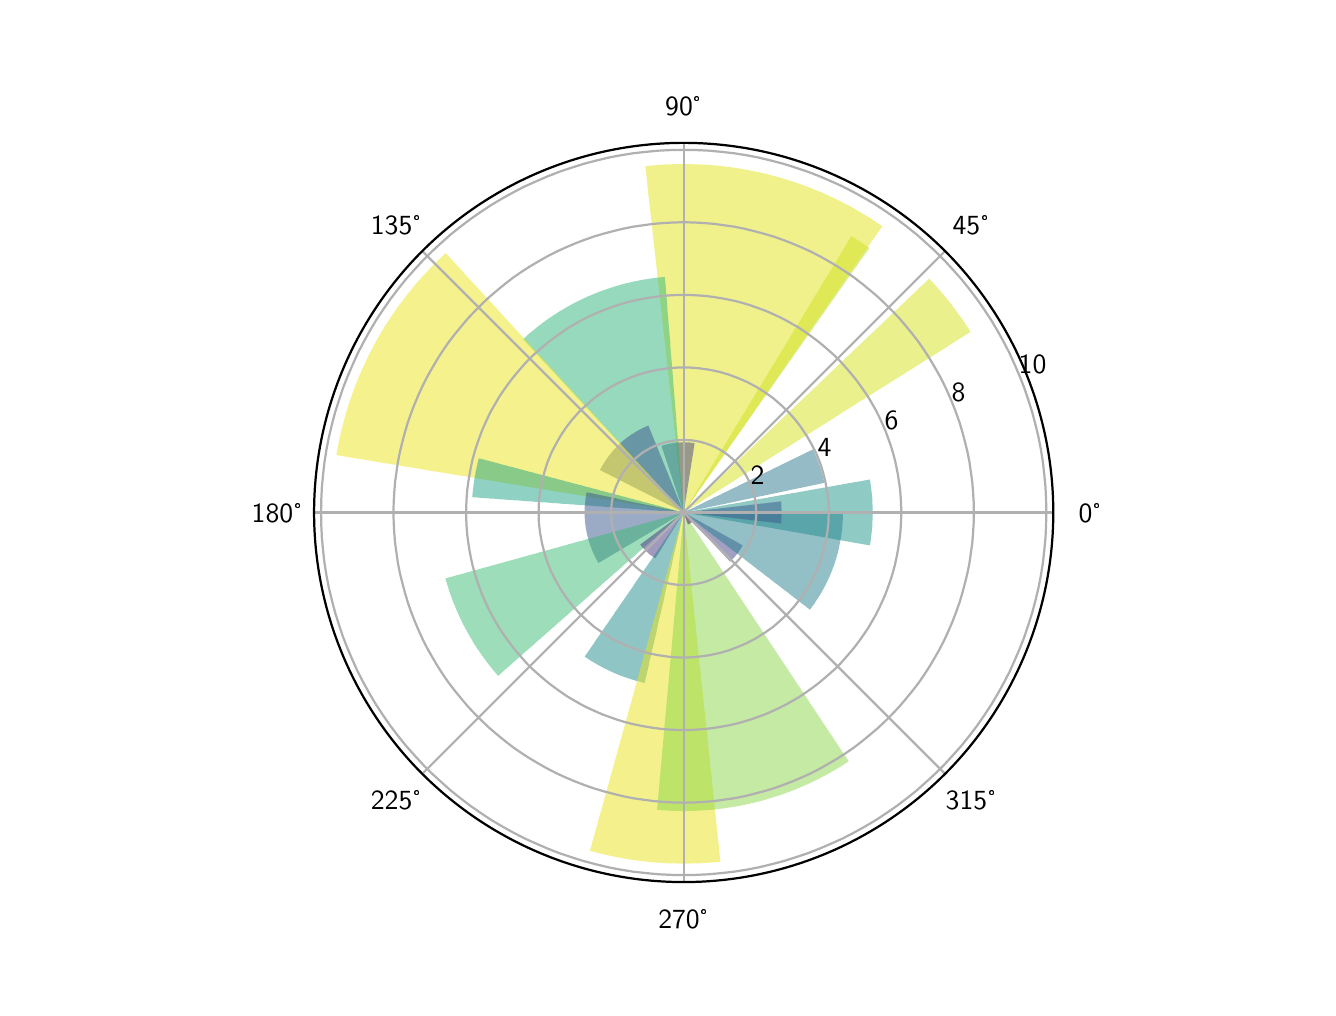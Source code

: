 \begingroup%
\makeatletter%
\begin{pgfpicture}%
\pgfpathrectangle{\pgfpointorigin}{\pgfqpoint{6.4in}{4.8in}}%
\pgfusepath{use as bounding box, clip}%
\begin{pgfscope}%
\pgfsetbuttcap%
\pgfsetmiterjoin%
\pgfsetlinewidth{0.0pt}%
\definecolor{currentstroke}{rgb}{0.0,0.0,0.0}%
\pgfsetstrokecolor{currentstroke}%
\pgfsetstrokeopacity{0.0}%
\pgfsetdash{}{0pt}%
\pgfpathmoveto{\pgfqpoint{0.0in}{0.0in}}%
\pgfpathlineto{\pgfqpoint{6.4in}{0.0in}}%
\pgfpathlineto{\pgfqpoint{6.4in}{4.8in}}%
\pgfpathlineto{\pgfqpoint{0.0in}{4.8in}}%
\pgfpathclose%
\pgfusepath{}%
\end{pgfscope}%
\begin{pgfscope}%
\pgfsetbuttcap%
\pgfsetmiterjoin%
\pgfsetlinewidth{0.0pt}%
\definecolor{currentstroke}{rgb}{0.0,0.0,0.0}%
\pgfsetstrokecolor{currentstroke}%
\pgfsetstrokeopacity{0.0}%
\pgfsetdash{}{0pt}%
\pgfpathmoveto{\pgfqpoint{3.28in}{0.528in}}%
\pgfpathcurveto{\pgfqpoint{3.77in}{0.528in}}{\pgfqpoint{4.24in}{0.723in}}{\pgfqpoint{4.587in}{1.069in}}%
\pgfpathcurveto{\pgfqpoint{4.933in}{1.416in}}{\pgfqpoint{5.128in}{1.886in}}{\pgfqpoint{5.128in}{2.376in}}%
\pgfpathcurveto{\pgfqpoint{5.128in}{2.866in}}{\pgfqpoint{4.933in}{3.336in}}{\pgfqpoint{4.587in}{3.683in}}%
\pgfpathcurveto{\pgfqpoint{4.24in}{4.029in}}{\pgfqpoint{3.77in}{4.224in}}{\pgfqpoint{3.28in}{4.224in}}%
\pgfpathcurveto{\pgfqpoint{2.79in}{4.224in}}{\pgfqpoint{2.32in}{4.029in}}{\pgfqpoint{1.973in}{3.683in}}%
\pgfpathcurveto{\pgfqpoint{1.627in}{3.336in}}{\pgfqpoint{1.432in}{2.866in}}{\pgfqpoint{1.432in}{2.376in}}%
\pgfpathcurveto{\pgfqpoint{1.432in}{1.886in}}{\pgfqpoint{1.627in}{1.416in}}{\pgfqpoint{1.973in}{1.069in}}%
\pgfpathcurveto{\pgfqpoint{2.32in}{0.723in}}{\pgfqpoint{2.79in}{0.528in}}{\pgfqpoint{3.28in}{0.528in}}%
\pgfpathclose%
\pgfusepath{}%
\end{pgfscope}%
\begin{pgfscope}%
\pgfpathmoveto{\pgfqpoint{3.28in}{0.528in}}%
\pgfpathcurveto{\pgfqpoint{3.77in}{0.528in}}{\pgfqpoint{4.24in}{0.723in}}{\pgfqpoint{4.587in}{1.069in}}%
\pgfpathcurveto{\pgfqpoint{4.933in}{1.416in}}{\pgfqpoint{5.128in}{1.886in}}{\pgfqpoint{5.128in}{2.376in}}%
\pgfpathcurveto{\pgfqpoint{5.128in}{2.866in}}{\pgfqpoint{4.933in}{3.336in}}{\pgfqpoint{4.587in}{3.683in}}%
\pgfpathcurveto{\pgfqpoint{4.24in}{4.029in}}{\pgfqpoint{3.77in}{4.224in}}{\pgfqpoint{3.28in}{4.224in}}%
\pgfpathcurveto{\pgfqpoint{2.79in}{4.224in}}{\pgfqpoint{2.32in}{4.029in}}{\pgfqpoint{1.973in}{3.683in}}%
\pgfpathcurveto{\pgfqpoint{1.627in}{3.336in}}{\pgfqpoint{1.432in}{2.866in}}{\pgfqpoint{1.432in}{2.376in}}%
\pgfpathcurveto{\pgfqpoint{1.432in}{1.886in}}{\pgfqpoint{1.627in}{1.416in}}{\pgfqpoint{1.973in}{1.069in}}%
\pgfpathcurveto{\pgfqpoint{2.32in}{0.723in}}{\pgfqpoint{2.79in}{0.528in}}{\pgfqpoint{3.28in}{0.528in}}%
\pgfpathclose%
\pgfusepath{clip}%
\pgfsetbuttcap%
\pgfsetmiterjoin%
\definecolor{currentfill}{rgb}{0.123,0.585,0.547}%
\pgfsetfillcolor{currentfill}%
\pgfsetfillopacity{0.5}%
\pgfsetlinewidth{0.0pt}%
\definecolor{currentstroke}{rgb}{0.0,0.0,0.0}%
\pgfsetstrokecolor{currentstroke}%
\pgfsetstrokeopacity{0.5}%
\pgfsetdash{}{0pt}%
\pgfpathmoveto{\pgfqpoint{3.28in}{2.376in}}%
\pgfpathlineto{\pgfqpoint{3.28in}{2.376in}}%
\pgfpathlineto{\pgfqpoint{3.28in}{2.376in}}%
\pgfpathlineto{\pgfqpoint{3.28in}{2.376in}}%
\pgfpathlineto{\pgfqpoint{3.28in}{2.376in}}%
\pgfpathlineto{\pgfqpoint{3.28in}{2.376in}}%
\pgfpathlineto{\pgfqpoint{3.28in}{2.376in}}%
\pgfpathlineto{\pgfqpoint{3.28in}{2.376in}}%
\pgfpathlineto{\pgfqpoint{3.28in}{2.376in}}%
\pgfpathlineto{\pgfqpoint{3.28in}{2.376in}}%
\pgfpathlineto{\pgfqpoint{3.28in}{2.376in}}%
\pgfpathlineto{\pgfqpoint{3.28in}{2.376in}}%
\pgfpathlineto{\pgfqpoint{3.28in}{2.376in}}%
\pgfpathlineto{\pgfqpoint{3.28in}{2.376in}}%
\pgfpathlineto{\pgfqpoint{3.28in}{2.376in}}%
\pgfpathlineto{\pgfqpoint{3.28in}{2.376in}}%
\pgfpathlineto{\pgfqpoint{3.28in}{2.376in}}%
\pgfpathlineto{\pgfqpoint{3.28in}{2.376in}}%
\pgfpathlineto{\pgfqpoint{3.28in}{2.376in}}%
\pgfpathlineto{\pgfqpoint{3.28in}{2.376in}}%
\pgfpathlineto{\pgfqpoint{3.28in}{2.376in}}%
\pgfpathlineto{\pgfqpoint{3.28in}{2.376in}}%
\pgfpathlineto{\pgfqpoint{3.28in}{2.376in}}%
\pgfpathlineto{\pgfqpoint{3.28in}{2.376in}}%
\pgfpathlineto{\pgfqpoint{3.28in}{2.376in}}%
\pgfpathlineto{\pgfqpoint{3.28in}{2.376in}}%
\pgfpathlineto{\pgfqpoint{3.28in}{2.376in}}%
\pgfpathlineto{\pgfqpoint{3.28in}{2.376in}}%
\pgfpathlineto{\pgfqpoint{3.28in}{2.376in}}%
\pgfpathlineto{\pgfqpoint{3.28in}{2.376in}}%
\pgfpathlineto{\pgfqpoint{3.28in}{2.376in}}%
\pgfpathlineto{\pgfqpoint{3.28in}{2.376in}}%
\pgfpathlineto{\pgfqpoint{3.28in}{2.376in}}%
\pgfpathlineto{\pgfqpoint{3.28in}{2.376in}}%
\pgfpathlineto{\pgfqpoint{3.28in}{2.376in}}%
\pgfpathlineto{\pgfqpoint{3.28in}{2.376in}}%
\pgfpathlineto{\pgfqpoint{3.28in}{2.376in}}%
\pgfpathlineto{\pgfqpoint{3.28in}{2.376in}}%
\pgfpathlineto{\pgfqpoint{3.28in}{2.376in}}%
\pgfpathlineto{\pgfqpoint{3.28in}{2.376in}}%
\pgfpathlineto{\pgfqpoint{3.28in}{2.376in}}%
\pgfpathlineto{\pgfqpoint{3.28in}{2.376in}}%
\pgfpathlineto{\pgfqpoint{3.28in}{2.376in}}%
\pgfpathlineto{\pgfqpoint{3.28in}{2.376in}}%
\pgfpathlineto{\pgfqpoint{3.28in}{2.376in}}%
\pgfpathlineto{\pgfqpoint{3.28in}{2.376in}}%
\pgfpathlineto{\pgfqpoint{3.28in}{2.376in}}%
\pgfpathlineto{\pgfqpoint{3.28in}{2.376in}}%
\pgfpathlineto{\pgfqpoint{3.28in}{2.376in}}%
\pgfpathlineto{\pgfqpoint{3.28in}{2.376in}}%
\pgfpathlineto{\pgfqpoint{3.28in}{2.376in}}%
\pgfpathlineto{\pgfqpoint{3.28in}{2.376in}}%
\pgfpathlineto{\pgfqpoint{3.28in}{2.376in}}%
\pgfpathlineto{\pgfqpoint{3.28in}{2.376in}}%
\pgfpathlineto{\pgfqpoint{3.28in}{2.376in}}%
\pgfpathlineto{\pgfqpoint{3.28in}{2.376in}}%
\pgfpathlineto{\pgfqpoint{3.28in}{2.376in}}%
\pgfpathlineto{\pgfqpoint{3.28in}{2.376in}}%
\pgfpathlineto{\pgfqpoint{3.28in}{2.376in}}%
\pgfpathlineto{\pgfqpoint{3.28in}{2.376in}}%
\pgfpathlineto{\pgfqpoint{3.28in}{2.376in}}%
\pgfpathlineto{\pgfqpoint{3.28in}{2.376in}}%
\pgfpathlineto{\pgfqpoint{3.28in}{2.376in}}%
\pgfpathlineto{\pgfqpoint{3.28in}{2.376in}}%
\pgfpathlineto{\pgfqpoint{3.28in}{2.376in}}%
\pgfpathlineto{\pgfqpoint{3.28in}{2.376in}}%
\pgfpathlineto{\pgfqpoint{3.28in}{2.376in}}%
\pgfpathlineto{\pgfqpoint{3.28in}{2.376in}}%
\pgfpathlineto{\pgfqpoint{3.28in}{2.376in}}%
\pgfpathlineto{\pgfqpoint{3.28in}{2.376in}}%
\pgfpathlineto{\pgfqpoint{3.28in}{2.376in}}%
\pgfpathlineto{\pgfqpoint{3.28in}{2.376in}}%
\pgfpathlineto{\pgfqpoint{3.28in}{2.376in}}%
\pgfpathlineto{\pgfqpoint{3.28in}{2.376in}}%
\pgfpathlineto{\pgfqpoint{3.28in}{2.376in}}%
\pgfpathlineto{\pgfqpoint{3.28in}{2.376in}}%
\pgfpathlineto{\pgfqpoint{3.28in}{2.376in}}%
\pgfpathlineto{\pgfqpoint{3.28in}{2.376in}}%
\pgfpathlineto{\pgfqpoint{3.28in}{2.376in}}%
\pgfpathlineto{\pgfqpoint{3.28in}{2.376in}}%
\pgfpathlineto{\pgfqpoint{3.28in}{2.376in}}%
\pgfpathlineto{\pgfqpoint{3.28in}{2.376in}}%
\pgfpathlineto{\pgfqpoint{3.28in}{2.376in}}%
\pgfpathlineto{\pgfqpoint{3.28in}{2.376in}}%
\pgfpathlineto{\pgfqpoint{3.28in}{2.376in}}%
\pgfpathlineto{\pgfqpoint{3.28in}{2.376in}}%
\pgfpathlineto{\pgfqpoint{3.28in}{2.376in}}%
\pgfpathlineto{\pgfqpoint{3.28in}{2.376in}}%
\pgfpathlineto{\pgfqpoint{3.28in}{2.376in}}%
\pgfpathlineto{\pgfqpoint{3.28in}{2.376in}}%
\pgfpathlineto{\pgfqpoint{3.28in}{2.376in}}%
\pgfpathlineto{\pgfqpoint{3.28in}{2.376in}}%
\pgfpathlineto{\pgfqpoint{3.28in}{2.376in}}%
\pgfpathlineto{\pgfqpoint{3.28in}{2.376in}}%
\pgfpathlineto{\pgfqpoint{3.28in}{2.376in}}%
\pgfpathlineto{\pgfqpoint{3.28in}{2.376in}}%
\pgfpathlineto{\pgfqpoint{3.28in}{2.376in}}%
\pgfpathlineto{\pgfqpoint{3.28in}{2.376in}}%
\pgfpathlineto{\pgfqpoint{3.28in}{2.376in}}%
\pgfpathlineto{\pgfqpoint{3.28in}{2.376in}}%
\pgfpathlineto{\pgfqpoint{3.28in}{2.376in}}%
\pgfpathlineto{\pgfqpoint{3.289in}{2.378in}}%
\pgfpathlineto{\pgfqpoint{3.299in}{2.379in}}%
\pgfpathlineto{\pgfqpoint{3.308in}{2.381in}}%
\pgfpathlineto{\pgfqpoint{3.317in}{2.383in}}%
\pgfpathlineto{\pgfqpoint{3.327in}{2.384in}}%
\pgfpathlineto{\pgfqpoint{3.336in}{2.386in}}%
\pgfpathlineto{\pgfqpoint{3.345in}{2.388in}}%
\pgfpathlineto{\pgfqpoint{3.354in}{2.389in}}%
\pgfpathlineto{\pgfqpoint{3.364in}{2.391in}}%
\pgfpathlineto{\pgfqpoint{3.373in}{2.392in}}%
\pgfpathlineto{\pgfqpoint{3.382in}{2.394in}}%
\pgfpathlineto{\pgfqpoint{3.392in}{2.396in}}%
\pgfpathlineto{\pgfqpoint{3.401in}{2.397in}}%
\pgfpathlineto{\pgfqpoint{3.41in}{2.399in}}%
\pgfpathlineto{\pgfqpoint{3.42in}{2.401in}}%
\pgfpathlineto{\pgfqpoint{3.429in}{2.402in}}%
\pgfpathlineto{\pgfqpoint{3.438in}{2.404in}}%
\pgfpathlineto{\pgfqpoint{3.448in}{2.406in}}%
\pgfpathlineto{\pgfqpoint{3.457in}{2.407in}}%
\pgfpathlineto{\pgfqpoint{3.466in}{2.409in}}%
\pgfpathlineto{\pgfqpoint{3.475in}{2.411in}}%
\pgfpathlineto{\pgfqpoint{3.485in}{2.412in}}%
\pgfpathlineto{\pgfqpoint{3.494in}{2.414in}}%
\pgfpathlineto{\pgfqpoint{3.503in}{2.416in}}%
\pgfpathlineto{\pgfqpoint{3.513in}{2.417in}}%
\pgfpathlineto{\pgfqpoint{3.522in}{2.419in}}%
\pgfpathlineto{\pgfqpoint{3.531in}{2.42in}}%
\pgfpathlineto{\pgfqpoint{3.541in}{2.422in}}%
\pgfpathlineto{\pgfqpoint{3.55in}{2.424in}}%
\pgfpathlineto{\pgfqpoint{3.559in}{2.425in}}%
\pgfpathlineto{\pgfqpoint{3.569in}{2.427in}}%
\pgfpathlineto{\pgfqpoint{3.578in}{2.429in}}%
\pgfpathlineto{\pgfqpoint{3.587in}{2.43in}}%
\pgfpathlineto{\pgfqpoint{3.596in}{2.432in}}%
\pgfpathlineto{\pgfqpoint{3.606in}{2.434in}}%
\pgfpathlineto{\pgfqpoint{3.615in}{2.435in}}%
\pgfpathlineto{\pgfqpoint{3.624in}{2.437in}}%
\pgfpathlineto{\pgfqpoint{3.634in}{2.439in}}%
\pgfpathlineto{\pgfqpoint{3.643in}{2.44in}}%
\pgfpathlineto{\pgfqpoint{3.652in}{2.442in}}%
\pgfpathlineto{\pgfqpoint{3.662in}{2.444in}}%
\pgfpathlineto{\pgfqpoint{3.671in}{2.445in}}%
\pgfpathlineto{\pgfqpoint{3.68in}{2.447in}}%
\pgfpathlineto{\pgfqpoint{3.69in}{2.448in}}%
\pgfpathlineto{\pgfqpoint{3.699in}{2.45in}}%
\pgfpathlineto{\pgfqpoint{3.708in}{2.452in}}%
\pgfpathlineto{\pgfqpoint{3.718in}{2.453in}}%
\pgfpathlineto{\pgfqpoint{3.727in}{2.455in}}%
\pgfpathlineto{\pgfqpoint{3.736in}{2.457in}}%
\pgfpathlineto{\pgfqpoint{3.745in}{2.458in}}%
\pgfpathlineto{\pgfqpoint{3.755in}{2.46in}}%
\pgfpathlineto{\pgfqpoint{3.764in}{2.462in}}%
\pgfpathlineto{\pgfqpoint{3.773in}{2.463in}}%
\pgfpathlineto{\pgfqpoint{3.783in}{2.465in}}%
\pgfpathlineto{\pgfqpoint{3.792in}{2.467in}}%
\pgfpathlineto{\pgfqpoint{3.801in}{2.468in}}%
\pgfpathlineto{\pgfqpoint{3.811in}{2.47in}}%
\pgfpathlineto{\pgfqpoint{3.82in}{2.472in}}%
\pgfpathlineto{\pgfqpoint{3.829in}{2.473in}}%
\pgfpathlineto{\pgfqpoint{3.839in}{2.475in}}%
\pgfpathlineto{\pgfqpoint{3.848in}{2.476in}}%
\pgfpathlineto{\pgfqpoint{3.857in}{2.478in}}%
\pgfpathlineto{\pgfqpoint{3.866in}{2.48in}}%
\pgfpathlineto{\pgfqpoint{3.876in}{2.481in}}%
\pgfpathlineto{\pgfqpoint{3.885in}{2.483in}}%
\pgfpathlineto{\pgfqpoint{3.894in}{2.485in}}%
\pgfpathlineto{\pgfqpoint{3.904in}{2.486in}}%
\pgfpathlineto{\pgfqpoint{3.913in}{2.488in}}%
\pgfpathlineto{\pgfqpoint{3.922in}{2.49in}}%
\pgfpathlineto{\pgfqpoint{3.932in}{2.491in}}%
\pgfpathlineto{\pgfqpoint{3.941in}{2.493in}}%
\pgfpathlineto{\pgfqpoint{3.95in}{2.495in}}%
\pgfpathlineto{\pgfqpoint{3.96in}{2.496in}}%
\pgfpathlineto{\pgfqpoint{3.969in}{2.498in}}%
\pgfpathlineto{\pgfqpoint{3.978in}{2.5in}}%
\pgfpathlineto{\pgfqpoint{3.987in}{2.501in}}%
\pgfpathlineto{\pgfqpoint{3.997in}{2.503in}}%
\pgfpathlineto{\pgfqpoint{4.006in}{2.504in}}%
\pgfpathlineto{\pgfqpoint{4.015in}{2.506in}}%
\pgfpathlineto{\pgfqpoint{4.025in}{2.508in}}%
\pgfpathlineto{\pgfqpoint{4.034in}{2.509in}}%
\pgfpathlineto{\pgfqpoint{4.043in}{2.511in}}%
\pgfpathlineto{\pgfqpoint{4.053in}{2.513in}}%
\pgfpathlineto{\pgfqpoint{4.062in}{2.514in}}%
\pgfpathlineto{\pgfqpoint{4.071in}{2.516in}}%
\pgfpathlineto{\pgfqpoint{4.081in}{2.518in}}%
\pgfpathlineto{\pgfqpoint{4.09in}{2.519in}}%
\pgfpathlineto{\pgfqpoint{4.099in}{2.521in}}%
\pgfpathlineto{\pgfqpoint{4.108in}{2.523in}}%
\pgfpathlineto{\pgfqpoint{4.118in}{2.524in}}%
\pgfpathlineto{\pgfqpoint{4.127in}{2.526in}}%
\pgfpathlineto{\pgfqpoint{4.136in}{2.528in}}%
\pgfpathlineto{\pgfqpoint{4.146in}{2.529in}}%
\pgfpathlineto{\pgfqpoint{4.155in}{2.531in}}%
\pgfpathlineto{\pgfqpoint{4.164in}{2.532in}}%
\pgfpathlineto{\pgfqpoint{4.174in}{2.534in}}%
\pgfpathlineto{\pgfqpoint{4.183in}{2.536in}}%
\pgfpathlineto{\pgfqpoint{4.192in}{2.537in}}%
\pgfpathlineto{\pgfqpoint{4.202in}{2.539in}}%
\pgfpathlineto{\pgfqpoint{4.211in}{2.541in}}%
\pgfpathlineto{\pgfqpoint{4.211in}{2.537in}}%
\pgfpathlineto{\pgfqpoint{4.212in}{2.534in}}%
\pgfpathlineto{\pgfqpoint{4.213in}{2.531in}}%
\pgfpathlineto{\pgfqpoint{4.213in}{2.528in}}%
\pgfpathlineto{\pgfqpoint{4.214in}{2.524in}}%
\pgfpathlineto{\pgfqpoint{4.214in}{2.521in}}%
\pgfpathlineto{\pgfqpoint{4.215in}{2.518in}}%
\pgfpathlineto{\pgfqpoint{4.215in}{2.515in}}%
\pgfpathlineto{\pgfqpoint{4.216in}{2.511in}}%
\pgfpathlineto{\pgfqpoint{4.216in}{2.508in}}%
\pgfpathlineto{\pgfqpoint{4.217in}{2.505in}}%
\pgfpathlineto{\pgfqpoint{4.217in}{2.501in}}%
\pgfpathlineto{\pgfqpoint{4.217in}{2.498in}}%
\pgfpathlineto{\pgfqpoint{4.218in}{2.495in}}%
\pgfpathlineto{\pgfqpoint{4.218in}{2.492in}}%
\pgfpathlineto{\pgfqpoint{4.219in}{2.488in}}%
\pgfpathlineto{\pgfqpoint{4.219in}{2.485in}}%
\pgfpathlineto{\pgfqpoint{4.219in}{2.482in}}%
\pgfpathlineto{\pgfqpoint{4.22in}{2.478in}}%
\pgfpathlineto{\pgfqpoint{4.22in}{2.475in}}%
\pgfpathlineto{\pgfqpoint{4.22in}{2.472in}}%
\pgfpathlineto{\pgfqpoint{4.221in}{2.469in}}%
\pgfpathlineto{\pgfqpoint{4.221in}{2.465in}}%
\pgfpathlineto{\pgfqpoint{4.221in}{2.462in}}%
\pgfpathlineto{\pgfqpoint{4.222in}{2.459in}}%
\pgfpathlineto{\pgfqpoint{4.222in}{2.455in}}%
\pgfpathlineto{\pgfqpoint{4.222in}{2.452in}}%
\pgfpathlineto{\pgfqpoint{4.223in}{2.449in}}%
\pgfpathlineto{\pgfqpoint{4.223in}{2.445in}}%
\pgfpathlineto{\pgfqpoint{4.223in}{2.442in}}%
\pgfpathlineto{\pgfqpoint{4.223in}{2.439in}}%
\pgfpathlineto{\pgfqpoint{4.223in}{2.436in}}%
\pgfpathlineto{\pgfqpoint{4.224in}{2.432in}}%
\pgfpathlineto{\pgfqpoint{4.224in}{2.429in}}%
\pgfpathlineto{\pgfqpoint{4.224in}{2.426in}}%
\pgfpathlineto{\pgfqpoint{4.224in}{2.422in}}%
\pgfpathlineto{\pgfqpoint{4.224in}{2.419in}}%
\pgfpathlineto{\pgfqpoint{4.224in}{2.416in}}%
\pgfpathlineto{\pgfqpoint{4.225in}{2.412in}}%
\pgfpathlineto{\pgfqpoint{4.225in}{2.409in}}%
\pgfpathlineto{\pgfqpoint{4.225in}{2.406in}}%
\pgfpathlineto{\pgfqpoint{4.225in}{2.402in}}%
\pgfpathlineto{\pgfqpoint{4.225in}{2.399in}}%
\pgfpathlineto{\pgfqpoint{4.225in}{2.396in}}%
\pgfpathlineto{\pgfqpoint{4.225in}{2.393in}}%
\pgfpathlineto{\pgfqpoint{4.225in}{2.389in}}%
\pgfpathlineto{\pgfqpoint{4.225in}{2.386in}}%
\pgfpathlineto{\pgfqpoint{4.225in}{2.383in}}%
\pgfpathlineto{\pgfqpoint{4.225in}{2.379in}}%
\pgfpathlineto{\pgfqpoint{4.225in}{2.376in}}%
\pgfpathlineto{\pgfqpoint{4.225in}{2.373in}}%
\pgfpathlineto{\pgfqpoint{4.225in}{2.369in}}%
\pgfpathlineto{\pgfqpoint{4.225in}{2.366in}}%
\pgfpathlineto{\pgfqpoint{4.225in}{2.363in}}%
\pgfpathlineto{\pgfqpoint{4.225in}{2.359in}}%
\pgfpathlineto{\pgfqpoint{4.225in}{2.356in}}%
\pgfpathlineto{\pgfqpoint{4.225in}{2.353in}}%
\pgfpathlineto{\pgfqpoint{4.225in}{2.35in}}%
\pgfpathlineto{\pgfqpoint{4.225in}{2.346in}}%
\pgfpathlineto{\pgfqpoint{4.225in}{2.343in}}%
\pgfpathlineto{\pgfqpoint{4.225in}{2.34in}}%
\pgfpathlineto{\pgfqpoint{4.224in}{2.336in}}%
\pgfpathlineto{\pgfqpoint{4.224in}{2.333in}}%
\pgfpathlineto{\pgfqpoint{4.224in}{2.33in}}%
\pgfpathlineto{\pgfqpoint{4.224in}{2.326in}}%
\pgfpathlineto{\pgfqpoint{4.224in}{2.323in}}%
\pgfpathlineto{\pgfqpoint{4.224in}{2.32in}}%
\pgfpathlineto{\pgfqpoint{4.223in}{2.316in}}%
\pgfpathlineto{\pgfqpoint{4.223in}{2.313in}}%
\pgfpathlineto{\pgfqpoint{4.223in}{2.31in}}%
\pgfpathlineto{\pgfqpoint{4.223in}{2.307in}}%
\pgfpathlineto{\pgfqpoint{4.223in}{2.303in}}%
\pgfpathlineto{\pgfqpoint{4.222in}{2.3in}}%
\pgfpathlineto{\pgfqpoint{4.222in}{2.297in}}%
\pgfpathlineto{\pgfqpoint{4.222in}{2.293in}}%
\pgfpathlineto{\pgfqpoint{4.221in}{2.29in}}%
\pgfpathlineto{\pgfqpoint{4.221in}{2.287in}}%
\pgfpathlineto{\pgfqpoint{4.221in}{2.283in}}%
\pgfpathlineto{\pgfqpoint{4.22in}{2.28in}}%
\pgfpathlineto{\pgfqpoint{4.22in}{2.277in}}%
\pgfpathlineto{\pgfqpoint{4.22in}{2.274in}}%
\pgfpathlineto{\pgfqpoint{4.219in}{2.27in}}%
\pgfpathlineto{\pgfqpoint{4.219in}{2.267in}}%
\pgfpathlineto{\pgfqpoint{4.219in}{2.264in}}%
\pgfpathlineto{\pgfqpoint{4.218in}{2.26in}}%
\pgfpathlineto{\pgfqpoint{4.218in}{2.257in}}%
\pgfpathlineto{\pgfqpoint{4.217in}{2.254in}}%
\pgfpathlineto{\pgfqpoint{4.217in}{2.251in}}%
\pgfpathlineto{\pgfqpoint{4.217in}{2.247in}}%
\pgfpathlineto{\pgfqpoint{4.216in}{2.244in}}%
\pgfpathlineto{\pgfqpoint{4.216in}{2.241in}}%
\pgfpathlineto{\pgfqpoint{4.215in}{2.237in}}%
\pgfpathlineto{\pgfqpoint{4.215in}{2.234in}}%
\pgfpathlineto{\pgfqpoint{4.214in}{2.231in}}%
\pgfpathlineto{\pgfqpoint{4.214in}{2.228in}}%
\pgfpathlineto{\pgfqpoint{4.213in}{2.224in}}%
\pgfpathlineto{\pgfqpoint{4.213in}{2.221in}}%
\pgfpathlineto{\pgfqpoint{4.212in}{2.218in}}%
\pgfpathlineto{\pgfqpoint{4.211in}{2.215in}}%
\pgfpathlineto{\pgfqpoint{4.211in}{2.211in}}%
\pgfpathlineto{\pgfqpoint{4.202in}{2.213in}}%
\pgfpathlineto{\pgfqpoint{4.192in}{2.215in}}%
\pgfpathlineto{\pgfqpoint{4.183in}{2.216in}}%
\pgfpathlineto{\pgfqpoint{4.174in}{2.218in}}%
\pgfpathlineto{\pgfqpoint{4.164in}{2.22in}}%
\pgfpathlineto{\pgfqpoint{4.155in}{2.221in}}%
\pgfpathlineto{\pgfqpoint{4.146in}{2.223in}}%
\pgfpathlineto{\pgfqpoint{4.136in}{2.224in}}%
\pgfpathlineto{\pgfqpoint{4.127in}{2.226in}}%
\pgfpathlineto{\pgfqpoint{4.118in}{2.228in}}%
\pgfpathlineto{\pgfqpoint{4.108in}{2.229in}}%
\pgfpathlineto{\pgfqpoint{4.099in}{2.231in}}%
\pgfpathlineto{\pgfqpoint{4.09in}{2.233in}}%
\pgfpathlineto{\pgfqpoint{4.081in}{2.234in}}%
\pgfpathlineto{\pgfqpoint{4.071in}{2.236in}}%
\pgfpathlineto{\pgfqpoint{4.062in}{2.238in}}%
\pgfpathlineto{\pgfqpoint{4.053in}{2.239in}}%
\pgfpathlineto{\pgfqpoint{4.043in}{2.241in}}%
\pgfpathlineto{\pgfqpoint{4.034in}{2.243in}}%
\pgfpathlineto{\pgfqpoint{4.025in}{2.244in}}%
\pgfpathlineto{\pgfqpoint{4.015in}{2.246in}}%
\pgfpathlineto{\pgfqpoint{4.006in}{2.248in}}%
\pgfpathlineto{\pgfqpoint{3.997in}{2.249in}}%
\pgfpathlineto{\pgfqpoint{3.987in}{2.251in}}%
\pgfpathlineto{\pgfqpoint{3.978in}{2.252in}}%
\pgfpathlineto{\pgfqpoint{3.969in}{2.254in}}%
\pgfpathlineto{\pgfqpoint{3.96in}{2.256in}}%
\pgfpathlineto{\pgfqpoint{3.95in}{2.257in}}%
\pgfpathlineto{\pgfqpoint{3.941in}{2.259in}}%
\pgfpathlineto{\pgfqpoint{3.932in}{2.261in}}%
\pgfpathlineto{\pgfqpoint{3.922in}{2.262in}}%
\pgfpathlineto{\pgfqpoint{3.913in}{2.264in}}%
\pgfpathlineto{\pgfqpoint{3.904in}{2.266in}}%
\pgfpathlineto{\pgfqpoint{3.894in}{2.267in}}%
\pgfpathlineto{\pgfqpoint{3.885in}{2.269in}}%
\pgfpathlineto{\pgfqpoint{3.876in}{2.271in}}%
\pgfpathlineto{\pgfqpoint{3.866in}{2.272in}}%
\pgfpathlineto{\pgfqpoint{3.857in}{2.274in}}%
\pgfpathlineto{\pgfqpoint{3.848in}{2.276in}}%
\pgfpathlineto{\pgfqpoint{3.839in}{2.277in}}%
\pgfpathlineto{\pgfqpoint{3.829in}{2.279in}}%
\pgfpathlineto{\pgfqpoint{3.82in}{2.28in}}%
\pgfpathlineto{\pgfqpoint{3.811in}{2.282in}}%
\pgfpathlineto{\pgfqpoint{3.801in}{2.284in}}%
\pgfpathlineto{\pgfqpoint{3.792in}{2.285in}}%
\pgfpathlineto{\pgfqpoint{3.783in}{2.287in}}%
\pgfpathlineto{\pgfqpoint{3.773in}{2.289in}}%
\pgfpathlineto{\pgfqpoint{3.764in}{2.29in}}%
\pgfpathlineto{\pgfqpoint{3.755in}{2.292in}}%
\pgfpathlineto{\pgfqpoint{3.745in}{2.294in}}%
\pgfpathlineto{\pgfqpoint{3.736in}{2.295in}}%
\pgfpathlineto{\pgfqpoint{3.727in}{2.297in}}%
\pgfpathlineto{\pgfqpoint{3.718in}{2.299in}}%
\pgfpathlineto{\pgfqpoint{3.708in}{2.3in}}%
\pgfpathlineto{\pgfqpoint{3.699in}{2.302in}}%
\pgfpathlineto{\pgfqpoint{3.69in}{2.304in}}%
\pgfpathlineto{\pgfqpoint{3.68in}{2.305in}}%
\pgfpathlineto{\pgfqpoint{3.671in}{2.307in}}%
\pgfpathlineto{\pgfqpoint{3.662in}{2.308in}}%
\pgfpathlineto{\pgfqpoint{3.652in}{2.31in}}%
\pgfpathlineto{\pgfqpoint{3.643in}{2.312in}}%
\pgfpathlineto{\pgfqpoint{3.634in}{2.313in}}%
\pgfpathlineto{\pgfqpoint{3.624in}{2.315in}}%
\pgfpathlineto{\pgfqpoint{3.615in}{2.317in}}%
\pgfpathlineto{\pgfqpoint{3.606in}{2.318in}}%
\pgfpathlineto{\pgfqpoint{3.596in}{2.32in}}%
\pgfpathlineto{\pgfqpoint{3.587in}{2.322in}}%
\pgfpathlineto{\pgfqpoint{3.578in}{2.323in}}%
\pgfpathlineto{\pgfqpoint{3.569in}{2.325in}}%
\pgfpathlineto{\pgfqpoint{3.559in}{2.327in}}%
\pgfpathlineto{\pgfqpoint{3.55in}{2.328in}}%
\pgfpathlineto{\pgfqpoint{3.541in}{2.33in}}%
\pgfpathlineto{\pgfqpoint{3.531in}{2.332in}}%
\pgfpathlineto{\pgfqpoint{3.522in}{2.333in}}%
\pgfpathlineto{\pgfqpoint{3.513in}{2.335in}}%
\pgfpathlineto{\pgfqpoint{3.503in}{2.336in}}%
\pgfpathlineto{\pgfqpoint{3.494in}{2.338in}}%
\pgfpathlineto{\pgfqpoint{3.485in}{2.34in}}%
\pgfpathlineto{\pgfqpoint{3.475in}{2.341in}}%
\pgfpathlineto{\pgfqpoint{3.466in}{2.343in}}%
\pgfpathlineto{\pgfqpoint{3.457in}{2.345in}}%
\pgfpathlineto{\pgfqpoint{3.448in}{2.346in}}%
\pgfpathlineto{\pgfqpoint{3.438in}{2.348in}}%
\pgfpathlineto{\pgfqpoint{3.429in}{2.35in}}%
\pgfpathlineto{\pgfqpoint{3.42in}{2.351in}}%
\pgfpathlineto{\pgfqpoint{3.41in}{2.353in}}%
\pgfpathlineto{\pgfqpoint{3.401in}{2.355in}}%
\pgfpathlineto{\pgfqpoint{3.392in}{2.356in}}%
\pgfpathlineto{\pgfqpoint{3.382in}{2.358in}}%
\pgfpathlineto{\pgfqpoint{3.373in}{2.36in}}%
\pgfpathlineto{\pgfqpoint{3.364in}{2.361in}}%
\pgfpathlineto{\pgfqpoint{3.354in}{2.363in}}%
\pgfpathlineto{\pgfqpoint{3.345in}{2.364in}}%
\pgfpathlineto{\pgfqpoint{3.336in}{2.366in}}%
\pgfpathlineto{\pgfqpoint{3.327in}{2.368in}}%
\pgfpathlineto{\pgfqpoint{3.317in}{2.369in}}%
\pgfpathlineto{\pgfqpoint{3.308in}{2.371in}}%
\pgfpathlineto{\pgfqpoint{3.299in}{2.373in}}%
\pgfpathlineto{\pgfqpoint{3.289in}{2.374in}}%
\pgfpathclose%
\pgfusepath{fill}%
\end{pgfscope}%
\begin{pgfscope}%
\pgfpathmoveto{\pgfqpoint{3.28in}{0.528in}}%
\pgfpathcurveto{\pgfqpoint{3.77in}{0.528in}}{\pgfqpoint{4.24in}{0.723in}}{\pgfqpoint{4.587in}{1.069in}}%
\pgfpathcurveto{\pgfqpoint{4.933in}{1.416in}}{\pgfqpoint{5.128in}{1.886in}}{\pgfqpoint{5.128in}{2.376in}}%
\pgfpathcurveto{\pgfqpoint{5.128in}{2.866in}}{\pgfqpoint{4.933in}{3.336in}}{\pgfqpoint{4.587in}{3.683in}}%
\pgfpathcurveto{\pgfqpoint{4.24in}{4.029in}}{\pgfqpoint{3.77in}{4.224in}}{\pgfqpoint{3.28in}{4.224in}}%
\pgfpathcurveto{\pgfqpoint{2.79in}{4.224in}}{\pgfqpoint{2.32in}{4.029in}}{\pgfqpoint{1.973in}{3.683in}}%
\pgfpathcurveto{\pgfqpoint{1.627in}{3.336in}}{\pgfqpoint{1.432in}{2.866in}}{\pgfqpoint{1.432in}{2.376in}}%
\pgfpathcurveto{\pgfqpoint{1.432in}{1.886in}}{\pgfqpoint{1.627in}{1.416in}}{\pgfqpoint{1.973in}{1.069in}}%
\pgfpathcurveto{\pgfqpoint{2.32in}{0.723in}}{\pgfqpoint{2.79in}{0.528in}}{\pgfqpoint{3.28in}{0.528in}}%
\pgfpathclose%
\pgfusepath{clip}%
\pgfsetbuttcap%
\pgfsetmiterjoin%
\definecolor{currentfill}{rgb}{0.165,0.467,0.558}%
\pgfsetfillcolor{currentfill}%
\pgfsetfillopacity{0.5}%
\pgfsetlinewidth{0.0pt}%
\definecolor{currentstroke}{rgb}{0.0,0.0,0.0}%
\pgfsetstrokecolor{currentstroke}%
\pgfsetstrokeopacity{0.5}%
\pgfsetdash{}{0pt}%
\pgfpathmoveto{\pgfqpoint{3.28in}{2.376in}}%
\pgfpathlineto{\pgfqpoint{3.28in}{2.376in}}%
\pgfpathlineto{\pgfqpoint{3.28in}{2.376in}}%
\pgfpathlineto{\pgfqpoint{3.28in}{2.376in}}%
\pgfpathlineto{\pgfqpoint{3.28in}{2.376in}}%
\pgfpathlineto{\pgfqpoint{3.28in}{2.376in}}%
\pgfpathlineto{\pgfqpoint{3.28in}{2.376in}}%
\pgfpathlineto{\pgfqpoint{3.28in}{2.376in}}%
\pgfpathlineto{\pgfqpoint{3.28in}{2.376in}}%
\pgfpathlineto{\pgfqpoint{3.28in}{2.376in}}%
\pgfpathlineto{\pgfqpoint{3.28in}{2.376in}}%
\pgfpathlineto{\pgfqpoint{3.28in}{2.376in}}%
\pgfpathlineto{\pgfqpoint{3.28in}{2.376in}}%
\pgfpathlineto{\pgfqpoint{3.28in}{2.376in}}%
\pgfpathlineto{\pgfqpoint{3.28in}{2.376in}}%
\pgfpathlineto{\pgfqpoint{3.28in}{2.376in}}%
\pgfpathlineto{\pgfqpoint{3.28in}{2.376in}}%
\pgfpathlineto{\pgfqpoint{3.28in}{2.376in}}%
\pgfpathlineto{\pgfqpoint{3.28in}{2.376in}}%
\pgfpathlineto{\pgfqpoint{3.28in}{2.376in}}%
\pgfpathlineto{\pgfqpoint{3.28in}{2.376in}}%
\pgfpathlineto{\pgfqpoint{3.28in}{2.376in}}%
\pgfpathlineto{\pgfqpoint{3.28in}{2.376in}}%
\pgfpathlineto{\pgfqpoint{3.28in}{2.376in}}%
\pgfpathlineto{\pgfqpoint{3.28in}{2.376in}}%
\pgfpathlineto{\pgfqpoint{3.28in}{2.376in}}%
\pgfpathlineto{\pgfqpoint{3.28in}{2.376in}}%
\pgfpathlineto{\pgfqpoint{3.28in}{2.376in}}%
\pgfpathlineto{\pgfqpoint{3.28in}{2.376in}}%
\pgfpathlineto{\pgfqpoint{3.28in}{2.376in}}%
\pgfpathlineto{\pgfqpoint{3.28in}{2.376in}}%
\pgfpathlineto{\pgfqpoint{3.28in}{2.376in}}%
\pgfpathlineto{\pgfqpoint{3.28in}{2.376in}}%
\pgfpathlineto{\pgfqpoint{3.28in}{2.376in}}%
\pgfpathlineto{\pgfqpoint{3.28in}{2.376in}}%
\pgfpathlineto{\pgfqpoint{3.28in}{2.376in}}%
\pgfpathlineto{\pgfqpoint{3.28in}{2.376in}}%
\pgfpathlineto{\pgfqpoint{3.28in}{2.376in}}%
\pgfpathlineto{\pgfqpoint{3.28in}{2.376in}}%
\pgfpathlineto{\pgfqpoint{3.28in}{2.376in}}%
\pgfpathlineto{\pgfqpoint{3.28in}{2.376in}}%
\pgfpathlineto{\pgfqpoint{3.28in}{2.376in}}%
\pgfpathlineto{\pgfqpoint{3.28in}{2.376in}}%
\pgfpathlineto{\pgfqpoint{3.28in}{2.376in}}%
\pgfpathlineto{\pgfqpoint{3.28in}{2.376in}}%
\pgfpathlineto{\pgfqpoint{3.28in}{2.376in}}%
\pgfpathlineto{\pgfqpoint{3.28in}{2.376in}}%
\pgfpathlineto{\pgfqpoint{3.28in}{2.376in}}%
\pgfpathlineto{\pgfqpoint{3.28in}{2.376in}}%
\pgfpathlineto{\pgfqpoint{3.28in}{2.376in}}%
\pgfpathlineto{\pgfqpoint{3.28in}{2.376in}}%
\pgfpathlineto{\pgfqpoint{3.28in}{2.376in}}%
\pgfpathlineto{\pgfqpoint{3.28in}{2.376in}}%
\pgfpathlineto{\pgfqpoint{3.28in}{2.376in}}%
\pgfpathlineto{\pgfqpoint{3.28in}{2.376in}}%
\pgfpathlineto{\pgfqpoint{3.28in}{2.376in}}%
\pgfpathlineto{\pgfqpoint{3.28in}{2.376in}}%
\pgfpathlineto{\pgfqpoint{3.28in}{2.376in}}%
\pgfpathlineto{\pgfqpoint{3.28in}{2.376in}}%
\pgfpathlineto{\pgfqpoint{3.28in}{2.376in}}%
\pgfpathlineto{\pgfqpoint{3.28in}{2.376in}}%
\pgfpathlineto{\pgfqpoint{3.28in}{2.376in}}%
\pgfpathlineto{\pgfqpoint{3.28in}{2.376in}}%
\pgfpathlineto{\pgfqpoint{3.28in}{2.376in}}%
\pgfpathlineto{\pgfqpoint{3.28in}{2.376in}}%
\pgfpathlineto{\pgfqpoint{3.28in}{2.376in}}%
\pgfpathlineto{\pgfqpoint{3.28in}{2.376in}}%
\pgfpathlineto{\pgfqpoint{3.28in}{2.376in}}%
\pgfpathlineto{\pgfqpoint{3.28in}{2.376in}}%
\pgfpathlineto{\pgfqpoint{3.28in}{2.376in}}%
\pgfpathlineto{\pgfqpoint{3.28in}{2.376in}}%
\pgfpathlineto{\pgfqpoint{3.28in}{2.376in}}%
\pgfpathlineto{\pgfqpoint{3.28in}{2.376in}}%
\pgfpathlineto{\pgfqpoint{3.28in}{2.376in}}%
\pgfpathlineto{\pgfqpoint{3.28in}{2.376in}}%
\pgfpathlineto{\pgfqpoint{3.28in}{2.376in}}%
\pgfpathlineto{\pgfqpoint{3.28in}{2.376in}}%
\pgfpathlineto{\pgfqpoint{3.28in}{2.376in}}%
\pgfpathlineto{\pgfqpoint{3.28in}{2.376in}}%
\pgfpathlineto{\pgfqpoint{3.28in}{2.376in}}%
\pgfpathlineto{\pgfqpoint{3.28in}{2.376in}}%
\pgfpathlineto{\pgfqpoint{3.28in}{2.376in}}%
\pgfpathlineto{\pgfqpoint{3.28in}{2.376in}}%
\pgfpathlineto{\pgfqpoint{3.28in}{2.376in}}%
\pgfpathlineto{\pgfqpoint{3.28in}{2.376in}}%
\pgfpathlineto{\pgfqpoint{3.28in}{2.376in}}%
\pgfpathlineto{\pgfqpoint{3.28in}{2.376in}}%
\pgfpathlineto{\pgfqpoint{3.28in}{2.376in}}%
\pgfpathlineto{\pgfqpoint{3.28in}{2.376in}}%
\pgfpathlineto{\pgfqpoint{3.28in}{2.376in}}%
\pgfpathlineto{\pgfqpoint{3.28in}{2.376in}}%
\pgfpathlineto{\pgfqpoint{3.28in}{2.376in}}%
\pgfpathlineto{\pgfqpoint{3.28in}{2.376in}}%
\pgfpathlineto{\pgfqpoint{3.28in}{2.376in}}%
\pgfpathlineto{\pgfqpoint{3.28in}{2.376in}}%
\pgfpathlineto{\pgfqpoint{3.28in}{2.376in}}%
\pgfpathlineto{\pgfqpoint{3.28in}{2.376in}}%
\pgfpathlineto{\pgfqpoint{3.28in}{2.376in}}%
\pgfpathlineto{\pgfqpoint{3.28in}{2.376in}}%
\pgfpathlineto{\pgfqpoint{3.28in}{2.376in}}%
\pgfpathlineto{\pgfqpoint{3.28in}{2.376in}}%
\pgfpathlineto{\pgfqpoint{3.286in}{2.379in}}%
\pgfpathlineto{\pgfqpoint{3.293in}{2.382in}}%
\pgfpathlineto{\pgfqpoint{3.299in}{2.385in}}%
\pgfpathlineto{\pgfqpoint{3.306in}{2.389in}}%
\pgfpathlineto{\pgfqpoint{3.312in}{2.392in}}%
\pgfpathlineto{\pgfqpoint{3.319in}{2.395in}}%
\pgfpathlineto{\pgfqpoint{3.325in}{2.398in}}%
\pgfpathlineto{\pgfqpoint{3.332in}{2.401in}}%
\pgfpathlineto{\pgfqpoint{3.338in}{2.404in}}%
\pgfpathlineto{\pgfqpoint{3.345in}{2.408in}}%
\pgfpathlineto{\pgfqpoint{3.351in}{2.411in}}%
\pgfpathlineto{\pgfqpoint{3.358in}{2.414in}}%
\pgfpathlineto{\pgfqpoint{3.364in}{2.417in}}%
\pgfpathlineto{\pgfqpoint{3.37in}{2.42in}}%
\pgfpathlineto{\pgfqpoint{3.377in}{2.423in}}%
\pgfpathlineto{\pgfqpoint{3.383in}{2.426in}}%
\pgfpathlineto{\pgfqpoint{3.39in}{2.43in}}%
\pgfpathlineto{\pgfqpoint{3.396in}{2.433in}}%
\pgfpathlineto{\pgfqpoint{3.403in}{2.436in}}%
\pgfpathlineto{\pgfqpoint{3.409in}{2.439in}}%
\pgfpathlineto{\pgfqpoint{3.416in}{2.442in}}%
\pgfpathlineto{\pgfqpoint{3.422in}{2.445in}}%
\pgfpathlineto{\pgfqpoint{3.429in}{2.449in}}%
\pgfpathlineto{\pgfqpoint{3.435in}{2.452in}}%
\pgfpathlineto{\pgfqpoint{3.442in}{2.455in}}%
\pgfpathlineto{\pgfqpoint{3.448in}{2.458in}}%
\pgfpathlineto{\pgfqpoint{3.455in}{2.461in}}%
\pgfpathlineto{\pgfqpoint{3.461in}{2.464in}}%
\pgfpathlineto{\pgfqpoint{3.467in}{2.467in}}%
\pgfpathlineto{\pgfqpoint{3.474in}{2.471in}}%
\pgfpathlineto{\pgfqpoint{3.48in}{2.474in}}%
\pgfpathlineto{\pgfqpoint{3.487in}{2.477in}}%
\pgfpathlineto{\pgfqpoint{3.493in}{2.48in}}%
\pgfpathlineto{\pgfqpoint{3.5in}{2.483in}}%
\pgfpathlineto{\pgfqpoint{3.506in}{2.486in}}%
\pgfpathlineto{\pgfqpoint{3.513in}{2.49in}}%
\pgfpathlineto{\pgfqpoint{3.519in}{2.493in}}%
\pgfpathlineto{\pgfqpoint{3.526in}{2.496in}}%
\pgfpathlineto{\pgfqpoint{3.532in}{2.499in}}%
\pgfpathlineto{\pgfqpoint{3.539in}{2.502in}}%
\pgfpathlineto{\pgfqpoint{3.545in}{2.505in}}%
\pgfpathlineto{\pgfqpoint{3.551in}{2.508in}}%
\pgfpathlineto{\pgfqpoint{3.558in}{2.512in}}%
\pgfpathlineto{\pgfqpoint{3.564in}{2.515in}}%
\pgfpathlineto{\pgfqpoint{3.571in}{2.518in}}%
\pgfpathlineto{\pgfqpoint{3.577in}{2.521in}}%
\pgfpathlineto{\pgfqpoint{3.584in}{2.524in}}%
\pgfpathlineto{\pgfqpoint{3.59in}{2.527in}}%
\pgfpathlineto{\pgfqpoint{3.597in}{2.53in}}%
\pgfpathlineto{\pgfqpoint{3.603in}{2.534in}}%
\pgfpathlineto{\pgfqpoint{3.61in}{2.537in}}%
\pgfpathlineto{\pgfqpoint{3.616in}{2.54in}}%
\pgfpathlineto{\pgfqpoint{3.623in}{2.543in}}%
\pgfpathlineto{\pgfqpoint{3.629in}{2.546in}}%
\pgfpathlineto{\pgfqpoint{3.636in}{2.549in}}%
\pgfpathlineto{\pgfqpoint{3.642in}{2.553in}}%
\pgfpathlineto{\pgfqpoint{3.648in}{2.556in}}%
\pgfpathlineto{\pgfqpoint{3.655in}{2.559in}}%
\pgfpathlineto{\pgfqpoint{3.661in}{2.562in}}%
\pgfpathlineto{\pgfqpoint{3.668in}{2.565in}}%
\pgfpathlineto{\pgfqpoint{3.674in}{2.568in}}%
\pgfpathlineto{\pgfqpoint{3.681in}{2.571in}}%
\pgfpathlineto{\pgfqpoint{3.687in}{2.575in}}%
\pgfpathlineto{\pgfqpoint{3.694in}{2.578in}}%
\pgfpathlineto{\pgfqpoint{3.7in}{2.581in}}%
\pgfpathlineto{\pgfqpoint{3.707in}{2.584in}}%
\pgfpathlineto{\pgfqpoint{3.713in}{2.587in}}%
\pgfpathlineto{\pgfqpoint{3.72in}{2.59in}}%
\pgfpathlineto{\pgfqpoint{3.726in}{2.594in}}%
\pgfpathlineto{\pgfqpoint{3.732in}{2.597in}}%
\pgfpathlineto{\pgfqpoint{3.739in}{2.6in}}%
\pgfpathlineto{\pgfqpoint{3.745in}{2.603in}}%
\pgfpathlineto{\pgfqpoint{3.752in}{2.606in}}%
\pgfpathlineto{\pgfqpoint{3.758in}{2.609in}}%
\pgfpathlineto{\pgfqpoint{3.765in}{2.612in}}%
\pgfpathlineto{\pgfqpoint{3.771in}{2.616in}}%
\pgfpathlineto{\pgfqpoint{3.778in}{2.619in}}%
\pgfpathlineto{\pgfqpoint{3.784in}{2.622in}}%
\pgfpathlineto{\pgfqpoint{3.791in}{2.625in}}%
\pgfpathlineto{\pgfqpoint{3.797in}{2.628in}}%
\pgfpathlineto{\pgfqpoint{3.804in}{2.631in}}%
\pgfpathlineto{\pgfqpoint{3.81in}{2.635in}}%
\pgfpathlineto{\pgfqpoint{3.816in}{2.638in}}%
\pgfpathlineto{\pgfqpoint{3.823in}{2.641in}}%
\pgfpathlineto{\pgfqpoint{3.829in}{2.644in}}%
\pgfpathlineto{\pgfqpoint{3.836in}{2.647in}}%
\pgfpathlineto{\pgfqpoint{3.842in}{2.65in}}%
\pgfpathlineto{\pgfqpoint{3.849in}{2.653in}}%
\pgfpathlineto{\pgfqpoint{3.855in}{2.657in}}%
\pgfpathlineto{\pgfqpoint{3.862in}{2.66in}}%
\pgfpathlineto{\pgfqpoint{3.868in}{2.663in}}%
\pgfpathlineto{\pgfqpoint{3.875in}{2.666in}}%
\pgfpathlineto{\pgfqpoint{3.881in}{2.669in}}%
\pgfpathlineto{\pgfqpoint{3.888in}{2.672in}}%
\pgfpathlineto{\pgfqpoint{3.894in}{2.676in}}%
\pgfpathlineto{\pgfqpoint{3.901in}{2.679in}}%
\pgfpathlineto{\pgfqpoint{3.907in}{2.682in}}%
\pgfpathlineto{\pgfqpoint{3.913in}{2.685in}}%
\pgfpathlineto{\pgfqpoint{3.92in}{2.688in}}%
\pgfpathlineto{\pgfqpoint{3.926in}{2.691in}}%
\pgfpathlineto{\pgfqpoint{3.927in}{2.69in}}%
\pgfpathlineto{\pgfqpoint{3.928in}{2.688in}}%
\pgfpathlineto{\pgfqpoint{3.929in}{2.687in}}%
\pgfpathlineto{\pgfqpoint{3.929in}{2.685in}}%
\pgfpathlineto{\pgfqpoint{3.93in}{2.683in}}%
\pgfpathlineto{\pgfqpoint{3.931in}{2.682in}}%
\pgfpathlineto{\pgfqpoint{3.932in}{2.68in}}%
\pgfpathlineto{\pgfqpoint{3.932in}{2.678in}}%
\pgfpathlineto{\pgfqpoint{3.933in}{2.677in}}%
\pgfpathlineto{\pgfqpoint{3.934in}{2.675in}}%
\pgfpathlineto{\pgfqpoint{3.935in}{2.674in}}%
\pgfpathlineto{\pgfqpoint{3.935in}{2.672in}}%
\pgfpathlineto{\pgfqpoint{3.936in}{2.67in}}%
\pgfpathlineto{\pgfqpoint{3.937in}{2.669in}}%
\pgfpathlineto{\pgfqpoint{3.938in}{2.667in}}%
\pgfpathlineto{\pgfqpoint{3.938in}{2.666in}}%
\pgfpathlineto{\pgfqpoint{3.939in}{2.664in}}%
\pgfpathlineto{\pgfqpoint{3.94in}{2.662in}}%
\pgfpathlineto{\pgfqpoint{3.94in}{2.661in}}%
\pgfpathlineto{\pgfqpoint{3.941in}{2.659in}}%
\pgfpathlineto{\pgfqpoint{3.942in}{2.657in}}%
\pgfpathlineto{\pgfqpoint{3.942in}{2.656in}}%
\pgfpathlineto{\pgfqpoint{3.943in}{2.654in}}%
\pgfpathlineto{\pgfqpoint{3.944in}{2.653in}}%
\pgfpathlineto{\pgfqpoint{3.945in}{2.651in}}%
\pgfpathlineto{\pgfqpoint{3.945in}{2.649in}}%
\pgfpathlineto{\pgfqpoint{3.946in}{2.648in}}%
\pgfpathlineto{\pgfqpoint{3.947in}{2.646in}}%
\pgfpathlineto{\pgfqpoint{3.947in}{2.644in}}%
\pgfpathlineto{\pgfqpoint{3.948in}{2.643in}}%
\pgfpathlineto{\pgfqpoint{3.949in}{2.641in}}%
\pgfpathlineto{\pgfqpoint{3.949in}{2.639in}}%
\pgfpathlineto{\pgfqpoint{3.95in}{2.638in}}%
\pgfpathlineto{\pgfqpoint{3.95in}{2.636in}}%
\pgfpathlineto{\pgfqpoint{3.951in}{2.634in}}%
\pgfpathlineto{\pgfqpoint{3.952in}{2.633in}}%
\pgfpathlineto{\pgfqpoint{3.952in}{2.631in}}%
\pgfpathlineto{\pgfqpoint{3.953in}{2.63in}}%
\pgfpathlineto{\pgfqpoint{3.954in}{2.628in}}%
\pgfpathlineto{\pgfqpoint{3.954in}{2.626in}}%
\pgfpathlineto{\pgfqpoint{3.955in}{2.625in}}%
\pgfpathlineto{\pgfqpoint{3.955in}{2.623in}}%
\pgfpathlineto{\pgfqpoint{3.956in}{2.621in}}%
\pgfpathlineto{\pgfqpoint{3.957in}{2.62in}}%
\pgfpathlineto{\pgfqpoint{3.957in}{2.618in}}%
\pgfpathlineto{\pgfqpoint{3.958in}{2.616in}}%
\pgfpathlineto{\pgfqpoint{3.958in}{2.615in}}%
\pgfpathlineto{\pgfqpoint{3.959in}{2.613in}}%
\pgfpathlineto{\pgfqpoint{3.96in}{2.611in}}%
\pgfpathlineto{\pgfqpoint{3.96in}{2.61in}}%
\pgfpathlineto{\pgfqpoint{3.961in}{2.608in}}%
\pgfpathlineto{\pgfqpoint{3.961in}{2.606in}}%
\pgfpathlineto{\pgfqpoint{3.962in}{2.604in}}%
\pgfpathlineto{\pgfqpoint{3.962in}{2.603in}}%
\pgfpathlineto{\pgfqpoint{3.963in}{2.601in}}%
\pgfpathlineto{\pgfqpoint{3.964in}{2.599in}}%
\pgfpathlineto{\pgfqpoint{3.964in}{2.598in}}%
\pgfpathlineto{\pgfqpoint{3.965in}{2.596in}}%
\pgfpathlineto{\pgfqpoint{3.965in}{2.594in}}%
\pgfpathlineto{\pgfqpoint{3.966in}{2.593in}}%
\pgfpathlineto{\pgfqpoint{3.966in}{2.591in}}%
\pgfpathlineto{\pgfqpoint{3.967in}{2.589in}}%
\pgfpathlineto{\pgfqpoint{3.967in}{2.588in}}%
\pgfpathlineto{\pgfqpoint{3.968in}{2.586in}}%
\pgfpathlineto{\pgfqpoint{3.968in}{2.584in}}%
\pgfpathlineto{\pgfqpoint{3.969in}{2.583in}}%
\pgfpathlineto{\pgfqpoint{3.969in}{2.581in}}%
\pgfpathlineto{\pgfqpoint{3.97in}{2.579in}}%
\pgfpathlineto{\pgfqpoint{3.97in}{2.577in}}%
\pgfpathlineto{\pgfqpoint{3.971in}{2.576in}}%
\pgfpathlineto{\pgfqpoint{3.971in}{2.574in}}%
\pgfpathlineto{\pgfqpoint{3.972in}{2.572in}}%
\pgfpathlineto{\pgfqpoint{3.972in}{2.571in}}%
\pgfpathlineto{\pgfqpoint{3.973in}{2.569in}}%
\pgfpathlineto{\pgfqpoint{3.973in}{2.567in}}%
\pgfpathlineto{\pgfqpoint{3.974in}{2.566in}}%
\pgfpathlineto{\pgfqpoint{3.974in}{2.564in}}%
\pgfpathlineto{\pgfqpoint{3.975in}{2.562in}}%
\pgfpathlineto{\pgfqpoint{3.975in}{2.56in}}%
\pgfpathlineto{\pgfqpoint{3.976in}{2.559in}}%
\pgfpathlineto{\pgfqpoint{3.976in}{2.557in}}%
\pgfpathlineto{\pgfqpoint{3.976in}{2.555in}}%
\pgfpathlineto{\pgfqpoint{3.977in}{2.554in}}%
\pgfpathlineto{\pgfqpoint{3.977in}{2.552in}}%
\pgfpathlineto{\pgfqpoint{3.978in}{2.55in}}%
\pgfpathlineto{\pgfqpoint{3.978in}{2.548in}}%
\pgfpathlineto{\pgfqpoint{3.979in}{2.547in}}%
\pgfpathlineto{\pgfqpoint{3.979in}{2.545in}}%
\pgfpathlineto{\pgfqpoint{3.979in}{2.543in}}%
\pgfpathlineto{\pgfqpoint{3.98in}{2.541in}}%
\pgfpathlineto{\pgfqpoint{3.98in}{2.54in}}%
\pgfpathlineto{\pgfqpoint{3.981in}{2.538in}}%
\pgfpathlineto{\pgfqpoint{3.981in}{2.536in}}%
\pgfpathlineto{\pgfqpoint{3.981in}{2.535in}}%
\pgfpathlineto{\pgfqpoint{3.982in}{2.533in}}%
\pgfpathlineto{\pgfqpoint{3.982in}{2.531in}}%
\pgfpathlineto{\pgfqpoint{3.983in}{2.529in}}%
\pgfpathlineto{\pgfqpoint{3.983in}{2.528in}}%
\pgfpathlineto{\pgfqpoint{3.983in}{2.526in}}%
\pgfpathlineto{\pgfqpoint{3.984in}{2.524in}}%
\pgfpathlineto{\pgfqpoint{3.977in}{2.523in}}%
\pgfpathlineto{\pgfqpoint{3.97in}{2.521in}}%
\pgfpathlineto{\pgfqpoint{3.963in}{2.52in}}%
\pgfpathlineto{\pgfqpoint{3.956in}{2.518in}}%
\pgfpathlineto{\pgfqpoint{3.949in}{2.517in}}%
\pgfpathlineto{\pgfqpoint{3.942in}{2.515in}}%
\pgfpathlineto{\pgfqpoint{3.934in}{2.514in}}%
\pgfpathlineto{\pgfqpoint{3.927in}{2.512in}}%
\pgfpathlineto{\pgfqpoint{3.92in}{2.511in}}%
\pgfpathlineto{\pgfqpoint{3.913in}{2.509in}}%
\pgfpathlineto{\pgfqpoint{3.906in}{2.508in}}%
\pgfpathlineto{\pgfqpoint{3.899in}{2.506in}}%
\pgfpathlineto{\pgfqpoint{3.892in}{2.505in}}%
\pgfpathlineto{\pgfqpoint{3.885in}{2.503in}}%
\pgfpathlineto{\pgfqpoint{3.878in}{2.502in}}%
\pgfpathlineto{\pgfqpoint{3.871in}{2.5in}}%
\pgfpathlineto{\pgfqpoint{3.864in}{2.499in}}%
\pgfpathlineto{\pgfqpoint{3.857in}{2.498in}}%
\pgfpathlineto{\pgfqpoint{3.85in}{2.496in}}%
\pgfpathlineto{\pgfqpoint{3.843in}{2.495in}}%
\pgfpathlineto{\pgfqpoint{3.836in}{2.493in}}%
\pgfpathlineto{\pgfqpoint{3.829in}{2.492in}}%
\pgfpathlineto{\pgfqpoint{3.822in}{2.49in}}%
\pgfpathlineto{\pgfqpoint{3.815in}{2.489in}}%
\pgfpathlineto{\pgfqpoint{3.808in}{2.487in}}%
\pgfpathlineto{\pgfqpoint{3.801in}{2.486in}}%
\pgfpathlineto{\pgfqpoint{3.794in}{2.484in}}%
\pgfpathlineto{\pgfqpoint{3.787in}{2.483in}}%
\pgfpathlineto{\pgfqpoint{3.78in}{2.481in}}%
\pgfpathlineto{\pgfqpoint{3.773in}{2.48in}}%
\pgfpathlineto{\pgfqpoint{3.766in}{2.478in}}%
\pgfpathlineto{\pgfqpoint{3.759in}{2.477in}}%
\pgfpathlineto{\pgfqpoint{3.752in}{2.475in}}%
\pgfpathlineto{\pgfqpoint{3.744in}{2.474in}}%
\pgfpathlineto{\pgfqpoint{3.737in}{2.472in}}%
\pgfpathlineto{\pgfqpoint{3.73in}{2.471in}}%
\pgfpathlineto{\pgfqpoint{3.723in}{2.469in}}%
\pgfpathlineto{\pgfqpoint{3.716in}{2.468in}}%
\pgfpathlineto{\pgfqpoint{3.709in}{2.466in}}%
\pgfpathlineto{\pgfqpoint{3.702in}{2.465in}}%
\pgfpathlineto{\pgfqpoint{3.695in}{2.463in}}%
\pgfpathlineto{\pgfqpoint{3.688in}{2.462in}}%
\pgfpathlineto{\pgfqpoint{3.681in}{2.46in}}%
\pgfpathlineto{\pgfqpoint{3.674in}{2.459in}}%
\pgfpathlineto{\pgfqpoint{3.667in}{2.458in}}%
\pgfpathlineto{\pgfqpoint{3.66in}{2.456in}}%
\pgfpathlineto{\pgfqpoint{3.653in}{2.455in}}%
\pgfpathlineto{\pgfqpoint{3.646in}{2.453in}}%
\pgfpathlineto{\pgfqpoint{3.639in}{2.452in}}%
\pgfpathlineto{\pgfqpoint{3.632in}{2.45in}}%
\pgfpathlineto{\pgfqpoint{3.625in}{2.449in}}%
\pgfpathlineto{\pgfqpoint{3.618in}{2.447in}}%
\pgfpathlineto{\pgfqpoint{3.611in}{2.446in}}%
\pgfpathlineto{\pgfqpoint{3.604in}{2.444in}}%
\pgfpathlineto{\pgfqpoint{3.597in}{2.443in}}%
\pgfpathlineto{\pgfqpoint{3.59in}{2.441in}}%
\pgfpathlineto{\pgfqpoint{3.583in}{2.44in}}%
\pgfpathlineto{\pgfqpoint{3.576in}{2.438in}}%
\pgfpathlineto{\pgfqpoint{3.569in}{2.437in}}%
\pgfpathlineto{\pgfqpoint{3.561in}{2.435in}}%
\pgfpathlineto{\pgfqpoint{3.554in}{2.434in}}%
\pgfpathlineto{\pgfqpoint{3.547in}{2.432in}}%
\pgfpathlineto{\pgfqpoint{3.54in}{2.431in}}%
\pgfpathlineto{\pgfqpoint{3.533in}{2.429in}}%
\pgfpathlineto{\pgfqpoint{3.526in}{2.428in}}%
\pgfpathlineto{\pgfqpoint{3.519in}{2.426in}}%
\pgfpathlineto{\pgfqpoint{3.512in}{2.425in}}%
\pgfpathlineto{\pgfqpoint{3.505in}{2.423in}}%
\pgfpathlineto{\pgfqpoint{3.498in}{2.422in}}%
\pgfpathlineto{\pgfqpoint{3.491in}{2.42in}}%
\pgfpathlineto{\pgfqpoint{3.484in}{2.419in}}%
\pgfpathlineto{\pgfqpoint{3.477in}{2.417in}}%
\pgfpathlineto{\pgfqpoint{3.47in}{2.416in}}%
\pgfpathlineto{\pgfqpoint{3.463in}{2.415in}}%
\pgfpathlineto{\pgfqpoint{3.456in}{2.413in}}%
\pgfpathlineto{\pgfqpoint{3.449in}{2.412in}}%
\pgfpathlineto{\pgfqpoint{3.442in}{2.41in}}%
\pgfpathlineto{\pgfqpoint{3.435in}{2.409in}}%
\pgfpathlineto{\pgfqpoint{3.428in}{2.407in}}%
\pgfpathlineto{\pgfqpoint{3.421in}{2.406in}}%
\pgfpathlineto{\pgfqpoint{3.414in}{2.404in}}%
\pgfpathlineto{\pgfqpoint{3.407in}{2.403in}}%
\pgfpathlineto{\pgfqpoint{3.4in}{2.401in}}%
\pgfpathlineto{\pgfqpoint{3.393in}{2.4in}}%
\pgfpathlineto{\pgfqpoint{3.386in}{2.398in}}%
\pgfpathlineto{\pgfqpoint{3.379in}{2.397in}}%
\pgfpathlineto{\pgfqpoint{3.371in}{2.395in}}%
\pgfpathlineto{\pgfqpoint{3.364in}{2.394in}}%
\pgfpathlineto{\pgfqpoint{3.357in}{2.392in}}%
\pgfpathlineto{\pgfqpoint{3.35in}{2.391in}}%
\pgfpathlineto{\pgfqpoint{3.343in}{2.389in}}%
\pgfpathlineto{\pgfqpoint{3.336in}{2.388in}}%
\pgfpathlineto{\pgfqpoint{3.329in}{2.386in}}%
\pgfpathlineto{\pgfqpoint{3.322in}{2.385in}}%
\pgfpathlineto{\pgfqpoint{3.315in}{2.383in}}%
\pgfpathlineto{\pgfqpoint{3.308in}{2.382in}}%
\pgfpathlineto{\pgfqpoint{3.301in}{2.38in}}%
\pgfpathlineto{\pgfqpoint{3.294in}{2.379in}}%
\pgfpathlineto{\pgfqpoint{3.287in}{2.377in}}%
\pgfpathclose%
\pgfusepath{fill}%
\end{pgfscope}%
\begin{pgfscope}%
\pgfpathmoveto{\pgfqpoint{3.28in}{0.528in}}%
\pgfpathcurveto{\pgfqpoint{3.77in}{0.528in}}{\pgfqpoint{4.24in}{0.723in}}{\pgfqpoint{4.587in}{1.069in}}%
\pgfpathcurveto{\pgfqpoint{4.933in}{1.416in}}{\pgfqpoint{5.128in}{1.886in}}{\pgfqpoint{5.128in}{2.376in}}%
\pgfpathcurveto{\pgfqpoint{5.128in}{2.866in}}{\pgfqpoint{4.933in}{3.336in}}{\pgfqpoint{4.587in}{3.683in}}%
\pgfpathcurveto{\pgfqpoint{4.24in}{4.029in}}{\pgfqpoint{3.77in}{4.224in}}{\pgfqpoint{3.28in}{4.224in}}%
\pgfpathcurveto{\pgfqpoint{2.79in}{4.224in}}{\pgfqpoint{2.32in}{4.029in}}{\pgfqpoint{1.973in}{3.683in}}%
\pgfpathcurveto{\pgfqpoint{1.627in}{3.336in}}{\pgfqpoint{1.432in}{2.866in}}{\pgfqpoint{1.432in}{2.376in}}%
\pgfpathcurveto{\pgfqpoint{1.432in}{1.886in}}{\pgfqpoint{1.627in}{1.416in}}{\pgfqpoint{1.973in}{1.069in}}%
\pgfpathcurveto{\pgfqpoint{2.32in}{0.723in}}{\pgfqpoint{2.79in}{0.528in}}{\pgfqpoint{3.28in}{0.528in}}%
\pgfpathclose%
\pgfusepath{clip}%
\pgfsetbuttcap%
\pgfsetmiterjoin%
\definecolor{currentfill}{rgb}{0.835,0.886,0.103}%
\pgfsetfillcolor{currentfill}%
\pgfsetfillopacity{0.5}%
\pgfsetlinewidth{0.0pt}%
\definecolor{currentstroke}{rgb}{0.0,0.0,0.0}%
\pgfsetstrokecolor{currentstroke}%
\pgfsetstrokeopacity{0.5}%
\pgfsetdash{}{0pt}%
\pgfpathmoveto{\pgfqpoint{3.28in}{2.376in}}%
\pgfpathlineto{\pgfqpoint{3.28in}{2.376in}}%
\pgfpathlineto{\pgfqpoint{3.28in}{2.376in}}%
\pgfpathlineto{\pgfqpoint{3.28in}{2.376in}}%
\pgfpathlineto{\pgfqpoint{3.28in}{2.376in}}%
\pgfpathlineto{\pgfqpoint{3.28in}{2.376in}}%
\pgfpathlineto{\pgfqpoint{3.28in}{2.376in}}%
\pgfpathlineto{\pgfqpoint{3.28in}{2.376in}}%
\pgfpathlineto{\pgfqpoint{3.28in}{2.376in}}%
\pgfpathlineto{\pgfqpoint{3.28in}{2.376in}}%
\pgfpathlineto{\pgfqpoint{3.28in}{2.376in}}%
\pgfpathlineto{\pgfqpoint{3.28in}{2.376in}}%
\pgfpathlineto{\pgfqpoint{3.28in}{2.376in}}%
\pgfpathlineto{\pgfqpoint{3.28in}{2.376in}}%
\pgfpathlineto{\pgfqpoint{3.28in}{2.376in}}%
\pgfpathlineto{\pgfqpoint{3.28in}{2.376in}}%
\pgfpathlineto{\pgfqpoint{3.28in}{2.376in}}%
\pgfpathlineto{\pgfqpoint{3.28in}{2.376in}}%
\pgfpathlineto{\pgfqpoint{3.28in}{2.376in}}%
\pgfpathlineto{\pgfqpoint{3.28in}{2.376in}}%
\pgfpathlineto{\pgfqpoint{3.28in}{2.376in}}%
\pgfpathlineto{\pgfqpoint{3.28in}{2.376in}}%
\pgfpathlineto{\pgfqpoint{3.28in}{2.376in}}%
\pgfpathlineto{\pgfqpoint{3.28in}{2.376in}}%
\pgfpathlineto{\pgfqpoint{3.28in}{2.376in}}%
\pgfpathlineto{\pgfqpoint{3.28in}{2.376in}}%
\pgfpathlineto{\pgfqpoint{3.28in}{2.376in}}%
\pgfpathlineto{\pgfqpoint{3.28in}{2.376in}}%
\pgfpathlineto{\pgfqpoint{3.28in}{2.376in}}%
\pgfpathlineto{\pgfqpoint{3.28in}{2.376in}}%
\pgfpathlineto{\pgfqpoint{3.28in}{2.376in}}%
\pgfpathlineto{\pgfqpoint{3.28in}{2.376in}}%
\pgfpathlineto{\pgfqpoint{3.28in}{2.376in}}%
\pgfpathlineto{\pgfqpoint{3.28in}{2.376in}}%
\pgfpathlineto{\pgfqpoint{3.28in}{2.376in}}%
\pgfpathlineto{\pgfqpoint{3.28in}{2.376in}}%
\pgfpathlineto{\pgfqpoint{3.28in}{2.376in}}%
\pgfpathlineto{\pgfqpoint{3.28in}{2.376in}}%
\pgfpathlineto{\pgfqpoint{3.28in}{2.376in}}%
\pgfpathlineto{\pgfqpoint{3.28in}{2.376in}}%
\pgfpathlineto{\pgfqpoint{3.28in}{2.376in}}%
\pgfpathlineto{\pgfqpoint{3.28in}{2.376in}}%
\pgfpathlineto{\pgfqpoint{3.28in}{2.376in}}%
\pgfpathlineto{\pgfqpoint{3.28in}{2.376in}}%
\pgfpathlineto{\pgfqpoint{3.28in}{2.376in}}%
\pgfpathlineto{\pgfqpoint{3.28in}{2.376in}}%
\pgfpathlineto{\pgfqpoint{3.28in}{2.376in}}%
\pgfpathlineto{\pgfqpoint{3.28in}{2.376in}}%
\pgfpathlineto{\pgfqpoint{3.28in}{2.376in}}%
\pgfpathlineto{\pgfqpoint{3.28in}{2.376in}}%
\pgfpathlineto{\pgfqpoint{3.28in}{2.376in}}%
\pgfpathlineto{\pgfqpoint{3.28in}{2.376in}}%
\pgfpathlineto{\pgfqpoint{3.28in}{2.376in}}%
\pgfpathlineto{\pgfqpoint{3.28in}{2.376in}}%
\pgfpathlineto{\pgfqpoint{3.28in}{2.376in}}%
\pgfpathlineto{\pgfqpoint{3.28in}{2.376in}}%
\pgfpathlineto{\pgfqpoint{3.28in}{2.376in}}%
\pgfpathlineto{\pgfqpoint{3.28in}{2.376in}}%
\pgfpathlineto{\pgfqpoint{3.28in}{2.376in}}%
\pgfpathlineto{\pgfqpoint{3.28in}{2.376in}}%
\pgfpathlineto{\pgfqpoint{3.28in}{2.376in}}%
\pgfpathlineto{\pgfqpoint{3.28in}{2.376in}}%
\pgfpathlineto{\pgfqpoint{3.28in}{2.376in}}%
\pgfpathlineto{\pgfqpoint{3.28in}{2.376in}}%
\pgfpathlineto{\pgfqpoint{3.28in}{2.376in}}%
\pgfpathlineto{\pgfqpoint{3.28in}{2.376in}}%
\pgfpathlineto{\pgfqpoint{3.28in}{2.376in}}%
\pgfpathlineto{\pgfqpoint{3.28in}{2.376in}}%
\pgfpathlineto{\pgfqpoint{3.28in}{2.376in}}%
\pgfpathlineto{\pgfqpoint{3.28in}{2.376in}}%
\pgfpathlineto{\pgfqpoint{3.28in}{2.376in}}%
\pgfpathlineto{\pgfqpoint{3.28in}{2.376in}}%
\pgfpathlineto{\pgfqpoint{3.28in}{2.376in}}%
\pgfpathlineto{\pgfqpoint{3.28in}{2.376in}}%
\pgfpathlineto{\pgfqpoint{3.28in}{2.376in}}%
\pgfpathlineto{\pgfqpoint{3.28in}{2.376in}}%
\pgfpathlineto{\pgfqpoint{3.28in}{2.376in}}%
\pgfpathlineto{\pgfqpoint{3.28in}{2.376in}}%
\pgfpathlineto{\pgfqpoint{3.28in}{2.376in}}%
\pgfpathlineto{\pgfqpoint{3.28in}{2.376in}}%
\pgfpathlineto{\pgfqpoint{3.28in}{2.376in}}%
\pgfpathlineto{\pgfqpoint{3.28in}{2.376in}}%
\pgfpathlineto{\pgfqpoint{3.28in}{2.376in}}%
\pgfpathlineto{\pgfqpoint{3.28in}{2.376in}}%
\pgfpathlineto{\pgfqpoint{3.28in}{2.376in}}%
\pgfpathlineto{\pgfqpoint{3.28in}{2.376in}}%
\pgfpathlineto{\pgfqpoint{3.28in}{2.376in}}%
\pgfpathlineto{\pgfqpoint{3.28in}{2.376in}}%
\pgfpathlineto{\pgfqpoint{3.28in}{2.376in}}%
\pgfpathlineto{\pgfqpoint{3.28in}{2.376in}}%
\pgfpathlineto{\pgfqpoint{3.28in}{2.376in}}%
\pgfpathlineto{\pgfqpoint{3.28in}{2.376in}}%
\pgfpathlineto{\pgfqpoint{3.28in}{2.376in}}%
\pgfpathlineto{\pgfqpoint{3.28in}{2.376in}}%
\pgfpathlineto{\pgfqpoint{3.28in}{2.376in}}%
\pgfpathlineto{\pgfqpoint{3.28in}{2.376in}}%
\pgfpathlineto{\pgfqpoint{3.28in}{2.376in}}%
\pgfpathlineto{\pgfqpoint{3.28in}{2.376in}}%
\pgfpathlineto{\pgfqpoint{3.28in}{2.376in}}%
\pgfpathlineto{\pgfqpoint{3.28in}{2.376in}}%
\pgfpathlineto{\pgfqpoint{3.28in}{2.376in}}%
\pgfpathlineto{\pgfqpoint{3.292in}{2.388in}}%
\pgfpathlineto{\pgfqpoint{3.305in}{2.399in}}%
\pgfpathlineto{\pgfqpoint{3.317in}{2.411in}}%
\pgfpathlineto{\pgfqpoint{3.329in}{2.423in}}%
\pgfpathlineto{\pgfqpoint{3.341in}{2.434in}}%
\pgfpathlineto{\pgfqpoint{3.354in}{2.446in}}%
\pgfpathlineto{\pgfqpoint{3.366in}{2.458in}}%
\pgfpathlineto{\pgfqpoint{3.378in}{2.47in}}%
\pgfpathlineto{\pgfqpoint{3.39in}{2.481in}}%
\pgfpathlineto{\pgfqpoint{3.403in}{2.493in}}%
\pgfpathlineto{\pgfqpoint{3.415in}{2.505in}}%
\pgfpathlineto{\pgfqpoint{3.427in}{2.516in}}%
\pgfpathlineto{\pgfqpoint{3.44in}{2.528in}}%
\pgfpathlineto{\pgfqpoint{3.452in}{2.54in}}%
\pgfpathlineto{\pgfqpoint{3.464in}{2.551in}}%
\pgfpathlineto{\pgfqpoint{3.476in}{2.563in}}%
\pgfpathlineto{\pgfqpoint{3.489in}{2.575in}}%
\pgfpathlineto{\pgfqpoint{3.501in}{2.586in}}%
\pgfpathlineto{\pgfqpoint{3.513in}{2.598in}}%
\pgfpathlineto{\pgfqpoint{3.525in}{2.61in}}%
\pgfpathlineto{\pgfqpoint{3.538in}{2.622in}}%
\pgfpathlineto{\pgfqpoint{3.55in}{2.633in}}%
\pgfpathlineto{\pgfqpoint{3.562in}{2.645in}}%
\pgfpathlineto{\pgfqpoint{3.575in}{2.657in}}%
\pgfpathlineto{\pgfqpoint{3.587in}{2.668in}}%
\pgfpathlineto{\pgfqpoint{3.599in}{2.68in}}%
\pgfpathlineto{\pgfqpoint{3.611in}{2.692in}}%
\pgfpathlineto{\pgfqpoint{3.624in}{2.703in}}%
\pgfpathlineto{\pgfqpoint{3.636in}{2.715in}}%
\pgfpathlineto{\pgfqpoint{3.648in}{2.727in}}%
\pgfpathlineto{\pgfqpoint{3.66in}{2.738in}}%
\pgfpathlineto{\pgfqpoint{3.673in}{2.75in}}%
\pgfpathlineto{\pgfqpoint{3.685in}{2.762in}}%
\pgfpathlineto{\pgfqpoint{3.697in}{2.774in}}%
\pgfpathlineto{\pgfqpoint{3.71in}{2.785in}}%
\pgfpathlineto{\pgfqpoint{3.722in}{2.797in}}%
\pgfpathlineto{\pgfqpoint{3.734in}{2.809in}}%
\pgfpathlineto{\pgfqpoint{3.746in}{2.82in}}%
\pgfpathlineto{\pgfqpoint{3.759in}{2.832in}}%
\pgfpathlineto{\pgfqpoint{3.771in}{2.844in}}%
\pgfpathlineto{\pgfqpoint{3.783in}{2.855in}}%
\pgfpathlineto{\pgfqpoint{3.795in}{2.867in}}%
\pgfpathlineto{\pgfqpoint{3.808in}{2.879in}}%
\pgfpathlineto{\pgfqpoint{3.82in}{2.89in}}%
\pgfpathlineto{\pgfqpoint{3.832in}{2.902in}}%
\pgfpathlineto{\pgfqpoint{3.845in}{2.914in}}%
\pgfpathlineto{\pgfqpoint{3.857in}{2.926in}}%
\pgfpathlineto{\pgfqpoint{3.869in}{2.937in}}%
\pgfpathlineto{\pgfqpoint{3.881in}{2.949in}}%
\pgfpathlineto{\pgfqpoint{3.894in}{2.961in}}%
\pgfpathlineto{\pgfqpoint{3.906in}{2.972in}}%
\pgfpathlineto{\pgfqpoint{3.918in}{2.984in}}%
\pgfpathlineto{\pgfqpoint{3.93in}{2.996in}}%
\pgfpathlineto{\pgfqpoint{3.943in}{3.007in}}%
\pgfpathlineto{\pgfqpoint{3.955in}{3.019in}}%
\pgfpathlineto{\pgfqpoint{3.967in}{3.031in}}%
\pgfpathlineto{\pgfqpoint{3.98in}{3.042in}}%
\pgfpathlineto{\pgfqpoint{3.992in}{3.054in}}%
\pgfpathlineto{\pgfqpoint{4.004in}{3.066in}}%
\pgfpathlineto{\pgfqpoint{4.016in}{3.078in}}%
\pgfpathlineto{\pgfqpoint{4.029in}{3.089in}}%
\pgfpathlineto{\pgfqpoint{4.041in}{3.101in}}%
\pgfpathlineto{\pgfqpoint{4.053in}{3.113in}}%
\pgfpathlineto{\pgfqpoint{4.065in}{3.124in}}%
\pgfpathlineto{\pgfqpoint{4.078in}{3.136in}}%
\pgfpathlineto{\pgfqpoint{4.09in}{3.148in}}%
\pgfpathlineto{\pgfqpoint{4.102in}{3.159in}}%
\pgfpathlineto{\pgfqpoint{4.115in}{3.171in}}%
\pgfpathlineto{\pgfqpoint{4.127in}{3.183in}}%
\pgfpathlineto{\pgfqpoint{4.139in}{3.195in}}%
\pgfpathlineto{\pgfqpoint{4.151in}{3.206in}}%
\pgfpathlineto{\pgfqpoint{4.164in}{3.218in}}%
\pgfpathlineto{\pgfqpoint{4.176in}{3.23in}}%
\pgfpathlineto{\pgfqpoint{4.188in}{3.241in}}%
\pgfpathlineto{\pgfqpoint{4.2in}{3.253in}}%
\pgfpathlineto{\pgfqpoint{4.213in}{3.265in}}%
\pgfpathlineto{\pgfqpoint{4.225in}{3.276in}}%
\pgfpathlineto{\pgfqpoint{4.237in}{3.288in}}%
\pgfpathlineto{\pgfqpoint{4.25in}{3.3in}}%
\pgfpathlineto{\pgfqpoint{4.262in}{3.311in}}%
\pgfpathlineto{\pgfqpoint{4.274in}{3.323in}}%
\pgfpathlineto{\pgfqpoint{4.286in}{3.335in}}%
\pgfpathlineto{\pgfqpoint{4.299in}{3.347in}}%
\pgfpathlineto{\pgfqpoint{4.311in}{3.358in}}%
\pgfpathlineto{\pgfqpoint{4.323in}{3.37in}}%
\pgfpathlineto{\pgfqpoint{4.335in}{3.382in}}%
\pgfpathlineto{\pgfqpoint{4.348in}{3.393in}}%
\pgfpathlineto{\pgfqpoint{4.36in}{3.405in}}%
\pgfpathlineto{\pgfqpoint{4.372in}{3.417in}}%
\pgfpathlineto{\pgfqpoint{4.385in}{3.428in}}%
\pgfpathlineto{\pgfqpoint{4.397in}{3.44in}}%
\pgfpathlineto{\pgfqpoint{4.409in}{3.452in}}%
\pgfpathlineto{\pgfqpoint{4.421in}{3.463in}}%
\pgfpathlineto{\pgfqpoint{4.434in}{3.475in}}%
\pgfpathlineto{\pgfqpoint{4.446in}{3.487in}}%
\pgfpathlineto{\pgfqpoint{4.458in}{3.499in}}%
\pgfpathlineto{\pgfqpoint{4.47in}{3.51in}}%
\pgfpathlineto{\pgfqpoint{4.483in}{3.522in}}%
\pgfpathlineto{\pgfqpoint{4.495in}{3.534in}}%
\pgfpathlineto{\pgfqpoint{4.507in}{3.545in}}%
\pgfpathlineto{\pgfqpoint{4.51in}{3.543in}}%
\pgfpathlineto{\pgfqpoint{4.512in}{3.54in}}%
\pgfpathlineto{\pgfqpoint{4.514in}{3.538in}}%
\pgfpathlineto{\pgfqpoint{4.517in}{3.535in}}%
\pgfpathlineto{\pgfqpoint{4.519in}{3.533in}}%
\pgfpathlineto{\pgfqpoint{4.521in}{3.531in}}%
\pgfpathlineto{\pgfqpoint{4.524in}{3.528in}}%
\pgfpathlineto{\pgfqpoint{4.526in}{3.526in}}%
\pgfpathlineto{\pgfqpoint{4.528in}{3.523in}}%
\pgfpathlineto{\pgfqpoint{4.53in}{3.521in}}%
\pgfpathlineto{\pgfqpoint{4.533in}{3.518in}}%
\pgfpathlineto{\pgfqpoint{4.535in}{3.516in}}%
\pgfpathlineto{\pgfqpoint{4.537in}{3.513in}}%
\pgfpathlineto{\pgfqpoint{4.539in}{3.511in}}%
\pgfpathlineto{\pgfqpoint{4.542in}{3.508in}}%
\pgfpathlineto{\pgfqpoint{4.544in}{3.506in}}%
\pgfpathlineto{\pgfqpoint{4.546in}{3.503in}}%
\pgfpathlineto{\pgfqpoint{4.549in}{3.5in}}%
\pgfpathlineto{\pgfqpoint{4.551in}{3.498in}}%
\pgfpathlineto{\pgfqpoint{4.553in}{3.495in}}%
\pgfpathlineto{\pgfqpoint{4.555in}{3.493in}}%
\pgfpathlineto{\pgfqpoint{4.557in}{3.49in}}%
\pgfpathlineto{\pgfqpoint{4.56in}{3.488in}}%
\pgfpathlineto{\pgfqpoint{4.562in}{3.485in}}%
\pgfpathlineto{\pgfqpoint{4.564in}{3.483in}}%
\pgfpathlineto{\pgfqpoint{4.566in}{3.48in}}%
\pgfpathlineto{\pgfqpoint{4.569in}{3.477in}}%
\pgfpathlineto{\pgfqpoint{4.571in}{3.475in}}%
\pgfpathlineto{\pgfqpoint{4.573in}{3.472in}}%
\pgfpathlineto{\pgfqpoint{4.575in}{3.47in}}%
\pgfpathlineto{\pgfqpoint{4.577in}{3.467in}}%
\pgfpathlineto{\pgfqpoint{4.579in}{3.465in}}%
\pgfpathlineto{\pgfqpoint{4.582in}{3.462in}}%
\pgfpathlineto{\pgfqpoint{4.584in}{3.459in}}%
\pgfpathlineto{\pgfqpoint{4.586in}{3.457in}}%
\pgfpathlineto{\pgfqpoint{4.588in}{3.454in}}%
\pgfpathlineto{\pgfqpoint{4.59in}{3.452in}}%
\pgfpathlineto{\pgfqpoint{4.592in}{3.449in}}%
\pgfpathlineto{\pgfqpoint{4.595in}{3.446in}}%
\pgfpathlineto{\pgfqpoint{4.597in}{3.444in}}%
\pgfpathlineto{\pgfqpoint{4.599in}{3.441in}}%
\pgfpathlineto{\pgfqpoint{4.601in}{3.438in}}%
\pgfpathlineto{\pgfqpoint{4.603in}{3.436in}}%
\pgfpathlineto{\pgfqpoint{4.605in}{3.433in}}%
\pgfpathlineto{\pgfqpoint{4.607in}{3.43in}}%
\pgfpathlineto{\pgfqpoint{4.609in}{3.428in}}%
\pgfpathlineto{\pgfqpoint{4.611in}{3.425in}}%
\pgfpathlineto{\pgfqpoint{4.614in}{3.423in}}%
\pgfpathlineto{\pgfqpoint{4.616in}{3.42in}}%
\pgfpathlineto{\pgfqpoint{4.618in}{3.417in}}%
\pgfpathlineto{\pgfqpoint{4.62in}{3.415in}}%
\pgfpathlineto{\pgfqpoint{4.622in}{3.412in}}%
\pgfpathlineto{\pgfqpoint{4.624in}{3.409in}}%
\pgfpathlineto{\pgfqpoint{4.626in}{3.406in}}%
\pgfpathlineto{\pgfqpoint{4.628in}{3.404in}}%
\pgfpathlineto{\pgfqpoint{4.63in}{3.401in}}%
\pgfpathlineto{\pgfqpoint{4.632in}{3.398in}}%
\pgfpathlineto{\pgfqpoint{4.634in}{3.396in}}%
\pgfpathlineto{\pgfqpoint{4.636in}{3.393in}}%
\pgfpathlineto{\pgfqpoint{4.638in}{3.39in}}%
\pgfpathlineto{\pgfqpoint{4.64in}{3.388in}}%
\pgfpathlineto{\pgfqpoint{4.642in}{3.385in}}%
\pgfpathlineto{\pgfqpoint{4.644in}{3.382in}}%
\pgfpathlineto{\pgfqpoint{4.646in}{3.379in}}%
\pgfpathlineto{\pgfqpoint{4.648in}{3.377in}}%
\pgfpathlineto{\pgfqpoint{4.65in}{3.374in}}%
\pgfpathlineto{\pgfqpoint{4.652in}{3.371in}}%
\pgfpathlineto{\pgfqpoint{4.654in}{3.368in}}%
\pgfpathlineto{\pgfqpoint{4.656in}{3.366in}}%
\pgfpathlineto{\pgfqpoint{4.658in}{3.363in}}%
\pgfpathlineto{\pgfqpoint{4.66in}{3.36in}}%
\pgfpathlineto{\pgfqpoint{4.662in}{3.357in}}%
\pgfpathlineto{\pgfqpoint{4.664in}{3.355in}}%
\pgfpathlineto{\pgfqpoint{4.666in}{3.352in}}%
\pgfpathlineto{\pgfqpoint{4.668in}{3.349in}}%
\pgfpathlineto{\pgfqpoint{4.67in}{3.346in}}%
\pgfpathlineto{\pgfqpoint{4.672in}{3.344in}}%
\pgfpathlineto{\pgfqpoint{4.674in}{3.341in}}%
\pgfpathlineto{\pgfqpoint{4.676in}{3.338in}}%
\pgfpathlineto{\pgfqpoint{4.678in}{3.335in}}%
\pgfpathlineto{\pgfqpoint{4.68in}{3.332in}}%
\pgfpathlineto{\pgfqpoint{4.681in}{3.33in}}%
\pgfpathlineto{\pgfqpoint{4.683in}{3.327in}}%
\pgfpathlineto{\pgfqpoint{4.685in}{3.324in}}%
\pgfpathlineto{\pgfqpoint{4.687in}{3.321in}}%
\pgfpathlineto{\pgfqpoint{4.689in}{3.318in}}%
\pgfpathlineto{\pgfqpoint{4.691in}{3.316in}}%
\pgfpathlineto{\pgfqpoint{4.693in}{3.313in}}%
\pgfpathlineto{\pgfqpoint{4.695in}{3.31in}}%
\pgfpathlineto{\pgfqpoint{4.696in}{3.307in}}%
\pgfpathlineto{\pgfqpoint{4.698in}{3.304in}}%
\pgfpathlineto{\pgfqpoint{4.7in}{3.301in}}%
\pgfpathlineto{\pgfqpoint{4.702in}{3.299in}}%
\pgfpathlineto{\pgfqpoint{4.704in}{3.296in}}%
\pgfpathlineto{\pgfqpoint{4.706in}{3.293in}}%
\pgfpathlineto{\pgfqpoint{4.708in}{3.29in}}%
\pgfpathlineto{\pgfqpoint{4.709in}{3.287in}}%
\pgfpathlineto{\pgfqpoint{4.711in}{3.284in}}%
\pgfpathlineto{\pgfqpoint{4.713in}{3.282in}}%
\pgfpathlineto{\pgfqpoint{4.715in}{3.279in}}%
\pgfpathlineto{\pgfqpoint{4.7in}{3.27in}}%
\pgfpathlineto{\pgfqpoint{4.686in}{3.261in}}%
\pgfpathlineto{\pgfqpoint{4.672in}{3.252in}}%
\pgfpathlineto{\pgfqpoint{4.657in}{3.243in}}%
\pgfpathlineto{\pgfqpoint{4.643in}{3.234in}}%
\pgfpathlineto{\pgfqpoint{4.629in}{3.225in}}%
\pgfpathlineto{\pgfqpoint{4.614in}{3.216in}}%
\pgfpathlineto{\pgfqpoint{4.6in}{3.206in}}%
\pgfpathlineto{\pgfqpoint{4.586in}{3.197in}}%
\pgfpathlineto{\pgfqpoint{4.571in}{3.188in}}%
\pgfpathlineto{\pgfqpoint{4.557in}{3.179in}}%
\pgfpathlineto{\pgfqpoint{4.543in}{3.17in}}%
\pgfpathlineto{\pgfqpoint{4.528in}{3.161in}}%
\pgfpathlineto{\pgfqpoint{4.514in}{3.152in}}%
\pgfpathlineto{\pgfqpoint{4.5in}{3.143in}}%
\pgfpathlineto{\pgfqpoint{4.485in}{3.134in}}%
\pgfpathlineto{\pgfqpoint{4.471in}{3.125in}}%
\pgfpathlineto{\pgfqpoint{4.457in}{3.116in}}%
\pgfpathlineto{\pgfqpoint{4.442in}{3.107in}}%
\pgfpathlineto{\pgfqpoint{4.428in}{3.098in}}%
\pgfpathlineto{\pgfqpoint{4.413in}{3.089in}}%
\pgfpathlineto{\pgfqpoint{4.399in}{3.08in}}%
\pgfpathlineto{\pgfqpoint{4.385in}{3.071in}}%
\pgfpathlineto{\pgfqpoint{4.37in}{3.062in}}%
\pgfpathlineto{\pgfqpoint{4.356in}{3.053in}}%
\pgfpathlineto{\pgfqpoint{4.342in}{3.044in}}%
\pgfpathlineto{\pgfqpoint{4.327in}{3.035in}}%
\pgfpathlineto{\pgfqpoint{4.313in}{3.026in}}%
\pgfpathlineto{\pgfqpoint{4.299in}{3.017in}}%
\pgfpathlineto{\pgfqpoint{4.284in}{3.008in}}%
\pgfpathlineto{\pgfqpoint{4.27in}{2.999in}}%
\pgfpathlineto{\pgfqpoint{4.256in}{2.99in}}%
\pgfpathlineto{\pgfqpoint{4.241in}{2.981in}}%
\pgfpathlineto{\pgfqpoint{4.227in}{2.972in}}%
\pgfpathlineto{\pgfqpoint{4.213in}{2.963in}}%
\pgfpathlineto{\pgfqpoint{4.198in}{2.954in}}%
\pgfpathlineto{\pgfqpoint{4.184in}{2.945in}}%
\pgfpathlineto{\pgfqpoint{4.17in}{2.936in}}%
\pgfpathlineto{\pgfqpoint{4.155in}{2.927in}}%
\pgfpathlineto{\pgfqpoint{4.141in}{2.918in}}%
\pgfpathlineto{\pgfqpoint{4.127in}{2.909in}}%
\pgfpathlineto{\pgfqpoint{4.112in}{2.9in}}%
\pgfpathlineto{\pgfqpoint{4.098in}{2.891in}}%
\pgfpathlineto{\pgfqpoint{4.083in}{2.882in}}%
\pgfpathlineto{\pgfqpoint{4.069in}{2.872in}}%
\pgfpathlineto{\pgfqpoint{4.055in}{2.863in}}%
\pgfpathlineto{\pgfqpoint{4.04in}{2.854in}}%
\pgfpathlineto{\pgfqpoint{4.026in}{2.845in}}%
\pgfpathlineto{\pgfqpoint{4.012in}{2.836in}}%
\pgfpathlineto{\pgfqpoint{3.997in}{2.827in}}%
\pgfpathlineto{\pgfqpoint{3.983in}{2.818in}}%
\pgfpathlineto{\pgfqpoint{3.969in}{2.809in}}%
\pgfpathlineto{\pgfqpoint{3.954in}{2.8in}}%
\pgfpathlineto{\pgfqpoint{3.94in}{2.791in}}%
\pgfpathlineto{\pgfqpoint{3.926in}{2.782in}}%
\pgfpathlineto{\pgfqpoint{3.911in}{2.773in}}%
\pgfpathlineto{\pgfqpoint{3.897in}{2.764in}}%
\pgfpathlineto{\pgfqpoint{3.883in}{2.755in}}%
\pgfpathlineto{\pgfqpoint{3.868in}{2.746in}}%
\pgfpathlineto{\pgfqpoint{3.854in}{2.737in}}%
\pgfpathlineto{\pgfqpoint{3.84in}{2.728in}}%
\pgfpathlineto{\pgfqpoint{3.825in}{2.719in}}%
\pgfpathlineto{\pgfqpoint{3.811in}{2.71in}}%
\pgfpathlineto{\pgfqpoint{3.797in}{2.701in}}%
\pgfpathlineto{\pgfqpoint{3.782in}{2.692in}}%
\pgfpathlineto{\pgfqpoint{3.768in}{2.683in}}%
\pgfpathlineto{\pgfqpoint{3.753in}{2.674in}}%
\pgfpathlineto{\pgfqpoint{3.739in}{2.665in}}%
\pgfpathlineto{\pgfqpoint{3.725in}{2.656in}}%
\pgfpathlineto{\pgfqpoint{3.71in}{2.647in}}%
\pgfpathlineto{\pgfqpoint{3.696in}{2.638in}}%
\pgfpathlineto{\pgfqpoint{3.682in}{2.629in}}%
\pgfpathlineto{\pgfqpoint{3.667in}{2.62in}}%
\pgfpathlineto{\pgfqpoint{3.653in}{2.611in}}%
\pgfpathlineto{\pgfqpoint{3.639in}{2.602in}}%
\pgfpathlineto{\pgfqpoint{3.624in}{2.593in}}%
\pgfpathlineto{\pgfqpoint{3.61in}{2.584in}}%
\pgfpathlineto{\pgfqpoint{3.596in}{2.575in}}%
\pgfpathlineto{\pgfqpoint{3.581in}{2.566in}}%
\pgfpathlineto{\pgfqpoint{3.567in}{2.557in}}%
\pgfpathlineto{\pgfqpoint{3.553in}{2.548in}}%
\pgfpathlineto{\pgfqpoint{3.538in}{2.538in}}%
\pgfpathlineto{\pgfqpoint{3.524in}{2.529in}}%
\pgfpathlineto{\pgfqpoint{3.51in}{2.52in}}%
\pgfpathlineto{\pgfqpoint{3.495in}{2.511in}}%
\pgfpathlineto{\pgfqpoint{3.481in}{2.502in}}%
\pgfpathlineto{\pgfqpoint{3.467in}{2.493in}}%
\pgfpathlineto{\pgfqpoint{3.452in}{2.484in}}%
\pgfpathlineto{\pgfqpoint{3.438in}{2.475in}}%
\pgfpathlineto{\pgfqpoint{3.423in}{2.466in}}%
\pgfpathlineto{\pgfqpoint{3.409in}{2.457in}}%
\pgfpathlineto{\pgfqpoint{3.395in}{2.448in}}%
\pgfpathlineto{\pgfqpoint{3.38in}{2.439in}}%
\pgfpathlineto{\pgfqpoint{3.366in}{2.43in}}%
\pgfpathlineto{\pgfqpoint{3.352in}{2.421in}}%
\pgfpathlineto{\pgfqpoint{3.337in}{2.412in}}%
\pgfpathlineto{\pgfqpoint{3.323in}{2.403in}}%
\pgfpathlineto{\pgfqpoint{3.309in}{2.394in}}%
\pgfpathlineto{\pgfqpoint{3.294in}{2.385in}}%
\pgfpathclose%
\pgfusepath{fill}%
\end{pgfscope}%
\begin{pgfscope}%
\pgfpathmoveto{\pgfqpoint{3.28in}{0.528in}}%
\pgfpathcurveto{\pgfqpoint{3.77in}{0.528in}}{\pgfqpoint{4.24in}{0.723in}}{\pgfqpoint{4.587in}{1.069in}}%
\pgfpathcurveto{\pgfqpoint{4.933in}{1.416in}}{\pgfqpoint{5.128in}{1.886in}}{\pgfqpoint{5.128in}{2.376in}}%
\pgfpathcurveto{\pgfqpoint{5.128in}{2.866in}}{\pgfqpoint{4.933in}{3.336in}}{\pgfqpoint{4.587in}{3.683in}}%
\pgfpathcurveto{\pgfqpoint{4.24in}{4.029in}}{\pgfqpoint{3.77in}{4.224in}}{\pgfqpoint{3.28in}{4.224in}}%
\pgfpathcurveto{\pgfqpoint{2.79in}{4.224in}}{\pgfqpoint{2.32in}{4.029in}}{\pgfqpoint{1.973in}{3.683in}}%
\pgfpathcurveto{\pgfqpoint{1.627in}{3.336in}}{\pgfqpoint{1.432in}{2.866in}}{\pgfqpoint{1.432in}{2.376in}}%
\pgfpathcurveto{\pgfqpoint{1.432in}{1.886in}}{\pgfqpoint{1.627in}{1.416in}}{\pgfqpoint{1.973in}{1.069in}}%
\pgfpathcurveto{\pgfqpoint{2.32in}{0.723in}}{\pgfqpoint{2.79in}{0.528in}}{\pgfqpoint{3.28in}{0.528in}}%
\pgfpathclose%
\pgfusepath{clip}%
\pgfsetbuttcap%
\pgfsetmiterjoin%
\definecolor{currentfill}{rgb}{0.72,0.87,0.163}%
\pgfsetfillcolor{currentfill}%
\pgfsetfillopacity{0.5}%
\pgfsetlinewidth{0.0pt}%
\definecolor{currentstroke}{rgb}{0.0,0.0,0.0}%
\pgfsetstrokecolor{currentstroke}%
\pgfsetstrokeopacity{0.5}%
\pgfsetdash{}{0pt}%
\pgfpathmoveto{\pgfqpoint{3.28in}{2.376in}}%
\pgfpathlineto{\pgfqpoint{3.28in}{2.376in}}%
\pgfpathlineto{\pgfqpoint{3.28in}{2.376in}}%
\pgfpathlineto{\pgfqpoint{3.28in}{2.376in}}%
\pgfpathlineto{\pgfqpoint{3.28in}{2.376in}}%
\pgfpathlineto{\pgfqpoint{3.28in}{2.376in}}%
\pgfpathlineto{\pgfqpoint{3.28in}{2.376in}}%
\pgfpathlineto{\pgfqpoint{3.28in}{2.376in}}%
\pgfpathlineto{\pgfqpoint{3.28in}{2.376in}}%
\pgfpathlineto{\pgfqpoint{3.28in}{2.376in}}%
\pgfpathlineto{\pgfqpoint{3.28in}{2.376in}}%
\pgfpathlineto{\pgfqpoint{3.28in}{2.376in}}%
\pgfpathlineto{\pgfqpoint{3.28in}{2.376in}}%
\pgfpathlineto{\pgfqpoint{3.28in}{2.376in}}%
\pgfpathlineto{\pgfqpoint{3.28in}{2.376in}}%
\pgfpathlineto{\pgfqpoint{3.28in}{2.376in}}%
\pgfpathlineto{\pgfqpoint{3.28in}{2.376in}}%
\pgfpathlineto{\pgfqpoint{3.28in}{2.376in}}%
\pgfpathlineto{\pgfqpoint{3.28in}{2.376in}}%
\pgfpathlineto{\pgfqpoint{3.28in}{2.376in}}%
\pgfpathlineto{\pgfqpoint{3.28in}{2.376in}}%
\pgfpathlineto{\pgfqpoint{3.28in}{2.376in}}%
\pgfpathlineto{\pgfqpoint{3.28in}{2.376in}}%
\pgfpathlineto{\pgfqpoint{3.28in}{2.376in}}%
\pgfpathlineto{\pgfqpoint{3.28in}{2.376in}}%
\pgfpathlineto{\pgfqpoint{3.28in}{2.376in}}%
\pgfpathlineto{\pgfqpoint{3.28in}{2.376in}}%
\pgfpathlineto{\pgfqpoint{3.28in}{2.376in}}%
\pgfpathlineto{\pgfqpoint{3.28in}{2.376in}}%
\pgfpathlineto{\pgfqpoint{3.28in}{2.376in}}%
\pgfpathlineto{\pgfqpoint{3.28in}{2.376in}}%
\pgfpathlineto{\pgfqpoint{3.28in}{2.376in}}%
\pgfpathlineto{\pgfqpoint{3.28in}{2.376in}}%
\pgfpathlineto{\pgfqpoint{3.28in}{2.376in}}%
\pgfpathlineto{\pgfqpoint{3.28in}{2.376in}}%
\pgfpathlineto{\pgfqpoint{3.28in}{2.376in}}%
\pgfpathlineto{\pgfqpoint{3.28in}{2.376in}}%
\pgfpathlineto{\pgfqpoint{3.28in}{2.376in}}%
\pgfpathlineto{\pgfqpoint{3.28in}{2.376in}}%
\pgfpathlineto{\pgfqpoint{3.28in}{2.376in}}%
\pgfpathlineto{\pgfqpoint{3.28in}{2.376in}}%
\pgfpathlineto{\pgfqpoint{3.28in}{2.376in}}%
\pgfpathlineto{\pgfqpoint{3.28in}{2.376in}}%
\pgfpathlineto{\pgfqpoint{3.28in}{2.376in}}%
\pgfpathlineto{\pgfqpoint{3.28in}{2.376in}}%
\pgfpathlineto{\pgfqpoint{3.28in}{2.376in}}%
\pgfpathlineto{\pgfqpoint{3.28in}{2.376in}}%
\pgfpathlineto{\pgfqpoint{3.28in}{2.376in}}%
\pgfpathlineto{\pgfqpoint{3.28in}{2.376in}}%
\pgfpathlineto{\pgfqpoint{3.28in}{2.376in}}%
\pgfpathlineto{\pgfqpoint{3.28in}{2.376in}}%
\pgfpathlineto{\pgfqpoint{3.28in}{2.376in}}%
\pgfpathlineto{\pgfqpoint{3.28in}{2.376in}}%
\pgfpathlineto{\pgfqpoint{3.28in}{2.376in}}%
\pgfpathlineto{\pgfqpoint{3.28in}{2.376in}}%
\pgfpathlineto{\pgfqpoint{3.28in}{2.376in}}%
\pgfpathlineto{\pgfqpoint{3.28in}{2.376in}}%
\pgfpathlineto{\pgfqpoint{3.28in}{2.376in}}%
\pgfpathlineto{\pgfqpoint{3.28in}{2.376in}}%
\pgfpathlineto{\pgfqpoint{3.28in}{2.376in}}%
\pgfpathlineto{\pgfqpoint{3.28in}{2.376in}}%
\pgfpathlineto{\pgfqpoint{3.28in}{2.376in}}%
\pgfpathlineto{\pgfqpoint{3.28in}{2.376in}}%
\pgfpathlineto{\pgfqpoint{3.28in}{2.376in}}%
\pgfpathlineto{\pgfqpoint{3.28in}{2.376in}}%
\pgfpathlineto{\pgfqpoint{3.28in}{2.376in}}%
\pgfpathlineto{\pgfqpoint{3.28in}{2.376in}}%
\pgfpathlineto{\pgfqpoint{3.28in}{2.376in}}%
\pgfpathlineto{\pgfqpoint{3.28in}{2.376in}}%
\pgfpathlineto{\pgfqpoint{3.28in}{2.376in}}%
\pgfpathlineto{\pgfqpoint{3.28in}{2.376in}}%
\pgfpathlineto{\pgfqpoint{3.28in}{2.376in}}%
\pgfpathlineto{\pgfqpoint{3.28in}{2.376in}}%
\pgfpathlineto{\pgfqpoint{3.28in}{2.376in}}%
\pgfpathlineto{\pgfqpoint{3.28in}{2.376in}}%
\pgfpathlineto{\pgfqpoint{3.28in}{2.376in}}%
\pgfpathlineto{\pgfqpoint{3.28in}{2.376in}}%
\pgfpathlineto{\pgfqpoint{3.28in}{2.376in}}%
\pgfpathlineto{\pgfqpoint{3.28in}{2.376in}}%
\pgfpathlineto{\pgfqpoint{3.28in}{2.376in}}%
\pgfpathlineto{\pgfqpoint{3.28in}{2.376in}}%
\pgfpathlineto{\pgfqpoint{3.28in}{2.376in}}%
\pgfpathlineto{\pgfqpoint{3.28in}{2.376in}}%
\pgfpathlineto{\pgfqpoint{3.28in}{2.376in}}%
\pgfpathlineto{\pgfqpoint{3.28in}{2.376in}}%
\pgfpathlineto{\pgfqpoint{3.28in}{2.376in}}%
\pgfpathlineto{\pgfqpoint{3.28in}{2.376in}}%
\pgfpathlineto{\pgfqpoint{3.28in}{2.376in}}%
\pgfpathlineto{\pgfqpoint{3.28in}{2.376in}}%
\pgfpathlineto{\pgfqpoint{3.28in}{2.376in}}%
\pgfpathlineto{\pgfqpoint{3.28in}{2.376in}}%
\pgfpathlineto{\pgfqpoint{3.28in}{2.376in}}%
\pgfpathlineto{\pgfqpoint{3.28in}{2.376in}}%
\pgfpathlineto{\pgfqpoint{3.28in}{2.376in}}%
\pgfpathlineto{\pgfqpoint{3.28in}{2.376in}}%
\pgfpathlineto{\pgfqpoint{3.28in}{2.376in}}%
\pgfpathlineto{\pgfqpoint{3.28in}{2.376in}}%
\pgfpathlineto{\pgfqpoint{3.28in}{2.376in}}%
\pgfpathlineto{\pgfqpoint{3.28in}{2.376in}}%
\pgfpathlineto{\pgfqpoint{3.28in}{2.376in}}%
\pgfpathlineto{\pgfqpoint{3.28in}{2.376in}}%
\pgfpathlineto{\pgfqpoint{3.288in}{2.39in}}%
\pgfpathlineto{\pgfqpoint{3.297in}{2.404in}}%
\pgfpathlineto{\pgfqpoint{3.305in}{2.417in}}%
\pgfpathlineto{\pgfqpoint{3.314in}{2.431in}}%
\pgfpathlineto{\pgfqpoint{3.322in}{2.445in}}%
\pgfpathlineto{\pgfqpoint{3.33in}{2.459in}}%
\pgfpathlineto{\pgfqpoint{3.339in}{2.473in}}%
\pgfpathlineto{\pgfqpoint{3.347in}{2.487in}}%
\pgfpathlineto{\pgfqpoint{3.355in}{2.5in}}%
\pgfpathlineto{\pgfqpoint{3.364in}{2.514in}}%
\pgfpathlineto{\pgfqpoint{3.372in}{2.528in}}%
\pgfpathlineto{\pgfqpoint{3.381in}{2.542in}}%
\pgfpathlineto{\pgfqpoint{3.389in}{2.556in}}%
\pgfpathlineto{\pgfqpoint{3.397in}{2.569in}}%
\pgfpathlineto{\pgfqpoint{3.406in}{2.583in}}%
\pgfpathlineto{\pgfqpoint{3.414in}{2.597in}}%
\pgfpathlineto{\pgfqpoint{3.422in}{2.611in}}%
\pgfpathlineto{\pgfqpoint{3.431in}{2.625in}}%
\pgfpathlineto{\pgfqpoint{3.439in}{2.639in}}%
\pgfpathlineto{\pgfqpoint{3.448in}{2.652in}}%
\pgfpathlineto{\pgfqpoint{3.456in}{2.666in}}%
\pgfpathlineto{\pgfqpoint{3.464in}{2.68in}}%
\pgfpathlineto{\pgfqpoint{3.473in}{2.694in}}%
\pgfpathlineto{\pgfqpoint{3.481in}{2.708in}}%
\pgfpathlineto{\pgfqpoint{3.49in}{2.721in}}%
\pgfpathlineto{\pgfqpoint{3.498in}{2.735in}}%
\pgfpathlineto{\pgfqpoint{3.506in}{2.749in}}%
\pgfpathlineto{\pgfqpoint{3.515in}{2.763in}}%
\pgfpathlineto{\pgfqpoint{3.523in}{2.777in}}%
\pgfpathlineto{\pgfqpoint{3.531in}{2.791in}}%
\pgfpathlineto{\pgfqpoint{3.54in}{2.804in}}%
\pgfpathlineto{\pgfqpoint{3.548in}{2.818in}}%
\pgfpathlineto{\pgfqpoint{3.557in}{2.832in}}%
\pgfpathlineto{\pgfqpoint{3.565in}{2.846in}}%
\pgfpathlineto{\pgfqpoint{3.573in}{2.86in}}%
\pgfpathlineto{\pgfqpoint{3.582in}{2.873in}}%
\pgfpathlineto{\pgfqpoint{3.59in}{2.887in}}%
\pgfpathlineto{\pgfqpoint{3.598in}{2.901in}}%
\pgfpathlineto{\pgfqpoint{3.607in}{2.915in}}%
\pgfpathlineto{\pgfqpoint{3.615in}{2.929in}}%
\pgfpathlineto{\pgfqpoint{3.624in}{2.943in}}%
\pgfpathlineto{\pgfqpoint{3.632in}{2.956in}}%
\pgfpathlineto{\pgfqpoint{3.64in}{2.97in}}%
\pgfpathlineto{\pgfqpoint{3.649in}{2.984in}}%
\pgfpathlineto{\pgfqpoint{3.657in}{2.998in}}%
\pgfpathlineto{\pgfqpoint{3.666in}{3.012in}}%
\pgfpathlineto{\pgfqpoint{3.674in}{3.025in}}%
\pgfpathlineto{\pgfqpoint{3.682in}{3.039in}}%
\pgfpathlineto{\pgfqpoint{3.691in}{3.053in}}%
\pgfpathlineto{\pgfqpoint{3.699in}{3.067in}}%
\pgfpathlineto{\pgfqpoint{3.707in}{3.081in}}%
\pgfpathlineto{\pgfqpoint{3.716in}{3.095in}}%
\pgfpathlineto{\pgfqpoint{3.724in}{3.108in}}%
\pgfpathlineto{\pgfqpoint{3.733in}{3.122in}}%
\pgfpathlineto{\pgfqpoint{3.741in}{3.136in}}%
\pgfpathlineto{\pgfqpoint{3.749in}{3.15in}}%
\pgfpathlineto{\pgfqpoint{3.758in}{3.164in}}%
\pgfpathlineto{\pgfqpoint{3.766in}{3.177in}}%
\pgfpathlineto{\pgfqpoint{3.775in}{3.191in}}%
\pgfpathlineto{\pgfqpoint{3.783in}{3.205in}}%
\pgfpathlineto{\pgfqpoint{3.791in}{3.219in}}%
\pgfpathlineto{\pgfqpoint{3.8in}{3.233in}}%
\pgfpathlineto{\pgfqpoint{3.808in}{3.247in}}%
\pgfpathlineto{\pgfqpoint{3.816in}{3.26in}}%
\pgfpathlineto{\pgfqpoint{3.825in}{3.274in}}%
\pgfpathlineto{\pgfqpoint{3.833in}{3.288in}}%
\pgfpathlineto{\pgfqpoint{3.842in}{3.302in}}%
\pgfpathlineto{\pgfqpoint{3.85in}{3.316in}}%
\pgfpathlineto{\pgfqpoint{3.858in}{3.329in}}%
\pgfpathlineto{\pgfqpoint{3.867in}{3.343in}}%
\pgfpathlineto{\pgfqpoint{3.875in}{3.357in}}%
\pgfpathlineto{\pgfqpoint{3.883in}{3.371in}}%
\pgfpathlineto{\pgfqpoint{3.892in}{3.385in}}%
\pgfpathlineto{\pgfqpoint{3.9in}{3.399in}}%
\pgfpathlineto{\pgfqpoint{3.909in}{3.412in}}%
\pgfpathlineto{\pgfqpoint{3.917in}{3.426in}}%
\pgfpathlineto{\pgfqpoint{3.925in}{3.44in}}%
\pgfpathlineto{\pgfqpoint{3.934in}{3.454in}}%
\pgfpathlineto{\pgfqpoint{3.942in}{3.468in}}%
\pgfpathlineto{\pgfqpoint{3.951in}{3.481in}}%
\pgfpathlineto{\pgfqpoint{3.959in}{3.495in}}%
\pgfpathlineto{\pgfqpoint{3.967in}{3.509in}}%
\pgfpathlineto{\pgfqpoint{3.976in}{3.523in}}%
\pgfpathlineto{\pgfqpoint{3.984in}{3.537in}}%
\pgfpathlineto{\pgfqpoint{3.992in}{3.551in}}%
\pgfpathlineto{\pgfqpoint{4.001in}{3.564in}}%
\pgfpathlineto{\pgfqpoint{4.009in}{3.578in}}%
\pgfpathlineto{\pgfqpoint{4.018in}{3.592in}}%
\pgfpathlineto{\pgfqpoint{4.026in}{3.606in}}%
\pgfpathlineto{\pgfqpoint{4.034in}{3.62in}}%
\pgfpathlineto{\pgfqpoint{4.043in}{3.633in}}%
\pgfpathlineto{\pgfqpoint{4.051in}{3.647in}}%
\pgfpathlineto{\pgfqpoint{4.059in}{3.661in}}%
\pgfpathlineto{\pgfqpoint{4.068in}{3.675in}}%
\pgfpathlineto{\pgfqpoint{4.076in}{3.689in}}%
\pgfpathlineto{\pgfqpoint{4.085in}{3.703in}}%
\pgfpathlineto{\pgfqpoint{4.093in}{3.716in}}%
\pgfpathlineto{\pgfqpoint{4.101in}{3.73in}}%
\pgfpathlineto{\pgfqpoint{4.11in}{3.744in}}%
\pgfpathlineto{\pgfqpoint{4.118in}{3.758in}}%
\pgfpathlineto{\pgfqpoint{4.119in}{3.757in}}%
\pgfpathlineto{\pgfqpoint{4.12in}{3.757in}}%
\pgfpathlineto{\pgfqpoint{4.121in}{3.756in}}%
\pgfpathlineto{\pgfqpoint{4.122in}{3.756in}}%
\pgfpathlineto{\pgfqpoint{4.123in}{3.755in}}%
\pgfpathlineto{\pgfqpoint{4.124in}{3.754in}}%
\pgfpathlineto{\pgfqpoint{4.125in}{3.754in}}%
\pgfpathlineto{\pgfqpoint{4.126in}{3.753in}}%
\pgfpathlineto{\pgfqpoint{4.126in}{3.753in}}%
\pgfpathlineto{\pgfqpoint{4.127in}{3.752in}}%
\pgfpathlineto{\pgfqpoint{4.128in}{3.752in}}%
\pgfpathlineto{\pgfqpoint{4.129in}{3.751in}}%
\pgfpathlineto{\pgfqpoint{4.13in}{3.751in}}%
\pgfpathlineto{\pgfqpoint{4.131in}{3.75in}}%
\pgfpathlineto{\pgfqpoint{4.132in}{3.749in}}%
\pgfpathlineto{\pgfqpoint{4.133in}{3.749in}}%
\pgfpathlineto{\pgfqpoint{4.134in}{3.748in}}%
\pgfpathlineto{\pgfqpoint{4.135in}{3.748in}}%
\pgfpathlineto{\pgfqpoint{4.136in}{3.747in}}%
\pgfpathlineto{\pgfqpoint{4.137in}{3.747in}}%
\pgfpathlineto{\pgfqpoint{4.138in}{3.746in}}%
\pgfpathlineto{\pgfqpoint{4.138in}{3.745in}}%
\pgfpathlineto{\pgfqpoint{4.139in}{3.745in}}%
\pgfpathlineto{\pgfqpoint{4.14in}{3.744in}}%
\pgfpathlineto{\pgfqpoint{4.141in}{3.744in}}%
\pgfpathlineto{\pgfqpoint{4.142in}{3.743in}}%
\pgfpathlineto{\pgfqpoint{4.143in}{3.742in}}%
\pgfpathlineto{\pgfqpoint{4.144in}{3.742in}}%
\pgfpathlineto{\pgfqpoint{4.145in}{3.741in}}%
\pgfpathlineto{\pgfqpoint{4.146in}{3.741in}}%
\pgfpathlineto{\pgfqpoint{4.147in}{3.74in}}%
\pgfpathlineto{\pgfqpoint{4.148in}{3.74in}}%
\pgfpathlineto{\pgfqpoint{4.148in}{3.739in}}%
\pgfpathlineto{\pgfqpoint{4.149in}{3.738in}}%
\pgfpathlineto{\pgfqpoint{4.15in}{3.738in}}%
\pgfpathlineto{\pgfqpoint{4.151in}{3.737in}}%
\pgfpathlineto{\pgfqpoint{4.152in}{3.737in}}%
\pgfpathlineto{\pgfqpoint{4.153in}{3.736in}}%
\pgfpathlineto{\pgfqpoint{4.154in}{3.735in}}%
\pgfpathlineto{\pgfqpoint{4.155in}{3.735in}}%
\pgfpathlineto{\pgfqpoint{4.156in}{3.734in}}%
\pgfpathlineto{\pgfqpoint{4.157in}{3.734in}}%
\pgfpathlineto{\pgfqpoint{4.158in}{3.733in}}%
\pgfpathlineto{\pgfqpoint{4.159in}{3.733in}}%
\pgfpathlineto{\pgfqpoint{4.159in}{3.732in}}%
\pgfpathlineto{\pgfqpoint{4.16in}{3.731in}}%
\pgfpathlineto{\pgfqpoint{4.161in}{3.731in}}%
\pgfpathlineto{\pgfqpoint{4.162in}{3.73in}}%
\pgfpathlineto{\pgfqpoint{4.163in}{3.73in}}%
\pgfpathlineto{\pgfqpoint{4.164in}{3.729in}}%
\pgfpathlineto{\pgfqpoint{4.165in}{3.728in}}%
\pgfpathlineto{\pgfqpoint{4.166in}{3.728in}}%
\pgfpathlineto{\pgfqpoint{4.167in}{3.727in}}%
\pgfpathlineto{\pgfqpoint{4.168in}{3.727in}}%
\pgfpathlineto{\pgfqpoint{4.168in}{3.726in}}%
\pgfpathlineto{\pgfqpoint{4.169in}{3.725in}}%
\pgfpathlineto{\pgfqpoint{4.17in}{3.725in}}%
\pgfpathlineto{\pgfqpoint{4.171in}{3.724in}}%
\pgfpathlineto{\pgfqpoint{4.172in}{3.724in}}%
\pgfpathlineto{\pgfqpoint{4.173in}{3.723in}}%
\pgfpathlineto{\pgfqpoint{4.174in}{3.722in}}%
\pgfpathlineto{\pgfqpoint{4.175in}{3.722in}}%
\pgfpathlineto{\pgfqpoint{4.176in}{3.721in}}%
\pgfpathlineto{\pgfqpoint{4.177in}{3.721in}}%
\pgfpathlineto{\pgfqpoint{4.178in}{3.72in}}%
\pgfpathlineto{\pgfqpoint{4.178in}{3.719in}}%
\pgfpathlineto{\pgfqpoint{4.179in}{3.719in}}%
\pgfpathlineto{\pgfqpoint{4.18in}{3.718in}}%
\pgfpathlineto{\pgfqpoint{4.181in}{3.718in}}%
\pgfpathlineto{\pgfqpoint{4.182in}{3.717in}}%
\pgfpathlineto{\pgfqpoint{4.183in}{3.716in}}%
\pgfpathlineto{\pgfqpoint{4.184in}{3.716in}}%
\pgfpathlineto{\pgfqpoint{4.185in}{3.715in}}%
\pgfpathlineto{\pgfqpoint{4.186in}{3.715in}}%
\pgfpathlineto{\pgfqpoint{4.187in}{3.714in}}%
\pgfpathlineto{\pgfqpoint{4.187in}{3.713in}}%
\pgfpathlineto{\pgfqpoint{4.188in}{3.713in}}%
\pgfpathlineto{\pgfqpoint{4.189in}{3.712in}}%
\pgfpathlineto{\pgfqpoint{4.19in}{3.712in}}%
\pgfpathlineto{\pgfqpoint{4.191in}{3.711in}}%
\pgfpathlineto{\pgfqpoint{4.192in}{3.71in}}%
\pgfpathlineto{\pgfqpoint{4.193in}{3.71in}}%
\pgfpathlineto{\pgfqpoint{4.194in}{3.709in}}%
\pgfpathlineto{\pgfqpoint{4.195in}{3.709in}}%
\pgfpathlineto{\pgfqpoint{4.195in}{3.708in}}%
\pgfpathlineto{\pgfqpoint{4.196in}{3.707in}}%
\pgfpathlineto{\pgfqpoint{4.197in}{3.707in}}%
\pgfpathlineto{\pgfqpoint{4.198in}{3.706in}}%
\pgfpathlineto{\pgfqpoint{4.199in}{3.705in}}%
\pgfpathlineto{\pgfqpoint{4.2in}{3.705in}}%
\pgfpathlineto{\pgfqpoint{4.201in}{3.704in}}%
\pgfpathlineto{\pgfqpoint{4.202in}{3.704in}}%
\pgfpathlineto{\pgfqpoint{4.203in}{3.703in}}%
\pgfpathlineto{\pgfqpoint{4.203in}{3.702in}}%
\pgfpathlineto{\pgfqpoint{4.204in}{3.702in}}%
\pgfpathlineto{\pgfqpoint{4.205in}{3.701in}}%
\pgfpathlineto{\pgfqpoint{4.206in}{3.701in}}%
\pgfpathlineto{\pgfqpoint{4.207in}{3.7in}}%
\pgfpathlineto{\pgfqpoint{4.208in}{3.699in}}%
\pgfpathlineto{\pgfqpoint{4.209in}{3.699in}}%
\pgfpathlineto{\pgfqpoint{4.2in}{3.685in}}%
\pgfpathlineto{\pgfqpoint{4.19in}{3.672in}}%
\pgfpathlineto{\pgfqpoint{4.181in}{3.659in}}%
\pgfpathlineto{\pgfqpoint{4.172in}{3.646in}}%
\pgfpathlineto{\pgfqpoint{4.162in}{3.633in}}%
\pgfpathlineto{\pgfqpoint{4.153in}{3.619in}}%
\pgfpathlineto{\pgfqpoint{4.144in}{3.606in}}%
\pgfpathlineto{\pgfqpoint{4.134in}{3.593in}}%
\pgfpathlineto{\pgfqpoint{4.125in}{3.58in}}%
\pgfpathlineto{\pgfqpoint{4.116in}{3.566in}}%
\pgfpathlineto{\pgfqpoint{4.107in}{3.553in}}%
\pgfpathlineto{\pgfqpoint{4.097in}{3.54in}}%
\pgfpathlineto{\pgfqpoint{4.088in}{3.527in}}%
\pgfpathlineto{\pgfqpoint{4.079in}{3.513in}}%
\pgfpathlineto{\pgfqpoint{4.069in}{3.5in}}%
\pgfpathlineto{\pgfqpoint{4.06in}{3.487in}}%
\pgfpathlineto{\pgfqpoint{4.051in}{3.474in}}%
\pgfpathlineto{\pgfqpoint{4.042in}{3.461in}}%
\pgfpathlineto{\pgfqpoint{4.032in}{3.447in}}%
\pgfpathlineto{\pgfqpoint{4.023in}{3.434in}}%
\pgfpathlineto{\pgfqpoint{4.014in}{3.421in}}%
\pgfpathlineto{\pgfqpoint{4.004in}{3.408in}}%
\pgfpathlineto{\pgfqpoint{3.995in}{3.394in}}%
\pgfpathlineto{\pgfqpoint{3.986in}{3.381in}}%
\pgfpathlineto{\pgfqpoint{3.977in}{3.368in}}%
\pgfpathlineto{\pgfqpoint{3.967in}{3.355in}}%
\pgfpathlineto{\pgfqpoint{3.958in}{3.342in}}%
\pgfpathlineto{\pgfqpoint{3.949in}{3.328in}}%
\pgfpathlineto{\pgfqpoint{3.939in}{3.315in}}%
\pgfpathlineto{\pgfqpoint{3.93in}{3.302in}}%
\pgfpathlineto{\pgfqpoint{3.921in}{3.289in}}%
\pgfpathlineto{\pgfqpoint{3.912in}{3.275in}}%
\pgfpathlineto{\pgfqpoint{3.902in}{3.262in}}%
\pgfpathlineto{\pgfqpoint{3.893in}{3.249in}}%
\pgfpathlineto{\pgfqpoint{3.884in}{3.236in}}%
\pgfpathlineto{\pgfqpoint{3.874in}{3.222in}}%
\pgfpathlineto{\pgfqpoint{3.865in}{3.209in}}%
\pgfpathlineto{\pgfqpoint{3.856in}{3.196in}}%
\pgfpathlineto{\pgfqpoint{3.847in}{3.183in}}%
\pgfpathlineto{\pgfqpoint{3.837in}{3.17in}}%
\pgfpathlineto{\pgfqpoint{3.828in}{3.156in}}%
\pgfpathlineto{\pgfqpoint{3.819in}{3.143in}}%
\pgfpathlineto{\pgfqpoint{3.809in}{3.13in}}%
\pgfpathlineto{\pgfqpoint{3.8in}{3.117in}}%
\pgfpathlineto{\pgfqpoint{3.791in}{3.103in}}%
\pgfpathlineto{\pgfqpoint{3.782in}{3.09in}}%
\pgfpathlineto{\pgfqpoint{3.772in}{3.077in}}%
\pgfpathlineto{\pgfqpoint{3.763in}{3.064in}}%
\pgfpathlineto{\pgfqpoint{3.754in}{3.051in}}%
\pgfpathlineto{\pgfqpoint{3.744in}{3.037in}}%
\pgfpathlineto{\pgfqpoint{3.735in}{3.024in}}%
\pgfpathlineto{\pgfqpoint{3.726in}{3.011in}}%
\pgfpathlineto{\pgfqpoint{3.717in}{2.998in}}%
\pgfpathlineto{\pgfqpoint{3.707in}{2.984in}}%
\pgfpathlineto{\pgfqpoint{3.698in}{2.971in}}%
\pgfpathlineto{\pgfqpoint{3.689in}{2.958in}}%
\pgfpathlineto{\pgfqpoint{3.679in}{2.945in}}%
\pgfpathlineto{\pgfqpoint{3.67in}{2.932in}}%
\pgfpathlineto{\pgfqpoint{3.661in}{2.918in}}%
\pgfpathlineto{\pgfqpoint{3.652in}{2.905in}}%
\pgfpathlineto{\pgfqpoint{3.642in}{2.892in}}%
\pgfpathlineto{\pgfqpoint{3.633in}{2.879in}}%
\pgfpathlineto{\pgfqpoint{3.624in}{2.865in}}%
\pgfpathlineto{\pgfqpoint{3.614in}{2.852in}}%
\pgfpathlineto{\pgfqpoint{3.605in}{2.839in}}%
\pgfpathlineto{\pgfqpoint{3.596in}{2.826in}}%
\pgfpathlineto{\pgfqpoint{3.587in}{2.812in}}%
\pgfpathlineto{\pgfqpoint{3.577in}{2.799in}}%
\pgfpathlineto{\pgfqpoint{3.568in}{2.786in}}%
\pgfpathlineto{\pgfqpoint{3.559in}{2.773in}}%
\pgfpathlineto{\pgfqpoint{3.549in}{2.76in}}%
\pgfpathlineto{\pgfqpoint{3.54in}{2.746in}}%
\pgfpathlineto{\pgfqpoint{3.531in}{2.733in}}%
\pgfpathlineto{\pgfqpoint{3.521in}{2.72in}}%
\pgfpathlineto{\pgfqpoint{3.512in}{2.707in}}%
\pgfpathlineto{\pgfqpoint{3.503in}{2.693in}}%
\pgfpathlineto{\pgfqpoint{3.494in}{2.68in}}%
\pgfpathlineto{\pgfqpoint{3.484in}{2.667in}}%
\pgfpathlineto{\pgfqpoint{3.475in}{2.654in}}%
\pgfpathlineto{\pgfqpoint{3.466in}{2.641in}}%
\pgfpathlineto{\pgfqpoint{3.456in}{2.627in}}%
\pgfpathlineto{\pgfqpoint{3.447in}{2.614in}}%
\pgfpathlineto{\pgfqpoint{3.438in}{2.601in}}%
\pgfpathlineto{\pgfqpoint{3.429in}{2.588in}}%
\pgfpathlineto{\pgfqpoint{3.419in}{2.574in}}%
\pgfpathlineto{\pgfqpoint{3.41in}{2.561in}}%
\pgfpathlineto{\pgfqpoint{3.401in}{2.548in}}%
\pgfpathlineto{\pgfqpoint{3.391in}{2.535in}}%
\pgfpathlineto{\pgfqpoint{3.382in}{2.521in}}%
\pgfpathlineto{\pgfqpoint{3.373in}{2.508in}}%
\pgfpathlineto{\pgfqpoint{3.364in}{2.495in}}%
\pgfpathlineto{\pgfqpoint{3.354in}{2.482in}}%
\pgfpathlineto{\pgfqpoint{3.345in}{2.469in}}%
\pgfpathlineto{\pgfqpoint{3.336in}{2.455in}}%
\pgfpathlineto{\pgfqpoint{3.326in}{2.442in}}%
\pgfpathlineto{\pgfqpoint{3.317in}{2.429in}}%
\pgfpathlineto{\pgfqpoint{3.308in}{2.416in}}%
\pgfpathlineto{\pgfqpoint{3.299in}{2.402in}}%
\pgfpathlineto{\pgfqpoint{3.289in}{2.389in}}%
\pgfpathclose%
\pgfusepath{fill}%
\end{pgfscope}%
\begin{pgfscope}%
\pgfpathmoveto{\pgfqpoint{3.28in}{0.528in}}%
\pgfpathcurveto{\pgfqpoint{3.77in}{0.528in}}{\pgfqpoint{4.24in}{0.723in}}{\pgfqpoint{4.587in}{1.069in}}%
\pgfpathcurveto{\pgfqpoint{4.933in}{1.416in}}{\pgfqpoint{5.128in}{1.886in}}{\pgfqpoint{5.128in}{2.376in}}%
\pgfpathcurveto{\pgfqpoint{5.128in}{2.866in}}{\pgfqpoint{4.933in}{3.336in}}{\pgfqpoint{4.587in}{3.683in}}%
\pgfpathcurveto{\pgfqpoint{4.24in}{4.029in}}{\pgfqpoint{3.77in}{4.224in}}{\pgfqpoint{3.28in}{4.224in}}%
\pgfpathcurveto{\pgfqpoint{2.79in}{4.224in}}{\pgfqpoint{2.32in}{4.029in}}{\pgfqpoint{1.973in}{3.683in}}%
\pgfpathcurveto{\pgfqpoint{1.627in}{3.336in}}{\pgfqpoint{1.432in}{2.866in}}{\pgfqpoint{1.432in}{2.376in}}%
\pgfpathcurveto{\pgfqpoint{1.432in}{1.886in}}{\pgfqpoint{1.627in}{1.416in}}{\pgfqpoint{1.973in}{1.069in}}%
\pgfpathcurveto{\pgfqpoint{2.32in}{0.723in}}{\pgfqpoint{2.79in}{0.528in}}{\pgfqpoint{3.28in}{0.528in}}%
\pgfpathclose%
\pgfusepath{clip}%
\pgfsetbuttcap%
\pgfsetmiterjoin%
\definecolor{currentfill}{rgb}{0.896,0.894,0.096}%
\pgfsetfillcolor{currentfill}%
\pgfsetfillopacity{0.5}%
\pgfsetlinewidth{0.0pt}%
\definecolor{currentstroke}{rgb}{0.0,0.0,0.0}%
\pgfsetstrokecolor{currentstroke}%
\pgfsetstrokeopacity{0.5}%
\pgfsetdash{}{0pt}%
\pgfpathmoveto{\pgfqpoint{3.28in}{2.376in}}%
\pgfpathlineto{\pgfqpoint{3.28in}{2.376in}}%
\pgfpathlineto{\pgfqpoint{3.28in}{2.376in}}%
\pgfpathlineto{\pgfqpoint{3.28in}{2.376in}}%
\pgfpathlineto{\pgfqpoint{3.28in}{2.376in}}%
\pgfpathlineto{\pgfqpoint{3.28in}{2.376in}}%
\pgfpathlineto{\pgfqpoint{3.28in}{2.376in}}%
\pgfpathlineto{\pgfqpoint{3.28in}{2.376in}}%
\pgfpathlineto{\pgfqpoint{3.28in}{2.376in}}%
\pgfpathlineto{\pgfqpoint{3.28in}{2.376in}}%
\pgfpathlineto{\pgfqpoint{3.28in}{2.376in}}%
\pgfpathlineto{\pgfqpoint{3.28in}{2.376in}}%
\pgfpathlineto{\pgfqpoint{3.28in}{2.376in}}%
\pgfpathlineto{\pgfqpoint{3.28in}{2.376in}}%
\pgfpathlineto{\pgfqpoint{3.28in}{2.376in}}%
\pgfpathlineto{\pgfqpoint{3.28in}{2.376in}}%
\pgfpathlineto{\pgfqpoint{3.28in}{2.376in}}%
\pgfpathlineto{\pgfqpoint{3.28in}{2.376in}}%
\pgfpathlineto{\pgfqpoint{3.28in}{2.376in}}%
\pgfpathlineto{\pgfqpoint{3.28in}{2.376in}}%
\pgfpathlineto{\pgfqpoint{3.28in}{2.376in}}%
\pgfpathlineto{\pgfqpoint{3.28in}{2.376in}}%
\pgfpathlineto{\pgfqpoint{3.28in}{2.376in}}%
\pgfpathlineto{\pgfqpoint{3.28in}{2.376in}}%
\pgfpathlineto{\pgfqpoint{3.28in}{2.376in}}%
\pgfpathlineto{\pgfqpoint{3.28in}{2.376in}}%
\pgfpathlineto{\pgfqpoint{3.28in}{2.376in}}%
\pgfpathlineto{\pgfqpoint{3.28in}{2.376in}}%
\pgfpathlineto{\pgfqpoint{3.28in}{2.376in}}%
\pgfpathlineto{\pgfqpoint{3.28in}{2.376in}}%
\pgfpathlineto{\pgfqpoint{3.28in}{2.376in}}%
\pgfpathlineto{\pgfqpoint{3.28in}{2.376in}}%
\pgfpathlineto{\pgfqpoint{3.28in}{2.376in}}%
\pgfpathlineto{\pgfqpoint{3.28in}{2.376in}}%
\pgfpathlineto{\pgfqpoint{3.28in}{2.376in}}%
\pgfpathlineto{\pgfqpoint{3.28in}{2.376in}}%
\pgfpathlineto{\pgfqpoint{3.28in}{2.376in}}%
\pgfpathlineto{\pgfqpoint{3.28in}{2.376in}}%
\pgfpathlineto{\pgfqpoint{3.28in}{2.376in}}%
\pgfpathlineto{\pgfqpoint{3.28in}{2.376in}}%
\pgfpathlineto{\pgfqpoint{3.28in}{2.376in}}%
\pgfpathlineto{\pgfqpoint{3.28in}{2.376in}}%
\pgfpathlineto{\pgfqpoint{3.28in}{2.376in}}%
\pgfpathlineto{\pgfqpoint{3.28in}{2.376in}}%
\pgfpathlineto{\pgfqpoint{3.28in}{2.376in}}%
\pgfpathlineto{\pgfqpoint{3.28in}{2.376in}}%
\pgfpathlineto{\pgfqpoint{3.28in}{2.376in}}%
\pgfpathlineto{\pgfqpoint{3.28in}{2.376in}}%
\pgfpathlineto{\pgfqpoint{3.28in}{2.376in}}%
\pgfpathlineto{\pgfqpoint{3.28in}{2.376in}}%
\pgfpathlineto{\pgfqpoint{3.28in}{2.376in}}%
\pgfpathlineto{\pgfqpoint{3.28in}{2.376in}}%
\pgfpathlineto{\pgfqpoint{3.28in}{2.376in}}%
\pgfpathlineto{\pgfqpoint{3.28in}{2.376in}}%
\pgfpathlineto{\pgfqpoint{3.28in}{2.376in}}%
\pgfpathlineto{\pgfqpoint{3.28in}{2.376in}}%
\pgfpathlineto{\pgfqpoint{3.28in}{2.376in}}%
\pgfpathlineto{\pgfqpoint{3.28in}{2.376in}}%
\pgfpathlineto{\pgfqpoint{3.28in}{2.376in}}%
\pgfpathlineto{\pgfqpoint{3.28in}{2.376in}}%
\pgfpathlineto{\pgfqpoint{3.28in}{2.376in}}%
\pgfpathlineto{\pgfqpoint{3.28in}{2.376in}}%
\pgfpathlineto{\pgfqpoint{3.28in}{2.376in}}%
\pgfpathlineto{\pgfqpoint{3.28in}{2.376in}}%
\pgfpathlineto{\pgfqpoint{3.28in}{2.376in}}%
\pgfpathlineto{\pgfqpoint{3.28in}{2.376in}}%
\pgfpathlineto{\pgfqpoint{3.28in}{2.376in}}%
\pgfpathlineto{\pgfqpoint{3.28in}{2.376in}}%
\pgfpathlineto{\pgfqpoint{3.28in}{2.376in}}%
\pgfpathlineto{\pgfqpoint{3.28in}{2.376in}}%
\pgfpathlineto{\pgfqpoint{3.28in}{2.376in}}%
\pgfpathlineto{\pgfqpoint{3.28in}{2.376in}}%
\pgfpathlineto{\pgfqpoint{3.28in}{2.376in}}%
\pgfpathlineto{\pgfqpoint{3.28in}{2.376in}}%
\pgfpathlineto{\pgfqpoint{3.28in}{2.376in}}%
\pgfpathlineto{\pgfqpoint{3.28in}{2.376in}}%
\pgfpathlineto{\pgfqpoint{3.28in}{2.376in}}%
\pgfpathlineto{\pgfqpoint{3.28in}{2.376in}}%
\pgfpathlineto{\pgfqpoint{3.28in}{2.376in}}%
\pgfpathlineto{\pgfqpoint{3.28in}{2.376in}}%
\pgfpathlineto{\pgfqpoint{3.28in}{2.376in}}%
\pgfpathlineto{\pgfqpoint{3.28in}{2.376in}}%
\pgfpathlineto{\pgfqpoint{3.28in}{2.376in}}%
\pgfpathlineto{\pgfqpoint{3.28in}{2.376in}}%
\pgfpathlineto{\pgfqpoint{3.28in}{2.376in}}%
\pgfpathlineto{\pgfqpoint{3.28in}{2.376in}}%
\pgfpathlineto{\pgfqpoint{3.28in}{2.376in}}%
\pgfpathlineto{\pgfqpoint{3.28in}{2.376in}}%
\pgfpathlineto{\pgfqpoint{3.28in}{2.376in}}%
\pgfpathlineto{\pgfqpoint{3.28in}{2.376in}}%
\pgfpathlineto{\pgfqpoint{3.28in}{2.376in}}%
\pgfpathlineto{\pgfqpoint{3.28in}{2.376in}}%
\pgfpathlineto{\pgfqpoint{3.28in}{2.376in}}%
\pgfpathlineto{\pgfqpoint{3.28in}{2.376in}}%
\pgfpathlineto{\pgfqpoint{3.28in}{2.376in}}%
\pgfpathlineto{\pgfqpoint{3.28in}{2.376in}}%
\pgfpathlineto{\pgfqpoint{3.28in}{2.376in}}%
\pgfpathlineto{\pgfqpoint{3.28in}{2.376in}}%
\pgfpathlineto{\pgfqpoint{3.28in}{2.376in}}%
\pgfpathlineto{\pgfqpoint{3.28in}{2.376in}}%
\pgfpathlineto{\pgfqpoint{3.28in}{2.376in}}%
\pgfpathlineto{\pgfqpoint{3.278in}{2.393in}}%
\pgfpathlineto{\pgfqpoint{3.276in}{2.411in}}%
\pgfpathlineto{\pgfqpoint{3.274in}{2.428in}}%
\pgfpathlineto{\pgfqpoint{3.272in}{2.445in}}%
\pgfpathlineto{\pgfqpoint{3.27in}{2.463in}}%
\pgfpathlineto{\pgfqpoint{3.268in}{2.48in}}%
\pgfpathlineto{\pgfqpoint{3.267in}{2.497in}}%
\pgfpathlineto{\pgfqpoint{3.265in}{2.515in}}%
\pgfpathlineto{\pgfqpoint{3.263in}{2.532in}}%
\pgfpathlineto{\pgfqpoint{3.261in}{2.549in}}%
\pgfpathlineto{\pgfqpoint{3.259in}{2.566in}}%
\pgfpathlineto{\pgfqpoint{3.257in}{2.584in}}%
\pgfpathlineto{\pgfqpoint{3.255in}{2.601in}}%
\pgfpathlineto{\pgfqpoint{3.253in}{2.618in}}%
\pgfpathlineto{\pgfqpoint{3.251in}{2.636in}}%
\pgfpathlineto{\pgfqpoint{3.249in}{2.653in}}%
\pgfpathlineto{\pgfqpoint{3.247in}{2.67in}}%
\pgfpathlineto{\pgfqpoint{3.245in}{2.688in}}%
\pgfpathlineto{\pgfqpoint{3.244in}{2.705in}}%
\pgfpathlineto{\pgfqpoint{3.242in}{2.722in}}%
\pgfpathlineto{\pgfqpoint{3.24in}{2.74in}}%
\pgfpathlineto{\pgfqpoint{3.238in}{2.757in}}%
\pgfpathlineto{\pgfqpoint{3.236in}{2.774in}}%
\pgfpathlineto{\pgfqpoint{3.234in}{2.792in}}%
\pgfpathlineto{\pgfqpoint{3.232in}{2.809in}}%
\pgfpathlineto{\pgfqpoint{3.23in}{2.826in}}%
\pgfpathlineto{\pgfqpoint{3.228in}{2.843in}}%
\pgfpathlineto{\pgfqpoint{3.226in}{2.861in}}%
\pgfpathlineto{\pgfqpoint{3.224in}{2.878in}}%
\pgfpathlineto{\pgfqpoint{3.222in}{2.895in}}%
\pgfpathlineto{\pgfqpoint{3.22in}{2.913in}}%
\pgfpathlineto{\pgfqpoint{3.219in}{2.93in}}%
\pgfpathlineto{\pgfqpoint{3.217in}{2.947in}}%
\pgfpathlineto{\pgfqpoint{3.215in}{2.965in}}%
\pgfpathlineto{\pgfqpoint{3.213in}{2.982in}}%
\pgfpathlineto{\pgfqpoint{3.211in}{2.999in}}%
\pgfpathlineto{\pgfqpoint{3.209in}{3.017in}}%
\pgfpathlineto{\pgfqpoint{3.207in}{3.034in}}%
\pgfpathlineto{\pgfqpoint{3.205in}{3.051in}}%
\pgfpathlineto{\pgfqpoint{3.203in}{3.069in}}%
\pgfpathlineto{\pgfqpoint{3.201in}{3.086in}}%
\pgfpathlineto{\pgfqpoint{3.199in}{3.103in}}%
\pgfpathlineto{\pgfqpoint{3.197in}{3.121in}}%
\pgfpathlineto{\pgfqpoint{3.195in}{3.138in}}%
\pgfpathlineto{\pgfqpoint{3.194in}{3.155in}}%
\pgfpathlineto{\pgfqpoint{3.192in}{3.172in}}%
\pgfpathlineto{\pgfqpoint{3.19in}{3.19in}}%
\pgfpathlineto{\pgfqpoint{3.188in}{3.207in}}%
\pgfpathlineto{\pgfqpoint{3.186in}{3.224in}}%
\pgfpathlineto{\pgfqpoint{3.184in}{3.242in}}%
\pgfpathlineto{\pgfqpoint{3.182in}{3.259in}}%
\pgfpathlineto{\pgfqpoint{3.18in}{3.276in}}%
\pgfpathlineto{\pgfqpoint{3.178in}{3.294in}}%
\pgfpathlineto{\pgfqpoint{3.176in}{3.311in}}%
\pgfpathlineto{\pgfqpoint{3.174in}{3.328in}}%
\pgfpathlineto{\pgfqpoint{3.172in}{3.346in}}%
\pgfpathlineto{\pgfqpoint{3.171in}{3.363in}}%
\pgfpathlineto{\pgfqpoint{3.169in}{3.38in}}%
\pgfpathlineto{\pgfqpoint{3.167in}{3.398in}}%
\pgfpathlineto{\pgfqpoint{3.165in}{3.415in}}%
\pgfpathlineto{\pgfqpoint{3.163in}{3.432in}}%
\pgfpathlineto{\pgfqpoint{3.161in}{3.449in}}%
\pgfpathlineto{\pgfqpoint{3.159in}{3.467in}}%
\pgfpathlineto{\pgfqpoint{3.157in}{3.484in}}%
\pgfpathlineto{\pgfqpoint{3.155in}{3.501in}}%
\pgfpathlineto{\pgfqpoint{3.153in}{3.519in}}%
\pgfpathlineto{\pgfqpoint{3.151in}{3.536in}}%
\pgfpathlineto{\pgfqpoint{3.149in}{3.553in}}%
\pgfpathlineto{\pgfqpoint{3.147in}{3.571in}}%
\pgfpathlineto{\pgfqpoint{3.146in}{3.588in}}%
\pgfpathlineto{\pgfqpoint{3.144in}{3.605in}}%
\pgfpathlineto{\pgfqpoint{3.142in}{3.623in}}%
\pgfpathlineto{\pgfqpoint{3.14in}{3.64in}}%
\pgfpathlineto{\pgfqpoint{3.138in}{3.657in}}%
\pgfpathlineto{\pgfqpoint{3.136in}{3.675in}}%
\pgfpathlineto{\pgfqpoint{3.134in}{3.692in}}%
\pgfpathlineto{\pgfqpoint{3.132in}{3.709in}}%
\pgfpathlineto{\pgfqpoint{3.13in}{3.727in}}%
\pgfpathlineto{\pgfqpoint{3.128in}{3.744in}}%
\pgfpathlineto{\pgfqpoint{3.126in}{3.761in}}%
\pgfpathlineto{\pgfqpoint{3.124in}{3.778in}}%
\pgfpathlineto{\pgfqpoint{3.123in}{3.796in}}%
\pgfpathlineto{\pgfqpoint{3.121in}{3.813in}}%
\pgfpathlineto{\pgfqpoint{3.119in}{3.83in}}%
\pgfpathlineto{\pgfqpoint{3.117in}{3.848in}}%
\pgfpathlineto{\pgfqpoint{3.115in}{3.865in}}%
\pgfpathlineto{\pgfqpoint{3.113in}{3.882in}}%
\pgfpathlineto{\pgfqpoint{3.111in}{3.9in}}%
\pgfpathlineto{\pgfqpoint{3.109in}{3.917in}}%
\pgfpathlineto{\pgfqpoint{3.107in}{3.934in}}%
\pgfpathlineto{\pgfqpoint{3.105in}{3.952in}}%
\pgfpathlineto{\pgfqpoint{3.103in}{3.969in}}%
\pgfpathlineto{\pgfqpoint{3.101in}{3.986in}}%
\pgfpathlineto{\pgfqpoint{3.099in}{4.004in}}%
\pgfpathlineto{\pgfqpoint{3.098in}{4.021in}}%
\pgfpathlineto{\pgfqpoint{3.096in}{4.038in}}%
\pgfpathlineto{\pgfqpoint{3.094in}{4.056in}}%
\pgfpathlineto{\pgfqpoint{3.092in}{4.073in}}%
\pgfpathlineto{\pgfqpoint{3.09in}{4.09in}}%
\pgfpathlineto{\pgfqpoint{3.088in}{4.107in}}%
\pgfpathlineto{\pgfqpoint{3.1in}{4.109in}}%
\pgfpathlineto{\pgfqpoint{3.113in}{4.11in}}%
\pgfpathlineto{\pgfqpoint{3.125in}{4.111in}}%
\pgfpathlineto{\pgfqpoint{3.138in}{4.112in}}%
\pgfpathlineto{\pgfqpoint{3.15in}{4.113in}}%
\pgfpathlineto{\pgfqpoint{3.163in}{4.114in}}%
\pgfpathlineto{\pgfqpoint{3.175in}{4.115in}}%
\pgfpathlineto{\pgfqpoint{3.188in}{4.116in}}%
\pgfpathlineto{\pgfqpoint{3.2in}{4.116in}}%
\pgfpathlineto{\pgfqpoint{3.212in}{4.117in}}%
\pgfpathlineto{\pgfqpoint{3.225in}{4.117in}}%
\pgfpathlineto{\pgfqpoint{3.237in}{4.118in}}%
\pgfpathlineto{\pgfqpoint{3.25in}{4.118in}}%
\pgfpathlineto{\pgfqpoint{3.262in}{4.118in}}%
\pgfpathlineto{\pgfqpoint{3.275in}{4.118in}}%
\pgfpathlineto{\pgfqpoint{3.287in}{4.118in}}%
\pgfpathlineto{\pgfqpoint{3.3in}{4.118in}}%
\pgfpathlineto{\pgfqpoint{3.312in}{4.118in}}%
\pgfpathlineto{\pgfqpoint{3.325in}{4.117in}}%
\pgfpathlineto{\pgfqpoint{3.337in}{4.117in}}%
\pgfpathlineto{\pgfqpoint{3.35in}{4.117in}}%
\pgfpathlineto{\pgfqpoint{3.362in}{4.116in}}%
\pgfpathlineto{\pgfqpoint{3.375in}{4.115in}}%
\pgfpathlineto{\pgfqpoint{3.387in}{4.115in}}%
\pgfpathlineto{\pgfqpoint{3.4in}{4.114in}}%
\pgfpathlineto{\pgfqpoint{3.412in}{4.113in}}%
\pgfpathlineto{\pgfqpoint{3.425in}{4.112in}}%
\pgfpathlineto{\pgfqpoint{3.437in}{4.111in}}%
\pgfpathlineto{\pgfqpoint{3.45in}{4.11in}}%
\pgfpathlineto{\pgfqpoint{3.462in}{4.109in}}%
\pgfpathlineto{\pgfqpoint{3.474in}{4.107in}}%
\pgfpathlineto{\pgfqpoint{3.487in}{4.106in}}%
\pgfpathlineto{\pgfqpoint{3.499in}{4.104in}}%
\pgfpathlineto{\pgfqpoint{3.512in}{4.103in}}%
\pgfpathlineto{\pgfqpoint{3.524in}{4.101in}}%
\pgfpathlineto{\pgfqpoint{3.536in}{4.099in}}%
\pgfpathlineto{\pgfqpoint{3.549in}{4.097in}}%
\pgfpathlineto{\pgfqpoint{3.561in}{4.095in}}%
\pgfpathlineto{\pgfqpoint{3.573in}{4.093in}}%
\pgfpathlineto{\pgfqpoint{3.586in}{4.091in}}%
\pgfpathlineto{\pgfqpoint{3.598in}{4.089in}}%
\pgfpathlineto{\pgfqpoint{3.61in}{4.086in}}%
\pgfpathlineto{\pgfqpoint{3.622in}{4.084in}}%
\pgfpathlineto{\pgfqpoint{3.635in}{4.082in}}%
\pgfpathlineto{\pgfqpoint{3.647in}{4.079in}}%
\pgfpathlineto{\pgfqpoint{3.659in}{4.076in}}%
\pgfpathlineto{\pgfqpoint{3.671in}{4.074in}}%
\pgfpathlineto{\pgfqpoint{3.683in}{4.071in}}%
\pgfpathlineto{\pgfqpoint{3.696in}{4.068in}}%
\pgfpathlineto{\pgfqpoint{3.708in}{4.065in}}%
\pgfpathlineto{\pgfqpoint{3.72in}{4.062in}}%
\pgfpathlineto{\pgfqpoint{3.732in}{4.058in}}%
\pgfpathlineto{\pgfqpoint{3.744in}{4.055in}}%
\pgfpathlineto{\pgfqpoint{3.756in}{4.052in}}%
\pgfpathlineto{\pgfqpoint{3.768in}{4.048in}}%
\pgfpathlineto{\pgfqpoint{3.78in}{4.045in}}%
\pgfpathlineto{\pgfqpoint{3.792in}{4.041in}}%
\pgfpathlineto{\pgfqpoint{3.804in}{4.037in}}%
\pgfpathlineto{\pgfqpoint{3.816in}{4.034in}}%
\pgfpathlineto{\pgfqpoint{3.828in}{4.03in}}%
\pgfpathlineto{\pgfqpoint{3.839in}{4.026in}}%
\pgfpathlineto{\pgfqpoint{3.851in}{4.022in}}%
\pgfpathlineto{\pgfqpoint{3.863in}{4.018in}}%
\pgfpathlineto{\pgfqpoint{3.875in}{4.013in}}%
\pgfpathlineto{\pgfqpoint{3.886in}{4.009in}}%
\pgfpathlineto{\pgfqpoint{3.898in}{4.005in}}%
\pgfpathlineto{\pgfqpoint{3.91in}{4.0in}}%
\pgfpathlineto{\pgfqpoint{3.921in}{3.996in}}%
\pgfpathlineto{\pgfqpoint{3.933in}{3.991in}}%
\pgfpathlineto{\pgfqpoint{3.945in}{3.986in}}%
\pgfpathlineto{\pgfqpoint{3.956in}{3.982in}}%
\pgfpathlineto{\pgfqpoint{3.968in}{3.977in}}%
\pgfpathlineto{\pgfqpoint{3.979in}{3.972in}}%
\pgfpathlineto{\pgfqpoint{3.99in}{3.967in}}%
\pgfpathlineto{\pgfqpoint{4.002in}{3.961in}}%
\pgfpathlineto{\pgfqpoint{4.013in}{3.956in}}%
\pgfpathlineto{\pgfqpoint{4.025in}{3.951in}}%
\pgfpathlineto{\pgfqpoint{4.036in}{3.946in}}%
\pgfpathlineto{\pgfqpoint{4.047in}{3.94in}}%
\pgfpathlineto{\pgfqpoint{4.058in}{3.935in}}%
\pgfpathlineto{\pgfqpoint{4.069in}{3.929in}}%
\pgfpathlineto{\pgfqpoint{4.081in}{3.923in}}%
\pgfpathlineto{\pgfqpoint{4.092in}{3.917in}}%
\pgfpathlineto{\pgfqpoint{4.103in}{3.912in}}%
\pgfpathlineto{\pgfqpoint{4.114in}{3.906in}}%
\pgfpathlineto{\pgfqpoint{4.125in}{3.9in}}%
\pgfpathlineto{\pgfqpoint{4.135in}{3.894in}}%
\pgfpathlineto{\pgfqpoint{4.146in}{3.887in}}%
\pgfpathlineto{\pgfqpoint{4.157in}{3.881in}}%
\pgfpathlineto{\pgfqpoint{4.168in}{3.875in}}%
\pgfpathlineto{\pgfqpoint{4.179in}{3.868in}}%
\pgfpathlineto{\pgfqpoint{4.189in}{3.862in}}%
\pgfpathlineto{\pgfqpoint{4.2in}{3.855in}}%
\pgfpathlineto{\pgfqpoint{4.211in}{3.849in}}%
\pgfpathlineto{\pgfqpoint{4.221in}{3.842in}}%
\pgfpathlineto{\pgfqpoint{4.232in}{3.835in}}%
\pgfpathlineto{\pgfqpoint{4.242in}{3.828in}}%
\pgfpathlineto{\pgfqpoint{4.252in}{3.821in}}%
\pgfpathlineto{\pgfqpoint{4.263in}{3.814in}}%
\pgfpathlineto{\pgfqpoint{4.273in}{3.807in}}%
\pgfpathlineto{\pgfqpoint{4.263in}{3.793in}}%
\pgfpathlineto{\pgfqpoint{4.253in}{3.779in}}%
\pgfpathlineto{\pgfqpoint{4.243in}{3.764in}}%
\pgfpathlineto{\pgfqpoint{4.233in}{3.75in}}%
\pgfpathlineto{\pgfqpoint{4.223in}{3.736in}}%
\pgfpathlineto{\pgfqpoint{4.213in}{3.721in}}%
\pgfpathlineto{\pgfqpoint{4.203in}{3.707in}}%
\pgfpathlineto{\pgfqpoint{4.194in}{3.693in}}%
\pgfpathlineto{\pgfqpoint{4.184in}{3.679in}}%
\pgfpathlineto{\pgfqpoint{4.174in}{3.664in}}%
\pgfpathlineto{\pgfqpoint{4.164in}{3.65in}}%
\pgfpathlineto{\pgfqpoint{4.154in}{3.636in}}%
\pgfpathlineto{\pgfqpoint{4.144in}{3.621in}}%
\pgfpathlineto{\pgfqpoint{4.134in}{3.607in}}%
\pgfpathlineto{\pgfqpoint{4.124in}{3.593in}}%
\pgfpathlineto{\pgfqpoint{4.114in}{3.578in}}%
\pgfpathlineto{\pgfqpoint{4.104in}{3.564in}}%
\pgfpathlineto{\pgfqpoint{4.094in}{3.55in}}%
\pgfpathlineto{\pgfqpoint{4.084in}{3.535in}}%
\pgfpathlineto{\pgfqpoint{4.074in}{3.521in}}%
\pgfpathlineto{\pgfqpoint{4.064in}{3.507in}}%
\pgfpathlineto{\pgfqpoint{4.055in}{3.492in}}%
\pgfpathlineto{\pgfqpoint{4.045in}{3.478in}}%
\pgfpathlineto{\pgfqpoint{4.035in}{3.464in}}%
\pgfpathlineto{\pgfqpoint{4.025in}{3.45in}}%
\pgfpathlineto{\pgfqpoint{4.015in}{3.435in}}%
\pgfpathlineto{\pgfqpoint{4.005in}{3.421in}}%
\pgfpathlineto{\pgfqpoint{3.995in}{3.407in}}%
\pgfpathlineto{\pgfqpoint{3.985in}{3.392in}}%
\pgfpathlineto{\pgfqpoint{3.975in}{3.378in}}%
\pgfpathlineto{\pgfqpoint{3.965in}{3.364in}}%
\pgfpathlineto{\pgfqpoint{3.955in}{3.349in}}%
\pgfpathlineto{\pgfqpoint{3.945in}{3.335in}}%
\pgfpathlineto{\pgfqpoint{3.935in}{3.321in}}%
\pgfpathlineto{\pgfqpoint{3.925in}{3.306in}}%
\pgfpathlineto{\pgfqpoint{3.916in}{3.292in}}%
\pgfpathlineto{\pgfqpoint{3.906in}{3.278in}}%
\pgfpathlineto{\pgfqpoint{3.896in}{3.263in}}%
\pgfpathlineto{\pgfqpoint{3.886in}{3.249in}}%
\pgfpathlineto{\pgfqpoint{3.876in}{3.235in}}%
\pgfpathlineto{\pgfqpoint{3.866in}{3.22in}}%
\pgfpathlineto{\pgfqpoint{3.856in}{3.206in}}%
\pgfpathlineto{\pgfqpoint{3.846in}{3.192in}}%
\pgfpathlineto{\pgfqpoint{3.836in}{3.178in}}%
\pgfpathlineto{\pgfqpoint{3.826in}{3.163in}}%
\pgfpathlineto{\pgfqpoint{3.816in}{3.149in}}%
\pgfpathlineto{\pgfqpoint{3.806in}{3.135in}}%
\pgfpathlineto{\pgfqpoint{3.796in}{3.12in}}%
\pgfpathlineto{\pgfqpoint{3.786in}{3.106in}}%
\pgfpathlineto{\pgfqpoint{3.776in}{3.092in}}%
\pgfpathlineto{\pgfqpoint{3.767in}{3.077in}}%
\pgfpathlineto{\pgfqpoint{3.757in}{3.063in}}%
\pgfpathlineto{\pgfqpoint{3.747in}{3.049in}}%
\pgfpathlineto{\pgfqpoint{3.737in}{3.034in}}%
\pgfpathlineto{\pgfqpoint{3.727in}{3.02in}}%
\pgfpathlineto{\pgfqpoint{3.717in}{3.006in}}%
\pgfpathlineto{\pgfqpoint{3.707in}{2.991in}}%
\pgfpathlineto{\pgfqpoint{3.697in}{2.977in}}%
\pgfpathlineto{\pgfqpoint{3.687in}{2.963in}}%
\pgfpathlineto{\pgfqpoint{3.677in}{2.949in}}%
\pgfpathlineto{\pgfqpoint{3.667in}{2.934in}}%
\pgfpathlineto{\pgfqpoint{3.657in}{2.92in}}%
\pgfpathlineto{\pgfqpoint{3.647in}{2.906in}}%
\pgfpathlineto{\pgfqpoint{3.637in}{2.891in}}%
\pgfpathlineto{\pgfqpoint{3.628in}{2.877in}}%
\pgfpathlineto{\pgfqpoint{3.618in}{2.863in}}%
\pgfpathlineto{\pgfqpoint{3.608in}{2.848in}}%
\pgfpathlineto{\pgfqpoint{3.598in}{2.834in}}%
\pgfpathlineto{\pgfqpoint{3.588in}{2.82in}}%
\pgfpathlineto{\pgfqpoint{3.578in}{2.805in}}%
\pgfpathlineto{\pgfqpoint{3.568in}{2.791in}}%
\pgfpathlineto{\pgfqpoint{3.558in}{2.777in}}%
\pgfpathlineto{\pgfqpoint{3.548in}{2.762in}}%
\pgfpathlineto{\pgfqpoint{3.538in}{2.748in}}%
\pgfpathlineto{\pgfqpoint{3.528in}{2.734in}}%
\pgfpathlineto{\pgfqpoint{3.518in}{2.72in}}%
\pgfpathlineto{\pgfqpoint{3.508in}{2.705in}}%
\pgfpathlineto{\pgfqpoint{3.498in}{2.691in}}%
\pgfpathlineto{\pgfqpoint{3.489in}{2.677in}}%
\pgfpathlineto{\pgfqpoint{3.479in}{2.662in}}%
\pgfpathlineto{\pgfqpoint{3.469in}{2.648in}}%
\pgfpathlineto{\pgfqpoint{3.459in}{2.634in}}%
\pgfpathlineto{\pgfqpoint{3.449in}{2.619in}}%
\pgfpathlineto{\pgfqpoint{3.439in}{2.605in}}%
\pgfpathlineto{\pgfqpoint{3.429in}{2.591in}}%
\pgfpathlineto{\pgfqpoint{3.419in}{2.576in}}%
\pgfpathlineto{\pgfqpoint{3.409in}{2.562in}}%
\pgfpathlineto{\pgfqpoint{3.399in}{2.548in}}%
\pgfpathlineto{\pgfqpoint{3.389in}{2.533in}}%
\pgfpathlineto{\pgfqpoint{3.379in}{2.519in}}%
\pgfpathlineto{\pgfqpoint{3.369in}{2.505in}}%
\pgfpathlineto{\pgfqpoint{3.359in}{2.491in}}%
\pgfpathlineto{\pgfqpoint{3.35in}{2.476in}}%
\pgfpathlineto{\pgfqpoint{3.34in}{2.462in}}%
\pgfpathlineto{\pgfqpoint{3.33in}{2.448in}}%
\pgfpathlineto{\pgfqpoint{3.32in}{2.433in}}%
\pgfpathlineto{\pgfqpoint{3.31in}{2.419in}}%
\pgfpathlineto{\pgfqpoint{3.3in}{2.405in}}%
\pgfpathlineto{\pgfqpoint{3.29in}{2.39in}}%
\pgfpathclose%
\pgfusepath{fill}%
\end{pgfscope}%
\begin{pgfscope}%
\pgfpathmoveto{\pgfqpoint{3.28in}{0.528in}}%
\pgfpathcurveto{\pgfqpoint{3.77in}{0.528in}}{\pgfqpoint{4.24in}{0.723in}}{\pgfqpoint{4.587in}{1.069in}}%
\pgfpathcurveto{\pgfqpoint{4.933in}{1.416in}}{\pgfqpoint{5.128in}{1.886in}}{\pgfqpoint{5.128in}{2.376in}}%
\pgfpathcurveto{\pgfqpoint{5.128in}{2.866in}}{\pgfqpoint{4.933in}{3.336in}}{\pgfqpoint{4.587in}{3.683in}}%
\pgfpathcurveto{\pgfqpoint{4.24in}{4.029in}}{\pgfqpoint{3.77in}{4.224in}}{\pgfqpoint{3.28in}{4.224in}}%
\pgfpathcurveto{\pgfqpoint{2.79in}{4.224in}}{\pgfqpoint{2.32in}{4.029in}}{\pgfqpoint{1.973in}{3.683in}}%
\pgfpathcurveto{\pgfqpoint{1.627in}{3.336in}}{\pgfqpoint{1.432in}{2.866in}}{\pgfqpoint{1.432in}{2.376in}}%
\pgfpathcurveto{\pgfqpoint{1.432in}{1.886in}}{\pgfqpoint{1.627in}{1.416in}}{\pgfqpoint{1.973in}{1.069in}}%
\pgfpathcurveto{\pgfqpoint{2.32in}{0.723in}}{\pgfqpoint{2.79in}{0.528in}}{\pgfqpoint{3.28in}{0.528in}}%
\pgfpathclose%
\pgfusepath{clip}%
\pgfsetbuttcap%
\pgfsetmiterjoin%
\definecolor{currentfill}{rgb}{0.257,0.256,0.527}%
\pgfsetfillcolor{currentfill}%
\pgfsetfillopacity{0.5}%
\pgfsetlinewidth{0.0pt}%
\definecolor{currentstroke}{rgb}{0.0,0.0,0.0}%
\pgfsetstrokecolor{currentstroke}%
\pgfsetstrokeopacity{0.5}%
\pgfsetdash{}{0pt}%
\pgfpathmoveto{\pgfqpoint{3.28in}{2.376in}}%
\pgfpathlineto{\pgfqpoint{3.28in}{2.376in}}%
\pgfpathlineto{\pgfqpoint{3.28in}{2.376in}}%
\pgfpathlineto{\pgfqpoint{3.28in}{2.376in}}%
\pgfpathlineto{\pgfqpoint{3.28in}{2.376in}}%
\pgfpathlineto{\pgfqpoint{3.28in}{2.376in}}%
\pgfpathlineto{\pgfqpoint{3.28in}{2.376in}}%
\pgfpathlineto{\pgfqpoint{3.28in}{2.376in}}%
\pgfpathlineto{\pgfqpoint{3.28in}{2.376in}}%
\pgfpathlineto{\pgfqpoint{3.28in}{2.376in}}%
\pgfpathlineto{\pgfqpoint{3.28in}{2.376in}}%
\pgfpathlineto{\pgfqpoint{3.28in}{2.376in}}%
\pgfpathlineto{\pgfqpoint{3.28in}{2.376in}}%
\pgfpathlineto{\pgfqpoint{3.28in}{2.376in}}%
\pgfpathlineto{\pgfqpoint{3.28in}{2.376in}}%
\pgfpathlineto{\pgfqpoint{3.28in}{2.376in}}%
\pgfpathlineto{\pgfqpoint{3.28in}{2.376in}}%
\pgfpathlineto{\pgfqpoint{3.28in}{2.376in}}%
\pgfpathlineto{\pgfqpoint{3.28in}{2.376in}}%
\pgfpathlineto{\pgfqpoint{3.28in}{2.376in}}%
\pgfpathlineto{\pgfqpoint{3.28in}{2.376in}}%
\pgfpathlineto{\pgfqpoint{3.28in}{2.376in}}%
\pgfpathlineto{\pgfqpoint{3.28in}{2.376in}}%
\pgfpathlineto{\pgfqpoint{3.28in}{2.376in}}%
\pgfpathlineto{\pgfqpoint{3.28in}{2.376in}}%
\pgfpathlineto{\pgfqpoint{3.28in}{2.376in}}%
\pgfpathlineto{\pgfqpoint{3.28in}{2.376in}}%
\pgfpathlineto{\pgfqpoint{3.28in}{2.376in}}%
\pgfpathlineto{\pgfqpoint{3.28in}{2.376in}}%
\pgfpathlineto{\pgfqpoint{3.28in}{2.376in}}%
\pgfpathlineto{\pgfqpoint{3.28in}{2.376in}}%
\pgfpathlineto{\pgfqpoint{3.28in}{2.376in}}%
\pgfpathlineto{\pgfqpoint{3.28in}{2.376in}}%
\pgfpathlineto{\pgfqpoint{3.28in}{2.376in}}%
\pgfpathlineto{\pgfqpoint{3.28in}{2.376in}}%
\pgfpathlineto{\pgfqpoint{3.28in}{2.376in}}%
\pgfpathlineto{\pgfqpoint{3.28in}{2.376in}}%
\pgfpathlineto{\pgfqpoint{3.28in}{2.376in}}%
\pgfpathlineto{\pgfqpoint{3.28in}{2.376in}}%
\pgfpathlineto{\pgfqpoint{3.28in}{2.376in}}%
\pgfpathlineto{\pgfqpoint{3.28in}{2.376in}}%
\pgfpathlineto{\pgfqpoint{3.28in}{2.376in}}%
\pgfpathlineto{\pgfqpoint{3.28in}{2.376in}}%
\pgfpathlineto{\pgfqpoint{3.28in}{2.376in}}%
\pgfpathlineto{\pgfqpoint{3.28in}{2.376in}}%
\pgfpathlineto{\pgfqpoint{3.28in}{2.376in}}%
\pgfpathlineto{\pgfqpoint{3.28in}{2.376in}}%
\pgfpathlineto{\pgfqpoint{3.28in}{2.376in}}%
\pgfpathlineto{\pgfqpoint{3.28in}{2.376in}}%
\pgfpathlineto{\pgfqpoint{3.28in}{2.376in}}%
\pgfpathlineto{\pgfqpoint{3.28in}{2.376in}}%
\pgfpathlineto{\pgfqpoint{3.28in}{2.376in}}%
\pgfpathlineto{\pgfqpoint{3.28in}{2.376in}}%
\pgfpathlineto{\pgfqpoint{3.28in}{2.376in}}%
\pgfpathlineto{\pgfqpoint{3.28in}{2.376in}}%
\pgfpathlineto{\pgfqpoint{3.28in}{2.376in}}%
\pgfpathlineto{\pgfqpoint{3.28in}{2.376in}}%
\pgfpathlineto{\pgfqpoint{3.28in}{2.376in}}%
\pgfpathlineto{\pgfqpoint{3.28in}{2.376in}}%
\pgfpathlineto{\pgfqpoint{3.28in}{2.376in}}%
\pgfpathlineto{\pgfqpoint{3.28in}{2.376in}}%
\pgfpathlineto{\pgfqpoint{3.28in}{2.376in}}%
\pgfpathlineto{\pgfqpoint{3.28in}{2.376in}}%
\pgfpathlineto{\pgfqpoint{3.28in}{2.376in}}%
\pgfpathlineto{\pgfqpoint{3.28in}{2.376in}}%
\pgfpathlineto{\pgfqpoint{3.28in}{2.376in}}%
\pgfpathlineto{\pgfqpoint{3.28in}{2.376in}}%
\pgfpathlineto{\pgfqpoint{3.28in}{2.376in}}%
\pgfpathlineto{\pgfqpoint{3.28in}{2.376in}}%
\pgfpathlineto{\pgfqpoint{3.28in}{2.376in}}%
\pgfpathlineto{\pgfqpoint{3.28in}{2.376in}}%
\pgfpathlineto{\pgfqpoint{3.28in}{2.376in}}%
\pgfpathlineto{\pgfqpoint{3.28in}{2.376in}}%
\pgfpathlineto{\pgfqpoint{3.28in}{2.376in}}%
\pgfpathlineto{\pgfqpoint{3.28in}{2.376in}}%
\pgfpathlineto{\pgfqpoint{3.28in}{2.376in}}%
\pgfpathlineto{\pgfqpoint{3.28in}{2.376in}}%
\pgfpathlineto{\pgfqpoint{3.28in}{2.376in}}%
\pgfpathlineto{\pgfqpoint{3.28in}{2.376in}}%
\pgfpathlineto{\pgfqpoint{3.28in}{2.376in}}%
\pgfpathlineto{\pgfqpoint{3.28in}{2.376in}}%
\pgfpathlineto{\pgfqpoint{3.28in}{2.376in}}%
\pgfpathlineto{\pgfqpoint{3.28in}{2.376in}}%
\pgfpathlineto{\pgfqpoint{3.28in}{2.376in}}%
\pgfpathlineto{\pgfqpoint{3.28in}{2.376in}}%
\pgfpathlineto{\pgfqpoint{3.28in}{2.376in}}%
\pgfpathlineto{\pgfqpoint{3.28in}{2.376in}}%
\pgfpathlineto{\pgfqpoint{3.28in}{2.376in}}%
\pgfpathlineto{\pgfqpoint{3.28in}{2.376in}}%
\pgfpathlineto{\pgfqpoint{3.28in}{2.376in}}%
\pgfpathlineto{\pgfqpoint{3.28in}{2.376in}}%
\pgfpathlineto{\pgfqpoint{3.28in}{2.376in}}%
\pgfpathlineto{\pgfqpoint{3.28in}{2.376in}}%
\pgfpathlineto{\pgfqpoint{3.28in}{2.376in}}%
\pgfpathlineto{\pgfqpoint{3.28in}{2.376in}}%
\pgfpathlineto{\pgfqpoint{3.28in}{2.376in}}%
\pgfpathlineto{\pgfqpoint{3.28in}{2.376in}}%
\pgfpathlineto{\pgfqpoint{3.28in}{2.376in}}%
\pgfpathlineto{\pgfqpoint{3.28in}{2.376in}}%
\pgfpathlineto{\pgfqpoint{3.28in}{2.376in}}%
\pgfpathlineto{\pgfqpoint{3.28in}{2.376in}}%
\pgfpathlineto{\pgfqpoint{3.279in}{2.379in}}%
\pgfpathlineto{\pgfqpoint{3.278in}{2.383in}}%
\pgfpathlineto{\pgfqpoint{3.277in}{2.386in}}%
\pgfpathlineto{\pgfqpoint{3.276in}{2.389in}}%
\pgfpathlineto{\pgfqpoint{3.274in}{2.393in}}%
\pgfpathlineto{\pgfqpoint{3.273in}{2.396in}}%
\pgfpathlineto{\pgfqpoint{3.272in}{2.399in}}%
\pgfpathlineto{\pgfqpoint{3.271in}{2.403in}}%
\pgfpathlineto{\pgfqpoint{3.27in}{2.406in}}%
\pgfpathlineto{\pgfqpoint{3.269in}{2.409in}}%
\pgfpathlineto{\pgfqpoint{3.268in}{2.413in}}%
\pgfpathlineto{\pgfqpoint{3.267in}{2.416in}}%
\pgfpathlineto{\pgfqpoint{3.266in}{2.419in}}%
\pgfpathlineto{\pgfqpoint{3.264in}{2.423in}}%
\pgfpathlineto{\pgfqpoint{3.263in}{2.426in}}%
\pgfpathlineto{\pgfqpoint{3.262in}{2.429in}}%
\pgfpathlineto{\pgfqpoint{3.261in}{2.433in}}%
\pgfpathlineto{\pgfqpoint{3.26in}{2.436in}}%
\pgfpathlineto{\pgfqpoint{3.259in}{2.439in}}%
\pgfpathlineto{\pgfqpoint{3.258in}{2.443in}}%
\pgfpathlineto{\pgfqpoint{3.257in}{2.446in}}%
\pgfpathlineto{\pgfqpoint{3.256in}{2.449in}}%
\pgfpathlineto{\pgfqpoint{3.254in}{2.453in}}%
\pgfpathlineto{\pgfqpoint{3.253in}{2.456in}}%
\pgfpathlineto{\pgfqpoint{3.252in}{2.459in}}%
\pgfpathlineto{\pgfqpoint{3.251in}{2.463in}}%
\pgfpathlineto{\pgfqpoint{3.25in}{2.466in}}%
\pgfpathlineto{\pgfqpoint{3.249in}{2.469in}}%
\pgfpathlineto{\pgfqpoint{3.248in}{2.473in}}%
\pgfpathlineto{\pgfqpoint{3.247in}{2.476in}}%
\pgfpathlineto{\pgfqpoint{3.246in}{2.479in}}%
\pgfpathlineto{\pgfqpoint{3.244in}{2.483in}}%
\pgfpathlineto{\pgfqpoint{3.243in}{2.486in}}%
\pgfpathlineto{\pgfqpoint{3.242in}{2.489in}}%
\pgfpathlineto{\pgfqpoint{3.241in}{2.493in}}%
\pgfpathlineto{\pgfqpoint{3.24in}{2.496in}}%
\pgfpathlineto{\pgfqpoint{3.239in}{2.499in}}%
\pgfpathlineto{\pgfqpoint{3.238in}{2.503in}}%
\pgfpathlineto{\pgfqpoint{3.237in}{2.506in}}%
\pgfpathlineto{\pgfqpoint{3.236in}{2.509in}}%
\pgfpathlineto{\pgfqpoint{3.234in}{2.512in}}%
\pgfpathlineto{\pgfqpoint{3.233in}{2.516in}}%
\pgfpathlineto{\pgfqpoint{3.232in}{2.519in}}%
\pgfpathlineto{\pgfqpoint{3.231in}{2.522in}}%
\pgfpathlineto{\pgfqpoint{3.23in}{2.526in}}%
\pgfpathlineto{\pgfqpoint{3.229in}{2.529in}}%
\pgfpathlineto{\pgfqpoint{3.228in}{2.532in}}%
\pgfpathlineto{\pgfqpoint{3.227in}{2.536in}}%
\pgfpathlineto{\pgfqpoint{3.226in}{2.539in}}%
\pgfpathlineto{\pgfqpoint{3.224in}{2.542in}}%
\pgfpathlineto{\pgfqpoint{3.223in}{2.546in}}%
\pgfpathlineto{\pgfqpoint{3.222in}{2.549in}}%
\pgfpathlineto{\pgfqpoint{3.221in}{2.552in}}%
\pgfpathlineto{\pgfqpoint{3.22in}{2.556in}}%
\pgfpathlineto{\pgfqpoint{3.219in}{2.559in}}%
\pgfpathlineto{\pgfqpoint{3.218in}{2.562in}}%
\pgfpathlineto{\pgfqpoint{3.217in}{2.566in}}%
\pgfpathlineto{\pgfqpoint{3.216in}{2.569in}}%
\pgfpathlineto{\pgfqpoint{3.214in}{2.572in}}%
\pgfpathlineto{\pgfqpoint{3.213in}{2.576in}}%
\pgfpathlineto{\pgfqpoint{3.212in}{2.579in}}%
\pgfpathlineto{\pgfqpoint{3.211in}{2.582in}}%
\pgfpathlineto{\pgfqpoint{3.21in}{2.586in}}%
\pgfpathlineto{\pgfqpoint{3.209in}{2.589in}}%
\pgfpathlineto{\pgfqpoint{3.208in}{2.592in}}%
\pgfpathlineto{\pgfqpoint{3.207in}{2.596in}}%
\pgfpathlineto{\pgfqpoint{3.206in}{2.599in}}%
\pgfpathlineto{\pgfqpoint{3.204in}{2.602in}}%
\pgfpathlineto{\pgfqpoint{3.203in}{2.606in}}%
\pgfpathlineto{\pgfqpoint{3.202in}{2.609in}}%
\pgfpathlineto{\pgfqpoint{3.201in}{2.612in}}%
\pgfpathlineto{\pgfqpoint{3.2in}{2.616in}}%
\pgfpathlineto{\pgfqpoint{3.199in}{2.619in}}%
\pgfpathlineto{\pgfqpoint{3.198in}{2.622in}}%
\pgfpathlineto{\pgfqpoint{3.197in}{2.626in}}%
\pgfpathlineto{\pgfqpoint{3.196in}{2.629in}}%
\pgfpathlineto{\pgfqpoint{3.194in}{2.632in}}%
\pgfpathlineto{\pgfqpoint{3.193in}{2.636in}}%
\pgfpathlineto{\pgfqpoint{3.192in}{2.639in}}%
\pgfpathlineto{\pgfqpoint{3.191in}{2.642in}}%
\pgfpathlineto{\pgfqpoint{3.19in}{2.646in}}%
\pgfpathlineto{\pgfqpoint{3.189in}{2.649in}}%
\pgfpathlineto{\pgfqpoint{3.188in}{2.652in}}%
\pgfpathlineto{\pgfqpoint{3.187in}{2.656in}}%
\pgfpathlineto{\pgfqpoint{3.186in}{2.659in}}%
\pgfpathlineto{\pgfqpoint{3.184in}{2.662in}}%
\pgfpathlineto{\pgfqpoint{3.183in}{2.666in}}%
\pgfpathlineto{\pgfqpoint{3.182in}{2.669in}}%
\pgfpathlineto{\pgfqpoint{3.181in}{2.672in}}%
\pgfpathlineto{\pgfqpoint{3.18in}{2.676in}}%
\pgfpathlineto{\pgfqpoint{3.179in}{2.679in}}%
\pgfpathlineto{\pgfqpoint{3.178in}{2.682in}}%
\pgfpathlineto{\pgfqpoint{3.177in}{2.686in}}%
\pgfpathlineto{\pgfqpoint{3.176in}{2.689in}}%
\pgfpathlineto{\pgfqpoint{3.174in}{2.692in}}%
\pgfpathlineto{\pgfqpoint{3.173in}{2.696in}}%
\pgfpathlineto{\pgfqpoint{3.172in}{2.699in}}%
\pgfpathlineto{\pgfqpoint{3.171in}{2.702in}}%
\pgfpathlineto{\pgfqpoint{3.17in}{2.706in}}%
\pgfpathlineto{\pgfqpoint{3.169in}{2.709in}}%
\pgfpathlineto{\pgfqpoint{3.17in}{2.709in}}%
\pgfpathlineto{\pgfqpoint{3.172in}{2.71in}}%
\pgfpathlineto{\pgfqpoint{3.174in}{2.71in}}%
\pgfpathlineto{\pgfqpoint{3.175in}{2.711in}}%
\pgfpathlineto{\pgfqpoint{3.177in}{2.711in}}%
\pgfpathlineto{\pgfqpoint{3.178in}{2.712in}}%
\pgfpathlineto{\pgfqpoint{3.18in}{2.712in}}%
\pgfpathlineto{\pgfqpoint{3.182in}{2.713in}}%
\pgfpathlineto{\pgfqpoint{3.183in}{2.713in}}%
\pgfpathlineto{\pgfqpoint{3.185in}{2.714in}}%
\pgfpathlineto{\pgfqpoint{3.187in}{2.714in}}%
\pgfpathlineto{\pgfqpoint{3.188in}{2.715in}}%
\pgfpathlineto{\pgfqpoint{3.19in}{2.715in}}%
\pgfpathlineto{\pgfqpoint{3.191in}{2.716in}}%
\pgfpathlineto{\pgfqpoint{3.193in}{2.716in}}%
\pgfpathlineto{\pgfqpoint{3.195in}{2.716in}}%
\pgfpathlineto{\pgfqpoint{3.196in}{2.717in}}%
\pgfpathlineto{\pgfqpoint{3.198in}{2.717in}}%
\pgfpathlineto{\pgfqpoint{3.2in}{2.718in}}%
\pgfpathlineto{\pgfqpoint{3.201in}{2.718in}}%
\pgfpathlineto{\pgfqpoint{3.203in}{2.718in}}%
\pgfpathlineto{\pgfqpoint{3.205in}{2.719in}}%
\pgfpathlineto{\pgfqpoint{3.206in}{2.719in}}%
\pgfpathlineto{\pgfqpoint{3.208in}{2.719in}}%
\pgfpathlineto{\pgfqpoint{3.209in}{2.72in}}%
\pgfpathlineto{\pgfqpoint{3.211in}{2.72in}}%
\pgfpathlineto{\pgfqpoint{3.213in}{2.72in}}%
\pgfpathlineto{\pgfqpoint{3.214in}{2.721in}}%
\pgfpathlineto{\pgfqpoint{3.216in}{2.721in}}%
\pgfpathlineto{\pgfqpoint{3.218in}{2.721in}}%
\pgfpathlineto{\pgfqpoint{3.219in}{2.722in}}%
\pgfpathlineto{\pgfqpoint{3.221in}{2.722in}}%
\pgfpathlineto{\pgfqpoint{3.223in}{2.722in}}%
\pgfpathlineto{\pgfqpoint{3.224in}{2.723in}}%
\pgfpathlineto{\pgfqpoint{3.226in}{2.723in}}%
\pgfpathlineto{\pgfqpoint{3.228in}{2.723in}}%
\pgfpathlineto{\pgfqpoint{3.229in}{2.723in}}%
\pgfpathlineto{\pgfqpoint{3.231in}{2.724in}}%
\pgfpathlineto{\pgfqpoint{3.233in}{2.724in}}%
\pgfpathlineto{\pgfqpoint{3.234in}{2.724in}}%
\pgfpathlineto{\pgfqpoint{3.236in}{2.724in}}%
\pgfpathlineto{\pgfqpoint{3.238in}{2.724in}}%
\pgfpathlineto{\pgfqpoint{3.239in}{2.725in}}%
\pgfpathlineto{\pgfqpoint{3.241in}{2.725in}}%
\pgfpathlineto{\pgfqpoint{3.243in}{2.725in}}%
\pgfpathlineto{\pgfqpoint{3.244in}{2.725in}}%
\pgfpathlineto{\pgfqpoint{3.246in}{2.725in}}%
\pgfpathlineto{\pgfqpoint{3.248in}{2.725in}}%
\pgfpathlineto{\pgfqpoint{3.249in}{2.726in}}%
\pgfpathlineto{\pgfqpoint{3.251in}{2.726in}}%
\pgfpathlineto{\pgfqpoint{3.253in}{2.726in}}%
\pgfpathlineto{\pgfqpoint{3.254in}{2.726in}}%
\pgfpathlineto{\pgfqpoint{3.256in}{2.726in}}%
\pgfpathlineto{\pgfqpoint{3.258in}{2.726in}}%
\pgfpathlineto{\pgfqpoint{3.259in}{2.726in}}%
\pgfpathlineto{\pgfqpoint{3.261in}{2.726in}}%
\pgfpathlineto{\pgfqpoint{3.263in}{2.727in}}%
\pgfpathlineto{\pgfqpoint{3.264in}{2.727in}}%
\pgfpathlineto{\pgfqpoint{3.266in}{2.727in}}%
\pgfpathlineto{\pgfqpoint{3.268in}{2.727in}}%
\pgfpathlineto{\pgfqpoint{3.269in}{2.727in}}%
\pgfpathlineto{\pgfqpoint{3.271in}{2.727in}}%
\pgfpathlineto{\pgfqpoint{3.273in}{2.727in}}%
\pgfpathlineto{\pgfqpoint{3.275in}{2.727in}}%
\pgfpathlineto{\pgfqpoint{3.276in}{2.727in}}%
\pgfpathlineto{\pgfqpoint{3.278in}{2.727in}}%
\pgfpathlineto{\pgfqpoint{3.28in}{2.727in}}%
\pgfpathlineto{\pgfqpoint{3.281in}{2.727in}}%
\pgfpathlineto{\pgfqpoint{3.283in}{2.727in}}%
\pgfpathlineto{\pgfqpoint{3.285in}{2.727in}}%
\pgfpathlineto{\pgfqpoint{3.286in}{2.727in}}%
\pgfpathlineto{\pgfqpoint{3.288in}{2.727in}}%
\pgfpathlineto{\pgfqpoint{3.29in}{2.727in}}%
\pgfpathlineto{\pgfqpoint{3.291in}{2.727in}}%
\pgfpathlineto{\pgfqpoint{3.293in}{2.727in}}%
\pgfpathlineto{\pgfqpoint{3.295in}{2.727in}}%
\pgfpathlineto{\pgfqpoint{3.296in}{2.727in}}%
\pgfpathlineto{\pgfqpoint{3.298in}{2.726in}}%
\pgfpathlineto{\pgfqpoint{3.3in}{2.726in}}%
\pgfpathlineto{\pgfqpoint{3.301in}{2.726in}}%
\pgfpathlineto{\pgfqpoint{3.303in}{2.726in}}%
\pgfpathlineto{\pgfqpoint{3.305in}{2.726in}}%
\pgfpathlineto{\pgfqpoint{3.306in}{2.726in}}%
\pgfpathlineto{\pgfqpoint{3.308in}{2.726in}}%
\pgfpathlineto{\pgfqpoint{3.31in}{2.726in}}%
\pgfpathlineto{\pgfqpoint{3.311in}{2.726in}}%
\pgfpathlineto{\pgfqpoint{3.313in}{2.725in}}%
\pgfpathlineto{\pgfqpoint{3.315in}{2.725in}}%
\pgfpathlineto{\pgfqpoint{3.316in}{2.725in}}%
\pgfpathlineto{\pgfqpoint{3.318in}{2.725in}}%
\pgfpathlineto{\pgfqpoint{3.32in}{2.725in}}%
\pgfpathlineto{\pgfqpoint{3.321in}{2.724in}}%
\pgfpathlineto{\pgfqpoint{3.323in}{2.724in}}%
\pgfpathlineto{\pgfqpoint{3.325in}{2.724in}}%
\pgfpathlineto{\pgfqpoint{3.327in}{2.724in}}%
\pgfpathlineto{\pgfqpoint{3.328in}{2.724in}}%
\pgfpathlineto{\pgfqpoint{3.33in}{2.723in}}%
\pgfpathlineto{\pgfqpoint{3.331in}{2.723in}}%
\pgfpathlineto{\pgfqpoint{3.333in}{2.723in}}%
\pgfpathlineto{\pgfqpoint{3.335in}{2.723in}}%
\pgfpathlineto{\pgfqpoint{3.334in}{2.719in}}%
\pgfpathlineto{\pgfqpoint{3.334in}{2.716in}}%
\pgfpathlineto{\pgfqpoint{3.333in}{2.712in}}%
\pgfpathlineto{\pgfqpoint{3.333in}{2.709in}}%
\pgfpathlineto{\pgfqpoint{3.332in}{2.705in}}%
\pgfpathlineto{\pgfqpoint{3.332in}{2.702in}}%
\pgfpathlineto{\pgfqpoint{3.331in}{2.698in}}%
\pgfpathlineto{\pgfqpoint{3.33in}{2.695in}}%
\pgfpathlineto{\pgfqpoint{3.33in}{2.691in}}%
\pgfpathlineto{\pgfqpoint{3.329in}{2.688in}}%
\pgfpathlineto{\pgfqpoint{3.329in}{2.685in}}%
\pgfpathlineto{\pgfqpoint{3.328in}{2.681in}}%
\pgfpathlineto{\pgfqpoint{3.328in}{2.678in}}%
\pgfpathlineto{\pgfqpoint{3.327in}{2.674in}}%
\pgfpathlineto{\pgfqpoint{3.327in}{2.671in}}%
\pgfpathlineto{\pgfqpoint{3.326in}{2.667in}}%
\pgfpathlineto{\pgfqpoint{3.326in}{2.664in}}%
\pgfpathlineto{\pgfqpoint{3.325in}{2.66in}}%
\pgfpathlineto{\pgfqpoint{3.324in}{2.657in}}%
\pgfpathlineto{\pgfqpoint{3.324in}{2.653in}}%
\pgfpathlineto{\pgfqpoint{3.323in}{2.65in}}%
\pgfpathlineto{\pgfqpoint{3.323in}{2.646in}}%
\pgfpathlineto{\pgfqpoint{3.322in}{2.643in}}%
\pgfpathlineto{\pgfqpoint{3.322in}{2.639in}}%
\pgfpathlineto{\pgfqpoint{3.321in}{2.636in}}%
\pgfpathlineto{\pgfqpoint{3.321in}{2.633in}}%
\pgfpathlineto{\pgfqpoint{3.32in}{2.629in}}%
\pgfpathlineto{\pgfqpoint{3.319in}{2.626in}}%
\pgfpathlineto{\pgfqpoint{3.319in}{2.622in}}%
\pgfpathlineto{\pgfqpoint{3.318in}{2.619in}}%
\pgfpathlineto{\pgfqpoint{3.318in}{2.615in}}%
\pgfpathlineto{\pgfqpoint{3.317in}{2.612in}}%
\pgfpathlineto{\pgfqpoint{3.317in}{2.608in}}%
\pgfpathlineto{\pgfqpoint{3.316in}{2.605in}}%
\pgfpathlineto{\pgfqpoint{3.316in}{2.601in}}%
\pgfpathlineto{\pgfqpoint{3.315in}{2.598in}}%
\pgfpathlineto{\pgfqpoint{3.315in}{2.594in}}%
\pgfpathlineto{\pgfqpoint{3.314in}{2.591in}}%
\pgfpathlineto{\pgfqpoint{3.313in}{2.587in}}%
\pgfpathlineto{\pgfqpoint{3.313in}{2.584in}}%
\pgfpathlineto{\pgfqpoint{3.312in}{2.581in}}%
\pgfpathlineto{\pgfqpoint{3.312in}{2.577in}}%
\pgfpathlineto{\pgfqpoint{3.311in}{2.574in}}%
\pgfpathlineto{\pgfqpoint{3.311in}{2.57in}}%
\pgfpathlineto{\pgfqpoint{3.31in}{2.567in}}%
\pgfpathlineto{\pgfqpoint{3.31in}{2.563in}}%
\pgfpathlineto{\pgfqpoint{3.309in}{2.56in}}%
\pgfpathlineto{\pgfqpoint{3.309in}{2.556in}}%
\pgfpathlineto{\pgfqpoint{3.308in}{2.553in}}%
\pgfpathlineto{\pgfqpoint{3.307in}{2.549in}}%
\pgfpathlineto{\pgfqpoint{3.307in}{2.546in}}%
\pgfpathlineto{\pgfqpoint{3.306in}{2.542in}}%
\pgfpathlineto{\pgfqpoint{3.306in}{2.539in}}%
\pgfpathlineto{\pgfqpoint{3.305in}{2.535in}}%
\pgfpathlineto{\pgfqpoint{3.305in}{2.532in}}%
\pgfpathlineto{\pgfqpoint{3.304in}{2.529in}}%
\pgfpathlineto{\pgfqpoint{3.304in}{2.525in}}%
\pgfpathlineto{\pgfqpoint{3.303in}{2.522in}}%
\pgfpathlineto{\pgfqpoint{3.302in}{2.518in}}%
\pgfpathlineto{\pgfqpoint{3.302in}{2.515in}}%
\pgfpathlineto{\pgfqpoint{3.301in}{2.511in}}%
\pgfpathlineto{\pgfqpoint{3.301in}{2.508in}}%
\pgfpathlineto{\pgfqpoint{3.3in}{2.504in}}%
\pgfpathlineto{\pgfqpoint{3.3in}{2.501in}}%
\pgfpathlineto{\pgfqpoint{3.299in}{2.497in}}%
\pgfpathlineto{\pgfqpoint{3.299in}{2.494in}}%
\pgfpathlineto{\pgfqpoint{3.298in}{2.49in}}%
\pgfpathlineto{\pgfqpoint{3.298in}{2.487in}}%
\pgfpathlineto{\pgfqpoint{3.297in}{2.483in}}%
\pgfpathlineto{\pgfqpoint{3.296in}{2.48in}}%
\pgfpathlineto{\pgfqpoint{3.296in}{2.477in}}%
\pgfpathlineto{\pgfqpoint{3.295in}{2.473in}}%
\pgfpathlineto{\pgfqpoint{3.295in}{2.47in}}%
\pgfpathlineto{\pgfqpoint{3.294in}{2.466in}}%
\pgfpathlineto{\pgfqpoint{3.294in}{2.463in}}%
\pgfpathlineto{\pgfqpoint{3.293in}{2.459in}}%
\pgfpathlineto{\pgfqpoint{3.293in}{2.456in}}%
\pgfpathlineto{\pgfqpoint{3.292in}{2.452in}}%
\pgfpathlineto{\pgfqpoint{3.292in}{2.449in}}%
\pgfpathlineto{\pgfqpoint{3.291in}{2.445in}}%
\pgfpathlineto{\pgfqpoint{3.29in}{2.442in}}%
\pgfpathlineto{\pgfqpoint{3.29in}{2.438in}}%
\pgfpathlineto{\pgfqpoint{3.289in}{2.435in}}%
\pgfpathlineto{\pgfqpoint{3.289in}{2.431in}}%
\pgfpathlineto{\pgfqpoint{3.288in}{2.428in}}%
\pgfpathlineto{\pgfqpoint{3.288in}{2.425in}}%
\pgfpathlineto{\pgfqpoint{3.287in}{2.421in}}%
\pgfpathlineto{\pgfqpoint{3.287in}{2.418in}}%
\pgfpathlineto{\pgfqpoint{3.286in}{2.414in}}%
\pgfpathlineto{\pgfqpoint{3.285in}{2.411in}}%
\pgfpathlineto{\pgfqpoint{3.285in}{2.407in}}%
\pgfpathlineto{\pgfqpoint{3.284in}{2.404in}}%
\pgfpathlineto{\pgfqpoint{3.284in}{2.4in}}%
\pgfpathlineto{\pgfqpoint{3.283in}{2.397in}}%
\pgfpathlineto{\pgfqpoint{3.283in}{2.393in}}%
\pgfpathlineto{\pgfqpoint{3.282in}{2.39in}}%
\pgfpathlineto{\pgfqpoint{3.282in}{2.386in}}%
\pgfpathlineto{\pgfqpoint{3.281in}{2.383in}}%
\pgfpathlineto{\pgfqpoint{3.281in}{2.379in}}%
\pgfpathclose%
\pgfusepath{fill}%
\end{pgfscope}%
\begin{pgfscope}%
\pgfpathmoveto{\pgfqpoint{3.28in}{0.528in}}%
\pgfpathcurveto{\pgfqpoint{3.77in}{0.528in}}{\pgfqpoint{4.24in}{0.723in}}{\pgfqpoint{4.587in}{1.069in}}%
\pgfpathcurveto{\pgfqpoint{4.933in}{1.416in}}{\pgfqpoint{5.128in}{1.886in}}{\pgfqpoint{5.128in}{2.376in}}%
\pgfpathcurveto{\pgfqpoint{5.128in}{2.866in}}{\pgfqpoint{4.933in}{3.336in}}{\pgfqpoint{4.587in}{3.683in}}%
\pgfpathcurveto{\pgfqpoint{4.24in}{4.029in}}{\pgfqpoint{3.77in}{4.224in}}{\pgfqpoint{3.28in}{4.224in}}%
\pgfpathcurveto{\pgfqpoint{2.79in}{4.224in}}{\pgfqpoint{2.32in}{4.029in}}{\pgfqpoint{1.973in}{3.683in}}%
\pgfpathcurveto{\pgfqpoint{1.627in}{3.336in}}{\pgfqpoint{1.432in}{2.866in}}{\pgfqpoint{1.432in}{2.376in}}%
\pgfpathcurveto{\pgfqpoint{1.432in}{1.886in}}{\pgfqpoint{1.627in}{1.416in}}{\pgfqpoint{1.973in}{1.069in}}%
\pgfpathcurveto{\pgfqpoint{2.32in}{0.723in}}{\pgfqpoint{2.79in}{0.528in}}{\pgfqpoint{3.28in}{0.528in}}%
\pgfpathclose%
\pgfusepath{clip}%
\pgfsetbuttcap%
\pgfsetmiterjoin%
\definecolor{currentfill}{rgb}{0.186,0.705,0.485}%
\pgfsetfillcolor{currentfill}%
\pgfsetfillopacity{0.5}%
\pgfsetlinewidth{0.0pt}%
\definecolor{currentstroke}{rgb}{0.0,0.0,0.0}%
\pgfsetstrokecolor{currentstroke}%
\pgfsetstrokeopacity{0.5}%
\pgfsetdash{}{0pt}%
\pgfpathmoveto{\pgfqpoint{3.28in}{2.376in}}%
\pgfpathlineto{\pgfqpoint{3.28in}{2.376in}}%
\pgfpathlineto{\pgfqpoint{3.28in}{2.376in}}%
\pgfpathlineto{\pgfqpoint{3.28in}{2.376in}}%
\pgfpathlineto{\pgfqpoint{3.28in}{2.376in}}%
\pgfpathlineto{\pgfqpoint{3.28in}{2.376in}}%
\pgfpathlineto{\pgfqpoint{3.28in}{2.376in}}%
\pgfpathlineto{\pgfqpoint{3.28in}{2.376in}}%
\pgfpathlineto{\pgfqpoint{3.28in}{2.376in}}%
\pgfpathlineto{\pgfqpoint{3.28in}{2.376in}}%
\pgfpathlineto{\pgfqpoint{3.28in}{2.376in}}%
\pgfpathlineto{\pgfqpoint{3.28in}{2.376in}}%
\pgfpathlineto{\pgfqpoint{3.28in}{2.376in}}%
\pgfpathlineto{\pgfqpoint{3.28in}{2.376in}}%
\pgfpathlineto{\pgfqpoint{3.28in}{2.376in}}%
\pgfpathlineto{\pgfqpoint{3.28in}{2.376in}}%
\pgfpathlineto{\pgfqpoint{3.28in}{2.376in}}%
\pgfpathlineto{\pgfqpoint{3.28in}{2.376in}}%
\pgfpathlineto{\pgfqpoint{3.28in}{2.376in}}%
\pgfpathlineto{\pgfqpoint{3.28in}{2.376in}}%
\pgfpathlineto{\pgfqpoint{3.28in}{2.376in}}%
\pgfpathlineto{\pgfqpoint{3.28in}{2.376in}}%
\pgfpathlineto{\pgfqpoint{3.28in}{2.376in}}%
\pgfpathlineto{\pgfqpoint{3.28in}{2.376in}}%
\pgfpathlineto{\pgfqpoint{3.28in}{2.376in}}%
\pgfpathlineto{\pgfqpoint{3.28in}{2.376in}}%
\pgfpathlineto{\pgfqpoint{3.28in}{2.376in}}%
\pgfpathlineto{\pgfqpoint{3.28in}{2.376in}}%
\pgfpathlineto{\pgfqpoint{3.28in}{2.376in}}%
\pgfpathlineto{\pgfqpoint{3.28in}{2.376in}}%
\pgfpathlineto{\pgfqpoint{3.28in}{2.376in}}%
\pgfpathlineto{\pgfqpoint{3.28in}{2.376in}}%
\pgfpathlineto{\pgfqpoint{3.28in}{2.376in}}%
\pgfpathlineto{\pgfqpoint{3.28in}{2.376in}}%
\pgfpathlineto{\pgfqpoint{3.28in}{2.376in}}%
\pgfpathlineto{\pgfqpoint{3.28in}{2.376in}}%
\pgfpathlineto{\pgfqpoint{3.28in}{2.376in}}%
\pgfpathlineto{\pgfqpoint{3.28in}{2.376in}}%
\pgfpathlineto{\pgfqpoint{3.28in}{2.376in}}%
\pgfpathlineto{\pgfqpoint{3.28in}{2.376in}}%
\pgfpathlineto{\pgfqpoint{3.28in}{2.376in}}%
\pgfpathlineto{\pgfqpoint{3.28in}{2.376in}}%
\pgfpathlineto{\pgfqpoint{3.28in}{2.376in}}%
\pgfpathlineto{\pgfqpoint{3.28in}{2.376in}}%
\pgfpathlineto{\pgfqpoint{3.28in}{2.376in}}%
\pgfpathlineto{\pgfqpoint{3.28in}{2.376in}}%
\pgfpathlineto{\pgfqpoint{3.28in}{2.376in}}%
\pgfpathlineto{\pgfqpoint{3.28in}{2.376in}}%
\pgfpathlineto{\pgfqpoint{3.28in}{2.376in}}%
\pgfpathlineto{\pgfqpoint{3.28in}{2.376in}}%
\pgfpathlineto{\pgfqpoint{3.28in}{2.376in}}%
\pgfpathlineto{\pgfqpoint{3.28in}{2.376in}}%
\pgfpathlineto{\pgfqpoint{3.28in}{2.376in}}%
\pgfpathlineto{\pgfqpoint{3.28in}{2.376in}}%
\pgfpathlineto{\pgfqpoint{3.28in}{2.376in}}%
\pgfpathlineto{\pgfqpoint{3.28in}{2.376in}}%
\pgfpathlineto{\pgfqpoint{3.28in}{2.376in}}%
\pgfpathlineto{\pgfqpoint{3.28in}{2.376in}}%
\pgfpathlineto{\pgfqpoint{3.28in}{2.376in}}%
\pgfpathlineto{\pgfqpoint{3.28in}{2.376in}}%
\pgfpathlineto{\pgfqpoint{3.28in}{2.376in}}%
\pgfpathlineto{\pgfqpoint{3.28in}{2.376in}}%
\pgfpathlineto{\pgfqpoint{3.28in}{2.376in}}%
\pgfpathlineto{\pgfqpoint{3.28in}{2.376in}}%
\pgfpathlineto{\pgfqpoint{3.28in}{2.376in}}%
\pgfpathlineto{\pgfqpoint{3.28in}{2.376in}}%
\pgfpathlineto{\pgfqpoint{3.28in}{2.376in}}%
\pgfpathlineto{\pgfqpoint{3.28in}{2.376in}}%
\pgfpathlineto{\pgfqpoint{3.28in}{2.376in}}%
\pgfpathlineto{\pgfqpoint{3.28in}{2.376in}}%
\pgfpathlineto{\pgfqpoint{3.28in}{2.376in}}%
\pgfpathlineto{\pgfqpoint{3.28in}{2.376in}}%
\pgfpathlineto{\pgfqpoint{3.28in}{2.376in}}%
\pgfpathlineto{\pgfqpoint{3.28in}{2.376in}}%
\pgfpathlineto{\pgfqpoint{3.28in}{2.376in}}%
\pgfpathlineto{\pgfqpoint{3.28in}{2.376in}}%
\pgfpathlineto{\pgfqpoint{3.28in}{2.376in}}%
\pgfpathlineto{\pgfqpoint{3.28in}{2.376in}}%
\pgfpathlineto{\pgfqpoint{3.28in}{2.376in}}%
\pgfpathlineto{\pgfqpoint{3.28in}{2.376in}}%
\pgfpathlineto{\pgfqpoint{3.28in}{2.376in}}%
\pgfpathlineto{\pgfqpoint{3.28in}{2.376in}}%
\pgfpathlineto{\pgfqpoint{3.28in}{2.376in}}%
\pgfpathlineto{\pgfqpoint{3.28in}{2.376in}}%
\pgfpathlineto{\pgfqpoint{3.28in}{2.376in}}%
\pgfpathlineto{\pgfqpoint{3.28in}{2.376in}}%
\pgfpathlineto{\pgfqpoint{3.28in}{2.376in}}%
\pgfpathlineto{\pgfqpoint{3.28in}{2.376in}}%
\pgfpathlineto{\pgfqpoint{3.28in}{2.376in}}%
\pgfpathlineto{\pgfqpoint{3.28in}{2.376in}}%
\pgfpathlineto{\pgfqpoint{3.28in}{2.376in}}%
\pgfpathlineto{\pgfqpoint{3.28in}{2.376in}}%
\pgfpathlineto{\pgfqpoint{3.28in}{2.376in}}%
\pgfpathlineto{\pgfqpoint{3.28in}{2.376in}}%
\pgfpathlineto{\pgfqpoint{3.28in}{2.376in}}%
\pgfpathlineto{\pgfqpoint{3.28in}{2.376in}}%
\pgfpathlineto{\pgfqpoint{3.28in}{2.376in}}%
\pgfpathlineto{\pgfqpoint{3.28in}{2.376in}}%
\pgfpathlineto{\pgfqpoint{3.28in}{2.376in}}%
\pgfpathlineto{\pgfqpoint{3.28in}{2.376in}}%
\pgfpathlineto{\pgfqpoint{3.28in}{2.376in}}%
\pgfpathlineto{\pgfqpoint{3.272in}{2.385in}}%
\pgfpathlineto{\pgfqpoint{3.264in}{2.393in}}%
\pgfpathlineto{\pgfqpoint{3.256in}{2.402in}}%
\pgfpathlineto{\pgfqpoint{3.248in}{2.411in}}%
\pgfpathlineto{\pgfqpoint{3.24in}{2.419in}}%
\pgfpathlineto{\pgfqpoint{3.232in}{2.428in}}%
\pgfpathlineto{\pgfqpoint{3.224in}{2.437in}}%
\pgfpathlineto{\pgfqpoint{3.216in}{2.445in}}%
\pgfpathlineto{\pgfqpoint{3.208in}{2.454in}}%
\pgfpathlineto{\pgfqpoint{3.2in}{2.463in}}%
\pgfpathlineto{\pgfqpoint{3.192in}{2.471in}}%
\pgfpathlineto{\pgfqpoint{3.184in}{2.48in}}%
\pgfpathlineto{\pgfqpoint{3.176in}{2.489in}}%
\pgfpathlineto{\pgfqpoint{3.168in}{2.497in}}%
\pgfpathlineto{\pgfqpoint{3.16in}{2.506in}}%
\pgfpathlineto{\pgfqpoint{3.152in}{2.515in}}%
\pgfpathlineto{\pgfqpoint{3.144in}{2.523in}}%
\pgfpathlineto{\pgfqpoint{3.135in}{2.532in}}%
\pgfpathlineto{\pgfqpoint{3.127in}{2.541in}}%
\pgfpathlineto{\pgfqpoint{3.119in}{2.549in}}%
\pgfpathlineto{\pgfqpoint{3.111in}{2.558in}}%
\pgfpathlineto{\pgfqpoint{3.103in}{2.567in}}%
\pgfpathlineto{\pgfqpoint{3.095in}{2.575in}}%
\pgfpathlineto{\pgfqpoint{3.087in}{2.584in}}%
\pgfpathlineto{\pgfqpoint{3.079in}{2.593in}}%
\pgfpathlineto{\pgfqpoint{3.071in}{2.601in}}%
\pgfpathlineto{\pgfqpoint{3.063in}{2.61in}}%
\pgfpathlineto{\pgfqpoint{3.055in}{2.619in}}%
\pgfpathlineto{\pgfqpoint{3.047in}{2.627in}}%
\pgfpathlineto{\pgfqpoint{3.039in}{2.636in}}%
\pgfpathlineto{\pgfqpoint{3.031in}{2.645in}}%
\pgfpathlineto{\pgfqpoint{3.023in}{2.653in}}%
\pgfpathlineto{\pgfqpoint{3.015in}{2.662in}}%
\pgfpathlineto{\pgfqpoint{3.007in}{2.671in}}%
\pgfpathlineto{\pgfqpoint{2.999in}{2.679in}}%
\pgfpathlineto{\pgfqpoint{2.991in}{2.688in}}%
\pgfpathlineto{\pgfqpoint{2.983in}{2.697in}}%
\pgfpathlineto{\pgfqpoint{2.975in}{2.705in}}%
\pgfpathlineto{\pgfqpoint{2.967in}{2.714in}}%
\pgfpathlineto{\pgfqpoint{2.959in}{2.723in}}%
\pgfpathlineto{\pgfqpoint{2.951in}{2.731in}}%
\pgfpathlineto{\pgfqpoint{2.943in}{2.74in}}%
\pgfpathlineto{\pgfqpoint{2.935in}{2.749in}}%
\pgfpathlineto{\pgfqpoint{2.927in}{2.757in}}%
\pgfpathlineto{\pgfqpoint{2.919in}{2.766in}}%
\pgfpathlineto{\pgfqpoint{2.911in}{2.775in}}%
\pgfpathlineto{\pgfqpoint{2.903in}{2.783in}}%
\pgfpathlineto{\pgfqpoint{2.895in}{2.792in}}%
\pgfpathlineto{\pgfqpoint{2.887in}{2.801in}}%
\pgfpathlineto{\pgfqpoint{2.879in}{2.809in}}%
\pgfpathlineto{\pgfqpoint{2.871in}{2.818in}}%
\pgfpathlineto{\pgfqpoint{2.862in}{2.827in}}%
\pgfpathlineto{\pgfqpoint{2.854in}{2.835in}}%
\pgfpathlineto{\pgfqpoint{2.846in}{2.844in}}%
\pgfpathlineto{\pgfqpoint{2.838in}{2.853in}}%
\pgfpathlineto{\pgfqpoint{2.83in}{2.861in}}%
\pgfpathlineto{\pgfqpoint{2.822in}{2.87in}}%
\pgfpathlineto{\pgfqpoint{2.814in}{2.879in}}%
\pgfpathlineto{\pgfqpoint{2.806in}{2.887in}}%
\pgfpathlineto{\pgfqpoint{2.798in}{2.896in}}%
\pgfpathlineto{\pgfqpoint{2.79in}{2.905in}}%
\pgfpathlineto{\pgfqpoint{2.782in}{2.913in}}%
\pgfpathlineto{\pgfqpoint{2.774in}{2.922in}}%
\pgfpathlineto{\pgfqpoint{2.766in}{2.931in}}%
\pgfpathlineto{\pgfqpoint{2.758in}{2.939in}}%
\pgfpathlineto{\pgfqpoint{2.75in}{2.948in}}%
\pgfpathlineto{\pgfqpoint{2.742in}{2.956in}}%
\pgfpathlineto{\pgfqpoint{2.734in}{2.965in}}%
\pgfpathlineto{\pgfqpoint{2.726in}{2.974in}}%
\pgfpathlineto{\pgfqpoint{2.718in}{2.982in}}%
\pgfpathlineto{\pgfqpoint{2.71in}{2.991in}}%
\pgfpathlineto{\pgfqpoint{2.702in}{3.0in}}%
\pgfpathlineto{\pgfqpoint{2.694in}{3.008in}}%
\pgfpathlineto{\pgfqpoint{2.686in}{3.017in}}%
\pgfpathlineto{\pgfqpoint{2.678in}{3.026in}}%
\pgfpathlineto{\pgfqpoint{2.67in}{3.034in}}%
\pgfpathlineto{\pgfqpoint{2.662in}{3.043in}}%
\pgfpathlineto{\pgfqpoint{2.654in}{3.052in}}%
\pgfpathlineto{\pgfqpoint{2.646in}{3.06in}}%
\pgfpathlineto{\pgfqpoint{2.638in}{3.069in}}%
\pgfpathlineto{\pgfqpoint{2.63in}{3.078in}}%
\pgfpathlineto{\pgfqpoint{2.622in}{3.086in}}%
\pgfpathlineto{\pgfqpoint{2.614in}{3.095in}}%
\pgfpathlineto{\pgfqpoint{2.606in}{3.104in}}%
\pgfpathlineto{\pgfqpoint{2.598in}{3.112in}}%
\pgfpathlineto{\pgfqpoint{2.59in}{3.121in}}%
\pgfpathlineto{\pgfqpoint{2.581in}{3.13in}}%
\pgfpathlineto{\pgfqpoint{2.573in}{3.138in}}%
\pgfpathlineto{\pgfqpoint{2.565in}{3.147in}}%
\pgfpathlineto{\pgfqpoint{2.557in}{3.156in}}%
\pgfpathlineto{\pgfqpoint{2.549in}{3.164in}}%
\pgfpathlineto{\pgfqpoint{2.541in}{3.173in}}%
\pgfpathlineto{\pgfqpoint{2.533in}{3.182in}}%
\pgfpathlineto{\pgfqpoint{2.525in}{3.19in}}%
\pgfpathlineto{\pgfqpoint{2.517in}{3.199in}}%
\pgfpathlineto{\pgfqpoint{2.509in}{3.208in}}%
\pgfpathlineto{\pgfqpoint{2.501in}{3.216in}}%
\pgfpathlineto{\pgfqpoint{2.493in}{3.225in}}%
\pgfpathlineto{\pgfqpoint{2.485in}{3.234in}}%
\pgfpathlineto{\pgfqpoint{2.477in}{3.242in}}%
\pgfpathlineto{\pgfqpoint{2.483in}{3.248in}}%
\pgfpathlineto{\pgfqpoint{2.489in}{3.253in}}%
\pgfpathlineto{\pgfqpoint{2.495in}{3.258in}}%
\pgfpathlineto{\pgfqpoint{2.501in}{3.264in}}%
\pgfpathlineto{\pgfqpoint{2.506in}{3.269in}}%
\pgfpathlineto{\pgfqpoint{2.512in}{3.274in}}%
\pgfpathlineto{\pgfqpoint{2.518in}{3.279in}}%
\pgfpathlineto{\pgfqpoint{2.525in}{3.284in}}%
\pgfpathlineto{\pgfqpoint{2.531in}{3.289in}}%
\pgfpathlineto{\pgfqpoint{2.537in}{3.294in}}%
\pgfpathlineto{\pgfqpoint{2.543in}{3.299in}}%
\pgfpathlineto{\pgfqpoint{2.549in}{3.304in}}%
\pgfpathlineto{\pgfqpoint{2.555in}{3.309in}}%
\pgfpathlineto{\pgfqpoint{2.562in}{3.314in}}%
\pgfpathlineto{\pgfqpoint{2.568in}{3.318in}}%
\pgfpathlineto{\pgfqpoint{2.574in}{3.323in}}%
\pgfpathlineto{\pgfqpoint{2.58in}{3.328in}}%
\pgfpathlineto{\pgfqpoint{2.587in}{3.332in}}%
\pgfpathlineto{\pgfqpoint{2.593in}{3.337in}}%
\pgfpathlineto{\pgfqpoint{2.6in}{3.342in}}%
\pgfpathlineto{\pgfqpoint{2.606in}{3.346in}}%
\pgfpathlineto{\pgfqpoint{2.613in}{3.351in}}%
\pgfpathlineto{\pgfqpoint{2.619in}{3.355in}}%
\pgfpathlineto{\pgfqpoint{2.626in}{3.359in}}%
\pgfpathlineto{\pgfqpoint{2.632in}{3.364in}}%
\pgfpathlineto{\pgfqpoint{2.639in}{3.368in}}%
\pgfpathlineto{\pgfqpoint{2.646in}{3.372in}}%
\pgfpathlineto{\pgfqpoint{2.652in}{3.377in}}%
\pgfpathlineto{\pgfqpoint{2.659in}{3.381in}}%
\pgfpathlineto{\pgfqpoint{2.666in}{3.385in}}%
\pgfpathlineto{\pgfqpoint{2.672in}{3.389in}}%
\pgfpathlineto{\pgfqpoint{2.679in}{3.393in}}%
\pgfpathlineto{\pgfqpoint{2.686in}{3.397in}}%
\pgfpathlineto{\pgfqpoint{2.693in}{3.401in}}%
\pgfpathlineto{\pgfqpoint{2.7in}{3.405in}}%
\pgfpathlineto{\pgfqpoint{2.707in}{3.409in}}%
\pgfpathlineto{\pgfqpoint{2.713in}{3.413in}}%
\pgfpathlineto{\pgfqpoint{2.72in}{3.416in}}%
\pgfpathlineto{\pgfqpoint{2.727in}{3.42in}}%
\pgfpathlineto{\pgfqpoint{2.734in}{3.424in}}%
\pgfpathlineto{\pgfqpoint{2.741in}{3.427in}}%
\pgfpathlineto{\pgfqpoint{2.748in}{3.431in}}%
\pgfpathlineto{\pgfqpoint{2.755in}{3.434in}}%
\pgfpathlineto{\pgfqpoint{2.763in}{3.438in}}%
\pgfpathlineto{\pgfqpoint{2.77in}{3.441in}}%
\pgfpathlineto{\pgfqpoint{2.777in}{3.445in}}%
\pgfpathlineto{\pgfqpoint{2.784in}{3.448in}}%
\pgfpathlineto{\pgfqpoint{2.791in}{3.451in}}%
\pgfpathlineto{\pgfqpoint{2.798in}{3.455in}}%
\pgfpathlineto{\pgfqpoint{2.806in}{3.458in}}%
\pgfpathlineto{\pgfqpoint{2.813in}{3.461in}}%
\pgfpathlineto{\pgfqpoint{2.82in}{3.464in}}%
\pgfpathlineto{\pgfqpoint{2.827in}{3.467in}}%
\pgfpathlineto{\pgfqpoint{2.835in}{3.47in}}%
\pgfpathlineto{\pgfqpoint{2.842in}{3.473in}}%
\pgfpathlineto{\pgfqpoint{2.849in}{3.476in}}%
\pgfpathlineto{\pgfqpoint{2.857in}{3.479in}}%
\pgfpathlineto{\pgfqpoint{2.864in}{3.482in}}%
\pgfpathlineto{\pgfqpoint{2.871in}{3.484in}}%
\pgfpathlineto{\pgfqpoint{2.879in}{3.487in}}%
\pgfpathlineto{\pgfqpoint{2.886in}{3.49in}}%
\pgfpathlineto{\pgfqpoint{2.894in}{3.492in}}%
\pgfpathlineto{\pgfqpoint{2.901in}{3.495in}}%
\pgfpathlineto{\pgfqpoint{2.909in}{3.497in}}%
\pgfpathlineto{\pgfqpoint{2.916in}{3.5in}}%
\pgfpathlineto{\pgfqpoint{2.924in}{3.502in}}%
\pgfpathlineto{\pgfqpoint{2.931in}{3.505in}}%
\pgfpathlineto{\pgfqpoint{2.939in}{3.507in}}%
\pgfpathlineto{\pgfqpoint{2.946in}{3.509in}}%
\pgfpathlineto{\pgfqpoint{2.954in}{3.511in}}%
\pgfpathlineto{\pgfqpoint{2.961in}{3.513in}}%
\pgfpathlineto{\pgfqpoint{2.969in}{3.516in}}%
\pgfpathlineto{\pgfqpoint{2.977in}{3.518in}}%
\pgfpathlineto{\pgfqpoint{2.984in}{3.52in}}%
\pgfpathlineto{\pgfqpoint{2.992in}{3.522in}}%
\pgfpathlineto{\pgfqpoint{3.0in}{3.523in}}%
\pgfpathlineto{\pgfqpoint{3.007in}{3.525in}}%
\pgfpathlineto{\pgfqpoint{3.015in}{3.527in}}%
\pgfpathlineto{\pgfqpoint{3.023in}{3.529in}}%
\pgfpathlineto{\pgfqpoint{3.03in}{3.531in}}%
\pgfpathlineto{\pgfqpoint{3.038in}{3.532in}}%
\pgfpathlineto{\pgfqpoint{3.046in}{3.534in}}%
\pgfpathlineto{\pgfqpoint{3.054in}{3.535in}}%
\pgfpathlineto{\pgfqpoint{3.061in}{3.537in}}%
\pgfpathlineto{\pgfqpoint{3.069in}{3.538in}}%
\pgfpathlineto{\pgfqpoint{3.077in}{3.54in}}%
\pgfpathlineto{\pgfqpoint{3.085in}{3.541in}}%
\pgfpathlineto{\pgfqpoint{3.092in}{3.542in}}%
\pgfpathlineto{\pgfqpoint{3.1in}{3.543in}}%
\pgfpathlineto{\pgfqpoint{3.108in}{3.545in}}%
\pgfpathlineto{\pgfqpoint{3.116in}{3.546in}}%
\pgfpathlineto{\pgfqpoint{3.124in}{3.547in}}%
\pgfpathlineto{\pgfqpoint{3.131in}{3.548in}}%
\pgfpathlineto{\pgfqpoint{3.139in}{3.549in}}%
\pgfpathlineto{\pgfqpoint{3.147in}{3.55in}}%
\pgfpathlineto{\pgfqpoint{3.155in}{3.551in}}%
\pgfpathlineto{\pgfqpoint{3.163in}{3.551in}}%
\pgfpathlineto{\pgfqpoint{3.171in}{3.552in}}%
\pgfpathlineto{\pgfqpoint{3.178in}{3.553in}}%
\pgfpathlineto{\pgfqpoint{3.186in}{3.554in}}%
\pgfpathlineto{\pgfqpoint{3.187in}{3.542in}}%
\pgfpathlineto{\pgfqpoint{3.188in}{3.53in}}%
\pgfpathlineto{\pgfqpoint{3.189in}{3.518in}}%
\pgfpathlineto{\pgfqpoint{3.19in}{3.506in}}%
\pgfpathlineto{\pgfqpoint{3.191in}{3.495in}}%
\pgfpathlineto{\pgfqpoint{3.192in}{3.483in}}%
\pgfpathlineto{\pgfqpoint{3.193in}{3.471in}}%
\pgfpathlineto{\pgfqpoint{3.194in}{3.459in}}%
\pgfpathlineto{\pgfqpoint{3.195in}{3.448in}}%
\pgfpathlineto{\pgfqpoint{3.196in}{3.436in}}%
\pgfpathlineto{\pgfqpoint{3.197in}{3.424in}}%
\pgfpathlineto{\pgfqpoint{3.198in}{3.412in}}%
\pgfpathlineto{\pgfqpoint{3.199in}{3.4in}}%
\pgfpathlineto{\pgfqpoint{3.199in}{3.389in}}%
\pgfpathlineto{\pgfqpoint{3.2in}{3.377in}}%
\pgfpathlineto{\pgfqpoint{3.201in}{3.365in}}%
\pgfpathlineto{\pgfqpoint{3.202in}{3.353in}}%
\pgfpathlineto{\pgfqpoint{3.203in}{3.342in}}%
\pgfpathlineto{\pgfqpoint{3.204in}{3.33in}}%
\pgfpathlineto{\pgfqpoint{3.205in}{3.318in}}%
\pgfpathlineto{\pgfqpoint{3.206in}{3.306in}}%
\pgfpathlineto{\pgfqpoint{3.207in}{3.294in}}%
\pgfpathlineto{\pgfqpoint{3.208in}{3.283in}}%
\pgfpathlineto{\pgfqpoint{3.209in}{3.271in}}%
\pgfpathlineto{\pgfqpoint{3.21in}{3.259in}}%
\pgfpathlineto{\pgfqpoint{3.211in}{3.247in}}%
\pgfpathlineto{\pgfqpoint{3.212in}{3.236in}}%
\pgfpathlineto{\pgfqpoint{3.213in}{3.224in}}%
\pgfpathlineto{\pgfqpoint{3.214in}{3.212in}}%
\pgfpathlineto{\pgfqpoint{3.214in}{3.2in}}%
\pgfpathlineto{\pgfqpoint{3.215in}{3.188in}}%
\pgfpathlineto{\pgfqpoint{3.216in}{3.177in}}%
\pgfpathlineto{\pgfqpoint{3.217in}{3.165in}}%
\pgfpathlineto{\pgfqpoint{3.218in}{3.153in}}%
\pgfpathlineto{\pgfqpoint{3.219in}{3.141in}}%
\pgfpathlineto{\pgfqpoint{3.22in}{3.13in}}%
\pgfpathlineto{\pgfqpoint{3.221in}{3.118in}}%
\pgfpathlineto{\pgfqpoint{3.222in}{3.106in}}%
\pgfpathlineto{\pgfqpoint{3.223in}{3.094in}}%
\pgfpathlineto{\pgfqpoint{3.224in}{3.083in}}%
\pgfpathlineto{\pgfqpoint{3.225in}{3.071in}}%
\pgfpathlineto{\pgfqpoint{3.226in}{3.059in}}%
\pgfpathlineto{\pgfqpoint{3.227in}{3.047in}}%
\pgfpathlineto{\pgfqpoint{3.228in}{3.035in}}%
\pgfpathlineto{\pgfqpoint{3.228in}{3.024in}}%
\pgfpathlineto{\pgfqpoint{3.229in}{3.012in}}%
\pgfpathlineto{\pgfqpoint{3.23in}{3.0in}}%
\pgfpathlineto{\pgfqpoint{3.231in}{2.988in}}%
\pgfpathlineto{\pgfqpoint{3.232in}{2.977in}}%
\pgfpathlineto{\pgfqpoint{3.233in}{2.965in}}%
\pgfpathlineto{\pgfqpoint{3.234in}{2.953in}}%
\pgfpathlineto{\pgfqpoint{3.235in}{2.941in}}%
\pgfpathlineto{\pgfqpoint{3.236in}{2.929in}}%
\pgfpathlineto{\pgfqpoint{3.237in}{2.918in}}%
\pgfpathlineto{\pgfqpoint{3.238in}{2.906in}}%
\pgfpathlineto{\pgfqpoint{3.239in}{2.894in}}%
\pgfpathlineto{\pgfqpoint{3.24in}{2.882in}}%
\pgfpathlineto{\pgfqpoint{3.241in}{2.871in}}%
\pgfpathlineto{\pgfqpoint{3.242in}{2.859in}}%
\pgfpathlineto{\pgfqpoint{3.243in}{2.847in}}%
\pgfpathlineto{\pgfqpoint{3.243in}{2.835in}}%
\pgfpathlineto{\pgfqpoint{3.244in}{2.823in}}%
\pgfpathlineto{\pgfqpoint{3.245in}{2.812in}}%
\pgfpathlineto{\pgfqpoint{3.246in}{2.8in}}%
\pgfpathlineto{\pgfqpoint{3.247in}{2.788in}}%
\pgfpathlineto{\pgfqpoint{3.248in}{2.776in}}%
\pgfpathlineto{\pgfqpoint{3.249in}{2.765in}}%
\pgfpathlineto{\pgfqpoint{3.25in}{2.753in}}%
\pgfpathlineto{\pgfqpoint{3.251in}{2.741in}}%
\pgfpathlineto{\pgfqpoint{3.252in}{2.729in}}%
\pgfpathlineto{\pgfqpoint{3.253in}{2.717in}}%
\pgfpathlineto{\pgfqpoint{3.254in}{2.706in}}%
\pgfpathlineto{\pgfqpoint{3.255in}{2.694in}}%
\pgfpathlineto{\pgfqpoint{3.256in}{2.682in}}%
\pgfpathlineto{\pgfqpoint{3.257in}{2.67in}}%
\pgfpathlineto{\pgfqpoint{3.258in}{2.659in}}%
\pgfpathlineto{\pgfqpoint{3.258in}{2.647in}}%
\pgfpathlineto{\pgfqpoint{3.259in}{2.635in}}%
\pgfpathlineto{\pgfqpoint{3.26in}{2.623in}}%
\pgfpathlineto{\pgfqpoint{3.261in}{2.612in}}%
\pgfpathlineto{\pgfqpoint{3.262in}{2.6in}}%
\pgfpathlineto{\pgfqpoint{3.263in}{2.588in}}%
\pgfpathlineto{\pgfqpoint{3.264in}{2.576in}}%
\pgfpathlineto{\pgfqpoint{3.265in}{2.564in}}%
\pgfpathlineto{\pgfqpoint{3.266in}{2.553in}}%
\pgfpathlineto{\pgfqpoint{3.267in}{2.541in}}%
\pgfpathlineto{\pgfqpoint{3.268in}{2.529in}}%
\pgfpathlineto{\pgfqpoint{3.269in}{2.517in}}%
\pgfpathlineto{\pgfqpoint{3.27in}{2.506in}}%
\pgfpathlineto{\pgfqpoint{3.271in}{2.494in}}%
\pgfpathlineto{\pgfqpoint{3.272in}{2.482in}}%
\pgfpathlineto{\pgfqpoint{3.273in}{2.47in}}%
\pgfpathlineto{\pgfqpoint{3.273in}{2.458in}}%
\pgfpathlineto{\pgfqpoint{3.274in}{2.447in}}%
\pgfpathlineto{\pgfqpoint{3.275in}{2.435in}}%
\pgfpathlineto{\pgfqpoint{3.276in}{2.423in}}%
\pgfpathlineto{\pgfqpoint{3.277in}{2.411in}}%
\pgfpathlineto{\pgfqpoint{3.278in}{2.4in}}%
\pgfpathlineto{\pgfqpoint{3.279in}{2.388in}}%
\pgfpathclose%
\pgfusepath{fill}%
\end{pgfscope}%
\begin{pgfscope}%
\pgfpathmoveto{\pgfqpoint{3.28in}{0.528in}}%
\pgfpathcurveto{\pgfqpoint{3.77in}{0.528in}}{\pgfqpoint{4.24in}{0.723in}}{\pgfqpoint{4.587in}{1.069in}}%
\pgfpathcurveto{\pgfqpoint{4.933in}{1.416in}}{\pgfqpoint{5.128in}{1.886in}}{\pgfqpoint{5.128in}{2.376in}}%
\pgfpathcurveto{\pgfqpoint{5.128in}{2.866in}}{\pgfqpoint{4.933in}{3.336in}}{\pgfqpoint{4.587in}{3.683in}}%
\pgfpathcurveto{\pgfqpoint{4.24in}{4.029in}}{\pgfqpoint{3.77in}{4.224in}}{\pgfqpoint{3.28in}{4.224in}}%
\pgfpathcurveto{\pgfqpoint{2.79in}{4.224in}}{\pgfqpoint{2.32in}{4.029in}}{\pgfqpoint{1.973in}{3.683in}}%
\pgfpathcurveto{\pgfqpoint{1.627in}{3.336in}}{\pgfqpoint{1.432in}{2.866in}}{\pgfqpoint{1.432in}{2.376in}}%
\pgfpathcurveto{\pgfqpoint{1.432in}{1.886in}}{\pgfqpoint{1.627in}{1.416in}}{\pgfqpoint{1.973in}{1.069in}}%
\pgfpathcurveto{\pgfqpoint{2.32in}{0.723in}}{\pgfqpoint{2.79in}{0.528in}}{\pgfqpoint{3.28in}{0.528in}}%
\pgfpathclose%
\pgfusepath{clip}%
\pgfsetbuttcap%
\pgfsetmiterjoin%
\definecolor{currentfill}{rgb}{0.226,0.331,0.547}%
\pgfsetfillcolor{currentfill}%
\pgfsetfillopacity{0.5}%
\pgfsetlinewidth{0.0pt}%
\definecolor{currentstroke}{rgb}{0.0,0.0,0.0}%
\pgfsetstrokecolor{currentstroke}%
\pgfsetstrokeopacity{0.5}%
\pgfsetdash{}{0pt}%
\pgfpathmoveto{\pgfqpoint{3.28in}{2.376in}}%
\pgfpathlineto{\pgfqpoint{3.28in}{2.376in}}%
\pgfpathlineto{\pgfqpoint{3.28in}{2.376in}}%
\pgfpathlineto{\pgfqpoint{3.28in}{2.376in}}%
\pgfpathlineto{\pgfqpoint{3.28in}{2.376in}}%
\pgfpathlineto{\pgfqpoint{3.28in}{2.376in}}%
\pgfpathlineto{\pgfqpoint{3.28in}{2.376in}}%
\pgfpathlineto{\pgfqpoint{3.28in}{2.376in}}%
\pgfpathlineto{\pgfqpoint{3.28in}{2.376in}}%
\pgfpathlineto{\pgfqpoint{3.28in}{2.376in}}%
\pgfpathlineto{\pgfqpoint{3.28in}{2.376in}}%
\pgfpathlineto{\pgfqpoint{3.28in}{2.376in}}%
\pgfpathlineto{\pgfqpoint{3.28in}{2.376in}}%
\pgfpathlineto{\pgfqpoint{3.28in}{2.376in}}%
\pgfpathlineto{\pgfqpoint{3.28in}{2.376in}}%
\pgfpathlineto{\pgfqpoint{3.28in}{2.376in}}%
\pgfpathlineto{\pgfqpoint{3.28in}{2.376in}}%
\pgfpathlineto{\pgfqpoint{3.28in}{2.376in}}%
\pgfpathlineto{\pgfqpoint{3.28in}{2.376in}}%
\pgfpathlineto{\pgfqpoint{3.28in}{2.376in}}%
\pgfpathlineto{\pgfqpoint{3.28in}{2.376in}}%
\pgfpathlineto{\pgfqpoint{3.28in}{2.376in}}%
\pgfpathlineto{\pgfqpoint{3.28in}{2.376in}}%
\pgfpathlineto{\pgfqpoint{3.28in}{2.376in}}%
\pgfpathlineto{\pgfqpoint{3.28in}{2.376in}}%
\pgfpathlineto{\pgfqpoint{3.28in}{2.376in}}%
\pgfpathlineto{\pgfqpoint{3.28in}{2.376in}}%
\pgfpathlineto{\pgfqpoint{3.28in}{2.376in}}%
\pgfpathlineto{\pgfqpoint{3.28in}{2.376in}}%
\pgfpathlineto{\pgfqpoint{3.28in}{2.376in}}%
\pgfpathlineto{\pgfqpoint{3.28in}{2.376in}}%
\pgfpathlineto{\pgfqpoint{3.28in}{2.376in}}%
\pgfpathlineto{\pgfqpoint{3.28in}{2.376in}}%
\pgfpathlineto{\pgfqpoint{3.28in}{2.376in}}%
\pgfpathlineto{\pgfqpoint{3.28in}{2.376in}}%
\pgfpathlineto{\pgfqpoint{3.28in}{2.376in}}%
\pgfpathlineto{\pgfqpoint{3.28in}{2.376in}}%
\pgfpathlineto{\pgfqpoint{3.28in}{2.376in}}%
\pgfpathlineto{\pgfqpoint{3.28in}{2.376in}}%
\pgfpathlineto{\pgfqpoint{3.28in}{2.376in}}%
\pgfpathlineto{\pgfqpoint{3.28in}{2.376in}}%
\pgfpathlineto{\pgfqpoint{3.28in}{2.376in}}%
\pgfpathlineto{\pgfqpoint{3.28in}{2.376in}}%
\pgfpathlineto{\pgfqpoint{3.28in}{2.376in}}%
\pgfpathlineto{\pgfqpoint{3.28in}{2.376in}}%
\pgfpathlineto{\pgfqpoint{3.28in}{2.376in}}%
\pgfpathlineto{\pgfqpoint{3.28in}{2.376in}}%
\pgfpathlineto{\pgfqpoint{3.28in}{2.376in}}%
\pgfpathlineto{\pgfqpoint{3.28in}{2.376in}}%
\pgfpathlineto{\pgfqpoint{3.28in}{2.376in}}%
\pgfpathlineto{\pgfqpoint{3.28in}{2.376in}}%
\pgfpathlineto{\pgfqpoint{3.28in}{2.376in}}%
\pgfpathlineto{\pgfqpoint{3.28in}{2.376in}}%
\pgfpathlineto{\pgfqpoint{3.28in}{2.376in}}%
\pgfpathlineto{\pgfqpoint{3.28in}{2.376in}}%
\pgfpathlineto{\pgfqpoint{3.28in}{2.376in}}%
\pgfpathlineto{\pgfqpoint{3.28in}{2.376in}}%
\pgfpathlineto{\pgfqpoint{3.28in}{2.376in}}%
\pgfpathlineto{\pgfqpoint{3.28in}{2.376in}}%
\pgfpathlineto{\pgfqpoint{3.28in}{2.376in}}%
\pgfpathlineto{\pgfqpoint{3.28in}{2.376in}}%
\pgfpathlineto{\pgfqpoint{3.28in}{2.376in}}%
\pgfpathlineto{\pgfqpoint{3.28in}{2.376in}}%
\pgfpathlineto{\pgfqpoint{3.28in}{2.376in}}%
\pgfpathlineto{\pgfqpoint{3.28in}{2.376in}}%
\pgfpathlineto{\pgfqpoint{3.28in}{2.376in}}%
\pgfpathlineto{\pgfqpoint{3.28in}{2.376in}}%
\pgfpathlineto{\pgfqpoint{3.28in}{2.376in}}%
\pgfpathlineto{\pgfqpoint{3.28in}{2.376in}}%
\pgfpathlineto{\pgfqpoint{3.28in}{2.376in}}%
\pgfpathlineto{\pgfqpoint{3.28in}{2.376in}}%
\pgfpathlineto{\pgfqpoint{3.28in}{2.376in}}%
\pgfpathlineto{\pgfqpoint{3.28in}{2.376in}}%
\pgfpathlineto{\pgfqpoint{3.28in}{2.376in}}%
\pgfpathlineto{\pgfqpoint{3.28in}{2.376in}}%
\pgfpathlineto{\pgfqpoint{3.28in}{2.376in}}%
\pgfpathlineto{\pgfqpoint{3.28in}{2.376in}}%
\pgfpathlineto{\pgfqpoint{3.28in}{2.376in}}%
\pgfpathlineto{\pgfqpoint{3.28in}{2.376in}}%
\pgfpathlineto{\pgfqpoint{3.28in}{2.376in}}%
\pgfpathlineto{\pgfqpoint{3.28in}{2.376in}}%
\pgfpathlineto{\pgfqpoint{3.28in}{2.376in}}%
\pgfpathlineto{\pgfqpoint{3.28in}{2.376in}}%
\pgfpathlineto{\pgfqpoint{3.28in}{2.376in}}%
\pgfpathlineto{\pgfqpoint{3.28in}{2.376in}}%
\pgfpathlineto{\pgfqpoint{3.28in}{2.376in}}%
\pgfpathlineto{\pgfqpoint{3.28in}{2.376in}}%
\pgfpathlineto{\pgfqpoint{3.28in}{2.376in}}%
\pgfpathlineto{\pgfqpoint{3.28in}{2.376in}}%
\pgfpathlineto{\pgfqpoint{3.28in}{2.376in}}%
\pgfpathlineto{\pgfqpoint{3.28in}{2.376in}}%
\pgfpathlineto{\pgfqpoint{3.28in}{2.376in}}%
\pgfpathlineto{\pgfqpoint{3.28in}{2.376in}}%
\pgfpathlineto{\pgfqpoint{3.28in}{2.376in}}%
\pgfpathlineto{\pgfqpoint{3.28in}{2.376in}}%
\pgfpathlineto{\pgfqpoint{3.28in}{2.376in}}%
\pgfpathlineto{\pgfqpoint{3.28in}{2.376in}}%
\pgfpathlineto{\pgfqpoint{3.28in}{2.376in}}%
\pgfpathlineto{\pgfqpoint{3.28in}{2.376in}}%
\pgfpathlineto{\pgfqpoint{3.28in}{2.376in}}%
\pgfpathlineto{\pgfqpoint{3.28in}{2.376in}}%
\pgfpathlineto{\pgfqpoint{3.276in}{2.378in}}%
\pgfpathlineto{\pgfqpoint{3.272in}{2.38in}}%
\pgfpathlineto{\pgfqpoint{3.267in}{2.382in}}%
\pgfpathlineto{\pgfqpoint{3.263in}{2.384in}}%
\pgfpathlineto{\pgfqpoint{3.259in}{2.387in}}%
\pgfpathlineto{\pgfqpoint{3.255in}{2.389in}}%
\pgfpathlineto{\pgfqpoint{3.251in}{2.391in}}%
\pgfpathlineto{\pgfqpoint{3.247in}{2.393in}}%
\pgfpathlineto{\pgfqpoint{3.242in}{2.395in}}%
\pgfpathlineto{\pgfqpoint{3.238in}{2.397in}}%
\pgfpathlineto{\pgfqpoint{3.234in}{2.399in}}%
\pgfpathlineto{\pgfqpoint{3.23in}{2.401in}}%
\pgfpathlineto{\pgfqpoint{3.226in}{2.404in}}%
\pgfpathlineto{\pgfqpoint{3.221in}{2.406in}}%
\pgfpathlineto{\pgfqpoint{3.217in}{2.408in}}%
\pgfpathlineto{\pgfqpoint{3.213in}{2.41in}}%
\pgfpathlineto{\pgfqpoint{3.209in}{2.412in}}%
\pgfpathlineto{\pgfqpoint{3.205in}{2.414in}}%
\pgfpathlineto{\pgfqpoint{3.2in}{2.416in}}%
\pgfpathlineto{\pgfqpoint{3.196in}{2.418in}}%
\pgfpathlineto{\pgfqpoint{3.192in}{2.42in}}%
\pgfpathlineto{\pgfqpoint{3.188in}{2.423in}}%
\pgfpathlineto{\pgfqpoint{3.184in}{2.425in}}%
\pgfpathlineto{\pgfqpoint{3.18in}{2.427in}}%
\pgfpathlineto{\pgfqpoint{3.175in}{2.429in}}%
\pgfpathlineto{\pgfqpoint{3.171in}{2.431in}}%
\pgfpathlineto{\pgfqpoint{3.167in}{2.433in}}%
\pgfpathlineto{\pgfqpoint{3.163in}{2.435in}}%
\pgfpathlineto{\pgfqpoint{3.159in}{2.437in}}%
\pgfpathlineto{\pgfqpoint{3.154in}{2.44in}}%
\pgfpathlineto{\pgfqpoint{3.15in}{2.442in}}%
\pgfpathlineto{\pgfqpoint{3.146in}{2.444in}}%
\pgfpathlineto{\pgfqpoint{3.142in}{2.446in}}%
\pgfpathlineto{\pgfqpoint{3.138in}{2.448in}}%
\pgfpathlineto{\pgfqpoint{3.134in}{2.45in}}%
\pgfpathlineto{\pgfqpoint{3.129in}{2.452in}}%
\pgfpathlineto{\pgfqpoint{3.125in}{2.454in}}%
\pgfpathlineto{\pgfqpoint{3.121in}{2.457in}}%
\pgfpathlineto{\pgfqpoint{3.117in}{2.459in}}%
\pgfpathlineto{\pgfqpoint{3.113in}{2.461in}}%
\pgfpathlineto{\pgfqpoint{3.108in}{2.463in}}%
\pgfpathlineto{\pgfqpoint{3.104in}{2.465in}}%
\pgfpathlineto{\pgfqpoint{3.1in}{2.467in}}%
\pgfpathlineto{\pgfqpoint{3.096in}{2.469in}}%
\pgfpathlineto{\pgfqpoint{3.092in}{2.471in}}%
\pgfpathlineto{\pgfqpoint{3.088in}{2.473in}}%
\pgfpathlineto{\pgfqpoint{3.083in}{2.476in}}%
\pgfpathlineto{\pgfqpoint{3.079in}{2.478in}}%
\pgfpathlineto{\pgfqpoint{3.075in}{2.48in}}%
\pgfpathlineto{\pgfqpoint{3.071in}{2.482in}}%
\pgfpathlineto{\pgfqpoint{3.067in}{2.484in}}%
\pgfpathlineto{\pgfqpoint{3.062in}{2.486in}}%
\pgfpathlineto{\pgfqpoint{3.058in}{2.488in}}%
\pgfpathlineto{\pgfqpoint{3.054in}{2.49in}}%
\pgfpathlineto{\pgfqpoint{3.05in}{2.493in}}%
\pgfpathlineto{\pgfqpoint{3.046in}{2.495in}}%
\pgfpathlineto{\pgfqpoint{3.041in}{2.497in}}%
\pgfpathlineto{\pgfqpoint{3.037in}{2.499in}}%
\pgfpathlineto{\pgfqpoint{3.033in}{2.501in}}%
\pgfpathlineto{\pgfqpoint{3.029in}{2.503in}}%
\pgfpathlineto{\pgfqpoint{3.025in}{2.505in}}%
\pgfpathlineto{\pgfqpoint{3.021in}{2.507in}}%
\pgfpathlineto{\pgfqpoint{3.016in}{2.509in}}%
\pgfpathlineto{\pgfqpoint{3.012in}{2.512in}}%
\pgfpathlineto{\pgfqpoint{3.008in}{2.514in}}%
\pgfpathlineto{\pgfqpoint{3.004in}{2.516in}}%
\pgfpathlineto{\pgfqpoint{3.0in}{2.518in}}%
\pgfpathlineto{\pgfqpoint{2.995in}{2.52in}}%
\pgfpathlineto{\pgfqpoint{2.991in}{2.522in}}%
\pgfpathlineto{\pgfqpoint{2.987in}{2.524in}}%
\pgfpathlineto{\pgfqpoint{2.983in}{2.526in}}%
\pgfpathlineto{\pgfqpoint{2.979in}{2.529in}}%
\pgfpathlineto{\pgfqpoint{2.975in}{2.531in}}%
\pgfpathlineto{\pgfqpoint{2.97in}{2.533in}}%
\pgfpathlineto{\pgfqpoint{2.966in}{2.535in}}%
\pgfpathlineto{\pgfqpoint{2.962in}{2.537in}}%
\pgfpathlineto{\pgfqpoint{2.958in}{2.539in}}%
\pgfpathlineto{\pgfqpoint{2.954in}{2.541in}}%
\pgfpathlineto{\pgfqpoint{2.949in}{2.543in}}%
\pgfpathlineto{\pgfqpoint{2.945in}{2.545in}}%
\pgfpathlineto{\pgfqpoint{2.941in}{2.548in}}%
\pgfpathlineto{\pgfqpoint{2.937in}{2.55in}}%
\pgfpathlineto{\pgfqpoint{2.933in}{2.552in}}%
\pgfpathlineto{\pgfqpoint{2.929in}{2.554in}}%
\pgfpathlineto{\pgfqpoint{2.924in}{2.556in}}%
\pgfpathlineto{\pgfqpoint{2.92in}{2.558in}}%
\pgfpathlineto{\pgfqpoint{2.916in}{2.56in}}%
\pgfpathlineto{\pgfqpoint{2.912in}{2.562in}}%
\pgfpathlineto{\pgfqpoint{2.908in}{2.565in}}%
\pgfpathlineto{\pgfqpoint{2.903in}{2.567in}}%
\pgfpathlineto{\pgfqpoint{2.899in}{2.569in}}%
\pgfpathlineto{\pgfqpoint{2.895in}{2.571in}}%
\pgfpathlineto{\pgfqpoint{2.891in}{2.573in}}%
\pgfpathlineto{\pgfqpoint{2.887in}{2.575in}}%
\pgfpathlineto{\pgfqpoint{2.882in}{2.577in}}%
\pgfpathlineto{\pgfqpoint{2.878in}{2.579in}}%
\pgfpathlineto{\pgfqpoint{2.874in}{2.581in}}%
\pgfpathlineto{\pgfqpoint{2.87in}{2.584in}}%
\pgfpathlineto{\pgfqpoint{2.866in}{2.586in}}%
\pgfpathlineto{\pgfqpoint{2.862in}{2.588in}}%
\pgfpathlineto{\pgfqpoint{2.863in}{2.591in}}%
\pgfpathlineto{\pgfqpoint{2.865in}{2.594in}}%
\pgfpathlineto{\pgfqpoint{2.866in}{2.597in}}%
\pgfpathlineto{\pgfqpoint{2.868in}{2.6in}}%
\pgfpathlineto{\pgfqpoint{2.869in}{2.603in}}%
\pgfpathlineto{\pgfqpoint{2.871in}{2.606in}}%
\pgfpathlineto{\pgfqpoint{2.873in}{2.609in}}%
\pgfpathlineto{\pgfqpoint{2.874in}{2.611in}}%
\pgfpathlineto{\pgfqpoint{2.876in}{2.614in}}%
\pgfpathlineto{\pgfqpoint{2.878in}{2.617in}}%
\pgfpathlineto{\pgfqpoint{2.88in}{2.62in}}%
\pgfpathlineto{\pgfqpoint{2.881in}{2.623in}}%
\pgfpathlineto{\pgfqpoint{2.883in}{2.626in}}%
\pgfpathlineto{\pgfqpoint{2.885in}{2.629in}}%
\pgfpathlineto{\pgfqpoint{2.887in}{2.631in}}%
\pgfpathlineto{\pgfqpoint{2.889in}{2.634in}}%
\pgfpathlineto{\pgfqpoint{2.89in}{2.637in}}%
\pgfpathlineto{\pgfqpoint{2.892in}{2.64in}}%
\pgfpathlineto{\pgfqpoint{2.894in}{2.643in}}%
\pgfpathlineto{\pgfqpoint{2.896in}{2.645in}}%
\pgfpathlineto{\pgfqpoint{2.898in}{2.648in}}%
\pgfpathlineto{\pgfqpoint{2.9in}{2.651in}}%
\pgfpathlineto{\pgfqpoint{2.902in}{2.654in}}%
\pgfpathlineto{\pgfqpoint{2.904in}{2.656in}}%
\pgfpathlineto{\pgfqpoint{2.906in}{2.659in}}%
\pgfpathlineto{\pgfqpoint{2.908in}{2.662in}}%
\pgfpathlineto{\pgfqpoint{2.91in}{2.664in}}%
\pgfpathlineto{\pgfqpoint{2.912in}{2.667in}}%
\pgfpathlineto{\pgfqpoint{2.914in}{2.67in}}%
\pgfpathlineto{\pgfqpoint{2.916in}{2.672in}}%
\pgfpathlineto{\pgfqpoint{2.918in}{2.675in}}%
\pgfpathlineto{\pgfqpoint{2.921in}{2.677in}}%
\pgfpathlineto{\pgfqpoint{2.923in}{2.68in}}%
\pgfpathlineto{\pgfqpoint{2.925in}{2.682in}}%
\pgfpathlineto{\pgfqpoint{2.927in}{2.685in}}%
\pgfpathlineto{\pgfqpoint{2.929in}{2.688in}}%
\pgfpathlineto{\pgfqpoint{2.932in}{2.69in}}%
\pgfpathlineto{\pgfqpoint{2.934in}{2.693in}}%
\pgfpathlineto{\pgfqpoint{2.936in}{2.695in}}%
\pgfpathlineto{\pgfqpoint{2.938in}{2.697in}}%
\pgfpathlineto{\pgfqpoint{2.941in}{2.7in}}%
\pgfpathlineto{\pgfqpoint{2.943in}{2.702in}}%
\pgfpathlineto{\pgfqpoint{2.945in}{2.705in}}%
\pgfpathlineto{\pgfqpoint{2.948in}{2.707in}}%
\pgfpathlineto{\pgfqpoint{2.95in}{2.709in}}%
\pgfpathlineto{\pgfqpoint{2.953in}{2.712in}}%
\pgfpathlineto{\pgfqpoint{2.955in}{2.714in}}%
\pgfpathlineto{\pgfqpoint{2.957in}{2.716in}}%
\pgfpathlineto{\pgfqpoint{2.96in}{2.719in}}%
\pgfpathlineto{\pgfqpoint{2.962in}{2.721in}}%
\pgfpathlineto{\pgfqpoint{2.965in}{2.723in}}%
\pgfpathlineto{\pgfqpoint{2.967in}{2.726in}}%
\pgfpathlineto{\pgfqpoint{2.97in}{2.728in}}%
\pgfpathlineto{\pgfqpoint{2.972in}{2.73in}}%
\pgfpathlineto{\pgfqpoint{2.975in}{2.732in}}%
\pgfpathlineto{\pgfqpoint{2.977in}{2.734in}}%
\pgfpathlineto{\pgfqpoint{2.98in}{2.737in}}%
\pgfpathlineto{\pgfqpoint{2.983in}{2.739in}}%
\pgfpathlineto{\pgfqpoint{2.985in}{2.741in}}%
\pgfpathlineto{\pgfqpoint{2.988in}{2.743in}}%
\pgfpathlineto{\pgfqpoint{2.99in}{2.745in}}%
\pgfpathlineto{\pgfqpoint{2.993in}{2.747in}}%
\pgfpathlineto{\pgfqpoint{2.996in}{2.749in}}%
\pgfpathlineto{\pgfqpoint{2.998in}{2.751in}}%
\pgfpathlineto{\pgfqpoint{3.001in}{2.753in}}%
\pgfpathlineto{\pgfqpoint{3.004in}{2.755in}}%
\pgfpathlineto{\pgfqpoint{3.007in}{2.757in}}%
\pgfpathlineto{\pgfqpoint{3.009in}{2.759in}}%
\pgfpathlineto{\pgfqpoint{3.012in}{2.761in}}%
\pgfpathlineto{\pgfqpoint{3.015in}{2.763in}}%
\pgfpathlineto{\pgfqpoint{3.018in}{2.765in}}%
\pgfpathlineto{\pgfqpoint{3.02in}{2.767in}}%
\pgfpathlineto{\pgfqpoint{3.023in}{2.768in}}%
\pgfpathlineto{\pgfqpoint{3.026in}{2.77in}}%
\pgfpathlineto{\pgfqpoint{3.029in}{2.772in}}%
\pgfpathlineto{\pgfqpoint{3.032in}{2.774in}}%
\pgfpathlineto{\pgfqpoint{3.035in}{2.776in}}%
\pgfpathlineto{\pgfqpoint{3.037in}{2.777in}}%
\pgfpathlineto{\pgfqpoint{3.04in}{2.779in}}%
\pgfpathlineto{\pgfqpoint{3.043in}{2.781in}}%
\pgfpathlineto{\pgfqpoint{3.046in}{2.783in}}%
\pgfpathlineto{\pgfqpoint{3.049in}{2.784in}}%
\pgfpathlineto{\pgfqpoint{3.052in}{2.786in}}%
\pgfpathlineto{\pgfqpoint{3.055in}{2.787in}}%
\pgfpathlineto{\pgfqpoint{3.058in}{2.789in}}%
\pgfpathlineto{\pgfqpoint{3.061in}{2.791in}}%
\pgfpathlineto{\pgfqpoint{3.064in}{2.792in}}%
\pgfpathlineto{\pgfqpoint{3.067in}{2.794in}}%
\pgfpathlineto{\pgfqpoint{3.07in}{2.795in}}%
\pgfpathlineto{\pgfqpoint{3.073in}{2.797in}}%
\pgfpathlineto{\pgfqpoint{3.076in}{2.798in}}%
\pgfpathlineto{\pgfqpoint{3.079in}{2.8in}}%
\pgfpathlineto{\pgfqpoint{3.082in}{2.801in}}%
\pgfpathlineto{\pgfqpoint{3.085in}{2.803in}}%
\pgfpathlineto{\pgfqpoint{3.088in}{2.804in}}%
\pgfpathlineto{\pgfqpoint{3.091in}{2.805in}}%
\pgfpathlineto{\pgfqpoint{3.094in}{2.807in}}%
\pgfpathlineto{\pgfqpoint{3.097in}{2.808in}}%
\pgfpathlineto{\pgfqpoint{3.1in}{2.809in}}%
\pgfpathlineto{\pgfqpoint{3.103in}{2.811in}}%
\pgfpathlineto{\pgfqpoint{3.105in}{2.806in}}%
\pgfpathlineto{\pgfqpoint{3.107in}{2.802in}}%
\pgfpathlineto{\pgfqpoint{3.109in}{2.797in}}%
\pgfpathlineto{\pgfqpoint{3.11in}{2.793in}}%
\pgfpathlineto{\pgfqpoint{3.112in}{2.789in}}%
\pgfpathlineto{\pgfqpoint{3.114in}{2.784in}}%
\pgfpathlineto{\pgfqpoint{3.116in}{2.78in}}%
\pgfpathlineto{\pgfqpoint{3.118in}{2.776in}}%
\pgfpathlineto{\pgfqpoint{3.119in}{2.771in}}%
\pgfpathlineto{\pgfqpoint{3.121in}{2.767in}}%
\pgfpathlineto{\pgfqpoint{3.123in}{2.763in}}%
\pgfpathlineto{\pgfqpoint{3.125in}{2.758in}}%
\pgfpathlineto{\pgfqpoint{3.126in}{2.754in}}%
\pgfpathlineto{\pgfqpoint{3.128in}{2.75in}}%
\pgfpathlineto{\pgfqpoint{3.13in}{2.745in}}%
\pgfpathlineto{\pgfqpoint{3.132in}{2.741in}}%
\pgfpathlineto{\pgfqpoint{3.133in}{2.737in}}%
\pgfpathlineto{\pgfqpoint{3.135in}{2.732in}}%
\pgfpathlineto{\pgfqpoint{3.137in}{2.728in}}%
\pgfpathlineto{\pgfqpoint{3.139in}{2.724in}}%
\pgfpathlineto{\pgfqpoint{3.141in}{2.719in}}%
\pgfpathlineto{\pgfqpoint{3.142in}{2.715in}}%
\pgfpathlineto{\pgfqpoint{3.144in}{2.711in}}%
\pgfpathlineto{\pgfqpoint{3.146in}{2.706in}}%
\pgfpathlineto{\pgfqpoint{3.148in}{2.702in}}%
\pgfpathlineto{\pgfqpoint{3.149in}{2.698in}}%
\pgfpathlineto{\pgfqpoint{3.151in}{2.693in}}%
\pgfpathlineto{\pgfqpoint{3.153in}{2.689in}}%
\pgfpathlineto{\pgfqpoint{3.155in}{2.684in}}%
\pgfpathlineto{\pgfqpoint{3.156in}{2.68in}}%
\pgfpathlineto{\pgfqpoint{3.158in}{2.676in}}%
\pgfpathlineto{\pgfqpoint{3.16in}{2.671in}}%
\pgfpathlineto{\pgfqpoint{3.162in}{2.667in}}%
\pgfpathlineto{\pgfqpoint{3.163in}{2.663in}}%
\pgfpathlineto{\pgfqpoint{3.165in}{2.658in}}%
\pgfpathlineto{\pgfqpoint{3.167in}{2.654in}}%
\pgfpathlineto{\pgfqpoint{3.169in}{2.65in}}%
\pgfpathlineto{\pgfqpoint{3.171in}{2.645in}}%
\pgfpathlineto{\pgfqpoint{3.172in}{2.641in}}%
\pgfpathlineto{\pgfqpoint{3.174in}{2.637in}}%
\pgfpathlineto{\pgfqpoint{3.176in}{2.632in}}%
\pgfpathlineto{\pgfqpoint{3.178in}{2.628in}}%
\pgfpathlineto{\pgfqpoint{3.179in}{2.624in}}%
\pgfpathlineto{\pgfqpoint{3.181in}{2.619in}}%
\pgfpathlineto{\pgfqpoint{3.183in}{2.615in}}%
\pgfpathlineto{\pgfqpoint{3.185in}{2.611in}}%
\pgfpathlineto{\pgfqpoint{3.186in}{2.606in}}%
\pgfpathlineto{\pgfqpoint{3.188in}{2.602in}}%
\pgfpathlineto{\pgfqpoint{3.19in}{2.598in}}%
\pgfpathlineto{\pgfqpoint{3.192in}{2.593in}}%
\pgfpathlineto{\pgfqpoint{3.193in}{2.589in}}%
\pgfpathlineto{\pgfqpoint{3.195in}{2.585in}}%
\pgfpathlineto{\pgfqpoint{3.197in}{2.58in}}%
\pgfpathlineto{\pgfqpoint{3.199in}{2.576in}}%
\pgfpathlineto{\pgfqpoint{3.201in}{2.572in}}%
\pgfpathlineto{\pgfqpoint{3.202in}{2.567in}}%
\pgfpathlineto{\pgfqpoint{3.204in}{2.563in}}%
\pgfpathlineto{\pgfqpoint{3.206in}{2.558in}}%
\pgfpathlineto{\pgfqpoint{3.208in}{2.554in}}%
\pgfpathlineto{\pgfqpoint{3.209in}{2.55in}}%
\pgfpathlineto{\pgfqpoint{3.211in}{2.545in}}%
\pgfpathlineto{\pgfqpoint{3.213in}{2.541in}}%
\pgfpathlineto{\pgfqpoint{3.215in}{2.537in}}%
\pgfpathlineto{\pgfqpoint{3.216in}{2.532in}}%
\pgfpathlineto{\pgfqpoint{3.218in}{2.528in}}%
\pgfpathlineto{\pgfqpoint{3.22in}{2.524in}}%
\pgfpathlineto{\pgfqpoint{3.222in}{2.519in}}%
\pgfpathlineto{\pgfqpoint{3.223in}{2.515in}}%
\pgfpathlineto{\pgfqpoint{3.225in}{2.511in}}%
\pgfpathlineto{\pgfqpoint{3.227in}{2.506in}}%
\pgfpathlineto{\pgfqpoint{3.229in}{2.502in}}%
\pgfpathlineto{\pgfqpoint{3.231in}{2.498in}}%
\pgfpathlineto{\pgfqpoint{3.232in}{2.493in}}%
\pgfpathlineto{\pgfqpoint{3.234in}{2.489in}}%
\pgfpathlineto{\pgfqpoint{3.236in}{2.485in}}%
\pgfpathlineto{\pgfqpoint{3.238in}{2.48in}}%
\pgfpathlineto{\pgfqpoint{3.239in}{2.476in}}%
\pgfpathlineto{\pgfqpoint{3.241in}{2.472in}}%
\pgfpathlineto{\pgfqpoint{3.243in}{2.467in}}%
\pgfpathlineto{\pgfqpoint{3.245in}{2.463in}}%
\pgfpathlineto{\pgfqpoint{3.246in}{2.459in}}%
\pgfpathlineto{\pgfqpoint{3.248in}{2.454in}}%
\pgfpathlineto{\pgfqpoint{3.25in}{2.45in}}%
\pgfpathlineto{\pgfqpoint{3.252in}{2.446in}}%
\pgfpathlineto{\pgfqpoint{3.254in}{2.441in}}%
\pgfpathlineto{\pgfqpoint{3.255in}{2.437in}}%
\pgfpathlineto{\pgfqpoint{3.257in}{2.432in}}%
\pgfpathlineto{\pgfqpoint{3.259in}{2.428in}}%
\pgfpathlineto{\pgfqpoint{3.261in}{2.424in}}%
\pgfpathlineto{\pgfqpoint{3.262in}{2.419in}}%
\pgfpathlineto{\pgfqpoint{3.264in}{2.415in}}%
\pgfpathlineto{\pgfqpoint{3.266in}{2.411in}}%
\pgfpathlineto{\pgfqpoint{3.268in}{2.406in}}%
\pgfpathlineto{\pgfqpoint{3.269in}{2.402in}}%
\pgfpathlineto{\pgfqpoint{3.271in}{2.398in}}%
\pgfpathlineto{\pgfqpoint{3.273in}{2.393in}}%
\pgfpathlineto{\pgfqpoint{3.275in}{2.389in}}%
\pgfpathlineto{\pgfqpoint{3.276in}{2.385in}}%
\pgfpathlineto{\pgfqpoint{3.278in}{2.38in}}%
\pgfpathclose%
\pgfusepath{fill}%
\end{pgfscope}%
\begin{pgfscope}%
\pgfpathmoveto{\pgfqpoint{3.28in}{0.528in}}%
\pgfpathcurveto{\pgfqpoint{3.77in}{0.528in}}{\pgfqpoint{4.24in}{0.723in}}{\pgfqpoint{4.587in}{1.069in}}%
\pgfpathcurveto{\pgfqpoint{4.933in}{1.416in}}{\pgfqpoint{5.128in}{1.886in}}{\pgfqpoint{5.128in}{2.376in}}%
\pgfpathcurveto{\pgfqpoint{5.128in}{2.866in}}{\pgfqpoint{4.933in}{3.336in}}{\pgfqpoint{4.587in}{3.683in}}%
\pgfpathcurveto{\pgfqpoint{4.24in}{4.029in}}{\pgfqpoint{3.77in}{4.224in}}{\pgfqpoint{3.28in}{4.224in}}%
\pgfpathcurveto{\pgfqpoint{2.79in}{4.224in}}{\pgfqpoint{2.32in}{4.029in}}{\pgfqpoint{1.973in}{3.683in}}%
\pgfpathcurveto{\pgfqpoint{1.627in}{3.336in}}{\pgfqpoint{1.432in}{2.866in}}{\pgfqpoint{1.432in}{2.376in}}%
\pgfpathcurveto{\pgfqpoint{1.432in}{1.886in}}{\pgfqpoint{1.627in}{1.416in}}{\pgfqpoint{1.973in}{1.069in}}%
\pgfpathcurveto{\pgfqpoint{2.32in}{0.723in}}{\pgfqpoint{2.79in}{0.528in}}{\pgfqpoint{3.28in}{0.528in}}%
\pgfpathclose%
\pgfusepath{clip}%
\pgfsetbuttcap%
\pgfsetmiterjoin%
\definecolor{currentfill}{rgb}{0.926,0.897,0.104}%
\pgfsetfillcolor{currentfill}%
\pgfsetfillopacity{0.5}%
\pgfsetlinewidth{0.0pt}%
\definecolor{currentstroke}{rgb}{0.0,0.0,0.0}%
\pgfsetstrokecolor{currentstroke}%
\pgfsetstrokeopacity{0.5}%
\pgfsetdash{}{0pt}%
\pgfpathmoveto{\pgfqpoint{3.28in}{2.376in}}%
\pgfpathlineto{\pgfqpoint{3.28in}{2.376in}}%
\pgfpathlineto{\pgfqpoint{3.28in}{2.376in}}%
\pgfpathlineto{\pgfqpoint{3.28in}{2.376in}}%
\pgfpathlineto{\pgfqpoint{3.28in}{2.376in}}%
\pgfpathlineto{\pgfqpoint{3.28in}{2.376in}}%
\pgfpathlineto{\pgfqpoint{3.28in}{2.376in}}%
\pgfpathlineto{\pgfqpoint{3.28in}{2.376in}}%
\pgfpathlineto{\pgfqpoint{3.28in}{2.376in}}%
\pgfpathlineto{\pgfqpoint{3.28in}{2.376in}}%
\pgfpathlineto{\pgfqpoint{3.28in}{2.376in}}%
\pgfpathlineto{\pgfqpoint{3.28in}{2.376in}}%
\pgfpathlineto{\pgfqpoint{3.28in}{2.376in}}%
\pgfpathlineto{\pgfqpoint{3.28in}{2.376in}}%
\pgfpathlineto{\pgfqpoint{3.28in}{2.376in}}%
\pgfpathlineto{\pgfqpoint{3.28in}{2.376in}}%
\pgfpathlineto{\pgfqpoint{3.28in}{2.376in}}%
\pgfpathlineto{\pgfqpoint{3.28in}{2.376in}}%
\pgfpathlineto{\pgfqpoint{3.28in}{2.376in}}%
\pgfpathlineto{\pgfqpoint{3.28in}{2.376in}}%
\pgfpathlineto{\pgfqpoint{3.28in}{2.376in}}%
\pgfpathlineto{\pgfqpoint{3.28in}{2.376in}}%
\pgfpathlineto{\pgfqpoint{3.28in}{2.376in}}%
\pgfpathlineto{\pgfqpoint{3.28in}{2.376in}}%
\pgfpathlineto{\pgfqpoint{3.28in}{2.376in}}%
\pgfpathlineto{\pgfqpoint{3.28in}{2.376in}}%
\pgfpathlineto{\pgfqpoint{3.28in}{2.376in}}%
\pgfpathlineto{\pgfqpoint{3.28in}{2.376in}}%
\pgfpathlineto{\pgfqpoint{3.28in}{2.376in}}%
\pgfpathlineto{\pgfqpoint{3.28in}{2.376in}}%
\pgfpathlineto{\pgfqpoint{3.28in}{2.376in}}%
\pgfpathlineto{\pgfqpoint{3.28in}{2.376in}}%
\pgfpathlineto{\pgfqpoint{3.28in}{2.376in}}%
\pgfpathlineto{\pgfqpoint{3.28in}{2.376in}}%
\pgfpathlineto{\pgfqpoint{3.28in}{2.376in}}%
\pgfpathlineto{\pgfqpoint{3.28in}{2.376in}}%
\pgfpathlineto{\pgfqpoint{3.28in}{2.376in}}%
\pgfpathlineto{\pgfqpoint{3.28in}{2.376in}}%
\pgfpathlineto{\pgfqpoint{3.28in}{2.376in}}%
\pgfpathlineto{\pgfqpoint{3.28in}{2.376in}}%
\pgfpathlineto{\pgfqpoint{3.28in}{2.376in}}%
\pgfpathlineto{\pgfqpoint{3.28in}{2.376in}}%
\pgfpathlineto{\pgfqpoint{3.28in}{2.376in}}%
\pgfpathlineto{\pgfqpoint{3.28in}{2.376in}}%
\pgfpathlineto{\pgfqpoint{3.28in}{2.376in}}%
\pgfpathlineto{\pgfqpoint{3.28in}{2.376in}}%
\pgfpathlineto{\pgfqpoint{3.28in}{2.376in}}%
\pgfpathlineto{\pgfqpoint{3.28in}{2.376in}}%
\pgfpathlineto{\pgfqpoint{3.28in}{2.376in}}%
\pgfpathlineto{\pgfqpoint{3.28in}{2.376in}}%
\pgfpathlineto{\pgfqpoint{3.28in}{2.376in}}%
\pgfpathlineto{\pgfqpoint{3.28in}{2.376in}}%
\pgfpathlineto{\pgfqpoint{3.28in}{2.376in}}%
\pgfpathlineto{\pgfqpoint{3.28in}{2.376in}}%
\pgfpathlineto{\pgfqpoint{3.28in}{2.376in}}%
\pgfpathlineto{\pgfqpoint{3.28in}{2.376in}}%
\pgfpathlineto{\pgfqpoint{3.28in}{2.376in}}%
\pgfpathlineto{\pgfqpoint{3.28in}{2.376in}}%
\pgfpathlineto{\pgfqpoint{3.28in}{2.376in}}%
\pgfpathlineto{\pgfqpoint{3.28in}{2.376in}}%
\pgfpathlineto{\pgfqpoint{3.28in}{2.376in}}%
\pgfpathlineto{\pgfqpoint{3.28in}{2.376in}}%
\pgfpathlineto{\pgfqpoint{3.28in}{2.376in}}%
\pgfpathlineto{\pgfqpoint{3.28in}{2.376in}}%
\pgfpathlineto{\pgfqpoint{3.28in}{2.376in}}%
\pgfpathlineto{\pgfqpoint{3.28in}{2.376in}}%
\pgfpathlineto{\pgfqpoint{3.28in}{2.376in}}%
\pgfpathlineto{\pgfqpoint{3.28in}{2.376in}}%
\pgfpathlineto{\pgfqpoint{3.28in}{2.376in}}%
\pgfpathlineto{\pgfqpoint{3.28in}{2.376in}}%
\pgfpathlineto{\pgfqpoint{3.28in}{2.376in}}%
\pgfpathlineto{\pgfqpoint{3.28in}{2.376in}}%
\pgfpathlineto{\pgfqpoint{3.28in}{2.376in}}%
\pgfpathlineto{\pgfqpoint{3.28in}{2.376in}}%
\pgfpathlineto{\pgfqpoint{3.28in}{2.376in}}%
\pgfpathlineto{\pgfqpoint{3.28in}{2.376in}}%
\pgfpathlineto{\pgfqpoint{3.28in}{2.376in}}%
\pgfpathlineto{\pgfqpoint{3.28in}{2.376in}}%
\pgfpathlineto{\pgfqpoint{3.28in}{2.376in}}%
\pgfpathlineto{\pgfqpoint{3.28in}{2.376in}}%
\pgfpathlineto{\pgfqpoint{3.28in}{2.376in}}%
\pgfpathlineto{\pgfqpoint{3.28in}{2.376in}}%
\pgfpathlineto{\pgfqpoint{3.28in}{2.376in}}%
\pgfpathlineto{\pgfqpoint{3.28in}{2.376in}}%
\pgfpathlineto{\pgfqpoint{3.28in}{2.376in}}%
\pgfpathlineto{\pgfqpoint{3.28in}{2.376in}}%
\pgfpathlineto{\pgfqpoint{3.28in}{2.376in}}%
\pgfpathlineto{\pgfqpoint{3.28in}{2.376in}}%
\pgfpathlineto{\pgfqpoint{3.28in}{2.376in}}%
\pgfpathlineto{\pgfqpoint{3.28in}{2.376in}}%
\pgfpathlineto{\pgfqpoint{3.28in}{2.376in}}%
\pgfpathlineto{\pgfqpoint{3.28in}{2.376in}}%
\pgfpathlineto{\pgfqpoint{3.28in}{2.376in}}%
\pgfpathlineto{\pgfqpoint{3.28in}{2.376in}}%
\pgfpathlineto{\pgfqpoint{3.28in}{2.376in}}%
\pgfpathlineto{\pgfqpoint{3.28in}{2.376in}}%
\pgfpathlineto{\pgfqpoint{3.28in}{2.376in}}%
\pgfpathlineto{\pgfqpoint{3.28in}{2.376in}}%
\pgfpathlineto{\pgfqpoint{3.28in}{2.376in}}%
\pgfpathlineto{\pgfqpoint{3.28in}{2.376in}}%
\pgfpathlineto{\pgfqpoint{3.28in}{2.376in}}%
\pgfpathlineto{\pgfqpoint{3.263in}{2.379in}}%
\pgfpathlineto{\pgfqpoint{3.245in}{2.382in}}%
\pgfpathlineto{\pgfqpoint{3.228in}{2.385in}}%
\pgfpathlineto{\pgfqpoint{3.211in}{2.387in}}%
\pgfpathlineto{\pgfqpoint{3.193in}{2.39in}}%
\pgfpathlineto{\pgfqpoint{3.176in}{2.393in}}%
\pgfpathlineto{\pgfqpoint{3.158in}{2.396in}}%
\pgfpathlineto{\pgfqpoint{3.141in}{2.399in}}%
\pgfpathlineto{\pgfqpoint{3.124in}{2.402in}}%
\pgfpathlineto{\pgfqpoint{3.106in}{2.405in}}%
\pgfpathlineto{\pgfqpoint{3.089in}{2.408in}}%
\pgfpathlineto{\pgfqpoint{3.072in}{2.41in}}%
\pgfpathlineto{\pgfqpoint{3.054in}{2.413in}}%
\pgfpathlineto{\pgfqpoint{3.037in}{2.416in}}%
\pgfpathlineto{\pgfqpoint{3.02in}{2.419in}}%
\pgfpathlineto{\pgfqpoint{3.002in}{2.422in}}%
\pgfpathlineto{\pgfqpoint{2.985in}{2.425in}}%
\pgfpathlineto{\pgfqpoint{2.967in}{2.428in}}%
\pgfpathlineto{\pgfqpoint{2.95in}{2.43in}}%
\pgfpathlineto{\pgfqpoint{2.933in}{2.433in}}%
\pgfpathlineto{\pgfqpoint{2.915in}{2.436in}}%
\pgfpathlineto{\pgfqpoint{2.898in}{2.439in}}%
\pgfpathlineto{\pgfqpoint{2.881in}{2.442in}}%
\pgfpathlineto{\pgfqpoint{2.863in}{2.445in}}%
\pgfpathlineto{\pgfqpoint{2.846in}{2.448in}}%
\pgfpathlineto{\pgfqpoint{2.829in}{2.451in}}%
\pgfpathlineto{\pgfqpoint{2.811in}{2.453in}}%
\pgfpathlineto{\pgfqpoint{2.794in}{2.456in}}%
\pgfpathlineto{\pgfqpoint{2.776in}{2.459in}}%
\pgfpathlineto{\pgfqpoint{2.759in}{2.462in}}%
\pgfpathlineto{\pgfqpoint{2.742in}{2.465in}}%
\pgfpathlineto{\pgfqpoint{2.724in}{2.468in}}%
\pgfpathlineto{\pgfqpoint{2.707in}{2.471in}}%
\pgfpathlineto{\pgfqpoint{2.69in}{2.473in}}%
\pgfpathlineto{\pgfqpoint{2.672in}{2.476in}}%
\pgfpathlineto{\pgfqpoint{2.655in}{2.479in}}%
\pgfpathlineto{\pgfqpoint{2.637in}{2.482in}}%
\pgfpathlineto{\pgfqpoint{2.62in}{2.485in}}%
\pgfpathlineto{\pgfqpoint{2.603in}{2.488in}}%
\pgfpathlineto{\pgfqpoint{2.585in}{2.491in}}%
\pgfpathlineto{\pgfqpoint{2.568in}{2.494in}}%
\pgfpathlineto{\pgfqpoint{2.551in}{2.496in}}%
\pgfpathlineto{\pgfqpoint{2.533in}{2.499in}}%
\pgfpathlineto{\pgfqpoint{2.516in}{2.502in}}%
\pgfpathlineto{\pgfqpoint{2.499in}{2.505in}}%
\pgfpathlineto{\pgfqpoint{2.481in}{2.508in}}%
\pgfpathlineto{\pgfqpoint{2.464in}{2.511in}}%
\pgfpathlineto{\pgfqpoint{2.446in}{2.514in}}%
\pgfpathlineto{\pgfqpoint{2.429in}{2.516in}}%
\pgfpathlineto{\pgfqpoint{2.412in}{2.519in}}%
\pgfpathlineto{\pgfqpoint{2.394in}{2.522in}}%
\pgfpathlineto{\pgfqpoint{2.377in}{2.525in}}%
\pgfpathlineto{\pgfqpoint{2.36in}{2.528in}}%
\pgfpathlineto{\pgfqpoint{2.342in}{2.531in}}%
\pgfpathlineto{\pgfqpoint{2.325in}{2.534in}}%
\pgfpathlineto{\pgfqpoint{2.308in}{2.537in}}%
\pgfpathlineto{\pgfqpoint{2.29in}{2.539in}}%
\pgfpathlineto{\pgfqpoint{2.273in}{2.542in}}%
\pgfpathlineto{\pgfqpoint{2.255in}{2.545in}}%
\pgfpathlineto{\pgfqpoint{2.238in}{2.548in}}%
\pgfpathlineto{\pgfqpoint{2.221in}{2.551in}}%
\pgfpathlineto{\pgfqpoint{2.203in}{2.554in}}%
\pgfpathlineto{\pgfqpoint{2.186in}{2.557in}}%
\pgfpathlineto{\pgfqpoint{2.169in}{2.559in}}%
\pgfpathlineto{\pgfqpoint{2.151in}{2.562in}}%
\pgfpathlineto{\pgfqpoint{2.134in}{2.565in}}%
\pgfpathlineto{\pgfqpoint{2.117in}{2.568in}}%
\pgfpathlineto{\pgfqpoint{2.099in}{2.571in}}%
\pgfpathlineto{\pgfqpoint{2.082in}{2.574in}}%
\pgfpathlineto{\pgfqpoint{2.064in}{2.577in}}%
\pgfpathlineto{\pgfqpoint{2.047in}{2.579in}}%
\pgfpathlineto{\pgfqpoint{2.03in}{2.582in}}%
\pgfpathlineto{\pgfqpoint{2.012in}{2.585in}}%
\pgfpathlineto{\pgfqpoint{1.995in}{2.588in}}%
\pgfpathlineto{\pgfqpoint{1.978in}{2.591in}}%
\pgfpathlineto{\pgfqpoint{1.96in}{2.594in}}%
\pgfpathlineto{\pgfqpoint{1.943in}{2.597in}}%
\pgfpathlineto{\pgfqpoint{1.926in}{2.6in}}%
\pgfpathlineto{\pgfqpoint{1.908in}{2.602in}}%
\pgfpathlineto{\pgfqpoint{1.891in}{2.605in}}%
\pgfpathlineto{\pgfqpoint{1.873in}{2.608in}}%
\pgfpathlineto{\pgfqpoint{1.856in}{2.611in}}%
\pgfpathlineto{\pgfqpoint{1.839in}{2.614in}}%
\pgfpathlineto{\pgfqpoint{1.821in}{2.617in}}%
\pgfpathlineto{\pgfqpoint{1.804in}{2.62in}}%
\pgfpathlineto{\pgfqpoint{1.787in}{2.622in}}%
\pgfpathlineto{\pgfqpoint{1.769in}{2.625in}}%
\pgfpathlineto{\pgfqpoint{1.752in}{2.628in}}%
\pgfpathlineto{\pgfqpoint{1.735in}{2.631in}}%
\pgfpathlineto{\pgfqpoint{1.717in}{2.634in}}%
\pgfpathlineto{\pgfqpoint{1.7in}{2.637in}}%
\pgfpathlineto{\pgfqpoint{1.682in}{2.64in}}%
\pgfpathlineto{\pgfqpoint{1.665in}{2.643in}}%
\pgfpathlineto{\pgfqpoint{1.648in}{2.645in}}%
\pgfpathlineto{\pgfqpoint{1.63in}{2.648in}}%
\pgfpathlineto{\pgfqpoint{1.613in}{2.651in}}%
\pgfpathlineto{\pgfqpoint{1.596in}{2.654in}}%
\pgfpathlineto{\pgfqpoint{1.578in}{2.657in}}%
\pgfpathlineto{\pgfqpoint{1.561in}{2.66in}}%
\pgfpathlineto{\pgfqpoint{1.543in}{2.663in}}%
\pgfpathlineto{\pgfqpoint{1.545in}{2.674in}}%
\pgfpathlineto{\pgfqpoint{1.547in}{2.686in}}%
\pgfpathlineto{\pgfqpoint{1.55in}{2.697in}}%
\pgfpathlineto{\pgfqpoint{1.552in}{2.709in}}%
\pgfpathlineto{\pgfqpoint{1.554in}{2.72in}}%
\pgfpathlineto{\pgfqpoint{1.556in}{2.732in}}%
\pgfpathlineto{\pgfqpoint{1.559in}{2.743in}}%
\pgfpathlineto{\pgfqpoint{1.561in}{2.755in}}%
\pgfpathlineto{\pgfqpoint{1.564in}{2.766in}}%
\pgfpathlineto{\pgfqpoint{1.566in}{2.777in}}%
\pgfpathlineto{\pgfqpoint{1.569in}{2.789in}}%
\pgfpathlineto{\pgfqpoint{1.572in}{2.8in}}%
\pgfpathlineto{\pgfqpoint{1.575in}{2.811in}}%
\pgfpathlineto{\pgfqpoint{1.578in}{2.823in}}%
\pgfpathlineto{\pgfqpoint{1.581in}{2.834in}}%
\pgfpathlineto{\pgfqpoint{1.584in}{2.845in}}%
\pgfpathlineto{\pgfqpoint{1.587in}{2.857in}}%
\pgfpathlineto{\pgfqpoint{1.59in}{2.868in}}%
\pgfpathlineto{\pgfqpoint{1.593in}{2.879in}}%
\pgfpathlineto{\pgfqpoint{1.597in}{2.89in}}%
\pgfpathlineto{\pgfqpoint{1.6in}{2.902in}}%
\pgfpathlineto{\pgfqpoint{1.604in}{2.913in}}%
\pgfpathlineto{\pgfqpoint{1.607in}{2.924in}}%
\pgfpathlineto{\pgfqpoint{1.611in}{2.935in}}%
\pgfpathlineto{\pgfqpoint{1.615in}{2.946in}}%
\pgfpathlineto{\pgfqpoint{1.619in}{2.957in}}%
\pgfpathlineto{\pgfqpoint{1.623in}{2.968in}}%
\pgfpathlineto{\pgfqpoint{1.627in}{2.979in}}%
\pgfpathlineto{\pgfqpoint{1.631in}{2.99in}}%
\pgfpathlineto{\pgfqpoint{1.635in}{3.001in}}%
\pgfpathlineto{\pgfqpoint{1.639in}{3.012in}}%
\pgfpathlineto{\pgfqpoint{1.643in}{3.023in}}%
\pgfpathlineto{\pgfqpoint{1.648in}{3.034in}}%
\pgfpathlineto{\pgfqpoint{1.652in}{3.045in}}%
\pgfpathlineto{\pgfqpoint{1.656in}{3.055in}}%
\pgfpathlineto{\pgfqpoint{1.661in}{3.066in}}%
\pgfpathlineto{\pgfqpoint{1.666in}{3.077in}}%
\pgfpathlineto{\pgfqpoint{1.67in}{3.088in}}%
\pgfpathlineto{\pgfqpoint{1.675in}{3.098in}}%
\pgfpathlineto{\pgfqpoint{1.68in}{3.109in}}%
\pgfpathlineto{\pgfqpoint{1.685in}{3.12in}}%
\pgfpathlineto{\pgfqpoint{1.69in}{3.13in}}%
\pgfpathlineto{\pgfqpoint{1.695in}{3.141in}}%
\pgfpathlineto{\pgfqpoint{1.7in}{3.151in}}%
\pgfpathlineto{\pgfqpoint{1.705in}{3.162in}}%
\pgfpathlineto{\pgfqpoint{1.71in}{3.172in}}%
\pgfpathlineto{\pgfqpoint{1.716in}{3.183in}}%
\pgfpathlineto{\pgfqpoint{1.721in}{3.193in}}%
\pgfpathlineto{\pgfqpoint{1.727in}{3.203in}}%
\pgfpathlineto{\pgfqpoint{1.732in}{3.214in}}%
\pgfpathlineto{\pgfqpoint{1.738in}{3.224in}}%
\pgfpathlineto{\pgfqpoint{1.743in}{3.234in}}%
\pgfpathlineto{\pgfqpoint{1.749in}{3.244in}}%
\pgfpathlineto{\pgfqpoint{1.755in}{3.255in}}%
\pgfpathlineto{\pgfqpoint{1.761in}{3.265in}}%
\pgfpathlineto{\pgfqpoint{1.767in}{3.275in}}%
\pgfpathlineto{\pgfqpoint{1.773in}{3.285in}}%
\pgfpathlineto{\pgfqpoint{1.779in}{3.295in}}%
\pgfpathlineto{\pgfqpoint{1.785in}{3.305in}}%
\pgfpathlineto{\pgfqpoint{1.791in}{3.315in}}%
\pgfpathlineto{\pgfqpoint{1.797in}{3.325in}}%
\pgfpathlineto{\pgfqpoint{1.804in}{3.334in}}%
\pgfpathlineto{\pgfqpoint{1.81in}{3.344in}}%
\pgfpathlineto{\pgfqpoint{1.817in}{3.354in}}%
\pgfpathlineto{\pgfqpoint{1.823in}{3.364in}}%
\pgfpathlineto{\pgfqpoint{1.83in}{3.373in}}%
\pgfpathlineto{\pgfqpoint{1.836in}{3.383in}}%
\pgfpathlineto{\pgfqpoint{1.843in}{3.392in}}%
\pgfpathlineto{\pgfqpoint{1.85in}{3.402in}}%
\pgfpathlineto{\pgfqpoint{1.857in}{3.412in}}%
\pgfpathlineto{\pgfqpoint{1.864in}{3.421in}}%
\pgfpathlineto{\pgfqpoint{1.871in}{3.43in}}%
\pgfpathlineto{\pgfqpoint{1.878in}{3.44in}}%
\pgfpathlineto{\pgfqpoint{1.885in}{3.449in}}%
\pgfpathlineto{\pgfqpoint{1.892in}{3.458in}}%
\pgfpathlineto{\pgfqpoint{1.899in}{3.467in}}%
\pgfpathlineto{\pgfqpoint{1.907in}{3.477in}}%
\pgfpathlineto{\pgfqpoint{1.914in}{3.486in}}%
\pgfpathlineto{\pgfqpoint{1.921in}{3.495in}}%
\pgfpathlineto{\pgfqpoint{1.929in}{3.504in}}%
\pgfpathlineto{\pgfqpoint{1.936in}{3.513in}}%
\pgfpathlineto{\pgfqpoint{1.944in}{3.522in}}%
\pgfpathlineto{\pgfqpoint{1.952in}{3.531in}}%
\pgfpathlineto{\pgfqpoint{1.959in}{3.539in}}%
\pgfpathlineto{\pgfqpoint{1.967in}{3.548in}}%
\pgfpathlineto{\pgfqpoint{1.975in}{3.557in}}%
\pgfpathlineto{\pgfqpoint{1.983in}{3.565in}}%
\pgfpathlineto{\pgfqpoint{1.991in}{3.574in}}%
\pgfpathlineto{\pgfqpoint{1.999in}{3.583in}}%
\pgfpathlineto{\pgfqpoint{2.007in}{3.591in}}%
\pgfpathlineto{\pgfqpoint{2.015in}{3.6in}}%
\pgfpathlineto{\pgfqpoint{2.023in}{3.608in}}%
\pgfpathlineto{\pgfqpoint{2.031in}{3.616in}}%
\pgfpathlineto{\pgfqpoint{2.039in}{3.624in}}%
\pgfpathlineto{\pgfqpoint{2.048in}{3.633in}}%
\pgfpathlineto{\pgfqpoint{2.056in}{3.641in}}%
\pgfpathlineto{\pgfqpoint{2.065in}{3.649in}}%
\pgfpathlineto{\pgfqpoint{2.073in}{3.657in}}%
\pgfpathlineto{\pgfqpoint{2.082in}{3.665in}}%
\pgfpathlineto{\pgfqpoint{2.09in}{3.673in}}%
\pgfpathlineto{\pgfqpoint{2.102in}{3.66in}}%
\pgfpathlineto{\pgfqpoint{2.114in}{3.647in}}%
\pgfpathlineto{\pgfqpoint{2.126in}{3.634in}}%
\pgfpathlineto{\pgfqpoint{2.138in}{3.621in}}%
\pgfpathlineto{\pgfqpoint{2.15in}{3.608in}}%
\pgfpathlineto{\pgfqpoint{2.162in}{3.595in}}%
\pgfpathlineto{\pgfqpoint{2.174in}{3.582in}}%
\pgfpathlineto{\pgfqpoint{2.185in}{3.569in}}%
\pgfpathlineto{\pgfqpoint{2.197in}{3.556in}}%
\pgfpathlineto{\pgfqpoint{2.209in}{3.543in}}%
\pgfpathlineto{\pgfqpoint{2.221in}{3.53in}}%
\pgfpathlineto{\pgfqpoint{2.233in}{3.517in}}%
\pgfpathlineto{\pgfqpoint{2.245in}{3.504in}}%
\pgfpathlineto{\pgfqpoint{2.257in}{3.491in}}%
\pgfpathlineto{\pgfqpoint{2.269in}{3.478in}}%
\pgfpathlineto{\pgfqpoint{2.281in}{3.465in}}%
\pgfpathlineto{\pgfqpoint{2.293in}{3.452in}}%
\pgfpathlineto{\pgfqpoint{2.304in}{3.44in}}%
\pgfpathlineto{\pgfqpoint{2.316in}{3.427in}}%
\pgfpathlineto{\pgfqpoint{2.328in}{3.414in}}%
\pgfpathlineto{\pgfqpoint{2.34in}{3.401in}}%
\pgfpathlineto{\pgfqpoint{2.352in}{3.388in}}%
\pgfpathlineto{\pgfqpoint{2.364in}{3.375in}}%
\pgfpathlineto{\pgfqpoint{2.376in}{3.362in}}%
\pgfpathlineto{\pgfqpoint{2.388in}{3.349in}}%
\pgfpathlineto{\pgfqpoint{2.4in}{3.336in}}%
\pgfpathlineto{\pgfqpoint{2.412in}{3.323in}}%
\pgfpathlineto{\pgfqpoint{2.423in}{3.31in}}%
\pgfpathlineto{\pgfqpoint{2.435in}{3.297in}}%
\pgfpathlineto{\pgfqpoint{2.447in}{3.284in}}%
\pgfpathlineto{\pgfqpoint{2.459in}{3.271in}}%
\pgfpathlineto{\pgfqpoint{2.471in}{3.258in}}%
\pgfpathlineto{\pgfqpoint{2.483in}{3.245in}}%
\pgfpathlineto{\pgfqpoint{2.495in}{3.232in}}%
\pgfpathlineto{\pgfqpoint{2.507in}{3.219in}}%
\pgfpathlineto{\pgfqpoint{2.519in}{3.206in}}%
\pgfpathlineto{\pgfqpoint{2.53in}{3.193in}}%
\pgfpathlineto{\pgfqpoint{2.542in}{3.18in}}%
\pgfpathlineto{\pgfqpoint{2.554in}{3.167in}}%
\pgfpathlineto{\pgfqpoint{2.566in}{3.154in}}%
\pgfpathlineto{\pgfqpoint{2.578in}{3.141in}}%
\pgfpathlineto{\pgfqpoint{2.59in}{3.128in}}%
\pgfpathlineto{\pgfqpoint{2.602in}{3.115in}}%
\pgfpathlineto{\pgfqpoint{2.614in}{3.102in}}%
\pgfpathlineto{\pgfqpoint{2.626in}{3.089in}}%
\pgfpathlineto{\pgfqpoint{2.638in}{3.076in}}%
\pgfpathlineto{\pgfqpoint{2.649in}{3.063in}}%
\pgfpathlineto{\pgfqpoint{2.661in}{3.05in}}%
\pgfpathlineto{\pgfqpoint{2.673in}{3.037in}}%
\pgfpathlineto{\pgfqpoint{2.685in}{3.024in}}%
\pgfpathlineto{\pgfqpoint{2.697in}{3.012in}}%
\pgfpathlineto{\pgfqpoint{2.709in}{2.999in}}%
\pgfpathlineto{\pgfqpoint{2.721in}{2.986in}}%
\pgfpathlineto{\pgfqpoint{2.733in}{2.973in}}%
\pgfpathlineto{\pgfqpoint{2.745in}{2.96in}}%
\pgfpathlineto{\pgfqpoint{2.757in}{2.947in}}%
\pgfpathlineto{\pgfqpoint{2.768in}{2.934in}}%
\pgfpathlineto{\pgfqpoint{2.78in}{2.921in}}%
\pgfpathlineto{\pgfqpoint{2.792in}{2.908in}}%
\pgfpathlineto{\pgfqpoint{2.804in}{2.895in}}%
\pgfpathlineto{\pgfqpoint{2.816in}{2.882in}}%
\pgfpathlineto{\pgfqpoint{2.828in}{2.869in}}%
\pgfpathlineto{\pgfqpoint{2.84in}{2.856in}}%
\pgfpathlineto{\pgfqpoint{2.852in}{2.843in}}%
\pgfpathlineto{\pgfqpoint{2.864in}{2.83in}}%
\pgfpathlineto{\pgfqpoint{2.875in}{2.817in}}%
\pgfpathlineto{\pgfqpoint{2.887in}{2.804in}}%
\pgfpathlineto{\pgfqpoint{2.899in}{2.791in}}%
\pgfpathlineto{\pgfqpoint{2.911in}{2.778in}}%
\pgfpathlineto{\pgfqpoint{2.923in}{2.765in}}%
\pgfpathlineto{\pgfqpoint{2.935in}{2.752in}}%
\pgfpathlineto{\pgfqpoint{2.947in}{2.739in}}%
\pgfpathlineto{\pgfqpoint{2.959in}{2.726in}}%
\pgfpathlineto{\pgfqpoint{2.971in}{2.713in}}%
\pgfpathlineto{\pgfqpoint{2.983in}{2.7in}}%
\pgfpathlineto{\pgfqpoint{2.994in}{2.687in}}%
\pgfpathlineto{\pgfqpoint{3.006in}{2.674in}}%
\pgfpathlineto{\pgfqpoint{3.018in}{2.661in}}%
\pgfpathlineto{\pgfqpoint{3.03in}{2.648in}}%
\pgfpathlineto{\pgfqpoint{3.042in}{2.635in}}%
\pgfpathlineto{\pgfqpoint{3.054in}{2.622in}}%
\pgfpathlineto{\pgfqpoint{3.066in}{2.609in}}%
\pgfpathlineto{\pgfqpoint{3.078in}{2.596in}}%
\pgfpathlineto{\pgfqpoint{3.09in}{2.584in}}%
\pgfpathlineto{\pgfqpoint{3.102in}{2.571in}}%
\pgfpathlineto{\pgfqpoint{3.113in}{2.558in}}%
\pgfpathlineto{\pgfqpoint{3.125in}{2.545in}}%
\pgfpathlineto{\pgfqpoint{3.137in}{2.532in}}%
\pgfpathlineto{\pgfqpoint{3.149in}{2.519in}}%
\pgfpathlineto{\pgfqpoint{3.161in}{2.506in}}%
\pgfpathlineto{\pgfqpoint{3.173in}{2.493in}}%
\pgfpathlineto{\pgfqpoint{3.185in}{2.48in}}%
\pgfpathlineto{\pgfqpoint{3.197in}{2.467in}}%
\pgfpathlineto{\pgfqpoint{3.209in}{2.454in}}%
\pgfpathlineto{\pgfqpoint{3.221in}{2.441in}}%
\pgfpathlineto{\pgfqpoint{3.232in}{2.428in}}%
\pgfpathlineto{\pgfqpoint{3.244in}{2.415in}}%
\pgfpathlineto{\pgfqpoint{3.256in}{2.402in}}%
\pgfpathlineto{\pgfqpoint{3.268in}{2.389in}}%
\pgfpathclose%
\pgfusepath{fill}%
\end{pgfscope}%
\begin{pgfscope}%
\pgfpathmoveto{\pgfqpoint{3.28in}{0.528in}}%
\pgfpathcurveto{\pgfqpoint{3.77in}{0.528in}}{\pgfqpoint{4.24in}{0.723in}}{\pgfqpoint{4.587in}{1.069in}}%
\pgfpathcurveto{\pgfqpoint{4.933in}{1.416in}}{\pgfqpoint{5.128in}{1.886in}}{\pgfqpoint{5.128in}{2.376in}}%
\pgfpathcurveto{\pgfqpoint{5.128in}{2.866in}}{\pgfqpoint{4.933in}{3.336in}}{\pgfqpoint{4.587in}{3.683in}}%
\pgfpathcurveto{\pgfqpoint{4.24in}{4.029in}}{\pgfqpoint{3.77in}{4.224in}}{\pgfqpoint{3.28in}{4.224in}}%
\pgfpathcurveto{\pgfqpoint{2.79in}{4.224in}}{\pgfqpoint{2.32in}{4.029in}}{\pgfqpoint{1.973in}{3.683in}}%
\pgfpathcurveto{\pgfqpoint{1.627in}{3.336in}}{\pgfqpoint{1.432in}{2.866in}}{\pgfqpoint{1.432in}{2.376in}}%
\pgfpathcurveto{\pgfqpoint{1.432in}{1.886in}}{\pgfqpoint{1.627in}{1.416in}}{\pgfqpoint{1.973in}{1.069in}}%
\pgfpathcurveto{\pgfqpoint{2.32in}{0.723in}}{\pgfqpoint{2.79in}{0.528in}}{\pgfqpoint{3.28in}{0.528in}}%
\pgfpathclose%
\pgfusepath{clip}%
\pgfsetbuttcap%
\pgfsetmiterjoin%
\definecolor{currentfill}{rgb}{0.126,0.644,0.525}%
\pgfsetfillcolor{currentfill}%
\pgfsetfillopacity{0.5}%
\pgfsetlinewidth{0.0pt}%
\definecolor{currentstroke}{rgb}{0.0,0.0,0.0}%
\pgfsetstrokecolor{currentstroke}%
\pgfsetstrokeopacity{0.5}%
\pgfsetdash{}{0pt}%
\pgfpathmoveto{\pgfqpoint{3.28in}{2.376in}}%
\pgfpathlineto{\pgfqpoint{3.28in}{2.376in}}%
\pgfpathlineto{\pgfqpoint{3.28in}{2.376in}}%
\pgfpathlineto{\pgfqpoint{3.28in}{2.376in}}%
\pgfpathlineto{\pgfqpoint{3.28in}{2.376in}}%
\pgfpathlineto{\pgfqpoint{3.28in}{2.376in}}%
\pgfpathlineto{\pgfqpoint{3.28in}{2.376in}}%
\pgfpathlineto{\pgfqpoint{3.28in}{2.376in}}%
\pgfpathlineto{\pgfqpoint{3.28in}{2.376in}}%
\pgfpathlineto{\pgfqpoint{3.28in}{2.376in}}%
\pgfpathlineto{\pgfqpoint{3.28in}{2.376in}}%
\pgfpathlineto{\pgfqpoint{3.28in}{2.376in}}%
\pgfpathlineto{\pgfqpoint{3.28in}{2.376in}}%
\pgfpathlineto{\pgfqpoint{3.28in}{2.376in}}%
\pgfpathlineto{\pgfqpoint{3.28in}{2.376in}}%
\pgfpathlineto{\pgfqpoint{3.28in}{2.376in}}%
\pgfpathlineto{\pgfqpoint{3.28in}{2.376in}}%
\pgfpathlineto{\pgfqpoint{3.28in}{2.376in}}%
\pgfpathlineto{\pgfqpoint{3.28in}{2.376in}}%
\pgfpathlineto{\pgfqpoint{3.28in}{2.376in}}%
\pgfpathlineto{\pgfqpoint{3.28in}{2.376in}}%
\pgfpathlineto{\pgfqpoint{3.28in}{2.376in}}%
\pgfpathlineto{\pgfqpoint{3.28in}{2.376in}}%
\pgfpathlineto{\pgfqpoint{3.28in}{2.376in}}%
\pgfpathlineto{\pgfqpoint{3.28in}{2.376in}}%
\pgfpathlineto{\pgfqpoint{3.28in}{2.376in}}%
\pgfpathlineto{\pgfqpoint{3.28in}{2.376in}}%
\pgfpathlineto{\pgfqpoint{3.28in}{2.376in}}%
\pgfpathlineto{\pgfqpoint{3.28in}{2.376in}}%
\pgfpathlineto{\pgfqpoint{3.28in}{2.376in}}%
\pgfpathlineto{\pgfqpoint{3.28in}{2.376in}}%
\pgfpathlineto{\pgfqpoint{3.28in}{2.376in}}%
\pgfpathlineto{\pgfqpoint{3.28in}{2.376in}}%
\pgfpathlineto{\pgfqpoint{3.28in}{2.376in}}%
\pgfpathlineto{\pgfqpoint{3.28in}{2.376in}}%
\pgfpathlineto{\pgfqpoint{3.28in}{2.376in}}%
\pgfpathlineto{\pgfqpoint{3.28in}{2.376in}}%
\pgfpathlineto{\pgfqpoint{3.28in}{2.376in}}%
\pgfpathlineto{\pgfqpoint{3.28in}{2.376in}}%
\pgfpathlineto{\pgfqpoint{3.28in}{2.376in}}%
\pgfpathlineto{\pgfqpoint{3.28in}{2.376in}}%
\pgfpathlineto{\pgfqpoint{3.28in}{2.376in}}%
\pgfpathlineto{\pgfqpoint{3.28in}{2.376in}}%
\pgfpathlineto{\pgfqpoint{3.28in}{2.376in}}%
\pgfpathlineto{\pgfqpoint{3.28in}{2.376in}}%
\pgfpathlineto{\pgfqpoint{3.28in}{2.376in}}%
\pgfpathlineto{\pgfqpoint{3.28in}{2.376in}}%
\pgfpathlineto{\pgfqpoint{3.28in}{2.376in}}%
\pgfpathlineto{\pgfqpoint{3.28in}{2.376in}}%
\pgfpathlineto{\pgfqpoint{3.28in}{2.376in}}%
\pgfpathlineto{\pgfqpoint{3.28in}{2.376in}}%
\pgfpathlineto{\pgfqpoint{3.28in}{2.376in}}%
\pgfpathlineto{\pgfqpoint{3.28in}{2.376in}}%
\pgfpathlineto{\pgfqpoint{3.28in}{2.376in}}%
\pgfpathlineto{\pgfqpoint{3.28in}{2.376in}}%
\pgfpathlineto{\pgfqpoint{3.28in}{2.376in}}%
\pgfpathlineto{\pgfqpoint{3.28in}{2.376in}}%
\pgfpathlineto{\pgfqpoint{3.28in}{2.376in}}%
\pgfpathlineto{\pgfqpoint{3.28in}{2.376in}}%
\pgfpathlineto{\pgfqpoint{3.28in}{2.376in}}%
\pgfpathlineto{\pgfqpoint{3.28in}{2.376in}}%
\pgfpathlineto{\pgfqpoint{3.28in}{2.376in}}%
\pgfpathlineto{\pgfqpoint{3.28in}{2.376in}}%
\pgfpathlineto{\pgfqpoint{3.28in}{2.376in}}%
\pgfpathlineto{\pgfqpoint{3.28in}{2.376in}}%
\pgfpathlineto{\pgfqpoint{3.28in}{2.376in}}%
\pgfpathlineto{\pgfqpoint{3.28in}{2.376in}}%
\pgfpathlineto{\pgfqpoint{3.28in}{2.376in}}%
\pgfpathlineto{\pgfqpoint{3.28in}{2.376in}}%
\pgfpathlineto{\pgfqpoint{3.28in}{2.376in}}%
\pgfpathlineto{\pgfqpoint{3.28in}{2.376in}}%
\pgfpathlineto{\pgfqpoint{3.28in}{2.376in}}%
\pgfpathlineto{\pgfqpoint{3.28in}{2.376in}}%
\pgfpathlineto{\pgfqpoint{3.28in}{2.376in}}%
\pgfpathlineto{\pgfqpoint{3.28in}{2.376in}}%
\pgfpathlineto{\pgfqpoint{3.28in}{2.376in}}%
\pgfpathlineto{\pgfqpoint{3.28in}{2.376in}}%
\pgfpathlineto{\pgfqpoint{3.28in}{2.376in}}%
\pgfpathlineto{\pgfqpoint{3.28in}{2.376in}}%
\pgfpathlineto{\pgfqpoint{3.28in}{2.376in}}%
\pgfpathlineto{\pgfqpoint{3.28in}{2.376in}}%
\pgfpathlineto{\pgfqpoint{3.28in}{2.376in}}%
\pgfpathlineto{\pgfqpoint{3.28in}{2.376in}}%
\pgfpathlineto{\pgfqpoint{3.28in}{2.376in}}%
\pgfpathlineto{\pgfqpoint{3.28in}{2.376in}}%
\pgfpathlineto{\pgfqpoint{3.28in}{2.376in}}%
\pgfpathlineto{\pgfqpoint{3.28in}{2.376in}}%
\pgfpathlineto{\pgfqpoint{3.28in}{2.376in}}%
\pgfpathlineto{\pgfqpoint{3.28in}{2.376in}}%
\pgfpathlineto{\pgfqpoint{3.28in}{2.376in}}%
\pgfpathlineto{\pgfqpoint{3.28in}{2.376in}}%
\pgfpathlineto{\pgfqpoint{3.28in}{2.376in}}%
\pgfpathlineto{\pgfqpoint{3.28in}{2.376in}}%
\pgfpathlineto{\pgfqpoint{3.28in}{2.376in}}%
\pgfpathlineto{\pgfqpoint{3.28in}{2.376in}}%
\pgfpathlineto{\pgfqpoint{3.28in}{2.376in}}%
\pgfpathlineto{\pgfqpoint{3.28in}{2.376in}}%
\pgfpathlineto{\pgfqpoint{3.28in}{2.376in}}%
\pgfpathlineto{\pgfqpoint{3.28in}{2.376in}}%
\pgfpathlineto{\pgfqpoint{3.28in}{2.376in}}%
\pgfpathlineto{\pgfqpoint{3.28in}{2.376in}}%
\pgfpathlineto{\pgfqpoint{3.269in}{2.377in}}%
\pgfpathlineto{\pgfqpoint{3.259in}{2.378in}}%
\pgfpathlineto{\pgfqpoint{3.248in}{2.378in}}%
\pgfpathlineto{\pgfqpoint{3.238in}{2.379in}}%
\pgfpathlineto{\pgfqpoint{3.227in}{2.38in}}%
\pgfpathlineto{\pgfqpoint{3.217in}{2.381in}}%
\pgfpathlineto{\pgfqpoint{3.206in}{2.381in}}%
\pgfpathlineto{\pgfqpoint{3.195in}{2.382in}}%
\pgfpathlineto{\pgfqpoint{3.185in}{2.383in}}%
\pgfpathlineto{\pgfqpoint{3.174in}{2.384in}}%
\pgfpathlineto{\pgfqpoint{3.164in}{2.384in}}%
\pgfpathlineto{\pgfqpoint{3.153in}{2.385in}}%
\pgfpathlineto{\pgfqpoint{3.143in}{2.386in}}%
\pgfpathlineto{\pgfqpoint{3.132in}{2.387in}}%
\pgfpathlineto{\pgfqpoint{3.121in}{2.387in}}%
\pgfpathlineto{\pgfqpoint{3.111in}{2.388in}}%
\pgfpathlineto{\pgfqpoint{3.1in}{2.389in}}%
\pgfpathlineto{\pgfqpoint{3.09in}{2.39in}}%
\pgfpathlineto{\pgfqpoint{3.079in}{2.39in}}%
\pgfpathlineto{\pgfqpoint{3.069in}{2.391in}}%
\pgfpathlineto{\pgfqpoint{3.058in}{2.392in}}%
\pgfpathlineto{\pgfqpoint{3.047in}{2.393in}}%
\pgfpathlineto{\pgfqpoint{3.037in}{2.394in}}%
\pgfpathlineto{\pgfqpoint{3.026in}{2.394in}}%
\pgfpathlineto{\pgfqpoint{3.016in}{2.395in}}%
\pgfpathlineto{\pgfqpoint{3.005in}{2.396in}}%
\pgfpathlineto{\pgfqpoint{2.995in}{2.397in}}%
\pgfpathlineto{\pgfqpoint{2.984in}{2.397in}}%
\pgfpathlineto{\pgfqpoint{2.974in}{2.398in}}%
\pgfpathlineto{\pgfqpoint{2.963in}{2.399in}}%
\pgfpathlineto{\pgfqpoint{2.952in}{2.4in}}%
\pgfpathlineto{\pgfqpoint{2.942in}{2.4in}}%
\pgfpathlineto{\pgfqpoint{2.931in}{2.401in}}%
\pgfpathlineto{\pgfqpoint{2.921in}{2.402in}}%
\pgfpathlineto{\pgfqpoint{2.91in}{2.403in}}%
\pgfpathlineto{\pgfqpoint{2.9in}{2.403in}}%
\pgfpathlineto{\pgfqpoint{2.889in}{2.404in}}%
\pgfpathlineto{\pgfqpoint{2.878in}{2.405in}}%
\pgfpathlineto{\pgfqpoint{2.868in}{2.406in}}%
\pgfpathlineto{\pgfqpoint{2.857in}{2.407in}}%
\pgfpathlineto{\pgfqpoint{2.847in}{2.407in}}%
\pgfpathlineto{\pgfqpoint{2.836in}{2.408in}}%
\pgfpathlineto{\pgfqpoint{2.826in}{2.409in}}%
\pgfpathlineto{\pgfqpoint{2.815in}{2.41in}}%
\pgfpathlineto{\pgfqpoint{2.804in}{2.41in}}%
\pgfpathlineto{\pgfqpoint{2.794in}{2.411in}}%
\pgfpathlineto{\pgfqpoint{2.783in}{2.412in}}%
\pgfpathlineto{\pgfqpoint{2.773in}{2.413in}}%
\pgfpathlineto{\pgfqpoint{2.762in}{2.413in}}%
\pgfpathlineto{\pgfqpoint{2.752in}{2.414in}}%
\pgfpathlineto{\pgfqpoint{2.741in}{2.415in}}%
\pgfpathlineto{\pgfqpoint{2.73in}{2.416in}}%
\pgfpathlineto{\pgfqpoint{2.72in}{2.416in}}%
\pgfpathlineto{\pgfqpoint{2.709in}{2.417in}}%
\pgfpathlineto{\pgfqpoint{2.699in}{2.418in}}%
\pgfpathlineto{\pgfqpoint{2.688in}{2.419in}}%
\pgfpathlineto{\pgfqpoint{2.678in}{2.419in}}%
\pgfpathlineto{\pgfqpoint{2.667in}{2.42in}}%
\pgfpathlineto{\pgfqpoint{2.656in}{2.421in}}%
\pgfpathlineto{\pgfqpoint{2.646in}{2.422in}}%
\pgfpathlineto{\pgfqpoint{2.635in}{2.423in}}%
\pgfpathlineto{\pgfqpoint{2.625in}{2.423in}}%
\pgfpathlineto{\pgfqpoint{2.614in}{2.424in}}%
\pgfpathlineto{\pgfqpoint{2.604in}{2.425in}}%
\pgfpathlineto{\pgfqpoint{2.593in}{2.426in}}%
\pgfpathlineto{\pgfqpoint{2.582in}{2.426in}}%
\pgfpathlineto{\pgfqpoint{2.572in}{2.427in}}%
\pgfpathlineto{\pgfqpoint{2.561in}{2.428in}}%
\pgfpathlineto{\pgfqpoint{2.551in}{2.429in}}%
\pgfpathlineto{\pgfqpoint{2.54in}{2.429in}}%
\pgfpathlineto{\pgfqpoint{2.53in}{2.43in}}%
\pgfpathlineto{\pgfqpoint{2.519in}{2.431in}}%
\pgfpathlineto{\pgfqpoint{2.508in}{2.432in}}%
\pgfpathlineto{\pgfqpoint{2.498in}{2.432in}}%
\pgfpathlineto{\pgfqpoint{2.487in}{2.433in}}%
\pgfpathlineto{\pgfqpoint{2.477in}{2.434in}}%
\pgfpathlineto{\pgfqpoint{2.466in}{2.435in}}%
\pgfpathlineto{\pgfqpoint{2.456in}{2.436in}}%
\pgfpathlineto{\pgfqpoint{2.445in}{2.436in}}%
\pgfpathlineto{\pgfqpoint{2.435in}{2.437in}}%
\pgfpathlineto{\pgfqpoint{2.424in}{2.438in}}%
\pgfpathlineto{\pgfqpoint{2.413in}{2.439in}}%
\pgfpathlineto{\pgfqpoint{2.403in}{2.439in}}%
\pgfpathlineto{\pgfqpoint{2.392in}{2.44in}}%
\pgfpathlineto{\pgfqpoint{2.382in}{2.441in}}%
\pgfpathlineto{\pgfqpoint{2.371in}{2.442in}}%
\pgfpathlineto{\pgfqpoint{2.361in}{2.442in}}%
\pgfpathlineto{\pgfqpoint{2.35in}{2.443in}}%
\pgfpathlineto{\pgfqpoint{2.339in}{2.444in}}%
\pgfpathlineto{\pgfqpoint{2.329in}{2.445in}}%
\pgfpathlineto{\pgfqpoint{2.318in}{2.445in}}%
\pgfpathlineto{\pgfqpoint{2.308in}{2.446in}}%
\pgfpathlineto{\pgfqpoint{2.297in}{2.447in}}%
\pgfpathlineto{\pgfqpoint{2.287in}{2.448in}}%
\pgfpathlineto{\pgfqpoint{2.276in}{2.448in}}%
\pgfpathlineto{\pgfqpoint{2.265in}{2.449in}}%
\pgfpathlineto{\pgfqpoint{2.255in}{2.45in}}%
\pgfpathlineto{\pgfqpoint{2.244in}{2.451in}}%
\pgfpathlineto{\pgfqpoint{2.234in}{2.452in}}%
\pgfpathlineto{\pgfqpoint{2.223in}{2.452in}}%
\pgfpathlineto{\pgfqpoint{2.223in}{2.454in}}%
\pgfpathlineto{\pgfqpoint{2.223in}{2.456in}}%
\pgfpathlineto{\pgfqpoint{2.224in}{2.458in}}%
\pgfpathlineto{\pgfqpoint{2.224in}{2.46in}}%
\pgfpathlineto{\pgfqpoint{2.224in}{2.462in}}%
\pgfpathlineto{\pgfqpoint{2.224in}{2.464in}}%
\pgfpathlineto{\pgfqpoint{2.224in}{2.466in}}%
\pgfpathlineto{\pgfqpoint{2.224in}{2.468in}}%
\pgfpathlineto{\pgfqpoint{2.225in}{2.47in}}%
\pgfpathlineto{\pgfqpoint{2.225in}{2.472in}}%
\pgfpathlineto{\pgfqpoint{2.225in}{2.474in}}%
\pgfpathlineto{\pgfqpoint{2.225in}{2.476in}}%
\pgfpathlineto{\pgfqpoint{2.225in}{2.478in}}%
\pgfpathlineto{\pgfqpoint{2.225in}{2.48in}}%
\pgfpathlineto{\pgfqpoint{2.226in}{2.482in}}%
\pgfpathlineto{\pgfqpoint{2.226in}{2.484in}}%
\pgfpathlineto{\pgfqpoint{2.226in}{2.486in}}%
\pgfpathlineto{\pgfqpoint{2.226in}{2.488in}}%
\pgfpathlineto{\pgfqpoint{2.226in}{2.49in}}%
\pgfpathlineto{\pgfqpoint{2.227in}{2.492in}}%
\pgfpathlineto{\pgfqpoint{2.227in}{2.494in}}%
\pgfpathlineto{\pgfqpoint{2.227in}{2.496in}}%
\pgfpathlineto{\pgfqpoint{2.227in}{2.498in}}%
\pgfpathlineto{\pgfqpoint{2.228in}{2.5in}}%
\pgfpathlineto{\pgfqpoint{2.228in}{2.501in}}%
\pgfpathlineto{\pgfqpoint{2.228in}{2.503in}}%
\pgfpathlineto{\pgfqpoint{2.228in}{2.505in}}%
\pgfpathlineto{\pgfqpoint{2.229in}{2.507in}}%
\pgfpathlineto{\pgfqpoint{2.229in}{2.509in}}%
\pgfpathlineto{\pgfqpoint{2.229in}{2.511in}}%
\pgfpathlineto{\pgfqpoint{2.229in}{2.513in}}%
\pgfpathlineto{\pgfqpoint{2.23in}{2.515in}}%
\pgfpathlineto{\pgfqpoint{2.23in}{2.517in}}%
\pgfpathlineto{\pgfqpoint{2.23in}{2.519in}}%
\pgfpathlineto{\pgfqpoint{2.23in}{2.521in}}%
\pgfpathlineto{\pgfqpoint{2.231in}{2.523in}}%
\pgfpathlineto{\pgfqpoint{2.231in}{2.525in}}%
\pgfpathlineto{\pgfqpoint{2.231in}{2.527in}}%
\pgfpathlineto{\pgfqpoint{2.231in}{2.529in}}%
\pgfpathlineto{\pgfqpoint{2.232in}{2.531in}}%
\pgfpathlineto{\pgfqpoint{2.232in}{2.533in}}%
\pgfpathlineto{\pgfqpoint{2.232in}{2.535in}}%
\pgfpathlineto{\pgfqpoint{2.233in}{2.537in}}%
\pgfpathlineto{\pgfqpoint{2.233in}{2.539in}}%
\pgfpathlineto{\pgfqpoint{2.233in}{2.541in}}%
\pgfpathlineto{\pgfqpoint{2.234in}{2.543in}}%
\pgfpathlineto{\pgfqpoint{2.234in}{2.545in}}%
\pgfpathlineto{\pgfqpoint{2.234in}{2.547in}}%
\pgfpathlineto{\pgfqpoint{2.235in}{2.548in}}%
\pgfpathlineto{\pgfqpoint{2.235in}{2.55in}}%
\pgfpathlineto{\pgfqpoint{2.235in}{2.552in}}%
\pgfpathlineto{\pgfqpoint{2.235in}{2.554in}}%
\pgfpathlineto{\pgfqpoint{2.236in}{2.556in}}%
\pgfpathlineto{\pgfqpoint{2.236in}{2.558in}}%
\pgfpathlineto{\pgfqpoint{2.237in}{2.56in}}%
\pgfpathlineto{\pgfqpoint{2.237in}{2.562in}}%
\pgfpathlineto{\pgfqpoint{2.237in}{2.564in}}%
\pgfpathlineto{\pgfqpoint{2.238in}{2.566in}}%
\pgfpathlineto{\pgfqpoint{2.238in}{2.568in}}%
\pgfpathlineto{\pgfqpoint{2.238in}{2.57in}}%
\pgfpathlineto{\pgfqpoint{2.239in}{2.572in}}%
\pgfpathlineto{\pgfqpoint{2.239in}{2.574in}}%
\pgfpathlineto{\pgfqpoint{2.239in}{2.576in}}%
\pgfpathlineto{\pgfqpoint{2.24in}{2.578in}}%
\pgfpathlineto{\pgfqpoint{2.24in}{2.58in}}%
\pgfpathlineto{\pgfqpoint{2.24in}{2.582in}}%
\pgfpathlineto{\pgfqpoint{2.241in}{2.583in}}%
\pgfpathlineto{\pgfqpoint{2.241in}{2.585in}}%
\pgfpathlineto{\pgfqpoint{2.242in}{2.587in}}%
\pgfpathlineto{\pgfqpoint{2.242in}{2.589in}}%
\pgfpathlineto{\pgfqpoint{2.242in}{2.591in}}%
\pgfpathlineto{\pgfqpoint{2.243in}{2.593in}}%
\pgfpathlineto{\pgfqpoint{2.243in}{2.595in}}%
\pgfpathlineto{\pgfqpoint{2.244in}{2.597in}}%
\pgfpathlineto{\pgfqpoint{2.244in}{2.599in}}%
\pgfpathlineto{\pgfqpoint{2.245in}{2.601in}}%
\pgfpathlineto{\pgfqpoint{2.245in}{2.603in}}%
\pgfpathlineto{\pgfqpoint{2.245in}{2.605in}}%
\pgfpathlineto{\pgfqpoint{2.246in}{2.607in}}%
\pgfpathlineto{\pgfqpoint{2.246in}{2.609in}}%
\pgfpathlineto{\pgfqpoint{2.247in}{2.611in}}%
\pgfpathlineto{\pgfqpoint{2.247in}{2.612in}}%
\pgfpathlineto{\pgfqpoint{2.248in}{2.614in}}%
\pgfpathlineto{\pgfqpoint{2.248in}{2.616in}}%
\pgfpathlineto{\pgfqpoint{2.248in}{2.618in}}%
\pgfpathlineto{\pgfqpoint{2.249in}{2.62in}}%
\pgfpathlineto{\pgfqpoint{2.249in}{2.622in}}%
\pgfpathlineto{\pgfqpoint{2.25in}{2.624in}}%
\pgfpathlineto{\pgfqpoint{2.25in}{2.626in}}%
\pgfpathlineto{\pgfqpoint{2.251in}{2.628in}}%
\pgfpathlineto{\pgfqpoint{2.251in}{2.63in}}%
\pgfpathlineto{\pgfqpoint{2.252in}{2.632in}}%
\pgfpathlineto{\pgfqpoint{2.252in}{2.634in}}%
\pgfpathlineto{\pgfqpoint{2.253in}{2.636in}}%
\pgfpathlineto{\pgfqpoint{2.253in}{2.637in}}%
\pgfpathlineto{\pgfqpoint{2.254in}{2.639in}}%
\pgfpathlineto{\pgfqpoint{2.254in}{2.641in}}%
\pgfpathlineto{\pgfqpoint{2.255in}{2.643in}}%
\pgfpathlineto{\pgfqpoint{2.255in}{2.645in}}%
\pgfpathlineto{\pgfqpoint{2.256in}{2.647in}}%
\pgfpathlineto{\pgfqpoint{2.266in}{2.644in}}%
\pgfpathlineto{\pgfqpoint{2.276in}{2.642in}}%
\pgfpathlineto{\pgfqpoint{2.286in}{2.639in}}%
\pgfpathlineto{\pgfqpoint{2.297in}{2.636in}}%
\pgfpathlineto{\pgfqpoint{2.307in}{2.633in}}%
\pgfpathlineto{\pgfqpoint{2.317in}{2.631in}}%
\pgfpathlineto{\pgfqpoint{2.327in}{2.628in}}%
\pgfpathlineto{\pgfqpoint{2.338in}{2.625in}}%
\pgfpathlineto{\pgfqpoint{2.348in}{2.623in}}%
\pgfpathlineto{\pgfqpoint{2.358in}{2.62in}}%
\pgfpathlineto{\pgfqpoint{2.368in}{2.617in}}%
\pgfpathlineto{\pgfqpoint{2.379in}{2.614in}}%
\pgfpathlineto{\pgfqpoint{2.389in}{2.612in}}%
\pgfpathlineto{\pgfqpoint{2.399in}{2.609in}}%
\pgfpathlineto{\pgfqpoint{2.409in}{2.606in}}%
\pgfpathlineto{\pgfqpoint{2.42in}{2.604in}}%
\pgfpathlineto{\pgfqpoint{2.43in}{2.601in}}%
\pgfpathlineto{\pgfqpoint{2.44in}{2.598in}}%
\pgfpathlineto{\pgfqpoint{2.45in}{2.596in}}%
\pgfpathlineto{\pgfqpoint{2.46in}{2.593in}}%
\pgfpathlineto{\pgfqpoint{2.471in}{2.59in}}%
\pgfpathlineto{\pgfqpoint{2.481in}{2.587in}}%
\pgfpathlineto{\pgfqpoint{2.491in}{2.585in}}%
\pgfpathlineto{\pgfqpoint{2.501in}{2.582in}}%
\pgfpathlineto{\pgfqpoint{2.512in}{2.579in}}%
\pgfpathlineto{\pgfqpoint{2.522in}{2.577in}}%
\pgfpathlineto{\pgfqpoint{2.532in}{2.574in}}%
\pgfpathlineto{\pgfqpoint{2.542in}{2.571in}}%
\pgfpathlineto{\pgfqpoint{2.553in}{2.568in}}%
\pgfpathlineto{\pgfqpoint{2.563in}{2.566in}}%
\pgfpathlineto{\pgfqpoint{2.573in}{2.563in}}%
\pgfpathlineto{\pgfqpoint{2.583in}{2.56in}}%
\pgfpathlineto{\pgfqpoint{2.594in}{2.558in}}%
\pgfpathlineto{\pgfqpoint{2.604in}{2.555in}}%
\pgfpathlineto{\pgfqpoint{2.614in}{2.552in}}%
\pgfpathlineto{\pgfqpoint{2.624in}{2.549in}}%
\pgfpathlineto{\pgfqpoint{2.635in}{2.547in}}%
\pgfpathlineto{\pgfqpoint{2.645in}{2.544in}}%
\pgfpathlineto{\pgfqpoint{2.655in}{2.541in}}%
\pgfpathlineto{\pgfqpoint{2.665in}{2.539in}}%
\pgfpathlineto{\pgfqpoint{2.676in}{2.536in}}%
\pgfpathlineto{\pgfqpoint{2.686in}{2.533in}}%
\pgfpathlineto{\pgfqpoint{2.696in}{2.53in}}%
\pgfpathlineto{\pgfqpoint{2.706in}{2.528in}}%
\pgfpathlineto{\pgfqpoint{2.717in}{2.525in}}%
\pgfpathlineto{\pgfqpoint{2.727in}{2.522in}}%
\pgfpathlineto{\pgfqpoint{2.737in}{2.52in}}%
\pgfpathlineto{\pgfqpoint{2.747in}{2.517in}}%
\pgfpathlineto{\pgfqpoint{2.758in}{2.514in}}%
\pgfpathlineto{\pgfqpoint{2.768in}{2.512in}}%
\pgfpathlineto{\pgfqpoint{2.778in}{2.509in}}%
\pgfpathlineto{\pgfqpoint{2.788in}{2.506in}}%
\pgfpathlineto{\pgfqpoint{2.799in}{2.503in}}%
\pgfpathlineto{\pgfqpoint{2.809in}{2.501in}}%
\pgfpathlineto{\pgfqpoint{2.819in}{2.498in}}%
\pgfpathlineto{\pgfqpoint{2.829in}{2.495in}}%
\pgfpathlineto{\pgfqpoint{2.84in}{2.493in}}%
\pgfpathlineto{\pgfqpoint{2.85in}{2.49in}}%
\pgfpathlineto{\pgfqpoint{2.86in}{2.487in}}%
\pgfpathlineto{\pgfqpoint{2.87in}{2.484in}}%
\pgfpathlineto{\pgfqpoint{2.88in}{2.482in}}%
\pgfpathlineto{\pgfqpoint{2.891in}{2.479in}}%
\pgfpathlineto{\pgfqpoint{2.901in}{2.476in}}%
\pgfpathlineto{\pgfqpoint{2.911in}{2.474in}}%
\pgfpathlineto{\pgfqpoint{2.921in}{2.471in}}%
\pgfpathlineto{\pgfqpoint{2.932in}{2.468in}}%
\pgfpathlineto{\pgfqpoint{2.942in}{2.465in}}%
\pgfpathlineto{\pgfqpoint{2.952in}{2.463in}}%
\pgfpathlineto{\pgfqpoint{2.962in}{2.46in}}%
\pgfpathlineto{\pgfqpoint{2.973in}{2.457in}}%
\pgfpathlineto{\pgfqpoint{2.983in}{2.455in}}%
\pgfpathlineto{\pgfqpoint{2.993in}{2.452in}}%
\pgfpathlineto{\pgfqpoint{3.003in}{2.449in}}%
\pgfpathlineto{\pgfqpoint{3.014in}{2.446in}}%
\pgfpathlineto{\pgfqpoint{3.024in}{2.444in}}%
\pgfpathlineto{\pgfqpoint{3.034in}{2.441in}}%
\pgfpathlineto{\pgfqpoint{3.044in}{2.438in}}%
\pgfpathlineto{\pgfqpoint{3.055in}{2.436in}}%
\pgfpathlineto{\pgfqpoint{3.065in}{2.433in}}%
\pgfpathlineto{\pgfqpoint{3.075in}{2.43in}}%
\pgfpathlineto{\pgfqpoint{3.085in}{2.427in}}%
\pgfpathlineto{\pgfqpoint{3.096in}{2.425in}}%
\pgfpathlineto{\pgfqpoint{3.106in}{2.422in}}%
\pgfpathlineto{\pgfqpoint{3.116in}{2.419in}}%
\pgfpathlineto{\pgfqpoint{3.126in}{2.417in}}%
\pgfpathlineto{\pgfqpoint{3.137in}{2.414in}}%
\pgfpathlineto{\pgfqpoint{3.147in}{2.411in}}%
\pgfpathlineto{\pgfqpoint{3.157in}{2.409in}}%
\pgfpathlineto{\pgfqpoint{3.167in}{2.406in}}%
\pgfpathlineto{\pgfqpoint{3.178in}{2.403in}}%
\pgfpathlineto{\pgfqpoint{3.188in}{2.4in}}%
\pgfpathlineto{\pgfqpoint{3.198in}{2.398in}}%
\pgfpathlineto{\pgfqpoint{3.208in}{2.395in}}%
\pgfpathlineto{\pgfqpoint{3.219in}{2.392in}}%
\pgfpathlineto{\pgfqpoint{3.229in}{2.39in}}%
\pgfpathlineto{\pgfqpoint{3.239in}{2.387in}}%
\pgfpathlineto{\pgfqpoint{3.249in}{2.384in}}%
\pgfpathlineto{\pgfqpoint{3.26in}{2.381in}}%
\pgfpathlineto{\pgfqpoint{3.27in}{2.379in}}%
\pgfpathclose%
\pgfusepath{fill}%
\end{pgfscope}%
\begin{pgfscope}%
\pgfpathmoveto{\pgfqpoint{3.28in}{0.528in}}%
\pgfpathcurveto{\pgfqpoint{3.77in}{0.528in}}{\pgfqpoint{4.24in}{0.723in}}{\pgfqpoint{4.587in}{1.069in}}%
\pgfpathcurveto{\pgfqpoint{4.933in}{1.416in}}{\pgfqpoint{5.128in}{1.886in}}{\pgfqpoint{5.128in}{2.376in}}%
\pgfpathcurveto{\pgfqpoint{5.128in}{2.866in}}{\pgfqpoint{4.933in}{3.336in}}{\pgfqpoint{4.587in}{3.683in}}%
\pgfpathcurveto{\pgfqpoint{4.24in}{4.029in}}{\pgfqpoint{3.77in}{4.224in}}{\pgfqpoint{3.28in}{4.224in}}%
\pgfpathcurveto{\pgfqpoint{2.79in}{4.224in}}{\pgfqpoint{2.32in}{4.029in}}{\pgfqpoint{1.973in}{3.683in}}%
\pgfpathcurveto{\pgfqpoint{1.627in}{3.336in}}{\pgfqpoint{1.432in}{2.866in}}{\pgfqpoint{1.432in}{2.376in}}%
\pgfpathcurveto{\pgfqpoint{1.432in}{1.886in}}{\pgfqpoint{1.627in}{1.416in}}{\pgfqpoint{1.973in}{1.069in}}%
\pgfpathcurveto{\pgfqpoint{2.32in}{0.723in}}{\pgfqpoint{2.79in}{0.528in}}{\pgfqpoint{3.28in}{0.528in}}%
\pgfpathclose%
\pgfusepath{clip}%
\pgfsetbuttcap%
\pgfsetmiterjoin%
\definecolor{currentfill}{rgb}{0.22,0.343,0.549}%
\pgfsetfillcolor{currentfill}%
\pgfsetfillopacity{0.5}%
\pgfsetlinewidth{0.0pt}%
\definecolor{currentstroke}{rgb}{0.0,0.0,0.0}%
\pgfsetstrokecolor{currentstroke}%
\pgfsetstrokeopacity{0.5}%
\pgfsetdash{}{0pt}%
\pgfpathmoveto{\pgfqpoint{3.28in}{2.376in}}%
\pgfpathlineto{\pgfqpoint{3.28in}{2.376in}}%
\pgfpathlineto{\pgfqpoint{3.28in}{2.376in}}%
\pgfpathlineto{\pgfqpoint{3.28in}{2.376in}}%
\pgfpathlineto{\pgfqpoint{3.28in}{2.376in}}%
\pgfpathlineto{\pgfqpoint{3.28in}{2.376in}}%
\pgfpathlineto{\pgfqpoint{3.28in}{2.376in}}%
\pgfpathlineto{\pgfqpoint{3.28in}{2.376in}}%
\pgfpathlineto{\pgfqpoint{3.28in}{2.376in}}%
\pgfpathlineto{\pgfqpoint{3.28in}{2.376in}}%
\pgfpathlineto{\pgfqpoint{3.28in}{2.376in}}%
\pgfpathlineto{\pgfqpoint{3.28in}{2.376in}}%
\pgfpathlineto{\pgfqpoint{3.28in}{2.376in}}%
\pgfpathlineto{\pgfqpoint{3.28in}{2.376in}}%
\pgfpathlineto{\pgfqpoint{3.28in}{2.376in}}%
\pgfpathlineto{\pgfqpoint{3.28in}{2.376in}}%
\pgfpathlineto{\pgfqpoint{3.28in}{2.376in}}%
\pgfpathlineto{\pgfqpoint{3.28in}{2.376in}}%
\pgfpathlineto{\pgfqpoint{3.28in}{2.376in}}%
\pgfpathlineto{\pgfqpoint{3.28in}{2.376in}}%
\pgfpathlineto{\pgfqpoint{3.28in}{2.376in}}%
\pgfpathlineto{\pgfqpoint{3.28in}{2.376in}}%
\pgfpathlineto{\pgfqpoint{3.28in}{2.376in}}%
\pgfpathlineto{\pgfqpoint{3.28in}{2.376in}}%
\pgfpathlineto{\pgfqpoint{3.28in}{2.376in}}%
\pgfpathlineto{\pgfqpoint{3.28in}{2.376in}}%
\pgfpathlineto{\pgfqpoint{3.28in}{2.376in}}%
\pgfpathlineto{\pgfqpoint{3.28in}{2.376in}}%
\pgfpathlineto{\pgfqpoint{3.28in}{2.376in}}%
\pgfpathlineto{\pgfqpoint{3.28in}{2.376in}}%
\pgfpathlineto{\pgfqpoint{3.28in}{2.376in}}%
\pgfpathlineto{\pgfqpoint{3.28in}{2.376in}}%
\pgfpathlineto{\pgfqpoint{3.28in}{2.376in}}%
\pgfpathlineto{\pgfqpoint{3.28in}{2.376in}}%
\pgfpathlineto{\pgfqpoint{3.28in}{2.376in}}%
\pgfpathlineto{\pgfqpoint{3.28in}{2.376in}}%
\pgfpathlineto{\pgfqpoint{3.28in}{2.376in}}%
\pgfpathlineto{\pgfqpoint{3.28in}{2.376in}}%
\pgfpathlineto{\pgfqpoint{3.28in}{2.376in}}%
\pgfpathlineto{\pgfqpoint{3.28in}{2.376in}}%
\pgfpathlineto{\pgfqpoint{3.28in}{2.376in}}%
\pgfpathlineto{\pgfqpoint{3.28in}{2.376in}}%
\pgfpathlineto{\pgfqpoint{3.28in}{2.376in}}%
\pgfpathlineto{\pgfqpoint{3.28in}{2.376in}}%
\pgfpathlineto{\pgfqpoint{3.28in}{2.376in}}%
\pgfpathlineto{\pgfqpoint{3.28in}{2.376in}}%
\pgfpathlineto{\pgfqpoint{3.28in}{2.376in}}%
\pgfpathlineto{\pgfqpoint{3.28in}{2.376in}}%
\pgfpathlineto{\pgfqpoint{3.28in}{2.376in}}%
\pgfpathlineto{\pgfqpoint{3.28in}{2.376in}}%
\pgfpathlineto{\pgfqpoint{3.28in}{2.376in}}%
\pgfpathlineto{\pgfqpoint{3.28in}{2.376in}}%
\pgfpathlineto{\pgfqpoint{3.28in}{2.376in}}%
\pgfpathlineto{\pgfqpoint{3.28in}{2.376in}}%
\pgfpathlineto{\pgfqpoint{3.28in}{2.376in}}%
\pgfpathlineto{\pgfqpoint{3.28in}{2.376in}}%
\pgfpathlineto{\pgfqpoint{3.28in}{2.376in}}%
\pgfpathlineto{\pgfqpoint{3.28in}{2.376in}}%
\pgfpathlineto{\pgfqpoint{3.28in}{2.376in}}%
\pgfpathlineto{\pgfqpoint{3.28in}{2.376in}}%
\pgfpathlineto{\pgfqpoint{3.28in}{2.376in}}%
\pgfpathlineto{\pgfqpoint{3.28in}{2.376in}}%
\pgfpathlineto{\pgfqpoint{3.28in}{2.376in}}%
\pgfpathlineto{\pgfqpoint{3.28in}{2.376in}}%
\pgfpathlineto{\pgfqpoint{3.28in}{2.376in}}%
\pgfpathlineto{\pgfqpoint{3.28in}{2.376in}}%
\pgfpathlineto{\pgfqpoint{3.28in}{2.376in}}%
\pgfpathlineto{\pgfqpoint{3.28in}{2.376in}}%
\pgfpathlineto{\pgfqpoint{3.28in}{2.376in}}%
\pgfpathlineto{\pgfqpoint{3.28in}{2.376in}}%
\pgfpathlineto{\pgfqpoint{3.28in}{2.376in}}%
\pgfpathlineto{\pgfqpoint{3.28in}{2.376in}}%
\pgfpathlineto{\pgfqpoint{3.28in}{2.376in}}%
\pgfpathlineto{\pgfqpoint{3.28in}{2.376in}}%
\pgfpathlineto{\pgfqpoint{3.28in}{2.376in}}%
\pgfpathlineto{\pgfqpoint{3.28in}{2.376in}}%
\pgfpathlineto{\pgfqpoint{3.28in}{2.376in}}%
\pgfpathlineto{\pgfqpoint{3.28in}{2.376in}}%
\pgfpathlineto{\pgfqpoint{3.28in}{2.376in}}%
\pgfpathlineto{\pgfqpoint{3.28in}{2.376in}}%
\pgfpathlineto{\pgfqpoint{3.28in}{2.376in}}%
\pgfpathlineto{\pgfqpoint{3.28in}{2.376in}}%
\pgfpathlineto{\pgfqpoint{3.28in}{2.376in}}%
\pgfpathlineto{\pgfqpoint{3.28in}{2.376in}}%
\pgfpathlineto{\pgfqpoint{3.28in}{2.376in}}%
\pgfpathlineto{\pgfqpoint{3.28in}{2.376in}}%
\pgfpathlineto{\pgfqpoint{3.28in}{2.376in}}%
\pgfpathlineto{\pgfqpoint{3.28in}{2.376in}}%
\pgfpathlineto{\pgfqpoint{3.28in}{2.376in}}%
\pgfpathlineto{\pgfqpoint{3.28in}{2.376in}}%
\pgfpathlineto{\pgfqpoint{3.28in}{2.376in}}%
\pgfpathlineto{\pgfqpoint{3.28in}{2.376in}}%
\pgfpathlineto{\pgfqpoint{3.28in}{2.376in}}%
\pgfpathlineto{\pgfqpoint{3.28in}{2.376in}}%
\pgfpathlineto{\pgfqpoint{3.28in}{2.376in}}%
\pgfpathlineto{\pgfqpoint{3.28in}{2.376in}}%
\pgfpathlineto{\pgfqpoint{3.28in}{2.376in}}%
\pgfpathlineto{\pgfqpoint{3.28in}{2.376in}}%
\pgfpathlineto{\pgfqpoint{3.28in}{2.376in}}%
\pgfpathlineto{\pgfqpoint{3.28in}{2.376in}}%
\pgfpathlineto{\pgfqpoint{3.28in}{2.376in}}%
\pgfpathlineto{\pgfqpoint{3.276in}{2.373in}}%
\pgfpathlineto{\pgfqpoint{3.271in}{2.371in}}%
\pgfpathlineto{\pgfqpoint{3.267in}{2.368in}}%
\pgfpathlineto{\pgfqpoint{3.263in}{2.366in}}%
\pgfpathlineto{\pgfqpoint{3.259in}{2.363in}}%
\pgfpathlineto{\pgfqpoint{3.254in}{2.361in}}%
\pgfpathlineto{\pgfqpoint{3.25in}{2.358in}}%
\pgfpathlineto{\pgfqpoint{3.246in}{2.356in}}%
\pgfpathlineto{\pgfqpoint{3.242in}{2.353in}}%
\pgfpathlineto{\pgfqpoint{3.237in}{2.351in}}%
\pgfpathlineto{\pgfqpoint{3.233in}{2.348in}}%
\pgfpathlineto{\pgfqpoint{3.229in}{2.346in}}%
\pgfpathlineto{\pgfqpoint{3.225in}{2.343in}}%
\pgfpathlineto{\pgfqpoint{3.22in}{2.341in}}%
\pgfpathlineto{\pgfqpoint{3.216in}{2.338in}}%
\pgfpathlineto{\pgfqpoint{3.212in}{2.336in}}%
\pgfpathlineto{\pgfqpoint{3.208in}{2.333in}}%
\pgfpathlineto{\pgfqpoint{3.203in}{2.331in}}%
\pgfpathlineto{\pgfqpoint{3.199in}{2.328in}}%
\pgfpathlineto{\pgfqpoint{3.195in}{2.325in}}%
\pgfpathlineto{\pgfqpoint{3.191in}{2.323in}}%
\pgfpathlineto{\pgfqpoint{3.186in}{2.32in}}%
\pgfpathlineto{\pgfqpoint{3.182in}{2.318in}}%
\pgfpathlineto{\pgfqpoint{3.178in}{2.315in}}%
\pgfpathlineto{\pgfqpoint{3.173in}{2.313in}}%
\pgfpathlineto{\pgfqpoint{3.169in}{2.31in}}%
\pgfpathlineto{\pgfqpoint{3.165in}{2.308in}}%
\pgfpathlineto{\pgfqpoint{3.161in}{2.305in}}%
\pgfpathlineto{\pgfqpoint{3.156in}{2.303in}}%
\pgfpathlineto{\pgfqpoint{3.152in}{2.3in}}%
\pgfpathlineto{\pgfqpoint{3.148in}{2.298in}}%
\pgfpathlineto{\pgfqpoint{3.144in}{2.295in}}%
\pgfpathlineto{\pgfqpoint{3.139in}{2.293in}}%
\pgfpathlineto{\pgfqpoint{3.135in}{2.29in}}%
\pgfpathlineto{\pgfqpoint{3.131in}{2.288in}}%
\pgfpathlineto{\pgfqpoint{3.127in}{2.285in}}%
\pgfpathlineto{\pgfqpoint{3.122in}{2.282in}}%
\pgfpathlineto{\pgfqpoint{3.118in}{2.28in}}%
\pgfpathlineto{\pgfqpoint{3.114in}{2.277in}}%
\pgfpathlineto{\pgfqpoint{3.11in}{2.275in}}%
\pgfpathlineto{\pgfqpoint{3.105in}{2.272in}}%
\pgfpathlineto{\pgfqpoint{3.101in}{2.27in}}%
\pgfpathlineto{\pgfqpoint{3.097in}{2.267in}}%
\pgfpathlineto{\pgfqpoint{3.093in}{2.265in}}%
\pgfpathlineto{\pgfqpoint{3.088in}{2.262in}}%
\pgfpathlineto{\pgfqpoint{3.084in}{2.26in}}%
\pgfpathlineto{\pgfqpoint{3.08in}{2.257in}}%
\pgfpathlineto{\pgfqpoint{3.076in}{2.255in}}%
\pgfpathlineto{\pgfqpoint{3.071in}{2.252in}}%
\pgfpathlineto{\pgfqpoint{3.067in}{2.25in}}%
\pgfpathlineto{\pgfqpoint{3.063in}{2.247in}}%
\pgfpathlineto{\pgfqpoint{3.058in}{2.245in}}%
\pgfpathlineto{\pgfqpoint{3.054in}{2.242in}}%
\pgfpathlineto{\pgfqpoint{3.05in}{2.24in}}%
\pgfpathlineto{\pgfqpoint{3.046in}{2.237in}}%
\pgfpathlineto{\pgfqpoint{3.041in}{2.234in}}%
\pgfpathlineto{\pgfqpoint{3.037in}{2.232in}}%
\pgfpathlineto{\pgfqpoint{3.033in}{2.229in}}%
\pgfpathlineto{\pgfqpoint{3.029in}{2.227in}}%
\pgfpathlineto{\pgfqpoint{3.024in}{2.224in}}%
\pgfpathlineto{\pgfqpoint{3.02in}{2.222in}}%
\pgfpathlineto{\pgfqpoint{3.016in}{2.219in}}%
\pgfpathlineto{\pgfqpoint{3.012in}{2.217in}}%
\pgfpathlineto{\pgfqpoint{3.007in}{2.214in}}%
\pgfpathlineto{\pgfqpoint{3.003in}{2.212in}}%
\pgfpathlineto{\pgfqpoint{2.999in}{2.209in}}%
\pgfpathlineto{\pgfqpoint{2.995in}{2.207in}}%
\pgfpathlineto{\pgfqpoint{2.99in}{2.204in}}%
\pgfpathlineto{\pgfqpoint{2.986in}{2.202in}}%
\pgfpathlineto{\pgfqpoint{2.982in}{2.199in}}%
\pgfpathlineto{\pgfqpoint{2.978in}{2.197in}}%
\pgfpathlineto{\pgfqpoint{2.973in}{2.194in}}%
\pgfpathlineto{\pgfqpoint{2.969in}{2.191in}}%
\pgfpathlineto{\pgfqpoint{2.965in}{2.189in}}%
\pgfpathlineto{\pgfqpoint{2.96in}{2.186in}}%
\pgfpathlineto{\pgfqpoint{2.956in}{2.184in}}%
\pgfpathlineto{\pgfqpoint{2.952in}{2.181in}}%
\pgfpathlineto{\pgfqpoint{2.948in}{2.179in}}%
\pgfpathlineto{\pgfqpoint{2.943in}{2.176in}}%
\pgfpathlineto{\pgfqpoint{2.939in}{2.174in}}%
\pgfpathlineto{\pgfqpoint{2.935in}{2.171in}}%
\pgfpathlineto{\pgfqpoint{2.931in}{2.169in}}%
\pgfpathlineto{\pgfqpoint{2.926in}{2.166in}}%
\pgfpathlineto{\pgfqpoint{2.922in}{2.164in}}%
\pgfpathlineto{\pgfqpoint{2.918in}{2.161in}}%
\pgfpathlineto{\pgfqpoint{2.914in}{2.159in}}%
\pgfpathlineto{\pgfqpoint{2.909in}{2.156in}}%
\pgfpathlineto{\pgfqpoint{2.905in}{2.154in}}%
\pgfpathlineto{\pgfqpoint{2.901in}{2.151in}}%
\pgfpathlineto{\pgfqpoint{2.897in}{2.149in}}%
\pgfpathlineto{\pgfqpoint{2.892in}{2.146in}}%
\pgfpathlineto{\pgfqpoint{2.888in}{2.143in}}%
\pgfpathlineto{\pgfqpoint{2.884in}{2.141in}}%
\pgfpathlineto{\pgfqpoint{2.88in}{2.138in}}%
\pgfpathlineto{\pgfqpoint{2.875in}{2.136in}}%
\pgfpathlineto{\pgfqpoint{2.871in}{2.133in}}%
\pgfpathlineto{\pgfqpoint{2.867in}{2.131in}}%
\pgfpathlineto{\pgfqpoint{2.863in}{2.128in}}%
\pgfpathlineto{\pgfqpoint{2.858in}{2.126in}}%
\pgfpathlineto{\pgfqpoint{2.854in}{2.123in}}%
\pgfpathlineto{\pgfqpoint{2.852in}{2.126in}}%
\pgfpathlineto{\pgfqpoint{2.85in}{2.13in}}%
\pgfpathlineto{\pgfqpoint{2.848in}{2.133in}}%
\pgfpathlineto{\pgfqpoint{2.847in}{2.136in}}%
\pgfpathlineto{\pgfqpoint{2.845in}{2.139in}}%
\pgfpathlineto{\pgfqpoint{2.843in}{2.142in}}%
\pgfpathlineto{\pgfqpoint{2.841in}{2.146in}}%
\pgfpathlineto{\pgfqpoint{2.84in}{2.149in}}%
\pgfpathlineto{\pgfqpoint{2.838in}{2.152in}}%
\pgfpathlineto{\pgfqpoint{2.836in}{2.155in}}%
\pgfpathlineto{\pgfqpoint{2.835in}{2.159in}}%
\pgfpathlineto{\pgfqpoint{2.833in}{2.162in}}%
\pgfpathlineto{\pgfqpoint{2.832in}{2.165in}}%
\pgfpathlineto{\pgfqpoint{2.83in}{2.169in}}%
\pgfpathlineto{\pgfqpoint{2.829in}{2.172in}}%
\pgfpathlineto{\pgfqpoint{2.827in}{2.175in}}%
\pgfpathlineto{\pgfqpoint{2.826in}{2.179in}}%
\pgfpathlineto{\pgfqpoint{2.824in}{2.182in}}%
\pgfpathlineto{\pgfqpoint{2.823in}{2.185in}}%
\pgfpathlineto{\pgfqpoint{2.821in}{2.189in}}%
\pgfpathlineto{\pgfqpoint{2.82in}{2.192in}}%
\pgfpathlineto{\pgfqpoint{2.819in}{2.196in}}%
\pgfpathlineto{\pgfqpoint{2.817in}{2.199in}}%
\pgfpathlineto{\pgfqpoint{2.816in}{2.203in}}%
\pgfpathlineto{\pgfqpoint{2.815in}{2.206in}}%
\pgfpathlineto{\pgfqpoint{2.814in}{2.209in}}%
\pgfpathlineto{\pgfqpoint{2.812in}{2.213in}}%
\pgfpathlineto{\pgfqpoint{2.811in}{2.216in}}%
\pgfpathlineto{\pgfqpoint{2.81in}{2.22in}}%
\pgfpathlineto{\pgfqpoint{2.809in}{2.223in}}%
\pgfpathlineto{\pgfqpoint{2.808in}{2.227in}}%
\pgfpathlineto{\pgfqpoint{2.807in}{2.23in}}%
\pgfpathlineto{\pgfqpoint{2.806in}{2.234in}}%
\pgfpathlineto{\pgfqpoint{2.804in}{2.237in}}%
\pgfpathlineto{\pgfqpoint{2.803in}{2.241in}}%
\pgfpathlineto{\pgfqpoint{2.802in}{2.244in}}%
\pgfpathlineto{\pgfqpoint{2.802in}{2.248in}}%
\pgfpathlineto{\pgfqpoint{2.801in}{2.251in}}%
\pgfpathlineto{\pgfqpoint{2.8in}{2.255in}}%
\pgfpathlineto{\pgfqpoint{2.799in}{2.259in}}%
\pgfpathlineto{\pgfqpoint{2.798in}{2.262in}}%
\pgfpathlineto{\pgfqpoint{2.797in}{2.266in}}%
\pgfpathlineto{\pgfqpoint{2.796in}{2.269in}}%
\pgfpathlineto{\pgfqpoint{2.796in}{2.273in}}%
\pgfpathlineto{\pgfqpoint{2.795in}{2.276in}}%
\pgfpathlineto{\pgfqpoint{2.794in}{2.28in}}%
\pgfpathlineto{\pgfqpoint{2.793in}{2.284in}}%
\pgfpathlineto{\pgfqpoint{2.793in}{2.287in}}%
\pgfpathlineto{\pgfqpoint{2.792in}{2.291in}}%
\pgfpathlineto{\pgfqpoint{2.791in}{2.294in}}%
\pgfpathlineto{\pgfqpoint{2.791in}{2.298in}}%
\pgfpathlineto{\pgfqpoint{2.79in}{2.302in}}%
\pgfpathlineto{\pgfqpoint{2.79in}{2.305in}}%
\pgfpathlineto{\pgfqpoint{2.789in}{2.309in}}%
\pgfpathlineto{\pgfqpoint{2.789in}{2.313in}}%
\pgfpathlineto{\pgfqpoint{2.788in}{2.316in}}%
\pgfpathlineto{\pgfqpoint{2.788in}{2.32in}}%
\pgfpathlineto{\pgfqpoint{2.787in}{2.324in}}%
\pgfpathlineto{\pgfqpoint{2.787in}{2.327in}}%
\pgfpathlineto{\pgfqpoint{2.787in}{2.331in}}%
\pgfpathlineto{\pgfqpoint{2.786in}{2.334in}}%
\pgfpathlineto{\pgfqpoint{2.786in}{2.338in}}%
\pgfpathlineto{\pgfqpoint{2.786in}{2.342in}}%
\pgfpathlineto{\pgfqpoint{2.786in}{2.345in}}%
\pgfpathlineto{\pgfqpoint{2.785in}{2.349in}}%
\pgfpathlineto{\pgfqpoint{2.785in}{2.353in}}%
\pgfpathlineto{\pgfqpoint{2.785in}{2.356in}}%
\pgfpathlineto{\pgfqpoint{2.785in}{2.36in}}%
\pgfpathlineto{\pgfqpoint{2.785in}{2.364in}}%
\pgfpathlineto{\pgfqpoint{2.785in}{2.367in}}%
\pgfpathlineto{\pgfqpoint{2.785in}{2.371in}}%
\pgfpathlineto{\pgfqpoint{2.785in}{2.375in}}%
\pgfpathlineto{\pgfqpoint{2.785in}{2.378in}}%
\pgfpathlineto{\pgfqpoint{2.785in}{2.382in}}%
\pgfpathlineto{\pgfqpoint{2.785in}{2.386in}}%
\pgfpathlineto{\pgfqpoint{2.785in}{2.389in}}%
\pgfpathlineto{\pgfqpoint{2.785in}{2.393in}}%
\pgfpathlineto{\pgfqpoint{2.785in}{2.397in}}%
\pgfpathlineto{\pgfqpoint{2.785in}{2.4in}}%
\pgfpathlineto{\pgfqpoint{2.785in}{2.404in}}%
\pgfpathlineto{\pgfqpoint{2.786in}{2.408in}}%
\pgfpathlineto{\pgfqpoint{2.786in}{2.411in}}%
\pgfpathlineto{\pgfqpoint{2.786in}{2.415in}}%
\pgfpathlineto{\pgfqpoint{2.787in}{2.419in}}%
\pgfpathlineto{\pgfqpoint{2.787in}{2.422in}}%
\pgfpathlineto{\pgfqpoint{2.787in}{2.426in}}%
\pgfpathlineto{\pgfqpoint{2.788in}{2.43in}}%
\pgfpathlineto{\pgfqpoint{2.788in}{2.433in}}%
\pgfpathlineto{\pgfqpoint{2.788in}{2.437in}}%
\pgfpathlineto{\pgfqpoint{2.789in}{2.441in}}%
\pgfpathlineto{\pgfqpoint{2.789in}{2.444in}}%
\pgfpathlineto{\pgfqpoint{2.79in}{2.448in}}%
\pgfpathlineto{\pgfqpoint{2.79in}{2.451in}}%
\pgfpathlineto{\pgfqpoint{2.791in}{2.455in}}%
\pgfpathlineto{\pgfqpoint{2.792in}{2.459in}}%
\pgfpathlineto{\pgfqpoint{2.792in}{2.462in}}%
\pgfpathlineto{\pgfqpoint{2.793in}{2.466in}}%
\pgfpathlineto{\pgfqpoint{2.794in}{2.47in}}%
\pgfpathlineto{\pgfqpoint{2.794in}{2.473in}}%
\pgfpathlineto{\pgfqpoint{2.795in}{2.477in}}%
\pgfpathlineto{\pgfqpoint{2.8in}{2.476in}}%
\pgfpathlineto{\pgfqpoint{2.805in}{2.475in}}%
\pgfpathlineto{\pgfqpoint{2.81in}{2.474in}}%
\pgfpathlineto{\pgfqpoint{2.814in}{2.473in}}%
\pgfpathlineto{\pgfqpoint{2.819in}{2.472in}}%
\pgfpathlineto{\pgfqpoint{2.824in}{2.471in}}%
\pgfpathlineto{\pgfqpoint{2.829in}{2.47in}}%
\pgfpathlineto{\pgfqpoint{2.834in}{2.469in}}%
\pgfpathlineto{\pgfqpoint{2.839in}{2.468in}}%
\pgfpathlineto{\pgfqpoint{2.844in}{2.467in}}%
\pgfpathlineto{\pgfqpoint{2.848in}{2.466in}}%
\pgfpathlineto{\pgfqpoint{2.853in}{2.465in}}%
\pgfpathlineto{\pgfqpoint{2.858in}{2.464in}}%
\pgfpathlineto{\pgfqpoint{2.863in}{2.463in}}%
\pgfpathlineto{\pgfqpoint{2.868in}{2.462in}}%
\pgfpathlineto{\pgfqpoint{2.873in}{2.461in}}%
\pgfpathlineto{\pgfqpoint{2.877in}{2.46in}}%
\pgfpathlineto{\pgfqpoint{2.882in}{2.459in}}%
\pgfpathlineto{\pgfqpoint{2.887in}{2.458in}}%
\pgfpathlineto{\pgfqpoint{2.892in}{2.457in}}%
\pgfpathlineto{\pgfqpoint{2.897in}{2.456in}}%
\pgfpathlineto{\pgfqpoint{2.902in}{2.455in}}%
\pgfpathlineto{\pgfqpoint{2.907in}{2.454in}}%
\pgfpathlineto{\pgfqpoint{2.911in}{2.453in}}%
\pgfpathlineto{\pgfqpoint{2.916in}{2.452in}}%
\pgfpathlineto{\pgfqpoint{2.921in}{2.451in}}%
\pgfpathlineto{\pgfqpoint{2.926in}{2.45in}}%
\pgfpathlineto{\pgfqpoint{2.931in}{2.449in}}%
\pgfpathlineto{\pgfqpoint{2.936in}{2.448in}}%
\pgfpathlineto{\pgfqpoint{2.941in}{2.447in}}%
\pgfpathlineto{\pgfqpoint{2.945in}{2.446in}}%
\pgfpathlineto{\pgfqpoint{2.95in}{2.445in}}%
\pgfpathlineto{\pgfqpoint{2.955in}{2.443in}}%
\pgfpathlineto{\pgfqpoint{2.96in}{2.442in}}%
\pgfpathlineto{\pgfqpoint{2.965in}{2.441in}}%
\pgfpathlineto{\pgfqpoint{2.97in}{2.44in}}%
\pgfpathlineto{\pgfqpoint{2.974in}{2.439in}}%
\pgfpathlineto{\pgfqpoint{2.979in}{2.438in}}%
\pgfpathlineto{\pgfqpoint{2.984in}{2.437in}}%
\pgfpathlineto{\pgfqpoint{2.989in}{2.436in}}%
\pgfpathlineto{\pgfqpoint{2.994in}{2.435in}}%
\pgfpathlineto{\pgfqpoint{2.999in}{2.434in}}%
\pgfpathlineto{\pgfqpoint{3.004in}{2.433in}}%
\pgfpathlineto{\pgfqpoint{3.008in}{2.432in}}%
\pgfpathlineto{\pgfqpoint{3.013in}{2.431in}}%
\pgfpathlineto{\pgfqpoint{3.018in}{2.43in}}%
\pgfpathlineto{\pgfqpoint{3.023in}{2.429in}}%
\pgfpathlineto{\pgfqpoint{3.028in}{2.428in}}%
\pgfpathlineto{\pgfqpoint{3.033in}{2.427in}}%
\pgfpathlineto{\pgfqpoint{3.038in}{2.426in}}%
\pgfpathlineto{\pgfqpoint{3.042in}{2.425in}}%
\pgfpathlineto{\pgfqpoint{3.047in}{2.424in}}%
\pgfpathlineto{\pgfqpoint{3.052in}{2.423in}}%
\pgfpathlineto{\pgfqpoint{3.057in}{2.422in}}%
\pgfpathlineto{\pgfqpoint{3.062in}{2.421in}}%
\pgfpathlineto{\pgfqpoint{3.067in}{2.42in}}%
\pgfpathlineto{\pgfqpoint{3.071in}{2.419in}}%
\pgfpathlineto{\pgfqpoint{3.076in}{2.418in}}%
\pgfpathlineto{\pgfqpoint{3.081in}{2.417in}}%
\pgfpathlineto{\pgfqpoint{3.086in}{2.416in}}%
\pgfpathlineto{\pgfqpoint{3.091in}{2.415in}}%
\pgfpathlineto{\pgfqpoint{3.096in}{2.414in}}%
\pgfpathlineto{\pgfqpoint{3.101in}{2.413in}}%
\pgfpathlineto{\pgfqpoint{3.105in}{2.412in}}%
\pgfpathlineto{\pgfqpoint{3.11in}{2.411in}}%
\pgfpathlineto{\pgfqpoint{3.115in}{2.41in}}%
\pgfpathlineto{\pgfqpoint{3.12in}{2.409in}}%
\pgfpathlineto{\pgfqpoint{3.125in}{2.408in}}%
\pgfpathlineto{\pgfqpoint{3.13in}{2.407in}}%
\pgfpathlineto{\pgfqpoint{3.135in}{2.406in}}%
\pgfpathlineto{\pgfqpoint{3.139in}{2.405in}}%
\pgfpathlineto{\pgfqpoint{3.144in}{2.404in}}%
\pgfpathlineto{\pgfqpoint{3.149in}{2.403in}}%
\pgfpathlineto{\pgfqpoint{3.154in}{2.402in}}%
\pgfpathlineto{\pgfqpoint{3.159in}{2.401in}}%
\pgfpathlineto{\pgfqpoint{3.164in}{2.4in}}%
\pgfpathlineto{\pgfqpoint{3.168in}{2.399in}}%
\pgfpathlineto{\pgfqpoint{3.173in}{2.398in}}%
\pgfpathlineto{\pgfqpoint{3.178in}{2.397in}}%
\pgfpathlineto{\pgfqpoint{3.183in}{2.396in}}%
\pgfpathlineto{\pgfqpoint{3.188in}{2.395in}}%
\pgfpathlineto{\pgfqpoint{3.193in}{2.394in}}%
\pgfpathlineto{\pgfqpoint{3.198in}{2.393in}}%
\pgfpathlineto{\pgfqpoint{3.202in}{2.392in}}%
\pgfpathlineto{\pgfqpoint{3.207in}{2.391in}}%
\pgfpathlineto{\pgfqpoint{3.212in}{2.39in}}%
\pgfpathlineto{\pgfqpoint{3.217in}{2.389in}}%
\pgfpathlineto{\pgfqpoint{3.222in}{2.388in}}%
\pgfpathlineto{\pgfqpoint{3.227in}{2.387in}}%
\pgfpathlineto{\pgfqpoint{3.232in}{2.386in}}%
\pgfpathlineto{\pgfqpoint{3.236in}{2.385in}}%
\pgfpathlineto{\pgfqpoint{3.241in}{2.384in}}%
\pgfpathlineto{\pgfqpoint{3.246in}{2.383in}}%
\pgfpathlineto{\pgfqpoint{3.251in}{2.382in}}%
\pgfpathlineto{\pgfqpoint{3.256in}{2.381in}}%
\pgfpathlineto{\pgfqpoint{3.261in}{2.38in}}%
\pgfpathlineto{\pgfqpoint{3.265in}{2.379in}}%
\pgfpathlineto{\pgfqpoint{3.27in}{2.378in}}%
\pgfpathlineto{\pgfqpoint{3.275in}{2.377in}}%
\pgfpathclose%
\pgfusepath{fill}%
\end{pgfscope}%
\begin{pgfscope}%
\pgfpathmoveto{\pgfqpoint{3.28in}{0.528in}}%
\pgfpathcurveto{\pgfqpoint{3.77in}{0.528in}}{\pgfqpoint{4.24in}{0.723in}}{\pgfqpoint{4.587in}{1.069in}}%
\pgfpathcurveto{\pgfqpoint{4.933in}{1.416in}}{\pgfqpoint{5.128in}{1.886in}}{\pgfqpoint{5.128in}{2.376in}}%
\pgfpathcurveto{\pgfqpoint{5.128in}{2.866in}}{\pgfqpoint{4.933in}{3.336in}}{\pgfqpoint{4.587in}{3.683in}}%
\pgfpathcurveto{\pgfqpoint{4.24in}{4.029in}}{\pgfqpoint{3.77in}{4.224in}}{\pgfqpoint{3.28in}{4.224in}}%
\pgfpathcurveto{\pgfqpoint{2.79in}{4.224in}}{\pgfqpoint{2.32in}{4.029in}}{\pgfqpoint{1.973in}{3.683in}}%
\pgfpathcurveto{\pgfqpoint{1.627in}{3.336in}}{\pgfqpoint{1.432in}{2.866in}}{\pgfqpoint{1.432in}{2.376in}}%
\pgfpathcurveto{\pgfqpoint{1.432in}{1.886in}}{\pgfqpoint{1.627in}{1.416in}}{\pgfqpoint{1.973in}{1.069in}}%
\pgfpathcurveto{\pgfqpoint{2.32in}{0.723in}}{\pgfqpoint{2.79in}{0.528in}}{\pgfqpoint{3.28in}{0.528in}}%
\pgfpathclose%
\pgfusepath{clip}%
\pgfsetbuttcap%
\pgfsetmiterjoin%
\definecolor{currentfill}{rgb}{0.233,0.732,0.459}%
\pgfsetfillcolor{currentfill}%
\pgfsetfillopacity{0.5}%
\pgfsetlinewidth{0.0pt}%
\definecolor{currentstroke}{rgb}{0.0,0.0,0.0}%
\pgfsetstrokecolor{currentstroke}%
\pgfsetstrokeopacity{0.5}%
\pgfsetdash{}{0pt}%
\pgfpathmoveto{\pgfqpoint{3.28in}{2.376in}}%
\pgfpathlineto{\pgfqpoint{3.28in}{2.376in}}%
\pgfpathlineto{\pgfqpoint{3.28in}{2.376in}}%
\pgfpathlineto{\pgfqpoint{3.28in}{2.376in}}%
\pgfpathlineto{\pgfqpoint{3.28in}{2.376in}}%
\pgfpathlineto{\pgfqpoint{3.28in}{2.376in}}%
\pgfpathlineto{\pgfqpoint{3.28in}{2.376in}}%
\pgfpathlineto{\pgfqpoint{3.28in}{2.376in}}%
\pgfpathlineto{\pgfqpoint{3.28in}{2.376in}}%
\pgfpathlineto{\pgfqpoint{3.28in}{2.376in}}%
\pgfpathlineto{\pgfqpoint{3.28in}{2.376in}}%
\pgfpathlineto{\pgfqpoint{3.28in}{2.376in}}%
\pgfpathlineto{\pgfqpoint{3.28in}{2.376in}}%
\pgfpathlineto{\pgfqpoint{3.28in}{2.376in}}%
\pgfpathlineto{\pgfqpoint{3.28in}{2.376in}}%
\pgfpathlineto{\pgfqpoint{3.28in}{2.376in}}%
\pgfpathlineto{\pgfqpoint{3.28in}{2.376in}}%
\pgfpathlineto{\pgfqpoint{3.28in}{2.376in}}%
\pgfpathlineto{\pgfqpoint{3.28in}{2.376in}}%
\pgfpathlineto{\pgfqpoint{3.28in}{2.376in}}%
\pgfpathlineto{\pgfqpoint{3.28in}{2.376in}}%
\pgfpathlineto{\pgfqpoint{3.28in}{2.376in}}%
\pgfpathlineto{\pgfqpoint{3.28in}{2.376in}}%
\pgfpathlineto{\pgfqpoint{3.28in}{2.376in}}%
\pgfpathlineto{\pgfqpoint{3.28in}{2.376in}}%
\pgfpathlineto{\pgfqpoint{3.28in}{2.376in}}%
\pgfpathlineto{\pgfqpoint{3.28in}{2.376in}}%
\pgfpathlineto{\pgfqpoint{3.28in}{2.376in}}%
\pgfpathlineto{\pgfqpoint{3.28in}{2.376in}}%
\pgfpathlineto{\pgfqpoint{3.28in}{2.376in}}%
\pgfpathlineto{\pgfqpoint{3.28in}{2.376in}}%
\pgfpathlineto{\pgfqpoint{3.28in}{2.376in}}%
\pgfpathlineto{\pgfqpoint{3.28in}{2.376in}}%
\pgfpathlineto{\pgfqpoint{3.28in}{2.376in}}%
\pgfpathlineto{\pgfqpoint{3.28in}{2.376in}}%
\pgfpathlineto{\pgfqpoint{3.28in}{2.376in}}%
\pgfpathlineto{\pgfqpoint{3.28in}{2.376in}}%
\pgfpathlineto{\pgfqpoint{3.28in}{2.376in}}%
\pgfpathlineto{\pgfqpoint{3.28in}{2.376in}}%
\pgfpathlineto{\pgfqpoint{3.28in}{2.376in}}%
\pgfpathlineto{\pgfqpoint{3.28in}{2.376in}}%
\pgfpathlineto{\pgfqpoint{3.28in}{2.376in}}%
\pgfpathlineto{\pgfqpoint{3.28in}{2.376in}}%
\pgfpathlineto{\pgfqpoint{3.28in}{2.376in}}%
\pgfpathlineto{\pgfqpoint{3.28in}{2.376in}}%
\pgfpathlineto{\pgfqpoint{3.28in}{2.376in}}%
\pgfpathlineto{\pgfqpoint{3.28in}{2.376in}}%
\pgfpathlineto{\pgfqpoint{3.28in}{2.376in}}%
\pgfpathlineto{\pgfqpoint{3.28in}{2.376in}}%
\pgfpathlineto{\pgfqpoint{3.28in}{2.376in}}%
\pgfpathlineto{\pgfqpoint{3.28in}{2.376in}}%
\pgfpathlineto{\pgfqpoint{3.28in}{2.376in}}%
\pgfpathlineto{\pgfqpoint{3.28in}{2.376in}}%
\pgfpathlineto{\pgfqpoint{3.28in}{2.376in}}%
\pgfpathlineto{\pgfqpoint{3.28in}{2.376in}}%
\pgfpathlineto{\pgfqpoint{3.28in}{2.376in}}%
\pgfpathlineto{\pgfqpoint{3.28in}{2.376in}}%
\pgfpathlineto{\pgfqpoint{3.28in}{2.376in}}%
\pgfpathlineto{\pgfqpoint{3.28in}{2.376in}}%
\pgfpathlineto{\pgfqpoint{3.28in}{2.376in}}%
\pgfpathlineto{\pgfqpoint{3.28in}{2.376in}}%
\pgfpathlineto{\pgfqpoint{3.28in}{2.376in}}%
\pgfpathlineto{\pgfqpoint{3.28in}{2.376in}}%
\pgfpathlineto{\pgfqpoint{3.28in}{2.376in}}%
\pgfpathlineto{\pgfqpoint{3.28in}{2.376in}}%
\pgfpathlineto{\pgfqpoint{3.28in}{2.376in}}%
\pgfpathlineto{\pgfqpoint{3.28in}{2.376in}}%
\pgfpathlineto{\pgfqpoint{3.28in}{2.376in}}%
\pgfpathlineto{\pgfqpoint{3.28in}{2.376in}}%
\pgfpathlineto{\pgfqpoint{3.28in}{2.376in}}%
\pgfpathlineto{\pgfqpoint{3.28in}{2.376in}}%
\pgfpathlineto{\pgfqpoint{3.28in}{2.376in}}%
\pgfpathlineto{\pgfqpoint{3.28in}{2.376in}}%
\pgfpathlineto{\pgfqpoint{3.28in}{2.376in}}%
\pgfpathlineto{\pgfqpoint{3.28in}{2.376in}}%
\pgfpathlineto{\pgfqpoint{3.28in}{2.376in}}%
\pgfpathlineto{\pgfqpoint{3.28in}{2.376in}}%
\pgfpathlineto{\pgfqpoint{3.28in}{2.376in}}%
\pgfpathlineto{\pgfqpoint{3.28in}{2.376in}}%
\pgfpathlineto{\pgfqpoint{3.28in}{2.376in}}%
\pgfpathlineto{\pgfqpoint{3.28in}{2.376in}}%
\pgfpathlineto{\pgfqpoint{3.28in}{2.376in}}%
\pgfpathlineto{\pgfqpoint{3.28in}{2.376in}}%
\pgfpathlineto{\pgfqpoint{3.28in}{2.376in}}%
\pgfpathlineto{\pgfqpoint{3.28in}{2.376in}}%
\pgfpathlineto{\pgfqpoint{3.28in}{2.376in}}%
\pgfpathlineto{\pgfqpoint{3.28in}{2.376in}}%
\pgfpathlineto{\pgfqpoint{3.28in}{2.376in}}%
\pgfpathlineto{\pgfqpoint{3.28in}{2.376in}}%
\pgfpathlineto{\pgfqpoint{3.28in}{2.376in}}%
\pgfpathlineto{\pgfqpoint{3.28in}{2.376in}}%
\pgfpathlineto{\pgfqpoint{3.28in}{2.376in}}%
\pgfpathlineto{\pgfqpoint{3.28in}{2.376in}}%
\pgfpathlineto{\pgfqpoint{3.28in}{2.376in}}%
\pgfpathlineto{\pgfqpoint{3.28in}{2.376in}}%
\pgfpathlineto{\pgfqpoint{3.28in}{2.376in}}%
\pgfpathlineto{\pgfqpoint{3.28in}{2.376in}}%
\pgfpathlineto{\pgfqpoint{3.28in}{2.376in}}%
\pgfpathlineto{\pgfqpoint{3.28in}{2.376in}}%
\pgfpathlineto{\pgfqpoint{3.28in}{2.376in}}%
\pgfpathlineto{\pgfqpoint{3.28in}{2.376in}}%
\pgfpathlineto{\pgfqpoint{3.271in}{2.368in}}%
\pgfpathlineto{\pgfqpoint{3.261in}{2.36in}}%
\pgfpathlineto{\pgfqpoint{3.252in}{2.351in}}%
\pgfpathlineto{\pgfqpoint{3.243in}{2.343in}}%
\pgfpathlineto{\pgfqpoint{3.234in}{2.335in}}%
\pgfpathlineto{\pgfqpoint{3.224in}{2.327in}}%
\pgfpathlineto{\pgfqpoint{3.215in}{2.319in}}%
\pgfpathlineto{\pgfqpoint{3.206in}{2.311in}}%
\pgfpathlineto{\pgfqpoint{3.197in}{2.302in}}%
\pgfpathlineto{\pgfqpoint{3.187in}{2.294in}}%
\pgfpathlineto{\pgfqpoint{3.178in}{2.286in}}%
\pgfpathlineto{\pgfqpoint{3.169in}{2.278in}}%
\pgfpathlineto{\pgfqpoint{3.159in}{2.27in}}%
\pgfpathlineto{\pgfqpoint{3.15in}{2.262in}}%
\pgfpathlineto{\pgfqpoint{3.141in}{2.253in}}%
\pgfpathlineto{\pgfqpoint{3.132in}{2.245in}}%
\pgfpathlineto{\pgfqpoint{3.122in}{2.237in}}%
\pgfpathlineto{\pgfqpoint{3.113in}{2.229in}}%
\pgfpathlineto{\pgfqpoint{3.104in}{2.221in}}%
\pgfpathlineto{\pgfqpoint{3.094in}{2.213in}}%
\pgfpathlineto{\pgfqpoint{3.085in}{2.204in}}%
\pgfpathlineto{\pgfqpoint{3.076in}{2.196in}}%
\pgfpathlineto{\pgfqpoint{3.067in}{2.188in}}%
\pgfpathlineto{\pgfqpoint{3.057in}{2.18in}}%
\pgfpathlineto{\pgfqpoint{3.048in}{2.172in}}%
\pgfpathlineto{\pgfqpoint{3.039in}{2.164in}}%
\pgfpathlineto{\pgfqpoint{3.03in}{2.155in}}%
\pgfpathlineto{\pgfqpoint{3.02in}{2.147in}}%
\pgfpathlineto{\pgfqpoint{3.011in}{2.139in}}%
\pgfpathlineto{\pgfqpoint{3.002in}{2.131in}}%
\pgfpathlineto{\pgfqpoint{2.992in}{2.123in}}%
\pgfpathlineto{\pgfqpoint{2.983in}{2.115in}}%
\pgfpathlineto{\pgfqpoint{2.974in}{2.106in}}%
\pgfpathlineto{\pgfqpoint{2.965in}{2.098in}}%
\pgfpathlineto{\pgfqpoint{2.955in}{2.09in}}%
\pgfpathlineto{\pgfqpoint{2.946in}{2.082in}}%
\pgfpathlineto{\pgfqpoint{2.937in}{2.074in}}%
\pgfpathlineto{\pgfqpoint{2.927in}{2.066in}}%
\pgfpathlineto{\pgfqpoint{2.918in}{2.057in}}%
\pgfpathlineto{\pgfqpoint{2.909in}{2.049in}}%
\pgfpathlineto{\pgfqpoint{2.9in}{2.041in}}%
\pgfpathlineto{\pgfqpoint{2.89in}{2.033in}}%
\pgfpathlineto{\pgfqpoint{2.881in}{2.025in}}%
\pgfpathlineto{\pgfqpoint{2.872in}{2.017in}}%
\pgfpathlineto{\pgfqpoint{2.863in}{2.008in}}%
\pgfpathlineto{\pgfqpoint{2.853in}{2.0in}}%
\pgfpathlineto{\pgfqpoint{2.844in}{1.992in}}%
\pgfpathlineto{\pgfqpoint{2.835in}{1.984in}}%
\pgfpathlineto{\pgfqpoint{2.825in}{1.976in}}%
\pgfpathlineto{\pgfqpoint{2.816in}{1.968in}}%
\pgfpathlineto{\pgfqpoint{2.807in}{1.959in}}%
\pgfpathlineto{\pgfqpoint{2.798in}{1.951in}}%
\pgfpathlineto{\pgfqpoint{2.788in}{1.943in}}%
\pgfpathlineto{\pgfqpoint{2.779in}{1.935in}}%
\pgfpathlineto{\pgfqpoint{2.77in}{1.927in}}%
\pgfpathlineto{\pgfqpoint{2.76in}{1.919in}}%
\pgfpathlineto{\pgfqpoint{2.751in}{1.91in}}%
\pgfpathlineto{\pgfqpoint{2.742in}{1.902in}}%
\pgfpathlineto{\pgfqpoint{2.733in}{1.894in}}%
\pgfpathlineto{\pgfqpoint{2.723in}{1.886in}}%
\pgfpathlineto{\pgfqpoint{2.714in}{1.878in}}%
\pgfpathlineto{\pgfqpoint{2.705in}{1.87in}}%
\pgfpathlineto{\pgfqpoint{2.696in}{1.861in}}%
\pgfpathlineto{\pgfqpoint{2.686in}{1.853in}}%
\pgfpathlineto{\pgfqpoint{2.677in}{1.845in}}%
\pgfpathlineto{\pgfqpoint{2.668in}{1.837in}}%
\pgfpathlineto{\pgfqpoint{2.658in}{1.829in}}%
\pgfpathlineto{\pgfqpoint{2.649in}{1.821in}}%
\pgfpathlineto{\pgfqpoint{2.64in}{1.812in}}%
\pgfpathlineto{\pgfqpoint{2.631in}{1.804in}}%
\pgfpathlineto{\pgfqpoint{2.621in}{1.796in}}%
\pgfpathlineto{\pgfqpoint{2.612in}{1.788in}}%
\pgfpathlineto{\pgfqpoint{2.603in}{1.78in}}%
\pgfpathlineto{\pgfqpoint{2.593in}{1.772in}}%
\pgfpathlineto{\pgfqpoint{2.584in}{1.763in}}%
\pgfpathlineto{\pgfqpoint{2.575in}{1.755in}}%
\pgfpathlineto{\pgfqpoint{2.566in}{1.747in}}%
\pgfpathlineto{\pgfqpoint{2.556in}{1.739in}}%
\pgfpathlineto{\pgfqpoint{2.547in}{1.731in}}%
\pgfpathlineto{\pgfqpoint{2.538in}{1.723in}}%
\pgfpathlineto{\pgfqpoint{2.529in}{1.714in}}%
\pgfpathlineto{\pgfqpoint{2.519in}{1.706in}}%
\pgfpathlineto{\pgfqpoint{2.51in}{1.698in}}%
\pgfpathlineto{\pgfqpoint{2.501in}{1.69in}}%
\pgfpathlineto{\pgfqpoint{2.491in}{1.682in}}%
\pgfpathlineto{\pgfqpoint{2.482in}{1.674in}}%
\pgfpathlineto{\pgfqpoint{2.473in}{1.665in}}%
\pgfpathlineto{\pgfqpoint{2.464in}{1.657in}}%
\pgfpathlineto{\pgfqpoint{2.454in}{1.649in}}%
\pgfpathlineto{\pgfqpoint{2.445in}{1.641in}}%
\pgfpathlineto{\pgfqpoint{2.436in}{1.633in}}%
\pgfpathlineto{\pgfqpoint{2.426in}{1.625in}}%
\pgfpathlineto{\pgfqpoint{2.417in}{1.616in}}%
\pgfpathlineto{\pgfqpoint{2.408in}{1.608in}}%
\pgfpathlineto{\pgfqpoint{2.399in}{1.6in}}%
\pgfpathlineto{\pgfqpoint{2.389in}{1.592in}}%
\pgfpathlineto{\pgfqpoint{2.38in}{1.584in}}%
\pgfpathlineto{\pgfqpoint{2.371in}{1.576in}}%
\pgfpathlineto{\pgfqpoint{2.362in}{1.567in}}%
\pgfpathlineto{\pgfqpoint{2.352in}{1.559in}}%
\pgfpathlineto{\pgfqpoint{2.349in}{1.563in}}%
\pgfpathlineto{\pgfqpoint{2.345in}{1.568in}}%
\pgfpathlineto{\pgfqpoint{2.341in}{1.572in}}%
\pgfpathlineto{\pgfqpoint{2.338in}{1.576in}}%
\pgfpathlineto{\pgfqpoint{2.334in}{1.58in}}%
\pgfpathlineto{\pgfqpoint{2.33in}{1.585in}}%
\pgfpathlineto{\pgfqpoint{2.327in}{1.589in}}%
\pgfpathlineto{\pgfqpoint{2.323in}{1.593in}}%
\pgfpathlineto{\pgfqpoint{2.32in}{1.598in}}%
\pgfpathlineto{\pgfqpoint{2.316in}{1.602in}}%
\pgfpathlineto{\pgfqpoint{2.313in}{1.606in}}%
\pgfpathlineto{\pgfqpoint{2.309in}{1.611in}}%
\pgfpathlineto{\pgfqpoint{2.306in}{1.615in}}%
\pgfpathlineto{\pgfqpoint{2.303in}{1.62in}}%
\pgfpathlineto{\pgfqpoint{2.299in}{1.624in}}%
\pgfpathlineto{\pgfqpoint{2.296in}{1.628in}}%
\pgfpathlineto{\pgfqpoint{2.292in}{1.633in}}%
\pgfpathlineto{\pgfqpoint{2.289in}{1.637in}}%
\pgfpathlineto{\pgfqpoint{2.286in}{1.642in}}%
\pgfpathlineto{\pgfqpoint{2.282in}{1.646in}}%
\pgfpathlineto{\pgfqpoint{2.279in}{1.651in}}%
\pgfpathlineto{\pgfqpoint{2.276in}{1.655in}}%
\pgfpathlineto{\pgfqpoint{2.273in}{1.66in}}%
\pgfpathlineto{\pgfqpoint{2.269in}{1.664in}}%
\pgfpathlineto{\pgfqpoint{2.266in}{1.669in}}%
\pgfpathlineto{\pgfqpoint{2.263in}{1.674in}}%
\pgfpathlineto{\pgfqpoint{2.26in}{1.678in}}%
\pgfpathlineto{\pgfqpoint{2.257in}{1.683in}}%
\pgfpathlineto{\pgfqpoint{2.254in}{1.687in}}%
\pgfpathlineto{\pgfqpoint{2.25in}{1.692in}}%
\pgfpathlineto{\pgfqpoint{2.247in}{1.697in}}%
\pgfpathlineto{\pgfqpoint{2.244in}{1.701in}}%
\pgfpathlineto{\pgfqpoint{2.241in}{1.706in}}%
\pgfpathlineto{\pgfqpoint{2.238in}{1.711in}}%
\pgfpathlineto{\pgfqpoint{2.235in}{1.715in}}%
\pgfpathlineto{\pgfqpoint{2.232in}{1.72in}}%
\pgfpathlineto{\pgfqpoint{2.229in}{1.725in}}%
\pgfpathlineto{\pgfqpoint{2.226in}{1.73in}}%
\pgfpathlineto{\pgfqpoint{2.224in}{1.734in}}%
\pgfpathlineto{\pgfqpoint{2.221in}{1.739in}}%
\pgfpathlineto{\pgfqpoint{2.218in}{1.744in}}%
\pgfpathlineto{\pgfqpoint{2.215in}{1.749in}}%
\pgfpathlineto{\pgfqpoint{2.212in}{1.754in}}%
\pgfpathlineto{\pgfqpoint{2.209in}{1.758in}}%
\pgfpathlineto{\pgfqpoint{2.207in}{1.763in}}%
\pgfpathlineto{\pgfqpoint{2.204in}{1.768in}}%
\pgfpathlineto{\pgfqpoint{2.201in}{1.773in}}%
\pgfpathlineto{\pgfqpoint{2.198in}{1.778in}}%
\pgfpathlineto{\pgfqpoint{2.196in}{1.783in}}%
\pgfpathlineto{\pgfqpoint{2.193in}{1.788in}}%
\pgfpathlineto{\pgfqpoint{2.19in}{1.793in}}%
\pgfpathlineto{\pgfqpoint{2.188in}{1.798in}}%
\pgfpathlineto{\pgfqpoint{2.185in}{1.802in}}%
\pgfpathlineto{\pgfqpoint{2.183in}{1.807in}}%
\pgfpathlineto{\pgfqpoint{2.18in}{1.812in}}%
\pgfpathlineto{\pgfqpoint{2.177in}{1.817in}}%
\pgfpathlineto{\pgfqpoint{2.175in}{1.822in}}%
\pgfpathlineto{\pgfqpoint{2.172in}{1.827in}}%
\pgfpathlineto{\pgfqpoint{2.17in}{1.832in}}%
\pgfpathlineto{\pgfqpoint{2.168in}{1.837in}}%
\pgfpathlineto{\pgfqpoint{2.165in}{1.842in}}%
\pgfpathlineto{\pgfqpoint{2.163in}{1.847in}}%
\pgfpathlineto{\pgfqpoint{2.16in}{1.853in}}%
\pgfpathlineto{\pgfqpoint{2.158in}{1.858in}}%
\pgfpathlineto{\pgfqpoint{2.156in}{1.863in}}%
\pgfpathlineto{\pgfqpoint{2.153in}{1.868in}}%
\pgfpathlineto{\pgfqpoint{2.151in}{1.873in}}%
\pgfpathlineto{\pgfqpoint{2.149in}{1.878in}}%
\pgfpathlineto{\pgfqpoint{2.147in}{1.883in}}%
\pgfpathlineto{\pgfqpoint{2.144in}{1.888in}}%
\pgfpathlineto{\pgfqpoint{2.142in}{1.893in}}%
\pgfpathlineto{\pgfqpoint{2.14in}{1.898in}}%
\pgfpathlineto{\pgfqpoint{2.138in}{1.904in}}%
\pgfpathlineto{\pgfqpoint{2.136in}{1.909in}}%
\pgfpathlineto{\pgfqpoint{2.134in}{1.914in}}%
\pgfpathlineto{\pgfqpoint{2.132in}{1.919in}}%
\pgfpathlineto{\pgfqpoint{2.129in}{1.924in}}%
\pgfpathlineto{\pgfqpoint{2.127in}{1.929in}}%
\pgfpathlineto{\pgfqpoint{2.125in}{1.935in}}%
\pgfpathlineto{\pgfqpoint{2.123in}{1.94in}}%
\pgfpathlineto{\pgfqpoint{2.122in}{1.945in}}%
\pgfpathlineto{\pgfqpoint{2.12in}{1.95in}}%
\pgfpathlineto{\pgfqpoint{2.118in}{1.956in}}%
\pgfpathlineto{\pgfqpoint{2.116in}{1.961in}}%
\pgfpathlineto{\pgfqpoint{2.114in}{1.966in}}%
\pgfpathlineto{\pgfqpoint{2.112in}{1.971in}}%
\pgfpathlineto{\pgfqpoint{2.11in}{1.977in}}%
\pgfpathlineto{\pgfqpoint{2.108in}{1.982in}}%
\pgfpathlineto{\pgfqpoint{2.107in}{1.987in}}%
\pgfpathlineto{\pgfqpoint{2.105in}{1.993in}}%
\pgfpathlineto{\pgfqpoint{2.103in}{1.998in}}%
\pgfpathlineto{\pgfqpoint{2.102in}{2.003in}}%
\pgfpathlineto{\pgfqpoint{2.1in}{2.009in}}%
\pgfpathlineto{\pgfqpoint{2.098in}{2.014in}}%
\pgfpathlineto{\pgfqpoint{2.097in}{2.019in}}%
\pgfpathlineto{\pgfqpoint{2.095in}{2.025in}}%
\pgfpathlineto{\pgfqpoint{2.093in}{2.03in}}%
\pgfpathlineto{\pgfqpoint{2.092in}{2.035in}}%
\pgfpathlineto{\pgfqpoint{2.09in}{2.041in}}%
\pgfpathlineto{\pgfqpoint{2.089in}{2.046in}}%
\pgfpathlineto{\pgfqpoint{2.101in}{2.049in}}%
\pgfpathlineto{\pgfqpoint{2.113in}{2.053in}}%
\pgfpathlineto{\pgfqpoint{2.125in}{2.056in}}%
\pgfpathlineto{\pgfqpoint{2.136in}{2.059in}}%
\pgfpathlineto{\pgfqpoint{2.148in}{2.063in}}%
\pgfpathlineto{\pgfqpoint{2.16in}{2.066in}}%
\pgfpathlineto{\pgfqpoint{2.172in}{2.069in}}%
\pgfpathlineto{\pgfqpoint{2.184in}{2.072in}}%
\pgfpathlineto{\pgfqpoint{2.196in}{2.076in}}%
\pgfpathlineto{\pgfqpoint{2.208in}{2.079in}}%
\pgfpathlineto{\pgfqpoint{2.22in}{2.082in}}%
\pgfpathlineto{\pgfqpoint{2.232in}{2.086in}}%
\pgfpathlineto{\pgfqpoint{2.244in}{2.089in}}%
\pgfpathlineto{\pgfqpoint{2.256in}{2.092in}}%
\pgfpathlineto{\pgfqpoint{2.268in}{2.096in}}%
\pgfpathlineto{\pgfqpoint{2.279in}{2.099in}}%
\pgfpathlineto{\pgfqpoint{2.291in}{2.102in}}%
\pgfpathlineto{\pgfqpoint{2.303in}{2.105in}}%
\pgfpathlineto{\pgfqpoint{2.315in}{2.109in}}%
\pgfpathlineto{\pgfqpoint{2.327in}{2.112in}}%
\pgfpathlineto{\pgfqpoint{2.339in}{2.115in}}%
\pgfpathlineto{\pgfqpoint{2.351in}{2.119in}}%
\pgfpathlineto{\pgfqpoint{2.363in}{2.122in}}%
\pgfpathlineto{\pgfqpoint{2.375in}{2.125in}}%
\pgfpathlineto{\pgfqpoint{2.387in}{2.129in}}%
\pgfpathlineto{\pgfqpoint{2.399in}{2.132in}}%
\pgfpathlineto{\pgfqpoint{2.41in}{2.135in}}%
\pgfpathlineto{\pgfqpoint{2.422in}{2.138in}}%
\pgfpathlineto{\pgfqpoint{2.434in}{2.142in}}%
\pgfpathlineto{\pgfqpoint{2.446in}{2.145in}}%
\pgfpathlineto{\pgfqpoint{2.458in}{2.148in}}%
\pgfpathlineto{\pgfqpoint{2.47in}{2.152in}}%
\pgfpathlineto{\pgfqpoint{2.482in}{2.155in}}%
\pgfpathlineto{\pgfqpoint{2.494in}{2.158in}}%
\pgfpathlineto{\pgfqpoint{2.506in}{2.162in}}%
\pgfpathlineto{\pgfqpoint{2.518in}{2.165in}}%
\pgfpathlineto{\pgfqpoint{2.53in}{2.168in}}%
\pgfpathlineto{\pgfqpoint{2.541in}{2.171in}}%
\pgfpathlineto{\pgfqpoint{2.553in}{2.175in}}%
\pgfpathlineto{\pgfqpoint{2.565in}{2.178in}}%
\pgfpathlineto{\pgfqpoint{2.577in}{2.181in}}%
\pgfpathlineto{\pgfqpoint{2.589in}{2.185in}}%
\pgfpathlineto{\pgfqpoint{2.601in}{2.188in}}%
\pgfpathlineto{\pgfqpoint{2.613in}{2.191in}}%
\pgfpathlineto{\pgfqpoint{2.625in}{2.195in}}%
\pgfpathlineto{\pgfqpoint{2.637in}{2.198in}}%
\pgfpathlineto{\pgfqpoint{2.649in}{2.201in}}%
\pgfpathlineto{\pgfqpoint{2.661in}{2.204in}}%
\pgfpathlineto{\pgfqpoint{2.673in}{2.208in}}%
\pgfpathlineto{\pgfqpoint{2.684in}{2.211in}}%
\pgfpathlineto{\pgfqpoint{2.696in}{2.214in}}%
\pgfpathlineto{\pgfqpoint{2.708in}{2.218in}}%
\pgfpathlineto{\pgfqpoint{2.72in}{2.221in}}%
\pgfpathlineto{\pgfqpoint{2.732in}{2.224in}}%
\pgfpathlineto{\pgfqpoint{2.744in}{2.228in}}%
\pgfpathlineto{\pgfqpoint{2.756in}{2.231in}}%
\pgfpathlineto{\pgfqpoint{2.768in}{2.234in}}%
\pgfpathlineto{\pgfqpoint{2.78in}{2.237in}}%
\pgfpathlineto{\pgfqpoint{2.792in}{2.241in}}%
\pgfpathlineto{\pgfqpoint{2.804in}{2.244in}}%
\pgfpathlineto{\pgfqpoint{2.815in}{2.247in}}%
\pgfpathlineto{\pgfqpoint{2.827in}{2.251in}}%
\pgfpathlineto{\pgfqpoint{2.839in}{2.254in}}%
\pgfpathlineto{\pgfqpoint{2.851in}{2.257in}}%
\pgfpathlineto{\pgfqpoint{2.863in}{2.261in}}%
\pgfpathlineto{\pgfqpoint{2.875in}{2.264in}}%
\pgfpathlineto{\pgfqpoint{2.887in}{2.267in}}%
\pgfpathlineto{\pgfqpoint{2.899in}{2.27in}}%
\pgfpathlineto{\pgfqpoint{2.911in}{2.274in}}%
\pgfpathlineto{\pgfqpoint{2.923in}{2.277in}}%
\pgfpathlineto{\pgfqpoint{2.935in}{2.28in}}%
\pgfpathlineto{\pgfqpoint{2.946in}{2.284in}}%
\pgfpathlineto{\pgfqpoint{2.958in}{2.287in}}%
\pgfpathlineto{\pgfqpoint{2.97in}{2.29in}}%
\pgfpathlineto{\pgfqpoint{2.982in}{2.294in}}%
\pgfpathlineto{\pgfqpoint{2.994in}{2.297in}}%
\pgfpathlineto{\pgfqpoint{3.006in}{2.3in}}%
\pgfpathlineto{\pgfqpoint{3.018in}{2.303in}}%
\pgfpathlineto{\pgfqpoint{3.03in}{2.307in}}%
\pgfpathlineto{\pgfqpoint{3.042in}{2.31in}}%
\pgfpathlineto{\pgfqpoint{3.054in}{2.313in}}%
\pgfpathlineto{\pgfqpoint{3.066in}{2.317in}}%
\pgfpathlineto{\pgfqpoint{3.078in}{2.32in}}%
\pgfpathlineto{\pgfqpoint{3.089in}{2.323in}}%
\pgfpathlineto{\pgfqpoint{3.101in}{2.327in}}%
\pgfpathlineto{\pgfqpoint{3.113in}{2.33in}}%
\pgfpathlineto{\pgfqpoint{3.125in}{2.333in}}%
\pgfpathlineto{\pgfqpoint{3.137in}{2.336in}}%
\pgfpathlineto{\pgfqpoint{3.149in}{2.34in}}%
\pgfpathlineto{\pgfqpoint{3.161in}{2.343in}}%
\pgfpathlineto{\pgfqpoint{3.173in}{2.346in}}%
\pgfpathlineto{\pgfqpoint{3.185in}{2.35in}}%
\pgfpathlineto{\pgfqpoint{3.197in}{2.353in}}%
\pgfpathlineto{\pgfqpoint{3.209in}{2.356in}}%
\pgfpathlineto{\pgfqpoint{3.22in}{2.36in}}%
\pgfpathlineto{\pgfqpoint{3.232in}{2.363in}}%
\pgfpathlineto{\pgfqpoint{3.244in}{2.366in}}%
\pgfpathlineto{\pgfqpoint{3.256in}{2.369in}}%
\pgfpathlineto{\pgfqpoint{3.268in}{2.373in}}%
\pgfpathclose%
\pgfusepath{fill}%
\end{pgfscope}%
\begin{pgfscope}%
\pgfpathmoveto{\pgfqpoint{3.28in}{0.528in}}%
\pgfpathcurveto{\pgfqpoint{3.77in}{0.528in}}{\pgfqpoint{4.24in}{0.723in}}{\pgfqpoint{4.587in}{1.069in}}%
\pgfpathcurveto{\pgfqpoint{4.933in}{1.416in}}{\pgfqpoint{5.128in}{1.886in}}{\pgfqpoint{5.128in}{2.376in}}%
\pgfpathcurveto{\pgfqpoint{5.128in}{2.866in}}{\pgfqpoint{4.933in}{3.336in}}{\pgfqpoint{4.587in}{3.683in}}%
\pgfpathcurveto{\pgfqpoint{4.24in}{4.029in}}{\pgfqpoint{3.77in}{4.224in}}{\pgfqpoint{3.28in}{4.224in}}%
\pgfpathcurveto{\pgfqpoint{2.79in}{4.224in}}{\pgfqpoint{2.32in}{4.029in}}{\pgfqpoint{1.973in}{3.683in}}%
\pgfpathcurveto{\pgfqpoint{1.627in}{3.336in}}{\pgfqpoint{1.432in}{2.866in}}{\pgfqpoint{1.432in}{2.376in}}%
\pgfpathcurveto{\pgfqpoint{1.432in}{1.886in}}{\pgfqpoint{1.627in}{1.416in}}{\pgfqpoint{1.973in}{1.069in}}%
\pgfpathcurveto{\pgfqpoint{2.32in}{0.723in}}{\pgfqpoint{2.79in}{0.528in}}{\pgfqpoint{3.28in}{0.528in}}%
\pgfpathclose%
\pgfusepath{clip}%
\pgfsetbuttcap%
\pgfsetmiterjoin%
\definecolor{currentfill}{rgb}{0.273,0.205,0.502}%
\pgfsetfillcolor{currentfill}%
\pgfsetfillopacity{0.5}%
\pgfsetlinewidth{0.0pt}%
\definecolor{currentstroke}{rgb}{0.0,0.0,0.0}%
\pgfsetstrokecolor{currentstroke}%
\pgfsetstrokeopacity{0.5}%
\pgfsetdash{}{0pt}%
\pgfpathmoveto{\pgfqpoint{3.28in}{2.376in}}%
\pgfpathlineto{\pgfqpoint{3.28in}{2.376in}}%
\pgfpathlineto{\pgfqpoint{3.28in}{2.376in}}%
\pgfpathlineto{\pgfqpoint{3.28in}{2.376in}}%
\pgfpathlineto{\pgfqpoint{3.28in}{2.376in}}%
\pgfpathlineto{\pgfqpoint{3.28in}{2.376in}}%
\pgfpathlineto{\pgfqpoint{3.28in}{2.376in}}%
\pgfpathlineto{\pgfqpoint{3.28in}{2.376in}}%
\pgfpathlineto{\pgfqpoint{3.28in}{2.376in}}%
\pgfpathlineto{\pgfqpoint{3.28in}{2.376in}}%
\pgfpathlineto{\pgfqpoint{3.28in}{2.376in}}%
\pgfpathlineto{\pgfqpoint{3.28in}{2.376in}}%
\pgfpathlineto{\pgfqpoint{3.28in}{2.376in}}%
\pgfpathlineto{\pgfqpoint{3.28in}{2.376in}}%
\pgfpathlineto{\pgfqpoint{3.28in}{2.376in}}%
\pgfpathlineto{\pgfqpoint{3.28in}{2.376in}}%
\pgfpathlineto{\pgfqpoint{3.28in}{2.376in}}%
\pgfpathlineto{\pgfqpoint{3.28in}{2.376in}}%
\pgfpathlineto{\pgfqpoint{3.28in}{2.376in}}%
\pgfpathlineto{\pgfqpoint{3.28in}{2.376in}}%
\pgfpathlineto{\pgfqpoint{3.28in}{2.376in}}%
\pgfpathlineto{\pgfqpoint{3.28in}{2.376in}}%
\pgfpathlineto{\pgfqpoint{3.28in}{2.376in}}%
\pgfpathlineto{\pgfqpoint{3.28in}{2.376in}}%
\pgfpathlineto{\pgfqpoint{3.28in}{2.376in}}%
\pgfpathlineto{\pgfqpoint{3.28in}{2.376in}}%
\pgfpathlineto{\pgfqpoint{3.28in}{2.376in}}%
\pgfpathlineto{\pgfqpoint{3.28in}{2.376in}}%
\pgfpathlineto{\pgfqpoint{3.28in}{2.376in}}%
\pgfpathlineto{\pgfqpoint{3.28in}{2.376in}}%
\pgfpathlineto{\pgfqpoint{3.28in}{2.376in}}%
\pgfpathlineto{\pgfqpoint{3.28in}{2.376in}}%
\pgfpathlineto{\pgfqpoint{3.28in}{2.376in}}%
\pgfpathlineto{\pgfqpoint{3.28in}{2.376in}}%
\pgfpathlineto{\pgfqpoint{3.28in}{2.376in}}%
\pgfpathlineto{\pgfqpoint{3.28in}{2.376in}}%
\pgfpathlineto{\pgfqpoint{3.28in}{2.376in}}%
\pgfpathlineto{\pgfqpoint{3.28in}{2.376in}}%
\pgfpathlineto{\pgfqpoint{3.28in}{2.376in}}%
\pgfpathlineto{\pgfqpoint{3.28in}{2.376in}}%
\pgfpathlineto{\pgfqpoint{3.28in}{2.376in}}%
\pgfpathlineto{\pgfqpoint{3.28in}{2.376in}}%
\pgfpathlineto{\pgfqpoint{3.28in}{2.376in}}%
\pgfpathlineto{\pgfqpoint{3.28in}{2.376in}}%
\pgfpathlineto{\pgfqpoint{3.28in}{2.376in}}%
\pgfpathlineto{\pgfqpoint{3.28in}{2.376in}}%
\pgfpathlineto{\pgfqpoint{3.28in}{2.376in}}%
\pgfpathlineto{\pgfqpoint{3.28in}{2.376in}}%
\pgfpathlineto{\pgfqpoint{3.28in}{2.376in}}%
\pgfpathlineto{\pgfqpoint{3.28in}{2.376in}}%
\pgfpathlineto{\pgfqpoint{3.28in}{2.376in}}%
\pgfpathlineto{\pgfqpoint{3.28in}{2.376in}}%
\pgfpathlineto{\pgfqpoint{3.28in}{2.376in}}%
\pgfpathlineto{\pgfqpoint{3.28in}{2.376in}}%
\pgfpathlineto{\pgfqpoint{3.28in}{2.376in}}%
\pgfpathlineto{\pgfqpoint{3.28in}{2.376in}}%
\pgfpathlineto{\pgfqpoint{3.28in}{2.376in}}%
\pgfpathlineto{\pgfqpoint{3.28in}{2.376in}}%
\pgfpathlineto{\pgfqpoint{3.28in}{2.376in}}%
\pgfpathlineto{\pgfqpoint{3.28in}{2.376in}}%
\pgfpathlineto{\pgfqpoint{3.28in}{2.376in}}%
\pgfpathlineto{\pgfqpoint{3.28in}{2.376in}}%
\pgfpathlineto{\pgfqpoint{3.28in}{2.376in}}%
\pgfpathlineto{\pgfqpoint{3.28in}{2.376in}}%
\pgfpathlineto{\pgfqpoint{3.28in}{2.376in}}%
\pgfpathlineto{\pgfqpoint{3.28in}{2.376in}}%
\pgfpathlineto{\pgfqpoint{3.28in}{2.376in}}%
\pgfpathlineto{\pgfqpoint{3.28in}{2.376in}}%
\pgfpathlineto{\pgfqpoint{3.28in}{2.376in}}%
\pgfpathlineto{\pgfqpoint{3.28in}{2.376in}}%
\pgfpathlineto{\pgfqpoint{3.28in}{2.376in}}%
\pgfpathlineto{\pgfqpoint{3.28in}{2.376in}}%
\pgfpathlineto{\pgfqpoint{3.28in}{2.376in}}%
\pgfpathlineto{\pgfqpoint{3.28in}{2.376in}}%
\pgfpathlineto{\pgfqpoint{3.28in}{2.376in}}%
\pgfpathlineto{\pgfqpoint{3.28in}{2.376in}}%
\pgfpathlineto{\pgfqpoint{3.28in}{2.376in}}%
\pgfpathlineto{\pgfqpoint{3.28in}{2.376in}}%
\pgfpathlineto{\pgfqpoint{3.28in}{2.376in}}%
\pgfpathlineto{\pgfqpoint{3.28in}{2.376in}}%
\pgfpathlineto{\pgfqpoint{3.28in}{2.376in}}%
\pgfpathlineto{\pgfqpoint{3.28in}{2.376in}}%
\pgfpathlineto{\pgfqpoint{3.28in}{2.376in}}%
\pgfpathlineto{\pgfqpoint{3.28in}{2.376in}}%
\pgfpathlineto{\pgfqpoint{3.28in}{2.376in}}%
\pgfpathlineto{\pgfqpoint{3.28in}{2.376in}}%
\pgfpathlineto{\pgfqpoint{3.28in}{2.376in}}%
\pgfpathlineto{\pgfqpoint{3.28in}{2.376in}}%
\pgfpathlineto{\pgfqpoint{3.28in}{2.376in}}%
\pgfpathlineto{\pgfqpoint{3.28in}{2.376in}}%
\pgfpathlineto{\pgfqpoint{3.28in}{2.376in}}%
\pgfpathlineto{\pgfqpoint{3.28in}{2.376in}}%
\pgfpathlineto{\pgfqpoint{3.28in}{2.376in}}%
\pgfpathlineto{\pgfqpoint{3.28in}{2.376in}}%
\pgfpathlineto{\pgfqpoint{3.28in}{2.376in}}%
\pgfpathlineto{\pgfqpoint{3.28in}{2.376in}}%
\pgfpathlineto{\pgfqpoint{3.28in}{2.376in}}%
\pgfpathlineto{\pgfqpoint{3.28in}{2.376in}}%
\pgfpathlineto{\pgfqpoint{3.28in}{2.376in}}%
\pgfpathlineto{\pgfqpoint{3.28in}{2.376in}}%
\pgfpathlineto{\pgfqpoint{3.28in}{2.376in}}%
\pgfpathlineto{\pgfqpoint{3.279in}{2.374in}}%
\pgfpathlineto{\pgfqpoint{3.277in}{2.371in}}%
\pgfpathlineto{\pgfqpoint{3.276in}{2.369in}}%
\pgfpathlineto{\pgfqpoint{3.274in}{2.367in}}%
\pgfpathlineto{\pgfqpoint{3.273in}{2.365in}}%
\pgfpathlineto{\pgfqpoint{3.272in}{2.362in}}%
\pgfpathlineto{\pgfqpoint{3.27in}{2.36in}}%
\pgfpathlineto{\pgfqpoint{3.269in}{2.358in}}%
\pgfpathlineto{\pgfqpoint{3.267in}{2.355in}}%
\pgfpathlineto{\pgfqpoint{3.266in}{2.353in}}%
\pgfpathlineto{\pgfqpoint{3.264in}{2.351in}}%
\pgfpathlineto{\pgfqpoint{3.263in}{2.348in}}%
\pgfpathlineto{\pgfqpoint{3.262in}{2.346in}}%
\pgfpathlineto{\pgfqpoint{3.26in}{2.344in}}%
\pgfpathlineto{\pgfqpoint{3.259in}{2.342in}}%
\pgfpathlineto{\pgfqpoint{3.257in}{2.339in}}%
\pgfpathlineto{\pgfqpoint{3.256in}{2.337in}}%
\pgfpathlineto{\pgfqpoint{3.255in}{2.335in}}%
\pgfpathlineto{\pgfqpoint{3.253in}{2.332in}}%
\pgfpathlineto{\pgfqpoint{3.252in}{2.33in}}%
\pgfpathlineto{\pgfqpoint{3.25in}{2.328in}}%
\pgfpathlineto{\pgfqpoint{3.249in}{2.325in}}%
\pgfpathlineto{\pgfqpoint{3.247in}{2.323in}}%
\pgfpathlineto{\pgfqpoint{3.246in}{2.321in}}%
\pgfpathlineto{\pgfqpoint{3.245in}{2.319in}}%
\pgfpathlineto{\pgfqpoint{3.243in}{2.316in}}%
\pgfpathlineto{\pgfqpoint{3.242in}{2.314in}}%
\pgfpathlineto{\pgfqpoint{3.24in}{2.312in}}%
\pgfpathlineto{\pgfqpoint{3.239in}{2.309in}}%
\pgfpathlineto{\pgfqpoint{3.238in}{2.307in}}%
\pgfpathlineto{\pgfqpoint{3.236in}{2.305in}}%
\pgfpathlineto{\pgfqpoint{3.235in}{2.303in}}%
\pgfpathlineto{\pgfqpoint{3.233in}{2.3in}}%
\pgfpathlineto{\pgfqpoint{3.232in}{2.298in}}%
\pgfpathlineto{\pgfqpoint{3.23in}{2.296in}}%
\pgfpathlineto{\pgfqpoint{3.229in}{2.293in}}%
\pgfpathlineto{\pgfqpoint{3.228in}{2.291in}}%
\pgfpathlineto{\pgfqpoint{3.226in}{2.289in}}%
\pgfpathlineto{\pgfqpoint{3.225in}{2.286in}}%
\pgfpathlineto{\pgfqpoint{3.223in}{2.284in}}%
\pgfpathlineto{\pgfqpoint{3.222in}{2.282in}}%
\pgfpathlineto{\pgfqpoint{3.221in}{2.28in}}%
\pgfpathlineto{\pgfqpoint{3.219in}{2.277in}}%
\pgfpathlineto{\pgfqpoint{3.218in}{2.275in}}%
\pgfpathlineto{\pgfqpoint{3.216in}{2.273in}}%
\pgfpathlineto{\pgfqpoint{3.215in}{2.27in}}%
\pgfpathlineto{\pgfqpoint{3.213in}{2.268in}}%
\pgfpathlineto{\pgfqpoint{3.212in}{2.266in}}%
\pgfpathlineto{\pgfqpoint{3.211in}{2.263in}}%
\pgfpathlineto{\pgfqpoint{3.209in}{2.261in}}%
\pgfpathlineto{\pgfqpoint{3.208in}{2.259in}}%
\pgfpathlineto{\pgfqpoint{3.206in}{2.257in}}%
\pgfpathlineto{\pgfqpoint{3.205in}{2.254in}}%
\pgfpathlineto{\pgfqpoint{3.204in}{2.252in}}%
\pgfpathlineto{\pgfqpoint{3.202in}{2.25in}}%
\pgfpathlineto{\pgfqpoint{3.201in}{2.247in}}%
\pgfpathlineto{\pgfqpoint{3.199in}{2.245in}}%
\pgfpathlineto{\pgfqpoint{3.198in}{2.243in}}%
\pgfpathlineto{\pgfqpoint{3.196in}{2.241in}}%
\pgfpathlineto{\pgfqpoint{3.195in}{2.238in}}%
\pgfpathlineto{\pgfqpoint{3.194in}{2.236in}}%
\pgfpathlineto{\pgfqpoint{3.192in}{2.234in}}%
\pgfpathlineto{\pgfqpoint{3.191in}{2.231in}}%
\pgfpathlineto{\pgfqpoint{3.189in}{2.229in}}%
\pgfpathlineto{\pgfqpoint{3.188in}{2.227in}}%
\pgfpathlineto{\pgfqpoint{3.187in}{2.224in}}%
\pgfpathlineto{\pgfqpoint{3.185in}{2.222in}}%
\pgfpathlineto{\pgfqpoint{3.184in}{2.22in}}%
\pgfpathlineto{\pgfqpoint{3.182in}{2.218in}}%
\pgfpathlineto{\pgfqpoint{3.181in}{2.215in}}%
\pgfpathlineto{\pgfqpoint{3.18in}{2.213in}}%
\pgfpathlineto{\pgfqpoint{3.178in}{2.211in}}%
\pgfpathlineto{\pgfqpoint{3.177in}{2.208in}}%
\pgfpathlineto{\pgfqpoint{3.175in}{2.206in}}%
\pgfpathlineto{\pgfqpoint{3.174in}{2.204in}}%
\pgfpathlineto{\pgfqpoint{3.172in}{2.202in}}%
\pgfpathlineto{\pgfqpoint{3.171in}{2.199in}}%
\pgfpathlineto{\pgfqpoint{3.17in}{2.197in}}%
\pgfpathlineto{\pgfqpoint{3.168in}{2.195in}}%
\pgfpathlineto{\pgfqpoint{3.167in}{2.192in}}%
\pgfpathlineto{\pgfqpoint{3.165in}{2.19in}}%
\pgfpathlineto{\pgfqpoint{3.164in}{2.188in}}%
\pgfpathlineto{\pgfqpoint{3.163in}{2.185in}}%
\pgfpathlineto{\pgfqpoint{3.161in}{2.183in}}%
\pgfpathlineto{\pgfqpoint{3.16in}{2.181in}}%
\pgfpathlineto{\pgfqpoint{3.158in}{2.179in}}%
\pgfpathlineto{\pgfqpoint{3.157in}{2.176in}}%
\pgfpathlineto{\pgfqpoint{3.155in}{2.174in}}%
\pgfpathlineto{\pgfqpoint{3.154in}{2.172in}}%
\pgfpathlineto{\pgfqpoint{3.153in}{2.169in}}%
\pgfpathlineto{\pgfqpoint{3.151in}{2.167in}}%
\pgfpathlineto{\pgfqpoint{3.15in}{2.165in}}%
\pgfpathlineto{\pgfqpoint{3.148in}{2.162in}}%
\pgfpathlineto{\pgfqpoint{3.147in}{2.16in}}%
\pgfpathlineto{\pgfqpoint{3.146in}{2.158in}}%
\pgfpathlineto{\pgfqpoint{3.144in}{2.156in}}%
\pgfpathlineto{\pgfqpoint{3.143in}{2.153in}}%
\pgfpathlineto{\pgfqpoint{3.141in}{2.151in}}%
\pgfpathlineto{\pgfqpoint{3.14in}{2.149in}}%
\pgfpathlineto{\pgfqpoint{3.138in}{2.146in}}%
\pgfpathlineto{\pgfqpoint{3.138in}{2.147in}}%
\pgfpathlineto{\pgfqpoint{3.137in}{2.147in}}%
\pgfpathlineto{\pgfqpoint{3.136in}{2.148in}}%
\pgfpathlineto{\pgfqpoint{3.135in}{2.149in}}%
\pgfpathlineto{\pgfqpoint{3.134in}{2.149in}}%
\pgfpathlineto{\pgfqpoint{3.133in}{2.15in}}%
\pgfpathlineto{\pgfqpoint{3.132in}{2.15in}}%
\pgfpathlineto{\pgfqpoint{3.131in}{2.151in}}%
\pgfpathlineto{\pgfqpoint{3.131in}{2.151in}}%
\pgfpathlineto{\pgfqpoint{3.13in}{2.152in}}%
\pgfpathlineto{\pgfqpoint{3.129in}{2.153in}}%
\pgfpathlineto{\pgfqpoint{3.128in}{2.153in}}%
\pgfpathlineto{\pgfqpoint{3.127in}{2.154in}}%
\pgfpathlineto{\pgfqpoint{3.126in}{2.154in}}%
\pgfpathlineto{\pgfqpoint{3.125in}{2.155in}}%
\pgfpathlineto{\pgfqpoint{3.125in}{2.156in}}%
\pgfpathlineto{\pgfqpoint{3.124in}{2.156in}}%
\pgfpathlineto{\pgfqpoint{3.123in}{2.157in}}%
\pgfpathlineto{\pgfqpoint{3.122in}{2.157in}}%
\pgfpathlineto{\pgfqpoint{3.121in}{2.158in}}%
\pgfpathlineto{\pgfqpoint{3.12in}{2.159in}}%
\pgfpathlineto{\pgfqpoint{3.12in}{2.159in}}%
\pgfpathlineto{\pgfqpoint{3.119in}{2.16in}}%
\pgfpathlineto{\pgfqpoint{3.118in}{2.16in}}%
\pgfpathlineto{\pgfqpoint{3.117in}{2.161in}}%
\pgfpathlineto{\pgfqpoint{3.116in}{2.162in}}%
\pgfpathlineto{\pgfqpoint{3.115in}{2.162in}}%
\pgfpathlineto{\pgfqpoint{3.115in}{2.163in}}%
\pgfpathlineto{\pgfqpoint{3.114in}{2.164in}}%
\pgfpathlineto{\pgfqpoint{3.113in}{2.164in}}%
\pgfpathlineto{\pgfqpoint{3.112in}{2.165in}}%
\pgfpathlineto{\pgfqpoint{3.111in}{2.165in}}%
\pgfpathlineto{\pgfqpoint{3.111in}{2.166in}}%
\pgfpathlineto{\pgfqpoint{3.11in}{2.167in}}%
\pgfpathlineto{\pgfqpoint{3.109in}{2.167in}}%
\pgfpathlineto{\pgfqpoint{3.108in}{2.168in}}%
\pgfpathlineto{\pgfqpoint{3.107in}{2.169in}}%
\pgfpathlineto{\pgfqpoint{3.107in}{2.169in}}%
\pgfpathlineto{\pgfqpoint{3.106in}{2.17in}}%
\pgfpathlineto{\pgfqpoint{3.105in}{2.171in}}%
\pgfpathlineto{\pgfqpoint{3.104in}{2.171in}}%
\pgfpathlineto{\pgfqpoint{3.103in}{2.172in}}%
\pgfpathlineto{\pgfqpoint{3.103in}{2.173in}}%
\pgfpathlineto{\pgfqpoint{3.102in}{2.173in}}%
\pgfpathlineto{\pgfqpoint{3.101in}{2.174in}}%
\pgfpathlineto{\pgfqpoint{3.1in}{2.175in}}%
\pgfpathlineto{\pgfqpoint{3.1in}{2.175in}}%
\pgfpathlineto{\pgfqpoint{3.099in}{2.176in}}%
\pgfpathlineto{\pgfqpoint{3.098in}{2.177in}}%
\pgfpathlineto{\pgfqpoint{3.097in}{2.178in}}%
\pgfpathlineto{\pgfqpoint{3.097in}{2.178in}}%
\pgfpathlineto{\pgfqpoint{3.096in}{2.179in}}%
\pgfpathlineto{\pgfqpoint{3.095in}{2.18in}}%
\pgfpathlineto{\pgfqpoint{3.094in}{2.18in}}%
\pgfpathlineto{\pgfqpoint{3.094in}{2.181in}}%
\pgfpathlineto{\pgfqpoint{3.093in}{2.182in}}%
\pgfpathlineto{\pgfqpoint{3.092in}{2.183in}}%
\pgfpathlineto{\pgfqpoint{3.091in}{2.183in}}%
\pgfpathlineto{\pgfqpoint{3.091in}{2.184in}}%
\pgfpathlineto{\pgfqpoint{3.09in}{2.185in}}%
\pgfpathlineto{\pgfqpoint{3.089in}{2.185in}}%
\pgfpathlineto{\pgfqpoint{3.088in}{2.186in}}%
\pgfpathlineto{\pgfqpoint{3.088in}{2.187in}}%
\pgfpathlineto{\pgfqpoint{3.087in}{2.188in}}%
\pgfpathlineto{\pgfqpoint{3.086in}{2.188in}}%
\pgfpathlineto{\pgfqpoint{3.086in}{2.189in}}%
\pgfpathlineto{\pgfqpoint{3.085in}{2.19in}}%
\pgfpathlineto{\pgfqpoint{3.084in}{2.191in}}%
\pgfpathlineto{\pgfqpoint{3.083in}{2.191in}}%
\pgfpathlineto{\pgfqpoint{3.083in}{2.192in}}%
\pgfpathlineto{\pgfqpoint{3.082in}{2.193in}}%
\pgfpathlineto{\pgfqpoint{3.081in}{2.194in}}%
\pgfpathlineto{\pgfqpoint{3.081in}{2.194in}}%
\pgfpathlineto{\pgfqpoint{3.08in}{2.195in}}%
\pgfpathlineto{\pgfqpoint{3.079in}{2.196in}}%
\pgfpathlineto{\pgfqpoint{3.078in}{2.197in}}%
\pgfpathlineto{\pgfqpoint{3.078in}{2.197in}}%
\pgfpathlineto{\pgfqpoint{3.077in}{2.198in}}%
\pgfpathlineto{\pgfqpoint{3.076in}{2.199in}}%
\pgfpathlineto{\pgfqpoint{3.076in}{2.2in}}%
\pgfpathlineto{\pgfqpoint{3.075in}{2.201in}}%
\pgfpathlineto{\pgfqpoint{3.074in}{2.201in}}%
\pgfpathlineto{\pgfqpoint{3.074in}{2.202in}}%
\pgfpathlineto{\pgfqpoint{3.073in}{2.203in}}%
\pgfpathlineto{\pgfqpoint{3.072in}{2.204in}}%
\pgfpathlineto{\pgfqpoint{3.072in}{2.205in}}%
\pgfpathlineto{\pgfqpoint{3.071in}{2.205in}}%
\pgfpathlineto{\pgfqpoint{3.07in}{2.206in}}%
\pgfpathlineto{\pgfqpoint{3.07in}{2.207in}}%
\pgfpathlineto{\pgfqpoint{3.069in}{2.208in}}%
\pgfpathlineto{\pgfqpoint{3.069in}{2.209in}}%
\pgfpathlineto{\pgfqpoint{3.068in}{2.209in}}%
\pgfpathlineto{\pgfqpoint{3.067in}{2.21in}}%
\pgfpathlineto{\pgfqpoint{3.067in}{2.211in}}%
\pgfpathlineto{\pgfqpoint{3.066in}{2.212in}}%
\pgfpathlineto{\pgfqpoint{3.065in}{2.213in}}%
\pgfpathlineto{\pgfqpoint{3.065in}{2.213in}}%
\pgfpathlineto{\pgfqpoint{3.064in}{2.214in}}%
\pgfpathlineto{\pgfqpoint{3.063in}{2.215in}}%
\pgfpathlineto{\pgfqpoint{3.063in}{2.216in}}%
\pgfpathlineto{\pgfqpoint{3.065in}{2.218in}}%
\pgfpathlineto{\pgfqpoint{3.067in}{2.219in}}%
\pgfpathlineto{\pgfqpoint{3.069in}{2.221in}}%
\pgfpathlineto{\pgfqpoint{3.072in}{2.222in}}%
\pgfpathlineto{\pgfqpoint{3.074in}{2.224in}}%
\pgfpathlineto{\pgfqpoint{3.076in}{2.226in}}%
\pgfpathlineto{\pgfqpoint{3.078in}{2.227in}}%
\pgfpathlineto{\pgfqpoint{3.08in}{2.229in}}%
\pgfpathlineto{\pgfqpoint{3.082in}{2.23in}}%
\pgfpathlineto{\pgfqpoint{3.085in}{2.232in}}%
\pgfpathlineto{\pgfqpoint{3.087in}{2.234in}}%
\pgfpathlineto{\pgfqpoint{3.089in}{2.235in}}%
\pgfpathlineto{\pgfqpoint{3.091in}{2.237in}}%
\pgfpathlineto{\pgfqpoint{3.093in}{2.238in}}%
\pgfpathlineto{\pgfqpoint{3.095in}{2.24in}}%
\pgfpathlineto{\pgfqpoint{3.098in}{2.242in}}%
\pgfpathlineto{\pgfqpoint{3.1in}{2.243in}}%
\pgfpathlineto{\pgfqpoint{3.102in}{2.245in}}%
\pgfpathlineto{\pgfqpoint{3.104in}{2.246in}}%
\pgfpathlineto{\pgfqpoint{3.106in}{2.248in}}%
\pgfpathlineto{\pgfqpoint{3.108in}{2.25in}}%
\pgfpathlineto{\pgfqpoint{3.111in}{2.251in}}%
\pgfpathlineto{\pgfqpoint{3.113in}{2.253in}}%
\pgfpathlineto{\pgfqpoint{3.115in}{2.254in}}%
\pgfpathlineto{\pgfqpoint{3.117in}{2.256in}}%
\pgfpathlineto{\pgfqpoint{3.119in}{2.258in}}%
\pgfpathlineto{\pgfqpoint{3.122in}{2.259in}}%
\pgfpathlineto{\pgfqpoint{3.124in}{2.261in}}%
\pgfpathlineto{\pgfqpoint{3.126in}{2.262in}}%
\pgfpathlineto{\pgfqpoint{3.128in}{2.264in}}%
\pgfpathlineto{\pgfqpoint{3.13in}{2.266in}}%
\pgfpathlineto{\pgfqpoint{3.132in}{2.267in}}%
\pgfpathlineto{\pgfqpoint{3.135in}{2.269in}}%
\pgfpathlineto{\pgfqpoint{3.137in}{2.27in}}%
\pgfpathlineto{\pgfqpoint{3.139in}{2.272in}}%
\pgfpathlineto{\pgfqpoint{3.141in}{2.274in}}%
\pgfpathlineto{\pgfqpoint{3.143in}{2.275in}}%
\pgfpathlineto{\pgfqpoint{3.145in}{2.277in}}%
\pgfpathlineto{\pgfqpoint{3.148in}{2.278in}}%
\pgfpathlineto{\pgfqpoint{3.15in}{2.28in}}%
\pgfpathlineto{\pgfqpoint{3.152in}{2.282in}}%
\pgfpathlineto{\pgfqpoint{3.154in}{2.283in}}%
\pgfpathlineto{\pgfqpoint{3.156in}{2.285in}}%
\pgfpathlineto{\pgfqpoint{3.158in}{2.286in}}%
\pgfpathlineto{\pgfqpoint{3.161in}{2.288in}}%
\pgfpathlineto{\pgfqpoint{3.163in}{2.29in}}%
\pgfpathlineto{\pgfqpoint{3.165in}{2.291in}}%
\pgfpathlineto{\pgfqpoint{3.167in}{2.293in}}%
\pgfpathlineto{\pgfqpoint{3.169in}{2.294in}}%
\pgfpathlineto{\pgfqpoint{3.171in}{2.296in}}%
\pgfpathlineto{\pgfqpoint{3.174in}{2.298in}}%
\pgfpathlineto{\pgfqpoint{3.176in}{2.299in}}%
\pgfpathlineto{\pgfqpoint{3.178in}{2.301in}}%
\pgfpathlineto{\pgfqpoint{3.18in}{2.302in}}%
\pgfpathlineto{\pgfqpoint{3.182in}{2.304in}}%
\pgfpathlineto{\pgfqpoint{3.184in}{2.306in}}%
\pgfpathlineto{\pgfqpoint{3.187in}{2.307in}}%
\pgfpathlineto{\pgfqpoint{3.189in}{2.309in}}%
\pgfpathlineto{\pgfqpoint{3.191in}{2.31in}}%
\pgfpathlineto{\pgfqpoint{3.193in}{2.312in}}%
\pgfpathlineto{\pgfqpoint{3.195in}{2.314in}}%
\pgfpathlineto{\pgfqpoint{3.197in}{2.315in}}%
\pgfpathlineto{\pgfqpoint{3.2in}{2.317in}}%
\pgfpathlineto{\pgfqpoint{3.202in}{2.318in}}%
\pgfpathlineto{\pgfqpoint{3.204in}{2.32in}}%
\pgfpathlineto{\pgfqpoint{3.206in}{2.322in}}%
\pgfpathlineto{\pgfqpoint{3.208in}{2.323in}}%
\pgfpathlineto{\pgfqpoint{3.211in}{2.325in}}%
\pgfpathlineto{\pgfqpoint{3.213in}{2.326in}}%
\pgfpathlineto{\pgfqpoint{3.215in}{2.328in}}%
\pgfpathlineto{\pgfqpoint{3.217in}{2.33in}}%
\pgfpathlineto{\pgfqpoint{3.219in}{2.331in}}%
\pgfpathlineto{\pgfqpoint{3.221in}{2.333in}}%
\pgfpathlineto{\pgfqpoint{3.224in}{2.334in}}%
\pgfpathlineto{\pgfqpoint{3.226in}{2.336in}}%
\pgfpathlineto{\pgfqpoint{3.228in}{2.338in}}%
\pgfpathlineto{\pgfqpoint{3.23in}{2.339in}}%
\pgfpathlineto{\pgfqpoint{3.232in}{2.341in}}%
\pgfpathlineto{\pgfqpoint{3.234in}{2.342in}}%
\pgfpathlineto{\pgfqpoint{3.237in}{2.344in}}%
\pgfpathlineto{\pgfqpoint{3.239in}{2.346in}}%
\pgfpathlineto{\pgfqpoint{3.241in}{2.347in}}%
\pgfpathlineto{\pgfqpoint{3.243in}{2.349in}}%
\pgfpathlineto{\pgfqpoint{3.245in}{2.35in}}%
\pgfpathlineto{\pgfqpoint{3.247in}{2.352in}}%
\pgfpathlineto{\pgfqpoint{3.25in}{2.354in}}%
\pgfpathlineto{\pgfqpoint{3.252in}{2.355in}}%
\pgfpathlineto{\pgfqpoint{3.254in}{2.357in}}%
\pgfpathlineto{\pgfqpoint{3.256in}{2.358in}}%
\pgfpathlineto{\pgfqpoint{3.258in}{2.36in}}%
\pgfpathlineto{\pgfqpoint{3.26in}{2.362in}}%
\pgfpathlineto{\pgfqpoint{3.263in}{2.363in}}%
\pgfpathlineto{\pgfqpoint{3.265in}{2.365in}}%
\pgfpathlineto{\pgfqpoint{3.267in}{2.366in}}%
\pgfpathlineto{\pgfqpoint{3.269in}{2.368in}}%
\pgfpathlineto{\pgfqpoint{3.271in}{2.37in}}%
\pgfpathlineto{\pgfqpoint{3.273in}{2.371in}}%
\pgfpathlineto{\pgfqpoint{3.276in}{2.373in}}%
\pgfpathlineto{\pgfqpoint{3.278in}{2.374in}}%
\pgfpathclose%
\pgfusepath{fill}%
\end{pgfscope}%
\begin{pgfscope}%
\pgfpathmoveto{\pgfqpoint{3.28in}{0.528in}}%
\pgfpathcurveto{\pgfqpoint{3.77in}{0.528in}}{\pgfqpoint{4.24in}{0.723in}}{\pgfqpoint{4.587in}{1.069in}}%
\pgfpathcurveto{\pgfqpoint{4.933in}{1.416in}}{\pgfqpoint{5.128in}{1.886in}}{\pgfqpoint{5.128in}{2.376in}}%
\pgfpathcurveto{\pgfqpoint{5.128in}{2.866in}}{\pgfqpoint{4.933in}{3.336in}}{\pgfqpoint{4.587in}{3.683in}}%
\pgfpathcurveto{\pgfqpoint{4.24in}{4.029in}}{\pgfqpoint{3.77in}{4.224in}}{\pgfqpoint{3.28in}{4.224in}}%
\pgfpathcurveto{\pgfqpoint{2.79in}{4.224in}}{\pgfqpoint{2.32in}{4.029in}}{\pgfqpoint{1.973in}{3.683in}}%
\pgfpathcurveto{\pgfqpoint{1.627in}{3.336in}}{\pgfqpoint{1.432in}{2.866in}}{\pgfqpoint{1.432in}{2.376in}}%
\pgfpathcurveto{\pgfqpoint{1.432in}{1.886in}}{\pgfqpoint{1.627in}{1.416in}}{\pgfqpoint{1.973in}{1.069in}}%
\pgfpathcurveto{\pgfqpoint{2.32in}{0.723in}}{\pgfqpoint{2.79in}{0.528in}}{\pgfqpoint{3.28in}{0.528in}}%
\pgfpathclose%
\pgfusepath{clip}%
\pgfsetbuttcap%
\pgfsetmiterjoin%
\definecolor{currentfill}{rgb}{0.134,0.549,0.554}%
\pgfsetfillcolor{currentfill}%
\pgfsetfillopacity{0.5}%
\pgfsetlinewidth{0.0pt}%
\definecolor{currentstroke}{rgb}{0.0,0.0,0.0}%
\pgfsetstrokecolor{currentstroke}%
\pgfsetstrokeopacity{0.5}%
\pgfsetdash{}{0pt}%
\pgfpathmoveto{\pgfqpoint{3.28in}{2.376in}}%
\pgfpathlineto{\pgfqpoint{3.28in}{2.376in}}%
\pgfpathlineto{\pgfqpoint{3.28in}{2.376in}}%
\pgfpathlineto{\pgfqpoint{3.28in}{2.376in}}%
\pgfpathlineto{\pgfqpoint{3.28in}{2.376in}}%
\pgfpathlineto{\pgfqpoint{3.28in}{2.376in}}%
\pgfpathlineto{\pgfqpoint{3.28in}{2.376in}}%
\pgfpathlineto{\pgfqpoint{3.28in}{2.376in}}%
\pgfpathlineto{\pgfqpoint{3.28in}{2.376in}}%
\pgfpathlineto{\pgfqpoint{3.28in}{2.376in}}%
\pgfpathlineto{\pgfqpoint{3.28in}{2.376in}}%
\pgfpathlineto{\pgfqpoint{3.28in}{2.376in}}%
\pgfpathlineto{\pgfqpoint{3.28in}{2.376in}}%
\pgfpathlineto{\pgfqpoint{3.28in}{2.376in}}%
\pgfpathlineto{\pgfqpoint{3.28in}{2.376in}}%
\pgfpathlineto{\pgfqpoint{3.28in}{2.376in}}%
\pgfpathlineto{\pgfqpoint{3.28in}{2.376in}}%
\pgfpathlineto{\pgfqpoint{3.28in}{2.376in}}%
\pgfpathlineto{\pgfqpoint{3.28in}{2.376in}}%
\pgfpathlineto{\pgfqpoint{3.28in}{2.376in}}%
\pgfpathlineto{\pgfqpoint{3.28in}{2.376in}}%
\pgfpathlineto{\pgfqpoint{3.28in}{2.376in}}%
\pgfpathlineto{\pgfqpoint{3.28in}{2.376in}}%
\pgfpathlineto{\pgfqpoint{3.28in}{2.376in}}%
\pgfpathlineto{\pgfqpoint{3.28in}{2.376in}}%
\pgfpathlineto{\pgfqpoint{3.28in}{2.376in}}%
\pgfpathlineto{\pgfqpoint{3.28in}{2.376in}}%
\pgfpathlineto{\pgfqpoint{3.28in}{2.376in}}%
\pgfpathlineto{\pgfqpoint{3.28in}{2.376in}}%
\pgfpathlineto{\pgfqpoint{3.28in}{2.376in}}%
\pgfpathlineto{\pgfqpoint{3.28in}{2.376in}}%
\pgfpathlineto{\pgfqpoint{3.28in}{2.376in}}%
\pgfpathlineto{\pgfqpoint{3.28in}{2.376in}}%
\pgfpathlineto{\pgfqpoint{3.28in}{2.376in}}%
\pgfpathlineto{\pgfqpoint{3.28in}{2.376in}}%
\pgfpathlineto{\pgfqpoint{3.28in}{2.376in}}%
\pgfpathlineto{\pgfqpoint{3.28in}{2.376in}}%
\pgfpathlineto{\pgfqpoint{3.28in}{2.376in}}%
\pgfpathlineto{\pgfqpoint{3.28in}{2.376in}}%
\pgfpathlineto{\pgfqpoint{3.28in}{2.376in}}%
\pgfpathlineto{\pgfqpoint{3.28in}{2.376in}}%
\pgfpathlineto{\pgfqpoint{3.28in}{2.376in}}%
\pgfpathlineto{\pgfqpoint{3.28in}{2.376in}}%
\pgfpathlineto{\pgfqpoint{3.28in}{2.376in}}%
\pgfpathlineto{\pgfqpoint{3.28in}{2.376in}}%
\pgfpathlineto{\pgfqpoint{3.28in}{2.376in}}%
\pgfpathlineto{\pgfqpoint{3.28in}{2.376in}}%
\pgfpathlineto{\pgfqpoint{3.28in}{2.376in}}%
\pgfpathlineto{\pgfqpoint{3.28in}{2.376in}}%
\pgfpathlineto{\pgfqpoint{3.28in}{2.376in}}%
\pgfpathlineto{\pgfqpoint{3.28in}{2.376in}}%
\pgfpathlineto{\pgfqpoint{3.28in}{2.376in}}%
\pgfpathlineto{\pgfqpoint{3.28in}{2.376in}}%
\pgfpathlineto{\pgfqpoint{3.28in}{2.376in}}%
\pgfpathlineto{\pgfqpoint{3.28in}{2.376in}}%
\pgfpathlineto{\pgfqpoint{3.28in}{2.376in}}%
\pgfpathlineto{\pgfqpoint{3.28in}{2.376in}}%
\pgfpathlineto{\pgfqpoint{3.28in}{2.376in}}%
\pgfpathlineto{\pgfqpoint{3.28in}{2.376in}}%
\pgfpathlineto{\pgfqpoint{3.28in}{2.376in}}%
\pgfpathlineto{\pgfqpoint{3.28in}{2.376in}}%
\pgfpathlineto{\pgfqpoint{3.28in}{2.376in}}%
\pgfpathlineto{\pgfqpoint{3.28in}{2.376in}}%
\pgfpathlineto{\pgfqpoint{3.28in}{2.376in}}%
\pgfpathlineto{\pgfqpoint{3.28in}{2.376in}}%
\pgfpathlineto{\pgfqpoint{3.28in}{2.376in}}%
\pgfpathlineto{\pgfqpoint{3.28in}{2.376in}}%
\pgfpathlineto{\pgfqpoint{3.28in}{2.376in}}%
\pgfpathlineto{\pgfqpoint{3.28in}{2.376in}}%
\pgfpathlineto{\pgfqpoint{3.28in}{2.376in}}%
\pgfpathlineto{\pgfqpoint{3.28in}{2.376in}}%
\pgfpathlineto{\pgfqpoint{3.28in}{2.376in}}%
\pgfpathlineto{\pgfqpoint{3.28in}{2.376in}}%
\pgfpathlineto{\pgfqpoint{3.28in}{2.376in}}%
\pgfpathlineto{\pgfqpoint{3.28in}{2.376in}}%
\pgfpathlineto{\pgfqpoint{3.28in}{2.376in}}%
\pgfpathlineto{\pgfqpoint{3.28in}{2.376in}}%
\pgfpathlineto{\pgfqpoint{3.28in}{2.376in}}%
\pgfpathlineto{\pgfqpoint{3.28in}{2.376in}}%
\pgfpathlineto{\pgfqpoint{3.28in}{2.376in}}%
\pgfpathlineto{\pgfqpoint{3.28in}{2.376in}}%
\pgfpathlineto{\pgfqpoint{3.28in}{2.376in}}%
\pgfpathlineto{\pgfqpoint{3.28in}{2.376in}}%
\pgfpathlineto{\pgfqpoint{3.28in}{2.376in}}%
\pgfpathlineto{\pgfqpoint{3.28in}{2.376in}}%
\pgfpathlineto{\pgfqpoint{3.28in}{2.376in}}%
\pgfpathlineto{\pgfqpoint{3.28in}{2.376in}}%
\pgfpathlineto{\pgfqpoint{3.28in}{2.376in}}%
\pgfpathlineto{\pgfqpoint{3.28in}{2.376in}}%
\pgfpathlineto{\pgfqpoint{3.28in}{2.376in}}%
\pgfpathlineto{\pgfqpoint{3.28in}{2.376in}}%
\pgfpathlineto{\pgfqpoint{3.28in}{2.376in}}%
\pgfpathlineto{\pgfqpoint{3.28in}{2.376in}}%
\pgfpathlineto{\pgfqpoint{3.28in}{2.376in}}%
\pgfpathlineto{\pgfqpoint{3.28in}{2.376in}}%
\pgfpathlineto{\pgfqpoint{3.28in}{2.376in}}%
\pgfpathlineto{\pgfqpoint{3.28in}{2.376in}}%
\pgfpathlineto{\pgfqpoint{3.28in}{2.376in}}%
\pgfpathlineto{\pgfqpoint{3.28in}{2.376in}}%
\pgfpathlineto{\pgfqpoint{3.28in}{2.376in}}%
\pgfpathlineto{\pgfqpoint{3.28in}{2.376in}}%
\pgfpathlineto{\pgfqpoint{3.278in}{2.367in}}%
\pgfpathlineto{\pgfqpoint{3.276in}{2.359in}}%
\pgfpathlineto{\pgfqpoint{3.274in}{2.35in}}%
\pgfpathlineto{\pgfqpoint{3.272in}{2.342in}}%
\pgfpathlineto{\pgfqpoint{3.27in}{2.333in}}%
\pgfpathlineto{\pgfqpoint{3.268in}{2.325in}}%
\pgfpathlineto{\pgfqpoint{3.266in}{2.316in}}%
\pgfpathlineto{\pgfqpoint{3.264in}{2.308in}}%
\pgfpathlineto{\pgfqpoint{3.262in}{2.299in}}%
\pgfpathlineto{\pgfqpoint{3.261in}{2.291in}}%
\pgfpathlineto{\pgfqpoint{3.259in}{2.282in}}%
\pgfpathlineto{\pgfqpoint{3.257in}{2.274in}}%
\pgfpathlineto{\pgfqpoint{3.255in}{2.265in}}%
\pgfpathlineto{\pgfqpoint{3.253in}{2.257in}}%
\pgfpathlineto{\pgfqpoint{3.251in}{2.248in}}%
\pgfpathlineto{\pgfqpoint{3.249in}{2.24in}}%
\pgfpathlineto{\pgfqpoint{3.247in}{2.231in}}%
\pgfpathlineto{\pgfqpoint{3.245in}{2.223in}}%
\pgfpathlineto{\pgfqpoint{3.243in}{2.214in}}%
\pgfpathlineto{\pgfqpoint{3.241in}{2.206in}}%
\pgfpathlineto{\pgfqpoint{3.239in}{2.197in}}%
\pgfpathlineto{\pgfqpoint{3.237in}{2.188in}}%
\pgfpathlineto{\pgfqpoint{3.235in}{2.18in}}%
\pgfpathlineto{\pgfqpoint{3.233in}{2.171in}}%
\pgfpathlineto{\pgfqpoint{3.231in}{2.163in}}%
\pgfpathlineto{\pgfqpoint{3.229in}{2.154in}}%
\pgfpathlineto{\pgfqpoint{3.227in}{2.146in}}%
\pgfpathlineto{\pgfqpoint{3.225in}{2.137in}}%
\pgfpathlineto{\pgfqpoint{3.223in}{2.129in}}%
\pgfpathlineto{\pgfqpoint{3.222in}{2.12in}}%
\pgfpathlineto{\pgfqpoint{3.22in}{2.112in}}%
\pgfpathlineto{\pgfqpoint{3.218in}{2.103in}}%
\pgfpathlineto{\pgfqpoint{3.216in}{2.095in}}%
\pgfpathlineto{\pgfqpoint{3.214in}{2.086in}}%
\pgfpathlineto{\pgfqpoint{3.212in}{2.078in}}%
\pgfpathlineto{\pgfqpoint{3.21in}{2.069in}}%
\pgfpathlineto{\pgfqpoint{3.208in}{2.061in}}%
\pgfpathlineto{\pgfqpoint{3.206in}{2.052in}}%
\pgfpathlineto{\pgfqpoint{3.204in}{2.044in}}%
\pgfpathlineto{\pgfqpoint{3.202in}{2.035in}}%
\pgfpathlineto{\pgfqpoint{3.2in}{2.027in}}%
\pgfpathlineto{\pgfqpoint{3.198in}{2.018in}}%
\pgfpathlineto{\pgfqpoint{3.196in}{2.01in}}%
\pgfpathlineto{\pgfqpoint{3.194in}{2.001in}}%
\pgfpathlineto{\pgfqpoint{3.192in}{1.992in}}%
\pgfpathlineto{\pgfqpoint{3.19in}{1.984in}}%
\pgfpathlineto{\pgfqpoint{3.188in}{1.975in}}%
\pgfpathlineto{\pgfqpoint{3.186in}{1.967in}}%
\pgfpathlineto{\pgfqpoint{3.184in}{1.958in}}%
\pgfpathlineto{\pgfqpoint{3.183in}{1.95in}}%
\pgfpathlineto{\pgfqpoint{3.181in}{1.941in}}%
\pgfpathlineto{\pgfqpoint{3.179in}{1.933in}}%
\pgfpathlineto{\pgfqpoint{3.177in}{1.924in}}%
\pgfpathlineto{\pgfqpoint{3.175in}{1.916in}}%
\pgfpathlineto{\pgfqpoint{3.173in}{1.907in}}%
\pgfpathlineto{\pgfqpoint{3.171in}{1.899in}}%
\pgfpathlineto{\pgfqpoint{3.169in}{1.89in}}%
\pgfpathlineto{\pgfqpoint{3.167in}{1.882in}}%
\pgfpathlineto{\pgfqpoint{3.165in}{1.873in}}%
\pgfpathlineto{\pgfqpoint{3.163in}{1.865in}}%
\pgfpathlineto{\pgfqpoint{3.161in}{1.856in}}%
\pgfpathlineto{\pgfqpoint{3.159in}{1.848in}}%
\pgfpathlineto{\pgfqpoint{3.157in}{1.839in}}%
\pgfpathlineto{\pgfqpoint{3.155in}{1.831in}}%
\pgfpathlineto{\pgfqpoint{3.153in}{1.822in}}%
\pgfpathlineto{\pgfqpoint{3.151in}{1.813in}}%
\pgfpathlineto{\pgfqpoint{3.149in}{1.805in}}%
\pgfpathlineto{\pgfqpoint{3.147in}{1.796in}}%
\pgfpathlineto{\pgfqpoint{3.146in}{1.788in}}%
\pgfpathlineto{\pgfqpoint{3.144in}{1.779in}}%
\pgfpathlineto{\pgfqpoint{3.142in}{1.771in}}%
\pgfpathlineto{\pgfqpoint{3.14in}{1.762in}}%
\pgfpathlineto{\pgfqpoint{3.138in}{1.754in}}%
\pgfpathlineto{\pgfqpoint{3.136in}{1.745in}}%
\pgfpathlineto{\pgfqpoint{3.134in}{1.737in}}%
\pgfpathlineto{\pgfqpoint{3.132in}{1.728in}}%
\pgfpathlineto{\pgfqpoint{3.13in}{1.72in}}%
\pgfpathlineto{\pgfqpoint{3.128in}{1.711in}}%
\pgfpathlineto{\pgfqpoint{3.126in}{1.703in}}%
\pgfpathlineto{\pgfqpoint{3.124in}{1.694in}}%
\pgfpathlineto{\pgfqpoint{3.122in}{1.686in}}%
\pgfpathlineto{\pgfqpoint{3.12in}{1.677in}}%
\pgfpathlineto{\pgfqpoint{3.118in}{1.669in}}%
\pgfpathlineto{\pgfqpoint{3.116in}{1.66in}}%
\pgfpathlineto{\pgfqpoint{3.114in}{1.652in}}%
\pgfpathlineto{\pgfqpoint{3.112in}{1.643in}}%
\pgfpathlineto{\pgfqpoint{3.11in}{1.635in}}%
\pgfpathlineto{\pgfqpoint{3.108in}{1.626in}}%
\pgfpathlineto{\pgfqpoint{3.107in}{1.617in}}%
\pgfpathlineto{\pgfqpoint{3.105in}{1.609in}}%
\pgfpathlineto{\pgfqpoint{3.103in}{1.6in}}%
\pgfpathlineto{\pgfqpoint{3.101in}{1.592in}}%
\pgfpathlineto{\pgfqpoint{3.099in}{1.583in}}%
\pgfpathlineto{\pgfqpoint{3.097in}{1.575in}}%
\pgfpathlineto{\pgfqpoint{3.095in}{1.566in}}%
\pgfpathlineto{\pgfqpoint{3.093in}{1.558in}}%
\pgfpathlineto{\pgfqpoint{3.091in}{1.549in}}%
\pgfpathlineto{\pgfqpoint{3.089in}{1.541in}}%
\pgfpathlineto{\pgfqpoint{3.087in}{1.532in}}%
\pgfpathlineto{\pgfqpoint{3.085in}{1.524in}}%
\pgfpathlineto{\pgfqpoint{3.082in}{1.524in}}%
\pgfpathlineto{\pgfqpoint{3.079in}{1.525in}}%
\pgfpathlineto{\pgfqpoint{3.075in}{1.526in}}%
\pgfpathlineto{\pgfqpoint{3.072in}{1.527in}}%
\pgfpathlineto{\pgfqpoint{3.069in}{1.528in}}%
\pgfpathlineto{\pgfqpoint{3.066in}{1.528in}}%
\pgfpathlineto{\pgfqpoint{3.063in}{1.529in}}%
\pgfpathlineto{\pgfqpoint{3.059in}{1.53in}}%
\pgfpathlineto{\pgfqpoint{3.056in}{1.531in}}%
\pgfpathlineto{\pgfqpoint{3.053in}{1.532in}}%
\pgfpathlineto{\pgfqpoint{3.05in}{1.533in}}%
\pgfpathlineto{\pgfqpoint{3.047in}{1.533in}}%
\pgfpathlineto{\pgfqpoint{3.044in}{1.534in}}%
\pgfpathlineto{\pgfqpoint{3.04in}{1.535in}}%
\pgfpathlineto{\pgfqpoint{3.037in}{1.536in}}%
\pgfpathlineto{\pgfqpoint{3.034in}{1.537in}}%
\pgfpathlineto{\pgfqpoint{3.031in}{1.538in}}%
\pgfpathlineto{\pgfqpoint{3.028in}{1.539in}}%
\pgfpathlineto{\pgfqpoint{3.025in}{1.54in}}%
\pgfpathlineto{\pgfqpoint{3.021in}{1.541in}}%
\pgfpathlineto{\pgfqpoint{3.018in}{1.542in}}%
\pgfpathlineto{\pgfqpoint{3.015in}{1.543in}}%
\pgfpathlineto{\pgfqpoint{3.012in}{1.544in}}%
\pgfpathlineto{\pgfqpoint{3.009in}{1.545in}}%
\pgfpathlineto{\pgfqpoint{3.006in}{1.546in}}%
\pgfpathlineto{\pgfqpoint{3.003in}{1.547in}}%
\pgfpathlineto{\pgfqpoint{2.999in}{1.548in}}%
\pgfpathlineto{\pgfqpoint{2.996in}{1.549in}}%
\pgfpathlineto{\pgfqpoint{2.993in}{1.55in}}%
\pgfpathlineto{\pgfqpoint{2.99in}{1.551in}}%
\pgfpathlineto{\pgfqpoint{2.987in}{1.552in}}%
\pgfpathlineto{\pgfqpoint{2.984in}{1.553in}}%
\pgfpathlineto{\pgfqpoint{2.981in}{1.554in}}%
\pgfpathlineto{\pgfqpoint{2.978in}{1.556in}}%
\pgfpathlineto{\pgfqpoint{2.975in}{1.557in}}%
\pgfpathlineto{\pgfqpoint{2.972in}{1.558in}}%
\pgfpathlineto{\pgfqpoint{2.968in}{1.559in}}%
\pgfpathlineto{\pgfqpoint{2.965in}{1.56in}}%
\pgfpathlineto{\pgfqpoint{2.962in}{1.561in}}%
\pgfpathlineto{\pgfqpoint{2.959in}{1.563in}}%
\pgfpathlineto{\pgfqpoint{2.956in}{1.564in}}%
\pgfpathlineto{\pgfqpoint{2.953in}{1.565in}}%
\pgfpathlineto{\pgfqpoint{2.95in}{1.566in}}%
\pgfpathlineto{\pgfqpoint{2.947in}{1.568in}}%
\pgfpathlineto{\pgfqpoint{2.944in}{1.569in}}%
\pgfpathlineto{\pgfqpoint{2.941in}{1.57in}}%
\pgfpathlineto{\pgfqpoint{2.938in}{1.571in}}%
\pgfpathlineto{\pgfqpoint{2.935in}{1.573in}}%
\pgfpathlineto{\pgfqpoint{2.932in}{1.574in}}%
\pgfpathlineto{\pgfqpoint{2.929in}{1.575in}}%
\pgfpathlineto{\pgfqpoint{2.926in}{1.577in}}%
\pgfpathlineto{\pgfqpoint{2.923in}{1.578in}}%
\pgfpathlineto{\pgfqpoint{2.92in}{1.579in}}%
\pgfpathlineto{\pgfqpoint{2.917in}{1.581in}}%
\pgfpathlineto{\pgfqpoint{2.914in}{1.582in}}%
\pgfpathlineto{\pgfqpoint{2.911in}{1.583in}}%
\pgfpathlineto{\pgfqpoint{2.908in}{1.585in}}%
\pgfpathlineto{\pgfqpoint{2.905in}{1.586in}}%
\pgfpathlineto{\pgfqpoint{2.902in}{1.588in}}%
\pgfpathlineto{\pgfqpoint{2.899in}{1.589in}}%
\pgfpathlineto{\pgfqpoint{2.896in}{1.591in}}%
\pgfpathlineto{\pgfqpoint{2.893in}{1.592in}}%
\pgfpathlineto{\pgfqpoint{2.89in}{1.594in}}%
\pgfpathlineto{\pgfqpoint{2.887in}{1.595in}}%
\pgfpathlineto{\pgfqpoint{2.884in}{1.596in}}%
\pgfpathlineto{\pgfqpoint{2.881in}{1.598in}}%
\pgfpathlineto{\pgfqpoint{2.878in}{1.599in}}%
\pgfpathlineto{\pgfqpoint{2.875in}{1.601in}}%
\pgfpathlineto{\pgfqpoint{2.872in}{1.603in}}%
\pgfpathlineto{\pgfqpoint{2.869in}{1.604in}}%
\pgfpathlineto{\pgfqpoint{2.867in}{1.606in}}%
\pgfpathlineto{\pgfqpoint{2.864in}{1.607in}}%
\pgfpathlineto{\pgfqpoint{2.861in}{1.609in}}%
\pgfpathlineto{\pgfqpoint{2.858in}{1.61in}}%
\pgfpathlineto{\pgfqpoint{2.855in}{1.612in}}%
\pgfpathlineto{\pgfqpoint{2.852in}{1.614in}}%
\pgfpathlineto{\pgfqpoint{2.849in}{1.615in}}%
\pgfpathlineto{\pgfqpoint{2.846in}{1.617in}}%
\pgfpathlineto{\pgfqpoint{2.844in}{1.618in}}%
\pgfpathlineto{\pgfqpoint{2.841in}{1.62in}}%
\pgfpathlineto{\pgfqpoint{2.838in}{1.622in}}%
\pgfpathlineto{\pgfqpoint{2.835in}{1.623in}}%
\pgfpathlineto{\pgfqpoint{2.832in}{1.625in}}%
\pgfpathlineto{\pgfqpoint{2.829in}{1.627in}}%
\pgfpathlineto{\pgfqpoint{2.826in}{1.629in}}%
\pgfpathlineto{\pgfqpoint{2.824in}{1.63in}}%
\pgfpathlineto{\pgfqpoint{2.821in}{1.632in}}%
\pgfpathlineto{\pgfqpoint{2.818in}{1.634in}}%
\pgfpathlineto{\pgfqpoint{2.815in}{1.635in}}%
\pgfpathlineto{\pgfqpoint{2.812in}{1.637in}}%
\pgfpathlineto{\pgfqpoint{2.81in}{1.639in}}%
\pgfpathlineto{\pgfqpoint{2.807in}{1.641in}}%
\pgfpathlineto{\pgfqpoint{2.804in}{1.643in}}%
\pgfpathlineto{\pgfqpoint{2.801in}{1.644in}}%
\pgfpathlineto{\pgfqpoint{2.799in}{1.646in}}%
\pgfpathlineto{\pgfqpoint{2.796in}{1.648in}}%
\pgfpathlineto{\pgfqpoint{2.793in}{1.65in}}%
\pgfpathlineto{\pgfqpoint{2.79in}{1.652in}}%
\pgfpathlineto{\pgfqpoint{2.788in}{1.653in}}%
\pgfpathlineto{\pgfqpoint{2.785in}{1.655in}}%
\pgfpathlineto{\pgfqpoint{2.79in}{1.663in}}%
\pgfpathlineto{\pgfqpoint{2.795in}{1.67in}}%
\pgfpathlineto{\pgfqpoint{2.8in}{1.677in}}%
\pgfpathlineto{\pgfqpoint{2.805in}{1.684in}}%
\pgfpathlineto{\pgfqpoint{2.81in}{1.691in}}%
\pgfpathlineto{\pgfqpoint{2.815in}{1.699in}}%
\pgfpathlineto{\pgfqpoint{2.82in}{1.706in}}%
\pgfpathlineto{\pgfqpoint{2.825in}{1.713in}}%
\pgfpathlineto{\pgfqpoint{2.83in}{1.72in}}%
\pgfpathlineto{\pgfqpoint{2.834in}{1.727in}}%
\pgfpathlineto{\pgfqpoint{2.839in}{1.735in}}%
\pgfpathlineto{\pgfqpoint{2.844in}{1.742in}}%
\pgfpathlineto{\pgfqpoint{2.849in}{1.749in}}%
\pgfpathlineto{\pgfqpoint{2.854in}{1.756in}}%
\pgfpathlineto{\pgfqpoint{2.859in}{1.763in}}%
\pgfpathlineto{\pgfqpoint{2.864in}{1.771in}}%
\pgfpathlineto{\pgfqpoint{2.869in}{1.778in}}%
\pgfpathlineto{\pgfqpoint{2.874in}{1.785in}}%
\pgfpathlineto{\pgfqpoint{2.879in}{1.792in}}%
\pgfpathlineto{\pgfqpoint{2.884in}{1.799in}}%
\pgfpathlineto{\pgfqpoint{2.889in}{1.807in}}%
\pgfpathlineto{\pgfqpoint{2.894in}{1.814in}}%
\pgfpathlineto{\pgfqpoint{2.899in}{1.821in}}%
\pgfpathlineto{\pgfqpoint{2.904in}{1.828in}}%
\pgfpathlineto{\pgfqpoint{2.909in}{1.836in}}%
\pgfpathlineto{\pgfqpoint{2.914in}{1.843in}}%
\pgfpathlineto{\pgfqpoint{2.919in}{1.85in}}%
\pgfpathlineto{\pgfqpoint{2.924in}{1.857in}}%
\pgfpathlineto{\pgfqpoint{2.929in}{1.864in}}%
\pgfpathlineto{\pgfqpoint{2.933in}{1.872in}}%
\pgfpathlineto{\pgfqpoint{2.938in}{1.879in}}%
\pgfpathlineto{\pgfqpoint{2.943in}{1.886in}}%
\pgfpathlineto{\pgfqpoint{2.948in}{1.893in}}%
\pgfpathlineto{\pgfqpoint{2.953in}{1.9in}}%
\pgfpathlineto{\pgfqpoint{2.958in}{1.908in}}%
\pgfpathlineto{\pgfqpoint{2.963in}{1.915in}}%
\pgfpathlineto{\pgfqpoint{2.968in}{1.922in}}%
\pgfpathlineto{\pgfqpoint{2.973in}{1.929in}}%
\pgfpathlineto{\pgfqpoint{2.978in}{1.936in}}%
\pgfpathlineto{\pgfqpoint{2.983in}{1.944in}}%
\pgfpathlineto{\pgfqpoint{2.988in}{1.951in}}%
\pgfpathlineto{\pgfqpoint{2.993in}{1.958in}}%
\pgfpathlineto{\pgfqpoint{2.998in}{1.965in}}%
\pgfpathlineto{\pgfqpoint{3.003in}{1.972in}}%
\pgfpathlineto{\pgfqpoint{3.008in}{1.98in}}%
\pgfpathlineto{\pgfqpoint{3.013in}{1.987in}}%
\pgfpathlineto{\pgfqpoint{3.018in}{1.994in}}%
\pgfpathlineto{\pgfqpoint{3.023in}{2.001in}}%
\pgfpathlineto{\pgfqpoint{3.028in}{2.008in}}%
\pgfpathlineto{\pgfqpoint{3.032in}{2.016in}}%
\pgfpathlineto{\pgfqpoint{3.037in}{2.023in}}%
\pgfpathlineto{\pgfqpoint{3.042in}{2.03in}}%
\pgfpathlineto{\pgfqpoint{3.047in}{2.037in}}%
\pgfpathlineto{\pgfqpoint{3.052in}{2.045in}}%
\pgfpathlineto{\pgfqpoint{3.057in}{2.052in}}%
\pgfpathlineto{\pgfqpoint{3.062in}{2.059in}}%
\pgfpathlineto{\pgfqpoint{3.067in}{2.066in}}%
\pgfpathlineto{\pgfqpoint{3.072in}{2.073in}}%
\pgfpathlineto{\pgfqpoint{3.077in}{2.081in}}%
\pgfpathlineto{\pgfqpoint{3.082in}{2.088in}}%
\pgfpathlineto{\pgfqpoint{3.087in}{2.095in}}%
\pgfpathlineto{\pgfqpoint{3.092in}{2.102in}}%
\pgfpathlineto{\pgfqpoint{3.097in}{2.109in}}%
\pgfpathlineto{\pgfqpoint{3.102in}{2.117in}}%
\pgfpathlineto{\pgfqpoint{3.107in}{2.124in}}%
\pgfpathlineto{\pgfqpoint{3.112in}{2.131in}}%
\pgfpathlineto{\pgfqpoint{3.117in}{2.138in}}%
\pgfpathlineto{\pgfqpoint{3.122in}{2.145in}}%
\pgfpathlineto{\pgfqpoint{3.127in}{2.153in}}%
\pgfpathlineto{\pgfqpoint{3.131in}{2.16in}}%
\pgfpathlineto{\pgfqpoint{3.136in}{2.167in}}%
\pgfpathlineto{\pgfqpoint{3.141in}{2.174in}}%
\pgfpathlineto{\pgfqpoint{3.146in}{2.181in}}%
\pgfpathlineto{\pgfqpoint{3.151in}{2.189in}}%
\pgfpathlineto{\pgfqpoint{3.156in}{2.196in}}%
\pgfpathlineto{\pgfqpoint{3.161in}{2.203in}}%
\pgfpathlineto{\pgfqpoint{3.166in}{2.21in}}%
\pgfpathlineto{\pgfqpoint{3.171in}{2.217in}}%
\pgfpathlineto{\pgfqpoint{3.176in}{2.225in}}%
\pgfpathlineto{\pgfqpoint{3.181in}{2.232in}}%
\pgfpathlineto{\pgfqpoint{3.186in}{2.239in}}%
\pgfpathlineto{\pgfqpoint{3.191in}{2.246in}}%
\pgfpathlineto{\pgfqpoint{3.196in}{2.253in}}%
\pgfpathlineto{\pgfqpoint{3.201in}{2.261in}}%
\pgfpathlineto{\pgfqpoint{3.206in}{2.268in}}%
\pgfpathlineto{\pgfqpoint{3.211in}{2.275in}}%
\pgfpathlineto{\pgfqpoint{3.216in}{2.282in}}%
\pgfpathlineto{\pgfqpoint{3.221in}{2.29in}}%
\pgfpathlineto{\pgfqpoint{3.226in}{2.297in}}%
\pgfpathlineto{\pgfqpoint{3.23in}{2.304in}}%
\pgfpathlineto{\pgfqpoint{3.235in}{2.311in}}%
\pgfpathlineto{\pgfqpoint{3.24in}{2.318in}}%
\pgfpathlineto{\pgfqpoint{3.245in}{2.326in}}%
\pgfpathlineto{\pgfqpoint{3.25in}{2.333in}}%
\pgfpathlineto{\pgfqpoint{3.255in}{2.34in}}%
\pgfpathlineto{\pgfqpoint{3.26in}{2.347in}}%
\pgfpathlineto{\pgfqpoint{3.265in}{2.354in}}%
\pgfpathlineto{\pgfqpoint{3.27in}{2.362in}}%
\pgfpathlineto{\pgfqpoint{3.275in}{2.369in}}%
\pgfpathclose%
\pgfusepath{fill}%
\end{pgfscope}%
\begin{pgfscope}%
\pgfpathmoveto{\pgfqpoint{3.28in}{0.528in}}%
\pgfpathcurveto{\pgfqpoint{3.77in}{0.528in}}{\pgfqpoint{4.24in}{0.723in}}{\pgfqpoint{4.587in}{1.069in}}%
\pgfpathcurveto{\pgfqpoint{4.933in}{1.416in}}{\pgfqpoint{5.128in}{1.886in}}{\pgfqpoint{5.128in}{2.376in}}%
\pgfpathcurveto{\pgfqpoint{5.128in}{2.866in}}{\pgfqpoint{4.933in}{3.336in}}{\pgfqpoint{4.587in}{3.683in}}%
\pgfpathcurveto{\pgfqpoint{4.24in}{4.029in}}{\pgfqpoint{3.77in}{4.224in}}{\pgfqpoint{3.28in}{4.224in}}%
\pgfpathcurveto{\pgfqpoint{2.79in}{4.224in}}{\pgfqpoint{2.32in}{4.029in}}{\pgfqpoint{1.973in}{3.683in}}%
\pgfpathcurveto{\pgfqpoint{1.627in}{3.336in}}{\pgfqpoint{1.432in}{2.866in}}{\pgfqpoint{1.432in}{2.376in}}%
\pgfpathcurveto{\pgfqpoint{1.432in}{1.886in}}{\pgfqpoint{1.627in}{1.416in}}{\pgfqpoint{1.973in}{1.069in}}%
\pgfpathcurveto{\pgfqpoint{2.32in}{0.723in}}{\pgfqpoint{2.79in}{0.528in}}{\pgfqpoint{3.28in}{0.528in}}%
\pgfpathclose%
\pgfusepath{clip}%
\pgfsetbuttcap%
\pgfsetmiterjoin%
\definecolor{currentfill}{rgb}{0.916,0.896,0.101}%
\pgfsetfillcolor{currentfill}%
\pgfsetfillopacity{0.5}%
\pgfsetlinewidth{0.0pt}%
\definecolor{currentstroke}{rgb}{0.0,0.0,0.0}%
\pgfsetstrokecolor{currentstroke}%
\pgfsetstrokeopacity{0.5}%
\pgfsetdash{}{0pt}%
\pgfpathmoveto{\pgfqpoint{3.28in}{2.376in}}%
\pgfpathlineto{\pgfqpoint{3.28in}{2.376in}}%
\pgfpathlineto{\pgfqpoint{3.28in}{2.376in}}%
\pgfpathlineto{\pgfqpoint{3.28in}{2.376in}}%
\pgfpathlineto{\pgfqpoint{3.28in}{2.376in}}%
\pgfpathlineto{\pgfqpoint{3.28in}{2.376in}}%
\pgfpathlineto{\pgfqpoint{3.28in}{2.376in}}%
\pgfpathlineto{\pgfqpoint{3.28in}{2.376in}}%
\pgfpathlineto{\pgfqpoint{3.28in}{2.376in}}%
\pgfpathlineto{\pgfqpoint{3.28in}{2.376in}}%
\pgfpathlineto{\pgfqpoint{3.28in}{2.376in}}%
\pgfpathlineto{\pgfqpoint{3.28in}{2.376in}}%
\pgfpathlineto{\pgfqpoint{3.28in}{2.376in}}%
\pgfpathlineto{\pgfqpoint{3.28in}{2.376in}}%
\pgfpathlineto{\pgfqpoint{3.28in}{2.376in}}%
\pgfpathlineto{\pgfqpoint{3.28in}{2.376in}}%
\pgfpathlineto{\pgfqpoint{3.28in}{2.376in}}%
\pgfpathlineto{\pgfqpoint{3.28in}{2.376in}}%
\pgfpathlineto{\pgfqpoint{3.28in}{2.376in}}%
\pgfpathlineto{\pgfqpoint{3.28in}{2.376in}}%
\pgfpathlineto{\pgfqpoint{3.28in}{2.376in}}%
\pgfpathlineto{\pgfqpoint{3.28in}{2.376in}}%
\pgfpathlineto{\pgfqpoint{3.28in}{2.376in}}%
\pgfpathlineto{\pgfqpoint{3.28in}{2.376in}}%
\pgfpathlineto{\pgfqpoint{3.28in}{2.376in}}%
\pgfpathlineto{\pgfqpoint{3.28in}{2.376in}}%
\pgfpathlineto{\pgfqpoint{3.28in}{2.376in}}%
\pgfpathlineto{\pgfqpoint{3.28in}{2.376in}}%
\pgfpathlineto{\pgfqpoint{3.28in}{2.376in}}%
\pgfpathlineto{\pgfqpoint{3.28in}{2.376in}}%
\pgfpathlineto{\pgfqpoint{3.28in}{2.376in}}%
\pgfpathlineto{\pgfqpoint{3.28in}{2.376in}}%
\pgfpathlineto{\pgfqpoint{3.28in}{2.376in}}%
\pgfpathlineto{\pgfqpoint{3.28in}{2.376in}}%
\pgfpathlineto{\pgfqpoint{3.28in}{2.376in}}%
\pgfpathlineto{\pgfqpoint{3.28in}{2.376in}}%
\pgfpathlineto{\pgfqpoint{3.28in}{2.376in}}%
\pgfpathlineto{\pgfqpoint{3.28in}{2.376in}}%
\pgfpathlineto{\pgfqpoint{3.28in}{2.376in}}%
\pgfpathlineto{\pgfqpoint{3.28in}{2.376in}}%
\pgfpathlineto{\pgfqpoint{3.28in}{2.376in}}%
\pgfpathlineto{\pgfqpoint{3.28in}{2.376in}}%
\pgfpathlineto{\pgfqpoint{3.28in}{2.376in}}%
\pgfpathlineto{\pgfqpoint{3.28in}{2.376in}}%
\pgfpathlineto{\pgfqpoint{3.28in}{2.376in}}%
\pgfpathlineto{\pgfqpoint{3.28in}{2.376in}}%
\pgfpathlineto{\pgfqpoint{3.28in}{2.376in}}%
\pgfpathlineto{\pgfqpoint{3.28in}{2.376in}}%
\pgfpathlineto{\pgfqpoint{3.28in}{2.376in}}%
\pgfpathlineto{\pgfqpoint{3.28in}{2.376in}}%
\pgfpathlineto{\pgfqpoint{3.28in}{2.376in}}%
\pgfpathlineto{\pgfqpoint{3.28in}{2.376in}}%
\pgfpathlineto{\pgfqpoint{3.28in}{2.376in}}%
\pgfpathlineto{\pgfqpoint{3.28in}{2.376in}}%
\pgfpathlineto{\pgfqpoint{3.28in}{2.376in}}%
\pgfpathlineto{\pgfqpoint{3.28in}{2.376in}}%
\pgfpathlineto{\pgfqpoint{3.28in}{2.376in}}%
\pgfpathlineto{\pgfqpoint{3.28in}{2.376in}}%
\pgfpathlineto{\pgfqpoint{3.28in}{2.376in}}%
\pgfpathlineto{\pgfqpoint{3.28in}{2.376in}}%
\pgfpathlineto{\pgfqpoint{3.28in}{2.376in}}%
\pgfpathlineto{\pgfqpoint{3.28in}{2.376in}}%
\pgfpathlineto{\pgfqpoint{3.28in}{2.376in}}%
\pgfpathlineto{\pgfqpoint{3.28in}{2.376in}}%
\pgfpathlineto{\pgfqpoint{3.28in}{2.376in}}%
\pgfpathlineto{\pgfqpoint{3.28in}{2.376in}}%
\pgfpathlineto{\pgfqpoint{3.28in}{2.376in}}%
\pgfpathlineto{\pgfqpoint{3.28in}{2.376in}}%
\pgfpathlineto{\pgfqpoint{3.28in}{2.376in}}%
\pgfpathlineto{\pgfqpoint{3.28in}{2.376in}}%
\pgfpathlineto{\pgfqpoint{3.28in}{2.376in}}%
\pgfpathlineto{\pgfqpoint{3.28in}{2.376in}}%
\pgfpathlineto{\pgfqpoint{3.28in}{2.376in}}%
\pgfpathlineto{\pgfqpoint{3.28in}{2.376in}}%
\pgfpathlineto{\pgfqpoint{3.28in}{2.376in}}%
\pgfpathlineto{\pgfqpoint{3.28in}{2.376in}}%
\pgfpathlineto{\pgfqpoint{3.28in}{2.376in}}%
\pgfpathlineto{\pgfqpoint{3.28in}{2.376in}}%
\pgfpathlineto{\pgfqpoint{3.28in}{2.376in}}%
\pgfpathlineto{\pgfqpoint{3.28in}{2.376in}}%
\pgfpathlineto{\pgfqpoint{3.28in}{2.376in}}%
\pgfpathlineto{\pgfqpoint{3.28in}{2.376in}}%
\pgfpathlineto{\pgfqpoint{3.28in}{2.376in}}%
\pgfpathlineto{\pgfqpoint{3.28in}{2.376in}}%
\pgfpathlineto{\pgfqpoint{3.28in}{2.376in}}%
\pgfpathlineto{\pgfqpoint{3.28in}{2.376in}}%
\pgfpathlineto{\pgfqpoint{3.28in}{2.376in}}%
\pgfpathlineto{\pgfqpoint{3.28in}{2.376in}}%
\pgfpathlineto{\pgfqpoint{3.28in}{2.376in}}%
\pgfpathlineto{\pgfqpoint{3.28in}{2.376in}}%
\pgfpathlineto{\pgfqpoint{3.28in}{2.376in}}%
\pgfpathlineto{\pgfqpoint{3.28in}{2.376in}}%
\pgfpathlineto{\pgfqpoint{3.28in}{2.376in}}%
\pgfpathlineto{\pgfqpoint{3.28in}{2.376in}}%
\pgfpathlineto{\pgfqpoint{3.28in}{2.376in}}%
\pgfpathlineto{\pgfqpoint{3.28in}{2.376in}}%
\pgfpathlineto{\pgfqpoint{3.28in}{2.376in}}%
\pgfpathlineto{\pgfqpoint{3.28in}{2.376in}}%
\pgfpathlineto{\pgfqpoint{3.28in}{2.376in}}%
\pgfpathlineto{\pgfqpoint{3.28in}{2.376in}}%
\pgfpathlineto{\pgfqpoint{3.28in}{2.376in}}%
\pgfpathlineto{\pgfqpoint{3.282in}{2.359in}}%
\pgfpathlineto{\pgfqpoint{3.284in}{2.341in}}%
\pgfpathlineto{\pgfqpoint{3.286in}{2.324in}}%
\pgfpathlineto{\pgfqpoint{3.287in}{2.306in}}%
\pgfpathlineto{\pgfqpoint{3.289in}{2.289in}}%
\pgfpathlineto{\pgfqpoint{3.291in}{2.271in}}%
\pgfpathlineto{\pgfqpoint{3.293in}{2.254in}}%
\pgfpathlineto{\pgfqpoint{3.295in}{2.236in}}%
\pgfpathlineto{\pgfqpoint{3.297in}{2.219in}}%
\pgfpathlineto{\pgfqpoint{3.298in}{2.201in}}%
\pgfpathlineto{\pgfqpoint{3.3in}{2.184in}}%
\pgfpathlineto{\pgfqpoint{3.302in}{2.166in}}%
\pgfpathlineto{\pgfqpoint{3.304in}{2.149in}}%
\pgfpathlineto{\pgfqpoint{3.306in}{2.132in}}%
\pgfpathlineto{\pgfqpoint{3.308in}{2.114in}}%
\pgfpathlineto{\pgfqpoint{3.309in}{2.097in}}%
\pgfpathlineto{\pgfqpoint{3.311in}{2.079in}}%
\pgfpathlineto{\pgfqpoint{3.313in}{2.062in}}%
\pgfpathlineto{\pgfqpoint{3.315in}{2.044in}}%
\pgfpathlineto{\pgfqpoint{3.317in}{2.027in}}%
\pgfpathlineto{\pgfqpoint{3.319in}{2.009in}}%
\pgfpathlineto{\pgfqpoint{3.32in}{1.992in}}%
\pgfpathlineto{\pgfqpoint{3.322in}{1.974in}}%
\pgfpathlineto{\pgfqpoint{3.324in}{1.957in}}%
\pgfpathlineto{\pgfqpoint{3.326in}{1.939in}}%
\pgfpathlineto{\pgfqpoint{3.328in}{1.922in}}%
\pgfpathlineto{\pgfqpoint{3.33in}{1.905in}}%
\pgfpathlineto{\pgfqpoint{3.331in}{1.887in}}%
\pgfpathlineto{\pgfqpoint{3.333in}{1.87in}}%
\pgfpathlineto{\pgfqpoint{3.335in}{1.852in}}%
\pgfpathlineto{\pgfqpoint{3.337in}{1.835in}}%
\pgfpathlineto{\pgfqpoint{3.339in}{1.817in}}%
\pgfpathlineto{\pgfqpoint{3.341in}{1.8in}}%
\pgfpathlineto{\pgfqpoint{3.343in}{1.782in}}%
\pgfpathlineto{\pgfqpoint{3.344in}{1.765in}}%
\pgfpathlineto{\pgfqpoint{3.346in}{1.747in}}%
\pgfpathlineto{\pgfqpoint{3.348in}{1.73in}}%
\pgfpathlineto{\pgfqpoint{3.35in}{1.712in}}%
\pgfpathlineto{\pgfqpoint{3.352in}{1.695in}}%
\pgfpathlineto{\pgfqpoint{3.354in}{1.678in}}%
\pgfpathlineto{\pgfqpoint{3.355in}{1.66in}}%
\pgfpathlineto{\pgfqpoint{3.357in}{1.643in}}%
\pgfpathlineto{\pgfqpoint{3.359in}{1.625in}}%
\pgfpathlineto{\pgfqpoint{3.361in}{1.608in}}%
\pgfpathlineto{\pgfqpoint{3.363in}{1.59in}}%
\pgfpathlineto{\pgfqpoint{3.365in}{1.573in}}%
\pgfpathlineto{\pgfqpoint{3.366in}{1.555in}}%
\pgfpathlineto{\pgfqpoint{3.368in}{1.538in}}%
\pgfpathlineto{\pgfqpoint{3.37in}{1.52in}}%
\pgfpathlineto{\pgfqpoint{3.372in}{1.503in}}%
\pgfpathlineto{\pgfqpoint{3.374in}{1.486in}}%
\pgfpathlineto{\pgfqpoint{3.376in}{1.468in}}%
\pgfpathlineto{\pgfqpoint{3.377in}{1.451in}}%
\pgfpathlineto{\pgfqpoint{3.379in}{1.433in}}%
\pgfpathlineto{\pgfqpoint{3.381in}{1.416in}}%
\pgfpathlineto{\pgfqpoint{3.383in}{1.398in}}%
\pgfpathlineto{\pgfqpoint{3.385in}{1.381in}}%
\pgfpathlineto{\pgfqpoint{3.387in}{1.363in}}%
\pgfpathlineto{\pgfqpoint{3.388in}{1.346in}}%
\pgfpathlineto{\pgfqpoint{3.39in}{1.328in}}%
\pgfpathlineto{\pgfqpoint{3.392in}{1.311in}}%
\pgfpathlineto{\pgfqpoint{3.394in}{1.293in}}%
\pgfpathlineto{\pgfqpoint{3.396in}{1.276in}}%
\pgfpathlineto{\pgfqpoint{3.398in}{1.259in}}%
\pgfpathlineto{\pgfqpoint{3.4in}{1.241in}}%
\pgfpathlineto{\pgfqpoint{3.401in}{1.224in}}%
\pgfpathlineto{\pgfqpoint{3.403in}{1.206in}}%
\pgfpathlineto{\pgfqpoint{3.405in}{1.189in}}%
\pgfpathlineto{\pgfqpoint{3.407in}{1.171in}}%
\pgfpathlineto{\pgfqpoint{3.409in}{1.154in}}%
\pgfpathlineto{\pgfqpoint{3.411in}{1.136in}}%
\pgfpathlineto{\pgfqpoint{3.412in}{1.119in}}%
\pgfpathlineto{\pgfqpoint{3.414in}{1.101in}}%
\pgfpathlineto{\pgfqpoint{3.416in}{1.084in}}%
\pgfpathlineto{\pgfqpoint{3.418in}{1.066in}}%
\pgfpathlineto{\pgfqpoint{3.42in}{1.049in}}%
\pgfpathlineto{\pgfqpoint{3.422in}{1.032in}}%
\pgfpathlineto{\pgfqpoint{3.423in}{1.014in}}%
\pgfpathlineto{\pgfqpoint{3.425in}{0.997in}}%
\pgfpathlineto{\pgfqpoint{3.427in}{0.979in}}%
\pgfpathlineto{\pgfqpoint{3.429in}{0.962in}}%
\pgfpathlineto{\pgfqpoint{3.431in}{0.944in}}%
\pgfpathlineto{\pgfqpoint{3.433in}{0.927in}}%
\pgfpathlineto{\pgfqpoint{3.434in}{0.909in}}%
\pgfpathlineto{\pgfqpoint{3.436in}{0.892in}}%
\pgfpathlineto{\pgfqpoint{3.438in}{0.874in}}%
\pgfpathlineto{\pgfqpoint{3.44in}{0.857in}}%
\pgfpathlineto{\pgfqpoint{3.442in}{0.839in}}%
\pgfpathlineto{\pgfqpoint{3.444in}{0.822in}}%
\pgfpathlineto{\pgfqpoint{3.445in}{0.805in}}%
\pgfpathlineto{\pgfqpoint{3.447in}{0.787in}}%
\pgfpathlineto{\pgfqpoint{3.449in}{0.77in}}%
\pgfpathlineto{\pgfqpoint{3.451in}{0.752in}}%
\pgfpathlineto{\pgfqpoint{3.453in}{0.735in}}%
\pgfpathlineto{\pgfqpoint{3.455in}{0.717in}}%
\pgfpathlineto{\pgfqpoint{3.456in}{0.7in}}%
\pgfpathlineto{\pgfqpoint{3.458in}{0.682in}}%
\pgfpathlineto{\pgfqpoint{3.46in}{0.665in}}%
\pgfpathlineto{\pgfqpoint{3.462in}{0.647in}}%
\pgfpathlineto{\pgfqpoint{3.464in}{0.63in}}%
\pgfpathlineto{\pgfqpoint{3.457in}{0.629in}}%
\pgfpathlineto{\pgfqpoint{3.451in}{0.629in}}%
\pgfpathlineto{\pgfqpoint{3.444in}{0.628in}}%
\pgfpathlineto{\pgfqpoint{3.438in}{0.627in}}%
\pgfpathlineto{\pgfqpoint{3.431in}{0.627in}}%
\pgfpathlineto{\pgfqpoint{3.425in}{0.626in}}%
\pgfpathlineto{\pgfqpoint{3.418in}{0.626in}}%
\pgfpathlineto{\pgfqpoint{3.411in}{0.625in}}%
\pgfpathlineto{\pgfqpoint{3.405in}{0.625in}}%
\pgfpathlineto{\pgfqpoint{3.398in}{0.624in}}%
\pgfpathlineto{\pgfqpoint{3.392in}{0.624in}}%
\pgfpathlineto{\pgfqpoint{3.385in}{0.623in}}%
\pgfpathlineto{\pgfqpoint{3.379in}{0.623in}}%
\pgfpathlineto{\pgfqpoint{3.372in}{0.623in}}%
\pgfpathlineto{\pgfqpoint{3.365in}{0.622in}}%
\pgfpathlineto{\pgfqpoint{3.359in}{0.622in}}%
\pgfpathlineto{\pgfqpoint{3.352in}{0.622in}}%
\pgfpathlineto{\pgfqpoint{3.346in}{0.622in}}%
\pgfpathlineto{\pgfqpoint{3.339in}{0.621in}}%
\pgfpathlineto{\pgfqpoint{3.332in}{0.621in}}%
\pgfpathlineto{\pgfqpoint{3.326in}{0.621in}}%
\pgfpathlineto{\pgfqpoint{3.319in}{0.621in}}%
\pgfpathlineto{\pgfqpoint{3.313in}{0.621in}}%
\pgfpathlineto{\pgfqpoint{3.306in}{0.62in}}%
\pgfpathlineto{\pgfqpoint{3.3in}{0.62in}}%
\pgfpathlineto{\pgfqpoint{3.293in}{0.62in}}%
\pgfpathlineto{\pgfqpoint{3.286in}{0.62in}}%
\pgfpathlineto{\pgfqpoint{3.28in}{0.62in}}%
\pgfpathlineto{\pgfqpoint{3.273in}{0.62in}}%
\pgfpathlineto{\pgfqpoint{3.267in}{0.62in}}%
\pgfpathlineto{\pgfqpoint{3.26in}{0.62in}}%
\pgfpathlineto{\pgfqpoint{3.253in}{0.62in}}%
\pgfpathlineto{\pgfqpoint{3.247in}{0.621in}}%
\pgfpathlineto{\pgfqpoint{3.24in}{0.621in}}%
\pgfpathlineto{\pgfqpoint{3.234in}{0.621in}}%
\pgfpathlineto{\pgfqpoint{3.227in}{0.621in}}%
\pgfpathlineto{\pgfqpoint{3.22in}{0.621in}}%
\pgfpathlineto{\pgfqpoint{3.214in}{0.622in}}%
\pgfpathlineto{\pgfqpoint{3.207in}{0.622in}}%
\pgfpathlineto{\pgfqpoint{3.201in}{0.622in}}%
\pgfpathlineto{\pgfqpoint{3.194in}{0.622in}}%
\pgfpathlineto{\pgfqpoint{3.188in}{0.623in}}%
\pgfpathlineto{\pgfqpoint{3.181in}{0.623in}}%
\pgfpathlineto{\pgfqpoint{3.174in}{0.623in}}%
\pgfpathlineto{\pgfqpoint{3.168in}{0.624in}}%
\pgfpathlineto{\pgfqpoint{3.161in}{0.624in}}%
\pgfpathlineto{\pgfqpoint{3.155in}{0.625in}}%
\pgfpathlineto{\pgfqpoint{3.148in}{0.625in}}%
\pgfpathlineto{\pgfqpoint{3.142in}{0.626in}}%
\pgfpathlineto{\pgfqpoint{3.135in}{0.626in}}%
\pgfpathlineto{\pgfqpoint{3.128in}{0.627in}}%
\pgfpathlineto{\pgfqpoint{3.122in}{0.627in}}%
\pgfpathlineto{\pgfqpoint{3.115in}{0.628in}}%
\pgfpathlineto{\pgfqpoint{3.109in}{0.629in}}%
\pgfpathlineto{\pgfqpoint{3.102in}{0.629in}}%
\pgfpathlineto{\pgfqpoint{3.096in}{0.63in}}%
\pgfpathlineto{\pgfqpoint{3.089in}{0.631in}}%
\pgfpathlineto{\pgfqpoint{3.083in}{0.631in}}%
\pgfpathlineto{\pgfqpoint{3.076in}{0.632in}}%
\pgfpathlineto{\pgfqpoint{3.069in}{0.633in}}%
\pgfpathlineto{\pgfqpoint{3.063in}{0.634in}}%
\pgfpathlineto{\pgfqpoint{3.056in}{0.635in}}%
\pgfpathlineto{\pgfqpoint{3.05in}{0.635in}}%
\pgfpathlineto{\pgfqpoint{3.043in}{0.636in}}%
\pgfpathlineto{\pgfqpoint{3.037in}{0.637in}}%
\pgfpathlineto{\pgfqpoint{3.03in}{0.638in}}%
\pgfpathlineto{\pgfqpoint{3.024in}{0.639in}}%
\pgfpathlineto{\pgfqpoint{3.017in}{0.64in}}%
\pgfpathlineto{\pgfqpoint{3.011in}{0.641in}}%
\pgfpathlineto{\pgfqpoint{3.004in}{0.642in}}%
\pgfpathlineto{\pgfqpoint{2.998in}{0.643in}}%
\pgfpathlineto{\pgfqpoint{2.991in}{0.644in}}%
\pgfpathlineto{\pgfqpoint{2.985in}{0.645in}}%
\pgfpathlineto{\pgfqpoint{2.978in}{0.646in}}%
\pgfpathlineto{\pgfqpoint{2.972in}{0.648in}}%
\pgfpathlineto{\pgfqpoint{2.965in}{0.649in}}%
\pgfpathlineto{\pgfqpoint{2.959in}{0.65in}}%
\pgfpathlineto{\pgfqpoint{2.952in}{0.651in}}%
\pgfpathlineto{\pgfqpoint{2.946in}{0.652in}}%
\pgfpathlineto{\pgfqpoint{2.939in}{0.654in}}%
\pgfpathlineto{\pgfqpoint{2.933in}{0.655in}}%
\pgfpathlineto{\pgfqpoint{2.927in}{0.656in}}%
\pgfpathlineto{\pgfqpoint{2.92in}{0.658in}}%
\pgfpathlineto{\pgfqpoint{2.914in}{0.659in}}%
\pgfpathlineto{\pgfqpoint{2.907in}{0.66in}}%
\pgfpathlineto{\pgfqpoint{2.901in}{0.662in}}%
\pgfpathlineto{\pgfqpoint{2.894in}{0.663in}}%
\pgfpathlineto{\pgfqpoint{2.888in}{0.665in}}%
\pgfpathlineto{\pgfqpoint{2.881in}{0.666in}}%
\pgfpathlineto{\pgfqpoint{2.875in}{0.668in}}%
\pgfpathlineto{\pgfqpoint{2.869in}{0.669in}}%
\pgfpathlineto{\pgfqpoint{2.862in}{0.671in}}%
\pgfpathlineto{\pgfqpoint{2.856in}{0.672in}}%
\pgfpathlineto{\pgfqpoint{2.849in}{0.674in}}%
\pgfpathlineto{\pgfqpoint{2.843in}{0.676in}}%
\pgfpathlineto{\pgfqpoint{2.837in}{0.677in}}%
\pgfpathlineto{\pgfqpoint{2.83in}{0.679in}}%
\pgfpathlineto{\pgfqpoint{2.824in}{0.681in}}%
\pgfpathlineto{\pgfqpoint{2.818in}{0.682in}}%
\pgfpathlineto{\pgfqpoint{2.811in}{0.684in}}%
\pgfpathlineto{\pgfqpoint{2.816in}{0.701in}}%
\pgfpathlineto{\pgfqpoint{2.821in}{0.718in}}%
\pgfpathlineto{\pgfqpoint{2.825in}{0.735in}}%
\pgfpathlineto{\pgfqpoint{2.83in}{0.752in}}%
\pgfpathlineto{\pgfqpoint{2.835in}{0.769in}}%
\pgfpathlineto{\pgfqpoint{2.839in}{0.786in}}%
\pgfpathlineto{\pgfqpoint{2.844in}{0.802in}}%
\pgfpathlineto{\pgfqpoint{2.849in}{0.819in}}%
\pgfpathlineto{\pgfqpoint{2.853in}{0.836in}}%
\pgfpathlineto{\pgfqpoint{2.858in}{0.853in}}%
\pgfpathlineto{\pgfqpoint{2.863in}{0.87in}}%
\pgfpathlineto{\pgfqpoint{2.868in}{0.887in}}%
\pgfpathlineto{\pgfqpoint{2.872in}{0.904in}}%
\pgfpathlineto{\pgfqpoint{2.877in}{0.921in}}%
\pgfpathlineto{\pgfqpoint{2.882in}{0.938in}}%
\pgfpathlineto{\pgfqpoint{2.886in}{0.955in}}%
\pgfpathlineto{\pgfqpoint{2.891in}{0.972in}}%
\pgfpathlineto{\pgfqpoint{2.896in}{0.989in}}%
\pgfpathlineto{\pgfqpoint{2.9in}{1.005in}}%
\pgfpathlineto{\pgfqpoint{2.905in}{1.022in}}%
\pgfpathlineto{\pgfqpoint{2.91in}{1.039in}}%
\pgfpathlineto{\pgfqpoint{2.914in}{1.056in}}%
\pgfpathlineto{\pgfqpoint{2.919in}{1.073in}}%
\pgfpathlineto{\pgfqpoint{2.924in}{1.09in}}%
\pgfpathlineto{\pgfqpoint{2.928in}{1.107in}}%
\pgfpathlineto{\pgfqpoint{2.933in}{1.124in}}%
\pgfpathlineto{\pgfqpoint{2.938in}{1.141in}}%
\pgfpathlineto{\pgfqpoint{2.943in}{1.158in}}%
\pgfpathlineto{\pgfqpoint{2.947in}{1.175in}}%
\pgfpathlineto{\pgfqpoint{2.952in}{1.192in}}%
\pgfpathlineto{\pgfqpoint{2.957in}{1.209in}}%
\pgfpathlineto{\pgfqpoint{2.961in}{1.225in}}%
\pgfpathlineto{\pgfqpoint{2.966in}{1.242in}}%
\pgfpathlineto{\pgfqpoint{2.971in}{1.259in}}%
\pgfpathlineto{\pgfqpoint{2.975in}{1.276in}}%
\pgfpathlineto{\pgfqpoint{2.98in}{1.293in}}%
\pgfpathlineto{\pgfqpoint{2.985in}{1.31in}}%
\pgfpathlineto{\pgfqpoint{2.989in}{1.327in}}%
\pgfpathlineto{\pgfqpoint{2.994in}{1.344in}}%
\pgfpathlineto{\pgfqpoint{2.999in}{1.361in}}%
\pgfpathlineto{\pgfqpoint{3.003in}{1.378in}}%
\pgfpathlineto{\pgfqpoint{3.008in}{1.395in}}%
\pgfpathlineto{\pgfqpoint{3.013in}{1.412in}}%
\pgfpathlineto{\pgfqpoint{3.018in}{1.428in}}%
\pgfpathlineto{\pgfqpoint{3.022in}{1.445in}}%
\pgfpathlineto{\pgfqpoint{3.027in}{1.462in}}%
\pgfpathlineto{\pgfqpoint{3.032in}{1.479in}}%
\pgfpathlineto{\pgfqpoint{3.036in}{1.496in}}%
\pgfpathlineto{\pgfqpoint{3.041in}{1.513in}}%
\pgfpathlineto{\pgfqpoint{3.046in}{1.53in}}%
\pgfpathlineto{\pgfqpoint{3.05in}{1.547in}}%
\pgfpathlineto{\pgfqpoint{3.055in}{1.564in}}%
\pgfpathlineto{\pgfqpoint{3.06in}{1.581in}}%
\pgfpathlineto{\pgfqpoint{3.064in}{1.598in}}%
\pgfpathlineto{\pgfqpoint{3.069in}{1.615in}}%
\pgfpathlineto{\pgfqpoint{3.074in}{1.632in}}%
\pgfpathlineto{\pgfqpoint{3.078in}{1.648in}}%
\pgfpathlineto{\pgfqpoint{3.083in}{1.665in}}%
\pgfpathlineto{\pgfqpoint{3.088in}{1.682in}}%
\pgfpathlineto{\pgfqpoint{3.093in}{1.699in}}%
\pgfpathlineto{\pgfqpoint{3.097in}{1.716in}}%
\pgfpathlineto{\pgfqpoint{3.102in}{1.733in}}%
\pgfpathlineto{\pgfqpoint{3.107in}{1.75in}}%
\pgfpathlineto{\pgfqpoint{3.111in}{1.767in}}%
\pgfpathlineto{\pgfqpoint{3.116in}{1.784in}}%
\pgfpathlineto{\pgfqpoint{3.121in}{1.801in}}%
\pgfpathlineto{\pgfqpoint{3.125in}{1.818in}}%
\pgfpathlineto{\pgfqpoint{3.13in}{1.835in}}%
\pgfpathlineto{\pgfqpoint{3.135in}{1.851in}}%
\pgfpathlineto{\pgfqpoint{3.139in}{1.868in}}%
\pgfpathlineto{\pgfqpoint{3.144in}{1.885in}}%
\pgfpathlineto{\pgfqpoint{3.149in}{1.902in}}%
\pgfpathlineto{\pgfqpoint{3.153in}{1.919in}}%
\pgfpathlineto{\pgfqpoint{3.158in}{1.936in}}%
\pgfpathlineto{\pgfqpoint{3.163in}{1.953in}}%
\pgfpathlineto{\pgfqpoint{3.168in}{1.97in}}%
\pgfpathlineto{\pgfqpoint{3.172in}{1.987in}}%
\pgfpathlineto{\pgfqpoint{3.177in}{2.004in}}%
\pgfpathlineto{\pgfqpoint{3.182in}{2.021in}}%
\pgfpathlineto{\pgfqpoint{3.186in}{2.038in}}%
\pgfpathlineto{\pgfqpoint{3.191in}{2.055in}}%
\pgfpathlineto{\pgfqpoint{3.196in}{2.071in}}%
\pgfpathlineto{\pgfqpoint{3.2in}{2.088in}}%
\pgfpathlineto{\pgfqpoint{3.205in}{2.105in}}%
\pgfpathlineto{\pgfqpoint{3.21in}{2.122in}}%
\pgfpathlineto{\pgfqpoint{3.214in}{2.139in}}%
\pgfpathlineto{\pgfqpoint{3.219in}{2.156in}}%
\pgfpathlineto{\pgfqpoint{3.224in}{2.173in}}%
\pgfpathlineto{\pgfqpoint{3.228in}{2.19in}}%
\pgfpathlineto{\pgfqpoint{3.233in}{2.207in}}%
\pgfpathlineto{\pgfqpoint{3.238in}{2.224in}}%
\pgfpathlineto{\pgfqpoint{3.243in}{2.241in}}%
\pgfpathlineto{\pgfqpoint{3.247in}{2.258in}}%
\pgfpathlineto{\pgfqpoint{3.252in}{2.274in}}%
\pgfpathlineto{\pgfqpoint{3.257in}{2.291in}}%
\pgfpathlineto{\pgfqpoint{3.261in}{2.308in}}%
\pgfpathlineto{\pgfqpoint{3.266in}{2.325in}}%
\pgfpathlineto{\pgfqpoint{3.271in}{2.342in}}%
\pgfpathlineto{\pgfqpoint{3.275in}{2.359in}}%
\pgfpathclose%
\pgfusepath{fill}%
\end{pgfscope}%
\begin{pgfscope}%
\pgfpathmoveto{\pgfqpoint{3.28in}{0.528in}}%
\pgfpathcurveto{\pgfqpoint{3.77in}{0.528in}}{\pgfqpoint{4.24in}{0.723in}}{\pgfqpoint{4.587in}{1.069in}}%
\pgfpathcurveto{\pgfqpoint{4.933in}{1.416in}}{\pgfqpoint{5.128in}{1.886in}}{\pgfqpoint{5.128in}{2.376in}}%
\pgfpathcurveto{\pgfqpoint{5.128in}{2.866in}}{\pgfqpoint{4.933in}{3.336in}}{\pgfqpoint{4.587in}{3.683in}}%
\pgfpathcurveto{\pgfqpoint{4.24in}{4.029in}}{\pgfqpoint{3.77in}{4.224in}}{\pgfqpoint{3.28in}{4.224in}}%
\pgfpathcurveto{\pgfqpoint{2.79in}{4.224in}}{\pgfqpoint{2.32in}{4.029in}}{\pgfqpoint{1.973in}{3.683in}}%
\pgfpathcurveto{\pgfqpoint{1.627in}{3.336in}}{\pgfqpoint{1.432in}{2.866in}}{\pgfqpoint{1.432in}{2.376in}}%
\pgfpathcurveto{\pgfqpoint{1.432in}{1.886in}}{\pgfqpoint{1.627in}{1.416in}}{\pgfqpoint{1.973in}{1.069in}}%
\pgfpathcurveto{\pgfqpoint{2.32in}{0.723in}}{\pgfqpoint{2.79in}{0.528in}}{\pgfqpoint{3.28in}{0.528in}}%
\pgfpathclose%
\pgfusepath{clip}%
\pgfsetbuttcap%
\pgfsetmiterjoin%
\definecolor{currentfill}{rgb}{0.536,0.836,0.282}%
\pgfsetfillcolor{currentfill}%
\pgfsetfillopacity{0.5}%
\pgfsetlinewidth{0.0pt}%
\definecolor{currentstroke}{rgb}{0.0,0.0,0.0}%
\pgfsetstrokecolor{currentstroke}%
\pgfsetstrokeopacity{0.5}%
\pgfsetdash{}{0pt}%
\pgfpathmoveto{\pgfqpoint{3.28in}{2.376in}}%
\pgfpathlineto{\pgfqpoint{3.28in}{2.376in}}%
\pgfpathlineto{\pgfqpoint{3.28in}{2.376in}}%
\pgfpathlineto{\pgfqpoint{3.28in}{2.376in}}%
\pgfpathlineto{\pgfqpoint{3.28in}{2.376in}}%
\pgfpathlineto{\pgfqpoint{3.28in}{2.376in}}%
\pgfpathlineto{\pgfqpoint{3.28in}{2.376in}}%
\pgfpathlineto{\pgfqpoint{3.28in}{2.376in}}%
\pgfpathlineto{\pgfqpoint{3.28in}{2.376in}}%
\pgfpathlineto{\pgfqpoint{3.28in}{2.376in}}%
\pgfpathlineto{\pgfqpoint{3.28in}{2.376in}}%
\pgfpathlineto{\pgfqpoint{3.28in}{2.376in}}%
\pgfpathlineto{\pgfqpoint{3.28in}{2.376in}}%
\pgfpathlineto{\pgfqpoint{3.28in}{2.376in}}%
\pgfpathlineto{\pgfqpoint{3.28in}{2.376in}}%
\pgfpathlineto{\pgfqpoint{3.28in}{2.376in}}%
\pgfpathlineto{\pgfqpoint{3.28in}{2.376in}}%
\pgfpathlineto{\pgfqpoint{3.28in}{2.376in}}%
\pgfpathlineto{\pgfqpoint{3.28in}{2.376in}}%
\pgfpathlineto{\pgfqpoint{3.28in}{2.376in}}%
\pgfpathlineto{\pgfqpoint{3.28in}{2.376in}}%
\pgfpathlineto{\pgfqpoint{3.28in}{2.376in}}%
\pgfpathlineto{\pgfqpoint{3.28in}{2.376in}}%
\pgfpathlineto{\pgfqpoint{3.28in}{2.376in}}%
\pgfpathlineto{\pgfqpoint{3.28in}{2.376in}}%
\pgfpathlineto{\pgfqpoint{3.28in}{2.376in}}%
\pgfpathlineto{\pgfqpoint{3.28in}{2.376in}}%
\pgfpathlineto{\pgfqpoint{3.28in}{2.376in}}%
\pgfpathlineto{\pgfqpoint{3.28in}{2.376in}}%
\pgfpathlineto{\pgfqpoint{3.28in}{2.376in}}%
\pgfpathlineto{\pgfqpoint{3.28in}{2.376in}}%
\pgfpathlineto{\pgfqpoint{3.28in}{2.376in}}%
\pgfpathlineto{\pgfqpoint{3.28in}{2.376in}}%
\pgfpathlineto{\pgfqpoint{3.28in}{2.376in}}%
\pgfpathlineto{\pgfqpoint{3.28in}{2.376in}}%
\pgfpathlineto{\pgfqpoint{3.28in}{2.376in}}%
\pgfpathlineto{\pgfqpoint{3.28in}{2.376in}}%
\pgfpathlineto{\pgfqpoint{3.28in}{2.376in}}%
\pgfpathlineto{\pgfqpoint{3.28in}{2.376in}}%
\pgfpathlineto{\pgfqpoint{3.28in}{2.376in}}%
\pgfpathlineto{\pgfqpoint{3.28in}{2.376in}}%
\pgfpathlineto{\pgfqpoint{3.28in}{2.376in}}%
\pgfpathlineto{\pgfqpoint{3.28in}{2.376in}}%
\pgfpathlineto{\pgfqpoint{3.28in}{2.376in}}%
\pgfpathlineto{\pgfqpoint{3.28in}{2.376in}}%
\pgfpathlineto{\pgfqpoint{3.28in}{2.376in}}%
\pgfpathlineto{\pgfqpoint{3.28in}{2.376in}}%
\pgfpathlineto{\pgfqpoint{3.28in}{2.376in}}%
\pgfpathlineto{\pgfqpoint{3.28in}{2.376in}}%
\pgfpathlineto{\pgfqpoint{3.28in}{2.376in}}%
\pgfpathlineto{\pgfqpoint{3.28in}{2.376in}}%
\pgfpathlineto{\pgfqpoint{3.28in}{2.376in}}%
\pgfpathlineto{\pgfqpoint{3.28in}{2.376in}}%
\pgfpathlineto{\pgfqpoint{3.28in}{2.376in}}%
\pgfpathlineto{\pgfqpoint{3.28in}{2.376in}}%
\pgfpathlineto{\pgfqpoint{3.28in}{2.376in}}%
\pgfpathlineto{\pgfqpoint{3.28in}{2.376in}}%
\pgfpathlineto{\pgfqpoint{3.28in}{2.376in}}%
\pgfpathlineto{\pgfqpoint{3.28in}{2.376in}}%
\pgfpathlineto{\pgfqpoint{3.28in}{2.376in}}%
\pgfpathlineto{\pgfqpoint{3.28in}{2.376in}}%
\pgfpathlineto{\pgfqpoint{3.28in}{2.376in}}%
\pgfpathlineto{\pgfqpoint{3.28in}{2.376in}}%
\pgfpathlineto{\pgfqpoint{3.28in}{2.376in}}%
\pgfpathlineto{\pgfqpoint{3.28in}{2.376in}}%
\pgfpathlineto{\pgfqpoint{3.28in}{2.376in}}%
\pgfpathlineto{\pgfqpoint{3.28in}{2.376in}}%
\pgfpathlineto{\pgfqpoint{3.28in}{2.376in}}%
\pgfpathlineto{\pgfqpoint{3.28in}{2.376in}}%
\pgfpathlineto{\pgfqpoint{3.28in}{2.376in}}%
\pgfpathlineto{\pgfqpoint{3.28in}{2.376in}}%
\pgfpathlineto{\pgfqpoint{3.28in}{2.376in}}%
\pgfpathlineto{\pgfqpoint{3.28in}{2.376in}}%
\pgfpathlineto{\pgfqpoint{3.28in}{2.376in}}%
\pgfpathlineto{\pgfqpoint{3.28in}{2.376in}}%
\pgfpathlineto{\pgfqpoint{3.28in}{2.376in}}%
\pgfpathlineto{\pgfqpoint{3.28in}{2.376in}}%
\pgfpathlineto{\pgfqpoint{3.28in}{2.376in}}%
\pgfpathlineto{\pgfqpoint{3.28in}{2.376in}}%
\pgfpathlineto{\pgfqpoint{3.28in}{2.376in}}%
\pgfpathlineto{\pgfqpoint{3.28in}{2.376in}}%
\pgfpathlineto{\pgfqpoint{3.28in}{2.376in}}%
\pgfpathlineto{\pgfqpoint{3.28in}{2.376in}}%
\pgfpathlineto{\pgfqpoint{3.28in}{2.376in}}%
\pgfpathlineto{\pgfqpoint{3.28in}{2.376in}}%
\pgfpathlineto{\pgfqpoint{3.28in}{2.376in}}%
\pgfpathlineto{\pgfqpoint{3.28in}{2.376in}}%
\pgfpathlineto{\pgfqpoint{3.28in}{2.376in}}%
\pgfpathlineto{\pgfqpoint{3.28in}{2.376in}}%
\pgfpathlineto{\pgfqpoint{3.28in}{2.376in}}%
\pgfpathlineto{\pgfqpoint{3.28in}{2.376in}}%
\pgfpathlineto{\pgfqpoint{3.28in}{2.376in}}%
\pgfpathlineto{\pgfqpoint{3.28in}{2.376in}}%
\pgfpathlineto{\pgfqpoint{3.28in}{2.376in}}%
\pgfpathlineto{\pgfqpoint{3.28in}{2.376in}}%
\pgfpathlineto{\pgfqpoint{3.28in}{2.376in}}%
\pgfpathlineto{\pgfqpoint{3.28in}{2.376in}}%
\pgfpathlineto{\pgfqpoint{3.28in}{2.376in}}%
\pgfpathlineto{\pgfqpoint{3.28in}{2.376in}}%
\pgfpathlineto{\pgfqpoint{3.28in}{2.376in}}%
\pgfpathlineto{\pgfqpoint{3.28in}{2.376in}}%
\pgfpathlineto{\pgfqpoint{3.288in}{2.364in}}%
\pgfpathlineto{\pgfqpoint{3.297in}{2.351in}}%
\pgfpathlineto{\pgfqpoint{3.305in}{2.339in}}%
\pgfpathlineto{\pgfqpoint{3.313in}{2.326in}}%
\pgfpathlineto{\pgfqpoint{3.321in}{2.314in}}%
\pgfpathlineto{\pgfqpoint{3.33in}{2.301in}}%
\pgfpathlineto{\pgfqpoint{3.338in}{2.289in}}%
\pgfpathlineto{\pgfqpoint{3.346in}{2.276in}}%
\pgfpathlineto{\pgfqpoint{3.354in}{2.264in}}%
\pgfpathlineto{\pgfqpoint{3.363in}{2.252in}}%
\pgfpathlineto{\pgfqpoint{3.371in}{2.239in}}%
\pgfpathlineto{\pgfqpoint{3.379in}{2.227in}}%
\pgfpathlineto{\pgfqpoint{3.387in}{2.214in}}%
\pgfpathlineto{\pgfqpoint{3.396in}{2.202in}}%
\pgfpathlineto{\pgfqpoint{3.404in}{2.189in}}%
\pgfpathlineto{\pgfqpoint{3.412in}{2.177in}}%
\pgfpathlineto{\pgfqpoint{3.42in}{2.164in}}%
\pgfpathlineto{\pgfqpoint{3.429in}{2.152in}}%
\pgfpathlineto{\pgfqpoint{3.437in}{2.14in}}%
\pgfpathlineto{\pgfqpoint{3.445in}{2.127in}}%
\pgfpathlineto{\pgfqpoint{3.453in}{2.115in}}%
\pgfpathlineto{\pgfqpoint{3.462in}{2.102in}}%
\pgfpathlineto{\pgfqpoint{3.47in}{2.09in}}%
\pgfpathlineto{\pgfqpoint{3.478in}{2.077in}}%
\pgfpathlineto{\pgfqpoint{3.486in}{2.065in}}%
\pgfpathlineto{\pgfqpoint{3.495in}{2.052in}}%
\pgfpathlineto{\pgfqpoint{3.503in}{2.04in}}%
\pgfpathlineto{\pgfqpoint{3.511in}{2.028in}}%
\pgfpathlineto{\pgfqpoint{3.519in}{2.015in}}%
\pgfpathlineto{\pgfqpoint{3.528in}{2.003in}}%
\pgfpathlineto{\pgfqpoint{3.536in}{1.99in}}%
\pgfpathlineto{\pgfqpoint{3.544in}{1.978in}}%
\pgfpathlineto{\pgfqpoint{3.552in}{1.965in}}%
\pgfpathlineto{\pgfqpoint{3.561in}{1.953in}}%
\pgfpathlineto{\pgfqpoint{3.569in}{1.94in}}%
\pgfpathlineto{\pgfqpoint{3.577in}{1.928in}}%
\pgfpathlineto{\pgfqpoint{3.585in}{1.916in}}%
\pgfpathlineto{\pgfqpoint{3.594in}{1.903in}}%
\pgfpathlineto{\pgfqpoint{3.602in}{1.891in}}%
\pgfpathlineto{\pgfqpoint{3.61in}{1.878in}}%
\pgfpathlineto{\pgfqpoint{3.618in}{1.866in}}%
\pgfpathlineto{\pgfqpoint{3.627in}{1.853in}}%
\pgfpathlineto{\pgfqpoint{3.635in}{1.841in}}%
\pgfpathlineto{\pgfqpoint{3.643in}{1.828in}}%
\pgfpathlineto{\pgfqpoint{3.651in}{1.816in}}%
\pgfpathlineto{\pgfqpoint{3.66in}{1.804in}}%
\pgfpathlineto{\pgfqpoint{3.668in}{1.791in}}%
\pgfpathlineto{\pgfqpoint{3.676in}{1.779in}}%
\pgfpathlineto{\pgfqpoint{3.684in}{1.766in}}%
\pgfpathlineto{\pgfqpoint{3.693in}{1.754in}}%
\pgfpathlineto{\pgfqpoint{3.701in}{1.741in}}%
\pgfpathlineto{\pgfqpoint{3.709in}{1.729in}}%
\pgfpathlineto{\pgfqpoint{3.717in}{1.717in}}%
\pgfpathlineto{\pgfqpoint{3.726in}{1.704in}}%
\pgfpathlineto{\pgfqpoint{3.734in}{1.692in}}%
\pgfpathlineto{\pgfqpoint{3.742in}{1.679in}}%
\pgfpathlineto{\pgfqpoint{3.75in}{1.667in}}%
\pgfpathlineto{\pgfqpoint{3.759in}{1.654in}}%
\pgfpathlineto{\pgfqpoint{3.767in}{1.642in}}%
\pgfpathlineto{\pgfqpoint{3.775in}{1.629in}}%
\pgfpathlineto{\pgfqpoint{3.783in}{1.617in}}%
\pgfpathlineto{\pgfqpoint{3.792in}{1.605in}}%
\pgfpathlineto{\pgfqpoint{3.8in}{1.592in}}%
\pgfpathlineto{\pgfqpoint{3.808in}{1.58in}}%
\pgfpathlineto{\pgfqpoint{3.816in}{1.567in}}%
\pgfpathlineto{\pgfqpoint{3.825in}{1.555in}}%
\pgfpathlineto{\pgfqpoint{3.833in}{1.542in}}%
\pgfpathlineto{\pgfqpoint{3.841in}{1.53in}}%
\pgfpathlineto{\pgfqpoint{3.849in}{1.517in}}%
\pgfpathlineto{\pgfqpoint{3.858in}{1.505in}}%
\pgfpathlineto{\pgfqpoint{3.866in}{1.493in}}%
\pgfpathlineto{\pgfqpoint{3.874in}{1.48in}}%
\pgfpathlineto{\pgfqpoint{3.882in}{1.468in}}%
\pgfpathlineto{\pgfqpoint{3.891in}{1.455in}}%
\pgfpathlineto{\pgfqpoint{3.899in}{1.443in}}%
\pgfpathlineto{\pgfqpoint{3.907in}{1.43in}}%
\pgfpathlineto{\pgfqpoint{3.915in}{1.418in}}%
\pgfpathlineto{\pgfqpoint{3.924in}{1.405in}}%
\pgfpathlineto{\pgfqpoint{3.932in}{1.393in}}%
\pgfpathlineto{\pgfqpoint{3.94in}{1.381in}}%
\pgfpathlineto{\pgfqpoint{3.948in}{1.368in}}%
\pgfpathlineto{\pgfqpoint{3.957in}{1.356in}}%
\pgfpathlineto{\pgfqpoint{3.965in}{1.343in}}%
\pgfpathlineto{\pgfqpoint{3.973in}{1.331in}}%
\pgfpathlineto{\pgfqpoint{3.981in}{1.318in}}%
\pgfpathlineto{\pgfqpoint{3.99in}{1.306in}}%
\pgfpathlineto{\pgfqpoint{3.998in}{1.293in}}%
\pgfpathlineto{\pgfqpoint{4.006in}{1.281in}}%
\pgfpathlineto{\pgfqpoint{4.014in}{1.269in}}%
\pgfpathlineto{\pgfqpoint{4.023in}{1.256in}}%
\pgfpathlineto{\pgfqpoint{4.031in}{1.244in}}%
\pgfpathlineto{\pgfqpoint{4.039in}{1.231in}}%
\pgfpathlineto{\pgfqpoint{4.047in}{1.219in}}%
\pgfpathlineto{\pgfqpoint{4.056in}{1.206in}}%
\pgfpathlineto{\pgfqpoint{4.064in}{1.194in}}%
\pgfpathlineto{\pgfqpoint{4.072in}{1.181in}}%
\pgfpathlineto{\pgfqpoint{4.08in}{1.169in}}%
\pgfpathlineto{\pgfqpoint{4.089in}{1.157in}}%
\pgfpathlineto{\pgfqpoint{4.097in}{1.144in}}%
\pgfpathlineto{\pgfqpoint{4.105in}{1.132in}}%
\pgfpathlineto{\pgfqpoint{4.097in}{1.126in}}%
\pgfpathlineto{\pgfqpoint{4.088in}{1.121in}}%
\pgfpathlineto{\pgfqpoint{4.08in}{1.115in}}%
\pgfpathlineto{\pgfqpoint{4.071in}{1.11in}}%
\pgfpathlineto{\pgfqpoint{4.063in}{1.105in}}%
\pgfpathlineto{\pgfqpoint{4.054in}{1.099in}}%
\pgfpathlineto{\pgfqpoint{4.045in}{1.094in}}%
\pgfpathlineto{\pgfqpoint{4.037in}{1.089in}}%
\pgfpathlineto{\pgfqpoint{4.028in}{1.084in}}%
\pgfpathlineto{\pgfqpoint{4.019in}{1.079in}}%
\pgfpathlineto{\pgfqpoint{4.011in}{1.074in}}%
\pgfpathlineto{\pgfqpoint{4.002in}{1.069in}}%
\pgfpathlineto{\pgfqpoint{3.993in}{1.064in}}%
\pgfpathlineto{\pgfqpoint{3.984in}{1.059in}}%
\pgfpathlineto{\pgfqpoint{3.975in}{1.055in}}%
\pgfpathlineto{\pgfqpoint{3.966in}{1.05in}}%
\pgfpathlineto{\pgfqpoint{3.957in}{1.045in}}%
\pgfpathlineto{\pgfqpoint{3.948in}{1.041in}}%
\pgfpathlineto{\pgfqpoint{3.939in}{1.036in}}%
\pgfpathlineto{\pgfqpoint{3.93in}{1.032in}}%
\pgfpathlineto{\pgfqpoint{3.921in}{1.028in}}%
\pgfpathlineto{\pgfqpoint{3.912in}{1.023in}}%
\pgfpathlineto{\pgfqpoint{3.903in}{1.019in}}%
\pgfpathlineto{\pgfqpoint{3.894in}{1.015in}}%
\pgfpathlineto{\pgfqpoint{3.884in}{1.011in}}%
\pgfpathlineto{\pgfqpoint{3.875in}{1.007in}}%
\pgfpathlineto{\pgfqpoint{3.866in}{1.003in}}%
\pgfpathlineto{\pgfqpoint{3.857in}{0.999in}}%
\pgfpathlineto{\pgfqpoint{3.847in}{0.995in}}%
\pgfpathlineto{\pgfqpoint{3.838in}{0.991in}}%
\pgfpathlineto{\pgfqpoint{3.829in}{0.987in}}%
\pgfpathlineto{\pgfqpoint{3.819in}{0.984in}}%
\pgfpathlineto{\pgfqpoint{3.81in}{0.98in}}%
\pgfpathlineto{\pgfqpoint{3.8in}{0.977in}}%
\pgfpathlineto{\pgfqpoint{3.791in}{0.973in}}%
\pgfpathlineto{\pgfqpoint{3.781in}{0.97in}}%
\pgfpathlineto{\pgfqpoint{3.772in}{0.966in}}%
\pgfpathlineto{\pgfqpoint{3.762in}{0.963in}}%
\pgfpathlineto{\pgfqpoint{3.753in}{0.96in}}%
\pgfpathlineto{\pgfqpoint{3.743in}{0.957in}}%
\pgfpathlineto{\pgfqpoint{3.734in}{0.954in}}%
\pgfpathlineto{\pgfqpoint{3.724in}{0.951in}}%
\pgfpathlineto{\pgfqpoint{3.714in}{0.948in}}%
\pgfpathlineto{\pgfqpoint{3.705in}{0.945in}}%
\pgfpathlineto{\pgfqpoint{3.695in}{0.942in}}%
\pgfpathlineto{\pgfqpoint{3.685in}{0.939in}}%
\pgfpathlineto{\pgfqpoint{3.676in}{0.936in}}%
\pgfpathlineto{\pgfqpoint{3.666in}{0.934in}}%
\pgfpathlineto{\pgfqpoint{3.656in}{0.931in}}%
\pgfpathlineto{\pgfqpoint{3.647in}{0.929in}}%
\pgfpathlineto{\pgfqpoint{3.637in}{0.926in}}%
\pgfpathlineto{\pgfqpoint{3.627in}{0.924in}}%
\pgfpathlineto{\pgfqpoint{3.617in}{0.922in}}%
\pgfpathlineto{\pgfqpoint{3.607in}{0.919in}}%
\pgfpathlineto{\pgfqpoint{3.597in}{0.917in}}%
\pgfpathlineto{\pgfqpoint{3.588in}{0.915in}}%
\pgfpathlineto{\pgfqpoint{3.578in}{0.913in}}%
\pgfpathlineto{\pgfqpoint{3.568in}{0.911in}}%
\pgfpathlineto{\pgfqpoint{3.558in}{0.909in}}%
\pgfpathlineto{\pgfqpoint{3.548in}{0.907in}}%
\pgfpathlineto{\pgfqpoint{3.538in}{0.905in}}%
\pgfpathlineto{\pgfqpoint{3.528in}{0.904in}}%
\pgfpathlineto{\pgfqpoint{3.518in}{0.902in}}%
\pgfpathlineto{\pgfqpoint{3.508in}{0.901in}}%
\pgfpathlineto{\pgfqpoint{3.498in}{0.899in}}%
\pgfpathlineto{\pgfqpoint{3.488in}{0.898in}}%
\pgfpathlineto{\pgfqpoint{3.478in}{0.896in}}%
\pgfpathlineto{\pgfqpoint{3.468in}{0.895in}}%
\pgfpathlineto{\pgfqpoint{3.458in}{0.894in}}%
\pgfpathlineto{\pgfqpoint{3.448in}{0.893in}}%
\pgfpathlineto{\pgfqpoint{3.438in}{0.891in}}%
\pgfpathlineto{\pgfqpoint{3.428in}{0.89in}}%
\pgfpathlineto{\pgfqpoint{3.418in}{0.889in}}%
\pgfpathlineto{\pgfqpoint{3.408in}{0.889in}}%
\pgfpathlineto{\pgfqpoint{3.398in}{0.888in}}%
\pgfpathlineto{\pgfqpoint{3.388in}{0.887in}}%
\pgfpathlineto{\pgfqpoint{3.378in}{0.886in}}%
\pgfpathlineto{\pgfqpoint{3.368in}{0.886in}}%
\pgfpathlineto{\pgfqpoint{3.358in}{0.885in}}%
\pgfpathlineto{\pgfqpoint{3.348in}{0.885in}}%
\pgfpathlineto{\pgfqpoint{3.338in}{0.884in}}%
\pgfpathlineto{\pgfqpoint{3.328in}{0.884in}}%
\pgfpathlineto{\pgfqpoint{3.318in}{0.883in}}%
\pgfpathlineto{\pgfqpoint{3.308in}{0.883in}}%
\pgfpathlineto{\pgfqpoint{3.298in}{0.883in}}%
\pgfpathlineto{\pgfqpoint{3.288in}{0.883in}}%
\pgfpathlineto{\pgfqpoint{3.277in}{0.883in}}%
\pgfpathlineto{\pgfqpoint{3.267in}{0.883in}}%
\pgfpathlineto{\pgfqpoint{3.257in}{0.883in}}%
\pgfpathlineto{\pgfqpoint{3.247in}{0.883in}}%
\pgfpathlineto{\pgfqpoint{3.237in}{0.884in}}%
\pgfpathlineto{\pgfqpoint{3.227in}{0.884in}}%
\pgfpathlineto{\pgfqpoint{3.217in}{0.884in}}%
\pgfpathlineto{\pgfqpoint{3.207in}{0.885in}}%
\pgfpathlineto{\pgfqpoint{3.197in}{0.885in}}%
\pgfpathlineto{\pgfqpoint{3.187in}{0.886in}}%
\pgfpathlineto{\pgfqpoint{3.177in}{0.887in}}%
\pgfpathlineto{\pgfqpoint{3.167in}{0.887in}}%
\pgfpathlineto{\pgfqpoint{3.157in}{0.888in}}%
\pgfpathlineto{\pgfqpoint{3.147in}{0.889in}}%
\pgfpathlineto{\pgfqpoint{3.148in}{0.904in}}%
\pgfpathlineto{\pgfqpoint{3.149in}{0.919in}}%
\pgfpathlineto{\pgfqpoint{3.151in}{0.934in}}%
\pgfpathlineto{\pgfqpoint{3.152in}{0.948in}}%
\pgfpathlineto{\pgfqpoint{3.153in}{0.963in}}%
\pgfpathlineto{\pgfqpoint{3.155in}{0.978in}}%
\pgfpathlineto{\pgfqpoint{3.156in}{0.993in}}%
\pgfpathlineto{\pgfqpoint{3.157in}{1.008in}}%
\pgfpathlineto{\pgfqpoint{3.159in}{1.023in}}%
\pgfpathlineto{\pgfqpoint{3.16in}{1.038in}}%
\pgfpathlineto{\pgfqpoint{3.161in}{1.053in}}%
\pgfpathlineto{\pgfqpoint{3.163in}{1.067in}}%
\pgfpathlineto{\pgfqpoint{3.164in}{1.082in}}%
\pgfpathlineto{\pgfqpoint{3.165in}{1.097in}}%
\pgfpathlineto{\pgfqpoint{3.167in}{1.112in}}%
\pgfpathlineto{\pgfqpoint{3.168in}{1.127in}}%
\pgfpathlineto{\pgfqpoint{3.169in}{1.142in}}%
\pgfpathlineto{\pgfqpoint{3.171in}{1.157in}}%
\pgfpathlineto{\pgfqpoint{3.172in}{1.171in}}%
\pgfpathlineto{\pgfqpoint{3.173in}{1.186in}}%
\pgfpathlineto{\pgfqpoint{3.175in}{1.201in}}%
\pgfpathlineto{\pgfqpoint{3.176in}{1.216in}}%
\pgfpathlineto{\pgfqpoint{3.177in}{1.231in}}%
\pgfpathlineto{\pgfqpoint{3.179in}{1.246in}}%
\pgfpathlineto{\pgfqpoint{3.18in}{1.261in}}%
\pgfpathlineto{\pgfqpoint{3.181in}{1.276in}}%
\pgfpathlineto{\pgfqpoint{3.183in}{1.29in}}%
\pgfpathlineto{\pgfqpoint{3.184in}{1.305in}}%
\pgfpathlineto{\pgfqpoint{3.185in}{1.32in}}%
\pgfpathlineto{\pgfqpoint{3.187in}{1.335in}}%
\pgfpathlineto{\pgfqpoint{3.188in}{1.35in}}%
\pgfpathlineto{\pgfqpoint{3.189in}{1.365in}}%
\pgfpathlineto{\pgfqpoint{3.191in}{1.38in}}%
\pgfpathlineto{\pgfqpoint{3.192in}{1.395in}}%
\pgfpathlineto{\pgfqpoint{3.193in}{1.409in}}%
\pgfpathlineto{\pgfqpoint{3.195in}{1.424in}}%
\pgfpathlineto{\pgfqpoint{3.196in}{1.439in}}%
\pgfpathlineto{\pgfqpoint{3.197in}{1.454in}}%
\pgfpathlineto{\pgfqpoint{3.199in}{1.469in}}%
\pgfpathlineto{\pgfqpoint{3.2in}{1.484in}}%
\pgfpathlineto{\pgfqpoint{3.201in}{1.499in}}%
\pgfpathlineto{\pgfqpoint{3.203in}{1.514in}}%
\pgfpathlineto{\pgfqpoint{3.204in}{1.528in}}%
\pgfpathlineto{\pgfqpoint{3.205in}{1.543in}}%
\pgfpathlineto{\pgfqpoint{3.207in}{1.558in}}%
\pgfpathlineto{\pgfqpoint{3.208in}{1.573in}}%
\pgfpathlineto{\pgfqpoint{3.209in}{1.588in}}%
\pgfpathlineto{\pgfqpoint{3.211in}{1.603in}}%
\pgfpathlineto{\pgfqpoint{3.212in}{1.618in}}%
\pgfpathlineto{\pgfqpoint{3.213in}{1.632in}}%
\pgfpathlineto{\pgfqpoint{3.215in}{1.647in}}%
\pgfpathlineto{\pgfqpoint{3.216in}{1.662in}}%
\pgfpathlineto{\pgfqpoint{3.217in}{1.677in}}%
\pgfpathlineto{\pgfqpoint{3.219in}{1.692in}}%
\pgfpathlineto{\pgfqpoint{3.22in}{1.707in}}%
\pgfpathlineto{\pgfqpoint{3.221in}{1.722in}}%
\pgfpathlineto{\pgfqpoint{3.223in}{1.737in}}%
\pgfpathlineto{\pgfqpoint{3.224in}{1.751in}}%
\pgfpathlineto{\pgfqpoint{3.225in}{1.766in}}%
\pgfpathlineto{\pgfqpoint{3.227in}{1.781in}}%
\pgfpathlineto{\pgfqpoint{3.228in}{1.796in}}%
\pgfpathlineto{\pgfqpoint{3.229in}{1.811in}}%
\pgfpathlineto{\pgfqpoint{3.231in}{1.826in}}%
\pgfpathlineto{\pgfqpoint{3.232in}{1.841in}}%
\pgfpathlineto{\pgfqpoint{3.233in}{1.856in}}%
\pgfpathlineto{\pgfqpoint{3.235in}{1.87in}}%
\pgfpathlineto{\pgfqpoint{3.236in}{1.885in}}%
\pgfpathlineto{\pgfqpoint{3.237in}{1.9in}}%
\pgfpathlineto{\pgfqpoint{3.239in}{1.915in}}%
\pgfpathlineto{\pgfqpoint{3.24in}{1.93in}}%
\pgfpathlineto{\pgfqpoint{3.241in}{1.945in}}%
\pgfpathlineto{\pgfqpoint{3.243in}{1.96in}}%
\pgfpathlineto{\pgfqpoint{3.244in}{1.974in}}%
\pgfpathlineto{\pgfqpoint{3.245in}{1.989in}}%
\pgfpathlineto{\pgfqpoint{3.247in}{2.004in}}%
\pgfpathlineto{\pgfqpoint{3.248in}{2.019in}}%
\pgfpathlineto{\pgfqpoint{3.249in}{2.034in}}%
\pgfpathlineto{\pgfqpoint{3.251in}{2.049in}}%
\pgfpathlineto{\pgfqpoint{3.252in}{2.064in}}%
\pgfpathlineto{\pgfqpoint{3.253in}{2.079in}}%
\pgfpathlineto{\pgfqpoint{3.255in}{2.093in}}%
\pgfpathlineto{\pgfqpoint{3.256in}{2.108in}}%
\pgfpathlineto{\pgfqpoint{3.257in}{2.123in}}%
\pgfpathlineto{\pgfqpoint{3.259in}{2.138in}}%
\pgfpathlineto{\pgfqpoint{3.26in}{2.153in}}%
\pgfpathlineto{\pgfqpoint{3.261in}{2.168in}}%
\pgfpathlineto{\pgfqpoint{3.263in}{2.183in}}%
\pgfpathlineto{\pgfqpoint{3.264in}{2.198in}}%
\pgfpathlineto{\pgfqpoint{3.265in}{2.212in}}%
\pgfpathlineto{\pgfqpoint{3.267in}{2.227in}}%
\pgfpathlineto{\pgfqpoint{3.268in}{2.242in}}%
\pgfpathlineto{\pgfqpoint{3.269in}{2.257in}}%
\pgfpathlineto{\pgfqpoint{3.271in}{2.272in}}%
\pgfpathlineto{\pgfqpoint{3.272in}{2.287in}}%
\pgfpathlineto{\pgfqpoint{3.273in}{2.302in}}%
\pgfpathlineto{\pgfqpoint{3.275in}{2.317in}}%
\pgfpathlineto{\pgfqpoint{3.276in}{2.331in}}%
\pgfpathlineto{\pgfqpoint{3.277in}{2.346in}}%
\pgfpathlineto{\pgfqpoint{3.279in}{2.361in}}%
\pgfpathclose%
\pgfusepath{fill}%
\end{pgfscope}%
\begin{pgfscope}%
\pgfpathmoveto{\pgfqpoint{3.28in}{0.528in}}%
\pgfpathcurveto{\pgfqpoint{3.77in}{0.528in}}{\pgfqpoint{4.24in}{0.723in}}{\pgfqpoint{4.587in}{1.069in}}%
\pgfpathcurveto{\pgfqpoint{4.933in}{1.416in}}{\pgfqpoint{5.128in}{1.886in}}{\pgfqpoint{5.128in}{2.376in}}%
\pgfpathcurveto{\pgfqpoint{5.128in}{2.866in}}{\pgfqpoint{4.933in}{3.336in}}{\pgfqpoint{4.587in}{3.683in}}%
\pgfpathcurveto{\pgfqpoint{4.24in}{4.029in}}{\pgfqpoint{3.77in}{4.224in}}{\pgfqpoint{3.28in}{4.224in}}%
\pgfpathcurveto{\pgfqpoint{2.79in}{4.224in}}{\pgfqpoint{2.32in}{4.029in}}{\pgfqpoint{1.973in}{3.683in}}%
\pgfpathcurveto{\pgfqpoint{1.627in}{3.336in}}{\pgfqpoint{1.432in}{2.866in}}{\pgfqpoint{1.432in}{2.376in}}%
\pgfpathcurveto{\pgfqpoint{1.432in}{1.886in}}{\pgfqpoint{1.627in}{1.416in}}{\pgfqpoint{1.973in}{1.069in}}%
\pgfpathcurveto{\pgfqpoint{2.32in}{0.723in}}{\pgfqpoint{2.79in}{0.528in}}{\pgfqpoint{3.28in}{0.528in}}%
\pgfpathclose%
\pgfusepath{clip}%
\pgfsetbuttcap%
\pgfsetmiterjoin%
\definecolor{currentfill}{rgb}{0.277,0.05,0.376}%
\pgfsetfillcolor{currentfill}%
\pgfsetfillopacity{0.5}%
\pgfsetlinewidth{0.0pt}%
\definecolor{currentstroke}{rgb}{0.0,0.0,0.0}%
\pgfsetstrokecolor{currentstroke}%
\pgfsetstrokeopacity{0.5}%
\pgfsetdash{}{0pt}%
\pgfpathmoveto{\pgfqpoint{3.28in}{2.376in}}%
\pgfpathlineto{\pgfqpoint{3.28in}{2.376in}}%
\pgfpathlineto{\pgfqpoint{3.28in}{2.376in}}%
\pgfpathlineto{\pgfqpoint{3.28in}{2.376in}}%
\pgfpathlineto{\pgfqpoint{3.28in}{2.376in}}%
\pgfpathlineto{\pgfqpoint{3.28in}{2.376in}}%
\pgfpathlineto{\pgfqpoint{3.28in}{2.376in}}%
\pgfpathlineto{\pgfqpoint{3.28in}{2.376in}}%
\pgfpathlineto{\pgfqpoint{3.28in}{2.376in}}%
\pgfpathlineto{\pgfqpoint{3.28in}{2.376in}}%
\pgfpathlineto{\pgfqpoint{3.28in}{2.376in}}%
\pgfpathlineto{\pgfqpoint{3.28in}{2.376in}}%
\pgfpathlineto{\pgfqpoint{3.28in}{2.376in}}%
\pgfpathlineto{\pgfqpoint{3.28in}{2.376in}}%
\pgfpathlineto{\pgfqpoint{3.28in}{2.376in}}%
\pgfpathlineto{\pgfqpoint{3.28in}{2.376in}}%
\pgfpathlineto{\pgfqpoint{3.28in}{2.376in}}%
\pgfpathlineto{\pgfqpoint{3.28in}{2.376in}}%
\pgfpathlineto{\pgfqpoint{3.28in}{2.376in}}%
\pgfpathlineto{\pgfqpoint{3.28in}{2.376in}}%
\pgfpathlineto{\pgfqpoint{3.28in}{2.376in}}%
\pgfpathlineto{\pgfqpoint{3.28in}{2.376in}}%
\pgfpathlineto{\pgfqpoint{3.28in}{2.376in}}%
\pgfpathlineto{\pgfqpoint{3.28in}{2.376in}}%
\pgfpathlineto{\pgfqpoint{3.28in}{2.376in}}%
\pgfpathlineto{\pgfqpoint{3.28in}{2.376in}}%
\pgfpathlineto{\pgfqpoint{3.28in}{2.376in}}%
\pgfpathlineto{\pgfqpoint{3.28in}{2.376in}}%
\pgfpathlineto{\pgfqpoint{3.28in}{2.376in}}%
\pgfpathlineto{\pgfqpoint{3.28in}{2.376in}}%
\pgfpathlineto{\pgfqpoint{3.28in}{2.376in}}%
\pgfpathlineto{\pgfqpoint{3.28in}{2.376in}}%
\pgfpathlineto{\pgfqpoint{3.28in}{2.376in}}%
\pgfpathlineto{\pgfqpoint{3.28in}{2.376in}}%
\pgfpathlineto{\pgfqpoint{3.28in}{2.376in}}%
\pgfpathlineto{\pgfqpoint{3.28in}{2.376in}}%
\pgfpathlineto{\pgfqpoint{3.28in}{2.376in}}%
\pgfpathlineto{\pgfqpoint{3.28in}{2.376in}}%
\pgfpathlineto{\pgfqpoint{3.28in}{2.376in}}%
\pgfpathlineto{\pgfqpoint{3.28in}{2.376in}}%
\pgfpathlineto{\pgfqpoint{3.28in}{2.376in}}%
\pgfpathlineto{\pgfqpoint{3.28in}{2.376in}}%
\pgfpathlineto{\pgfqpoint{3.28in}{2.376in}}%
\pgfpathlineto{\pgfqpoint{3.28in}{2.376in}}%
\pgfpathlineto{\pgfqpoint{3.28in}{2.376in}}%
\pgfpathlineto{\pgfqpoint{3.28in}{2.376in}}%
\pgfpathlineto{\pgfqpoint{3.28in}{2.376in}}%
\pgfpathlineto{\pgfqpoint{3.28in}{2.376in}}%
\pgfpathlineto{\pgfqpoint{3.28in}{2.376in}}%
\pgfpathlineto{\pgfqpoint{3.28in}{2.376in}}%
\pgfpathlineto{\pgfqpoint{3.28in}{2.376in}}%
\pgfpathlineto{\pgfqpoint{3.28in}{2.376in}}%
\pgfpathlineto{\pgfqpoint{3.28in}{2.376in}}%
\pgfpathlineto{\pgfqpoint{3.28in}{2.376in}}%
\pgfpathlineto{\pgfqpoint{3.28in}{2.376in}}%
\pgfpathlineto{\pgfqpoint{3.28in}{2.376in}}%
\pgfpathlineto{\pgfqpoint{3.28in}{2.376in}}%
\pgfpathlineto{\pgfqpoint{3.28in}{2.376in}}%
\pgfpathlineto{\pgfqpoint{3.28in}{2.376in}}%
\pgfpathlineto{\pgfqpoint{3.28in}{2.376in}}%
\pgfpathlineto{\pgfqpoint{3.28in}{2.376in}}%
\pgfpathlineto{\pgfqpoint{3.28in}{2.376in}}%
\pgfpathlineto{\pgfqpoint{3.28in}{2.376in}}%
\pgfpathlineto{\pgfqpoint{3.28in}{2.376in}}%
\pgfpathlineto{\pgfqpoint{3.28in}{2.376in}}%
\pgfpathlineto{\pgfqpoint{3.28in}{2.376in}}%
\pgfpathlineto{\pgfqpoint{3.28in}{2.376in}}%
\pgfpathlineto{\pgfqpoint{3.28in}{2.376in}}%
\pgfpathlineto{\pgfqpoint{3.28in}{2.376in}}%
\pgfpathlineto{\pgfqpoint{3.28in}{2.376in}}%
\pgfpathlineto{\pgfqpoint{3.28in}{2.376in}}%
\pgfpathlineto{\pgfqpoint{3.28in}{2.376in}}%
\pgfpathlineto{\pgfqpoint{3.28in}{2.376in}}%
\pgfpathlineto{\pgfqpoint{3.28in}{2.376in}}%
\pgfpathlineto{\pgfqpoint{3.28in}{2.376in}}%
\pgfpathlineto{\pgfqpoint{3.28in}{2.376in}}%
\pgfpathlineto{\pgfqpoint{3.28in}{2.376in}}%
\pgfpathlineto{\pgfqpoint{3.28in}{2.376in}}%
\pgfpathlineto{\pgfqpoint{3.28in}{2.376in}}%
\pgfpathlineto{\pgfqpoint{3.28in}{2.376in}}%
\pgfpathlineto{\pgfqpoint{3.28in}{2.376in}}%
\pgfpathlineto{\pgfqpoint{3.28in}{2.376in}}%
\pgfpathlineto{\pgfqpoint{3.28in}{2.376in}}%
\pgfpathlineto{\pgfqpoint{3.28in}{2.376in}}%
\pgfpathlineto{\pgfqpoint{3.28in}{2.376in}}%
\pgfpathlineto{\pgfqpoint{3.28in}{2.376in}}%
\pgfpathlineto{\pgfqpoint{3.28in}{2.376in}}%
\pgfpathlineto{\pgfqpoint{3.28in}{2.376in}}%
\pgfpathlineto{\pgfqpoint{3.28in}{2.376in}}%
\pgfpathlineto{\pgfqpoint{3.28in}{2.376in}}%
\pgfpathlineto{\pgfqpoint{3.28in}{2.376in}}%
\pgfpathlineto{\pgfqpoint{3.28in}{2.376in}}%
\pgfpathlineto{\pgfqpoint{3.28in}{2.376in}}%
\pgfpathlineto{\pgfqpoint{3.28in}{2.376in}}%
\pgfpathlineto{\pgfqpoint{3.28in}{2.376in}}%
\pgfpathlineto{\pgfqpoint{3.28in}{2.376in}}%
\pgfpathlineto{\pgfqpoint{3.28in}{2.376in}}%
\pgfpathlineto{\pgfqpoint{3.28in}{2.376in}}%
\pgfpathlineto{\pgfqpoint{3.28in}{2.376in}}%
\pgfpathlineto{\pgfqpoint{3.28in}{2.376in}}%
\pgfpathlineto{\pgfqpoint{3.28in}{2.376in}}%
\pgfpathlineto{\pgfqpoint{3.28in}{2.376in}}%
\pgfpathlineto{\pgfqpoint{3.281in}{2.375in}}%
\pgfpathlineto{\pgfqpoint{3.281in}{2.375in}}%
\pgfpathlineto{\pgfqpoint{3.282in}{2.374in}}%
\pgfpathlineto{\pgfqpoint{3.282in}{2.374in}}%
\pgfpathlineto{\pgfqpoint{3.283in}{2.373in}}%
\pgfpathlineto{\pgfqpoint{3.283in}{2.373in}}%
\pgfpathlineto{\pgfqpoint{3.284in}{2.373in}}%
\pgfpathlineto{\pgfqpoint{3.284in}{2.372in}}%
\pgfpathlineto{\pgfqpoint{3.285in}{2.372in}}%
\pgfpathlineto{\pgfqpoint{3.285in}{2.371in}}%
\pgfpathlineto{\pgfqpoint{3.286in}{2.371in}}%
\pgfpathlineto{\pgfqpoint{3.286in}{2.37in}}%
\pgfpathlineto{\pgfqpoint{3.287in}{2.37in}}%
\pgfpathlineto{\pgfqpoint{3.287in}{2.369in}}%
\pgfpathlineto{\pgfqpoint{3.287in}{2.369in}}%
\pgfpathlineto{\pgfqpoint{3.288in}{2.369in}}%
\pgfpathlineto{\pgfqpoint{3.288in}{2.368in}}%
\pgfpathlineto{\pgfqpoint{3.289in}{2.368in}}%
\pgfpathlineto{\pgfqpoint{3.289in}{2.367in}}%
\pgfpathlineto{\pgfqpoint{3.29in}{2.367in}}%
\pgfpathlineto{\pgfqpoint{3.29in}{2.366in}}%
\pgfpathlineto{\pgfqpoint{3.291in}{2.366in}}%
\pgfpathlineto{\pgfqpoint{3.291in}{2.366in}}%
\pgfpathlineto{\pgfqpoint{3.292in}{2.365in}}%
\pgfpathlineto{\pgfqpoint{3.292in}{2.365in}}%
\pgfpathlineto{\pgfqpoint{3.293in}{2.364in}}%
\pgfpathlineto{\pgfqpoint{3.293in}{2.364in}}%
\pgfpathlineto{\pgfqpoint{3.293in}{2.363in}}%
\pgfpathlineto{\pgfqpoint{3.294in}{2.363in}}%
\pgfpathlineto{\pgfqpoint{3.294in}{2.363in}}%
\pgfpathlineto{\pgfqpoint{3.295in}{2.362in}}%
\pgfpathlineto{\pgfqpoint{3.295in}{2.362in}}%
\pgfpathlineto{\pgfqpoint{3.296in}{2.361in}}%
\pgfpathlineto{\pgfqpoint{3.296in}{2.361in}}%
\pgfpathlineto{\pgfqpoint{3.297in}{2.36in}}%
\pgfpathlineto{\pgfqpoint{3.297in}{2.36in}}%
\pgfpathlineto{\pgfqpoint{3.298in}{2.36in}}%
\pgfpathlineto{\pgfqpoint{3.298in}{2.359in}}%
\pgfpathlineto{\pgfqpoint{3.299in}{2.359in}}%
\pgfpathlineto{\pgfqpoint{3.299in}{2.358in}}%
\pgfpathlineto{\pgfqpoint{3.3in}{2.358in}}%
\pgfpathlineto{\pgfqpoint{3.3in}{2.357in}}%
\pgfpathlineto{\pgfqpoint{3.3in}{2.357in}}%
\pgfpathlineto{\pgfqpoint{3.301in}{2.356in}}%
\pgfpathlineto{\pgfqpoint{3.301in}{2.356in}}%
\pgfpathlineto{\pgfqpoint{3.302in}{2.356in}}%
\pgfpathlineto{\pgfqpoint{3.302in}{2.355in}}%
\pgfpathlineto{\pgfqpoint{3.303in}{2.355in}}%
\pgfpathlineto{\pgfqpoint{3.303in}{2.354in}}%
\pgfpathlineto{\pgfqpoint{3.304in}{2.354in}}%
\pgfpathlineto{\pgfqpoint{3.304in}{2.353in}}%
\pgfpathlineto{\pgfqpoint{3.305in}{2.353in}}%
\pgfpathlineto{\pgfqpoint{3.305in}{2.353in}}%
\pgfpathlineto{\pgfqpoint{3.306in}{2.352in}}%
\pgfpathlineto{\pgfqpoint{3.306in}{2.352in}}%
\pgfpathlineto{\pgfqpoint{3.306in}{2.351in}}%
\pgfpathlineto{\pgfqpoint{3.307in}{2.351in}}%
\pgfpathlineto{\pgfqpoint{3.307in}{2.35in}}%
\pgfpathlineto{\pgfqpoint{3.308in}{2.35in}}%
\pgfpathlineto{\pgfqpoint{3.308in}{2.35in}}%
\pgfpathlineto{\pgfqpoint{3.309in}{2.349in}}%
\pgfpathlineto{\pgfqpoint{3.309in}{2.349in}}%
\pgfpathlineto{\pgfqpoint{3.31in}{2.348in}}%
\pgfpathlineto{\pgfqpoint{3.31in}{2.348in}}%
\pgfpathlineto{\pgfqpoint{3.311in}{2.347in}}%
\pgfpathlineto{\pgfqpoint{3.311in}{2.347in}}%
\pgfpathlineto{\pgfqpoint{3.312in}{2.347in}}%
\pgfpathlineto{\pgfqpoint{3.312in}{2.346in}}%
\pgfpathlineto{\pgfqpoint{3.313in}{2.346in}}%
\pgfpathlineto{\pgfqpoint{3.313in}{2.345in}}%
\pgfpathlineto{\pgfqpoint{3.313in}{2.345in}}%
\pgfpathlineto{\pgfqpoint{3.314in}{2.344in}}%
\pgfpathlineto{\pgfqpoint{3.314in}{2.344in}}%
\pgfpathlineto{\pgfqpoint{3.315in}{2.343in}}%
\pgfpathlineto{\pgfqpoint{3.315in}{2.343in}}%
\pgfpathlineto{\pgfqpoint{3.316in}{2.343in}}%
\pgfpathlineto{\pgfqpoint{3.316in}{2.342in}}%
\pgfpathlineto{\pgfqpoint{3.317in}{2.342in}}%
\pgfpathlineto{\pgfqpoint{3.317in}{2.341in}}%
\pgfpathlineto{\pgfqpoint{3.318in}{2.341in}}%
\pgfpathlineto{\pgfqpoint{3.318in}{2.34in}}%
\pgfpathlineto{\pgfqpoint{3.319in}{2.34in}}%
\pgfpathlineto{\pgfqpoint{3.319in}{2.34in}}%
\pgfpathlineto{\pgfqpoint{3.32in}{2.339in}}%
\pgfpathlineto{\pgfqpoint{3.32in}{2.339in}}%
\pgfpathlineto{\pgfqpoint{3.32in}{2.338in}}%
\pgfpathlineto{\pgfqpoint{3.321in}{2.338in}}%
\pgfpathlineto{\pgfqpoint{3.321in}{2.337in}}%
\pgfpathlineto{\pgfqpoint{3.322in}{2.337in}}%
\pgfpathlineto{\pgfqpoint{3.322in}{2.337in}}%
\pgfpathlineto{\pgfqpoint{3.323in}{2.336in}}%
\pgfpathlineto{\pgfqpoint{3.323in}{2.336in}}%
\pgfpathlineto{\pgfqpoint{3.324in}{2.335in}}%
\pgfpathlineto{\pgfqpoint{3.324in}{2.335in}}%
\pgfpathlineto{\pgfqpoint{3.325in}{2.334in}}%
\pgfpathlineto{\pgfqpoint{3.325in}{2.334in}}%
\pgfpathlineto{\pgfqpoint{3.326in}{2.334in}}%
\pgfpathlineto{\pgfqpoint{3.326in}{2.333in}}%
\pgfpathlineto{\pgfqpoint{3.326in}{2.333in}}%
\pgfpathlineto{\pgfqpoint{3.326in}{2.332in}}%
\pgfpathlineto{\pgfqpoint{3.326in}{2.332in}}%
\pgfpathlineto{\pgfqpoint{3.326in}{2.332in}}%
\pgfpathlineto{\pgfqpoint{3.326in}{2.332in}}%
\pgfpathlineto{\pgfqpoint{3.325in}{2.332in}}%
\pgfpathlineto{\pgfqpoint{3.325in}{2.331in}}%
\pgfpathlineto{\pgfqpoint{3.325in}{2.331in}}%
\pgfpathlineto{\pgfqpoint{3.325in}{2.331in}}%
\pgfpathlineto{\pgfqpoint{3.325in}{2.331in}}%
\pgfpathlineto{\pgfqpoint{3.324in}{2.33in}}%
\pgfpathlineto{\pgfqpoint{3.324in}{2.33in}}%
\pgfpathlineto{\pgfqpoint{3.324in}{2.33in}}%
\pgfpathlineto{\pgfqpoint{3.324in}{2.33in}}%
\pgfpathlineto{\pgfqpoint{3.323in}{2.33in}}%
\pgfpathlineto{\pgfqpoint{3.323in}{2.329in}}%
\pgfpathlineto{\pgfqpoint{3.323in}{2.329in}}%
\pgfpathlineto{\pgfqpoint{3.323in}{2.329in}}%
\pgfpathlineto{\pgfqpoint{3.323in}{2.329in}}%
\pgfpathlineto{\pgfqpoint{3.322in}{2.329in}}%
\pgfpathlineto{\pgfqpoint{3.322in}{2.328in}}%
\pgfpathlineto{\pgfqpoint{3.322in}{2.328in}}%
\pgfpathlineto{\pgfqpoint{3.322in}{2.328in}}%
\pgfpathlineto{\pgfqpoint{3.321in}{2.328in}}%
\pgfpathlineto{\pgfqpoint{3.321in}{2.328in}}%
\pgfpathlineto{\pgfqpoint{3.321in}{2.327in}}%
\pgfpathlineto{\pgfqpoint{3.321in}{2.327in}}%
\pgfpathlineto{\pgfqpoint{3.32in}{2.327in}}%
\pgfpathlineto{\pgfqpoint{3.32in}{2.327in}}%
\pgfpathlineto{\pgfqpoint{3.32in}{2.327in}}%
\pgfpathlineto{\pgfqpoint{3.32in}{2.326in}}%
\pgfpathlineto{\pgfqpoint{3.32in}{2.326in}}%
\pgfpathlineto{\pgfqpoint{3.319in}{2.326in}}%
\pgfpathlineto{\pgfqpoint{3.319in}{2.326in}}%
\pgfpathlineto{\pgfqpoint{3.319in}{2.326in}}%
\pgfpathlineto{\pgfqpoint{3.319in}{2.325in}}%
\pgfpathlineto{\pgfqpoint{3.318in}{2.325in}}%
\pgfpathlineto{\pgfqpoint{3.318in}{2.325in}}%
\pgfpathlineto{\pgfqpoint{3.318in}{2.325in}}%
\pgfpathlineto{\pgfqpoint{3.318in}{2.325in}}%
\pgfpathlineto{\pgfqpoint{3.317in}{2.325in}}%
\pgfpathlineto{\pgfqpoint{3.317in}{2.324in}}%
\pgfpathlineto{\pgfqpoint{3.317in}{2.324in}}%
\pgfpathlineto{\pgfqpoint{3.317in}{2.324in}}%
\pgfpathlineto{\pgfqpoint{3.316in}{2.324in}}%
\pgfpathlineto{\pgfqpoint{3.316in}{2.324in}}%
\pgfpathlineto{\pgfqpoint{3.316in}{2.323in}}%
\pgfpathlineto{\pgfqpoint{3.316in}{2.323in}}%
\pgfpathlineto{\pgfqpoint{3.315in}{2.323in}}%
\pgfpathlineto{\pgfqpoint{3.315in}{2.323in}}%
\pgfpathlineto{\pgfqpoint{3.315in}{2.323in}}%
\pgfpathlineto{\pgfqpoint{3.315in}{2.323in}}%
\pgfpathlineto{\pgfqpoint{3.314in}{2.322in}}%
\pgfpathlineto{\pgfqpoint{3.314in}{2.322in}}%
\pgfpathlineto{\pgfqpoint{3.314in}{2.322in}}%
\pgfpathlineto{\pgfqpoint{3.313in}{2.322in}}%
\pgfpathlineto{\pgfqpoint{3.313in}{2.322in}}%
\pgfpathlineto{\pgfqpoint{3.313in}{2.322in}}%
\pgfpathlineto{\pgfqpoint{3.313in}{2.321in}}%
\pgfpathlineto{\pgfqpoint{3.312in}{2.321in}}%
\pgfpathlineto{\pgfqpoint{3.312in}{2.321in}}%
\pgfpathlineto{\pgfqpoint{3.312in}{2.321in}}%
\pgfpathlineto{\pgfqpoint{3.312in}{2.321in}}%
\pgfpathlineto{\pgfqpoint{3.311in}{2.321in}}%
\pgfpathlineto{\pgfqpoint{3.311in}{2.321in}}%
\pgfpathlineto{\pgfqpoint{3.311in}{2.32in}}%
\pgfpathlineto{\pgfqpoint{3.311in}{2.32in}}%
\pgfpathlineto{\pgfqpoint{3.31in}{2.32in}}%
\pgfpathlineto{\pgfqpoint{3.31in}{2.32in}}%
\pgfpathlineto{\pgfqpoint{3.31in}{2.32in}}%
\pgfpathlineto{\pgfqpoint{3.309in}{2.32in}}%
\pgfpathlineto{\pgfqpoint{3.309in}{2.32in}}%
\pgfpathlineto{\pgfqpoint{3.309in}{2.319in}}%
\pgfpathlineto{\pgfqpoint{3.309in}{2.319in}}%
\pgfpathlineto{\pgfqpoint{3.308in}{2.319in}}%
\pgfpathlineto{\pgfqpoint{3.308in}{2.319in}}%
\pgfpathlineto{\pgfqpoint{3.308in}{2.319in}}%
\pgfpathlineto{\pgfqpoint{3.308in}{2.319in}}%
\pgfpathlineto{\pgfqpoint{3.307in}{2.319in}}%
\pgfpathlineto{\pgfqpoint{3.307in}{2.318in}}%
\pgfpathlineto{\pgfqpoint{3.307in}{2.318in}}%
\pgfpathlineto{\pgfqpoint{3.306in}{2.318in}}%
\pgfpathlineto{\pgfqpoint{3.306in}{2.318in}}%
\pgfpathlineto{\pgfqpoint{3.306in}{2.318in}}%
\pgfpathlineto{\pgfqpoint{3.306in}{2.318in}}%
\pgfpathlineto{\pgfqpoint{3.305in}{2.318in}}%
\pgfpathlineto{\pgfqpoint{3.305in}{2.318in}}%
\pgfpathlineto{\pgfqpoint{3.305in}{2.317in}}%
\pgfpathlineto{\pgfqpoint{3.304in}{2.317in}}%
\pgfpathlineto{\pgfqpoint{3.304in}{2.317in}}%
\pgfpathlineto{\pgfqpoint{3.304in}{2.317in}}%
\pgfpathlineto{\pgfqpoint{3.304in}{2.317in}}%
\pgfpathlineto{\pgfqpoint{3.303in}{2.317in}}%
\pgfpathlineto{\pgfqpoint{3.303in}{2.317in}}%
\pgfpathlineto{\pgfqpoint{3.303in}{2.317in}}%
\pgfpathlineto{\pgfqpoint{3.302in}{2.317in}}%
\pgfpathlineto{\pgfqpoint{3.302in}{2.316in}}%
\pgfpathlineto{\pgfqpoint{3.302in}{2.316in}}%
\pgfpathlineto{\pgfqpoint{3.302in}{2.316in}}%
\pgfpathlineto{\pgfqpoint{3.301in}{2.316in}}%
\pgfpathlineto{\pgfqpoint{3.301in}{2.316in}}%
\pgfpathlineto{\pgfqpoint{3.301in}{2.317in}}%
\pgfpathlineto{\pgfqpoint{3.301in}{2.317in}}%
\pgfpathlineto{\pgfqpoint{3.3in}{2.318in}}%
\pgfpathlineto{\pgfqpoint{3.3in}{2.318in}}%
\pgfpathlineto{\pgfqpoint{3.3in}{2.319in}}%
\pgfpathlineto{\pgfqpoint{3.3in}{2.32in}}%
\pgfpathlineto{\pgfqpoint{3.3in}{2.32in}}%
\pgfpathlineto{\pgfqpoint{3.299in}{2.321in}}%
\pgfpathlineto{\pgfqpoint{3.299in}{2.321in}}%
\pgfpathlineto{\pgfqpoint{3.299in}{2.322in}}%
\pgfpathlineto{\pgfqpoint{3.299in}{2.323in}}%
\pgfpathlineto{\pgfqpoint{3.299in}{2.323in}}%
\pgfpathlineto{\pgfqpoint{3.298in}{2.324in}}%
\pgfpathlineto{\pgfqpoint{3.298in}{2.324in}}%
\pgfpathlineto{\pgfqpoint{3.298in}{2.325in}}%
\pgfpathlineto{\pgfqpoint{3.298in}{2.326in}}%
\pgfpathlineto{\pgfqpoint{3.297in}{2.326in}}%
\pgfpathlineto{\pgfqpoint{3.297in}{2.327in}}%
\pgfpathlineto{\pgfqpoint{3.297in}{2.327in}}%
\pgfpathlineto{\pgfqpoint{3.297in}{2.328in}}%
\pgfpathlineto{\pgfqpoint{3.297in}{2.329in}}%
\pgfpathlineto{\pgfqpoint{3.296in}{2.329in}}%
\pgfpathlineto{\pgfqpoint{3.296in}{2.33in}}%
\pgfpathlineto{\pgfqpoint{3.296in}{2.33in}}%
\pgfpathlineto{\pgfqpoint{3.296in}{2.331in}}%
\pgfpathlineto{\pgfqpoint{3.296in}{2.332in}}%
\pgfpathlineto{\pgfqpoint{3.295in}{2.332in}}%
\pgfpathlineto{\pgfqpoint{3.295in}{2.333in}}%
\pgfpathlineto{\pgfqpoint{3.295in}{2.333in}}%
\pgfpathlineto{\pgfqpoint{3.295in}{2.334in}}%
\pgfpathlineto{\pgfqpoint{3.295in}{2.335in}}%
\pgfpathlineto{\pgfqpoint{3.294in}{2.335in}}%
\pgfpathlineto{\pgfqpoint{3.294in}{2.336in}}%
\pgfpathlineto{\pgfqpoint{3.294in}{2.336in}}%
\pgfpathlineto{\pgfqpoint{3.294in}{2.337in}}%
\pgfpathlineto{\pgfqpoint{3.293in}{2.338in}}%
\pgfpathlineto{\pgfqpoint{3.293in}{2.338in}}%
\pgfpathlineto{\pgfqpoint{3.293in}{2.339in}}%
\pgfpathlineto{\pgfqpoint{3.293in}{2.339in}}%
\pgfpathlineto{\pgfqpoint{3.293in}{2.34in}}%
\pgfpathlineto{\pgfqpoint{3.292in}{2.341in}}%
\pgfpathlineto{\pgfqpoint{3.292in}{2.341in}}%
\pgfpathlineto{\pgfqpoint{3.292in}{2.342in}}%
\pgfpathlineto{\pgfqpoint{3.292in}{2.342in}}%
\pgfpathlineto{\pgfqpoint{3.292in}{2.343in}}%
\pgfpathlineto{\pgfqpoint{3.291in}{2.344in}}%
\pgfpathlineto{\pgfqpoint{3.291in}{2.344in}}%
\pgfpathlineto{\pgfqpoint{3.291in}{2.345in}}%
\pgfpathlineto{\pgfqpoint{3.291in}{2.345in}}%
\pgfpathlineto{\pgfqpoint{3.291in}{2.346in}}%
\pgfpathlineto{\pgfqpoint{3.29in}{2.347in}}%
\pgfpathlineto{\pgfqpoint{3.29in}{2.347in}}%
\pgfpathlineto{\pgfqpoint{3.29in}{2.348in}}%
\pgfpathlineto{\pgfqpoint{3.29in}{2.348in}}%
\pgfpathlineto{\pgfqpoint{3.289in}{2.349in}}%
\pgfpathlineto{\pgfqpoint{3.289in}{2.35in}}%
\pgfpathlineto{\pgfqpoint{3.289in}{2.35in}}%
\pgfpathlineto{\pgfqpoint{3.289in}{2.351in}}%
\pgfpathlineto{\pgfqpoint{3.289in}{2.351in}}%
\pgfpathlineto{\pgfqpoint{3.288in}{2.352in}}%
\pgfpathlineto{\pgfqpoint{3.288in}{2.353in}}%
\pgfpathlineto{\pgfqpoint{3.288in}{2.353in}}%
\pgfpathlineto{\pgfqpoint{3.288in}{2.354in}}%
\pgfpathlineto{\pgfqpoint{3.288in}{2.354in}}%
\pgfpathlineto{\pgfqpoint{3.287in}{2.355in}}%
\pgfpathlineto{\pgfqpoint{3.287in}{2.356in}}%
\pgfpathlineto{\pgfqpoint{3.287in}{2.356in}}%
\pgfpathlineto{\pgfqpoint{3.287in}{2.357in}}%
\pgfpathlineto{\pgfqpoint{3.287in}{2.357in}}%
\pgfpathlineto{\pgfqpoint{3.286in}{2.358in}}%
\pgfpathlineto{\pgfqpoint{3.286in}{2.359in}}%
\pgfpathlineto{\pgfqpoint{3.286in}{2.359in}}%
\pgfpathlineto{\pgfqpoint{3.286in}{2.36in}}%
\pgfpathlineto{\pgfqpoint{3.285in}{2.36in}}%
\pgfpathlineto{\pgfqpoint{3.285in}{2.361in}}%
\pgfpathlineto{\pgfqpoint{3.285in}{2.362in}}%
\pgfpathlineto{\pgfqpoint{3.285in}{2.362in}}%
\pgfpathlineto{\pgfqpoint{3.285in}{2.363in}}%
\pgfpathlineto{\pgfqpoint{3.284in}{2.363in}}%
\pgfpathlineto{\pgfqpoint{3.284in}{2.364in}}%
\pgfpathlineto{\pgfqpoint{3.284in}{2.365in}}%
\pgfpathlineto{\pgfqpoint{3.284in}{2.365in}}%
\pgfpathlineto{\pgfqpoint{3.284in}{2.366in}}%
\pgfpathlineto{\pgfqpoint{3.283in}{2.366in}}%
\pgfpathlineto{\pgfqpoint{3.283in}{2.367in}}%
\pgfpathlineto{\pgfqpoint{3.283in}{2.368in}}%
\pgfpathlineto{\pgfqpoint{3.283in}{2.368in}}%
\pgfpathlineto{\pgfqpoint{3.283in}{2.369in}}%
\pgfpathlineto{\pgfqpoint{3.282in}{2.369in}}%
\pgfpathlineto{\pgfqpoint{3.282in}{2.37in}}%
\pgfpathlineto{\pgfqpoint{3.282in}{2.371in}}%
\pgfpathlineto{\pgfqpoint{3.282in}{2.371in}}%
\pgfpathlineto{\pgfqpoint{3.281in}{2.372in}}%
\pgfpathlineto{\pgfqpoint{3.281in}{2.372in}}%
\pgfpathlineto{\pgfqpoint{3.281in}{2.373in}}%
\pgfpathlineto{\pgfqpoint{3.281in}{2.374in}}%
\pgfpathlineto{\pgfqpoint{3.281in}{2.374in}}%
\pgfpathlineto{\pgfqpoint{3.28in}{2.375in}}%
\pgfpathlineto{\pgfqpoint{3.28in}{2.375in}}%
\pgfpathclose%
\pgfusepath{fill}%
\end{pgfscope}%
\begin{pgfscope}%
\pgfpathmoveto{\pgfqpoint{3.28in}{0.528in}}%
\pgfpathcurveto{\pgfqpoint{3.77in}{0.528in}}{\pgfqpoint{4.24in}{0.723in}}{\pgfqpoint{4.587in}{1.069in}}%
\pgfpathcurveto{\pgfqpoint{4.933in}{1.416in}}{\pgfqpoint{5.128in}{1.886in}}{\pgfqpoint{5.128in}{2.376in}}%
\pgfpathcurveto{\pgfqpoint{5.128in}{2.866in}}{\pgfqpoint{4.933in}{3.336in}}{\pgfqpoint{4.587in}{3.683in}}%
\pgfpathcurveto{\pgfqpoint{4.24in}{4.029in}}{\pgfqpoint{3.77in}{4.224in}}{\pgfqpoint{3.28in}{4.224in}}%
\pgfpathcurveto{\pgfqpoint{2.79in}{4.224in}}{\pgfqpoint{2.32in}{4.029in}}{\pgfqpoint{1.973in}{3.683in}}%
\pgfpathcurveto{\pgfqpoint{1.627in}{3.336in}}{\pgfqpoint{1.432in}{2.866in}}{\pgfqpoint{1.432in}{2.376in}}%
\pgfpathcurveto{\pgfqpoint{1.432in}{1.886in}}{\pgfqpoint{1.627in}{1.416in}}{\pgfqpoint{1.973in}{1.069in}}%
\pgfpathcurveto{\pgfqpoint{2.32in}{0.723in}}{\pgfqpoint{2.79in}{0.528in}}{\pgfqpoint{3.28in}{0.528in}}%
\pgfpathclose%
\pgfusepath{clip}%
\pgfsetbuttcap%
\pgfsetmiterjoin%
\definecolor{currentfill}{rgb}{0.261,0.247,0.523}%
\pgfsetfillcolor{currentfill}%
\pgfsetfillopacity{0.5}%
\pgfsetlinewidth{0.0pt}%
\definecolor{currentstroke}{rgb}{0.0,0.0,0.0}%
\pgfsetstrokecolor{currentstroke}%
\pgfsetstrokeopacity{0.5}%
\pgfsetdash{}{0pt}%
\pgfpathmoveto{\pgfqpoint{3.28in}{2.376in}}%
\pgfpathlineto{\pgfqpoint{3.28in}{2.376in}}%
\pgfpathlineto{\pgfqpoint{3.28in}{2.376in}}%
\pgfpathlineto{\pgfqpoint{3.28in}{2.376in}}%
\pgfpathlineto{\pgfqpoint{3.28in}{2.376in}}%
\pgfpathlineto{\pgfqpoint{3.28in}{2.376in}}%
\pgfpathlineto{\pgfqpoint{3.28in}{2.376in}}%
\pgfpathlineto{\pgfqpoint{3.28in}{2.376in}}%
\pgfpathlineto{\pgfqpoint{3.28in}{2.376in}}%
\pgfpathlineto{\pgfqpoint{3.28in}{2.376in}}%
\pgfpathlineto{\pgfqpoint{3.28in}{2.376in}}%
\pgfpathlineto{\pgfqpoint{3.28in}{2.376in}}%
\pgfpathlineto{\pgfqpoint{3.28in}{2.376in}}%
\pgfpathlineto{\pgfqpoint{3.28in}{2.376in}}%
\pgfpathlineto{\pgfqpoint{3.28in}{2.376in}}%
\pgfpathlineto{\pgfqpoint{3.28in}{2.376in}}%
\pgfpathlineto{\pgfqpoint{3.28in}{2.376in}}%
\pgfpathlineto{\pgfqpoint{3.28in}{2.376in}}%
\pgfpathlineto{\pgfqpoint{3.28in}{2.376in}}%
\pgfpathlineto{\pgfqpoint{3.28in}{2.376in}}%
\pgfpathlineto{\pgfqpoint{3.28in}{2.376in}}%
\pgfpathlineto{\pgfqpoint{3.28in}{2.376in}}%
\pgfpathlineto{\pgfqpoint{3.28in}{2.376in}}%
\pgfpathlineto{\pgfqpoint{3.28in}{2.376in}}%
\pgfpathlineto{\pgfqpoint{3.28in}{2.376in}}%
\pgfpathlineto{\pgfqpoint{3.28in}{2.376in}}%
\pgfpathlineto{\pgfqpoint{3.28in}{2.376in}}%
\pgfpathlineto{\pgfqpoint{3.28in}{2.376in}}%
\pgfpathlineto{\pgfqpoint{3.28in}{2.376in}}%
\pgfpathlineto{\pgfqpoint{3.28in}{2.376in}}%
\pgfpathlineto{\pgfqpoint{3.28in}{2.376in}}%
\pgfpathlineto{\pgfqpoint{3.28in}{2.376in}}%
\pgfpathlineto{\pgfqpoint{3.28in}{2.376in}}%
\pgfpathlineto{\pgfqpoint{3.28in}{2.376in}}%
\pgfpathlineto{\pgfqpoint{3.28in}{2.376in}}%
\pgfpathlineto{\pgfqpoint{3.28in}{2.376in}}%
\pgfpathlineto{\pgfqpoint{3.28in}{2.376in}}%
\pgfpathlineto{\pgfqpoint{3.28in}{2.376in}}%
\pgfpathlineto{\pgfqpoint{3.28in}{2.376in}}%
\pgfpathlineto{\pgfqpoint{3.28in}{2.376in}}%
\pgfpathlineto{\pgfqpoint{3.28in}{2.376in}}%
\pgfpathlineto{\pgfqpoint{3.28in}{2.376in}}%
\pgfpathlineto{\pgfqpoint{3.28in}{2.376in}}%
\pgfpathlineto{\pgfqpoint{3.28in}{2.376in}}%
\pgfpathlineto{\pgfqpoint{3.28in}{2.376in}}%
\pgfpathlineto{\pgfqpoint{3.28in}{2.376in}}%
\pgfpathlineto{\pgfqpoint{3.28in}{2.376in}}%
\pgfpathlineto{\pgfqpoint{3.28in}{2.376in}}%
\pgfpathlineto{\pgfqpoint{3.28in}{2.376in}}%
\pgfpathlineto{\pgfqpoint{3.28in}{2.376in}}%
\pgfpathlineto{\pgfqpoint{3.28in}{2.376in}}%
\pgfpathlineto{\pgfqpoint{3.28in}{2.376in}}%
\pgfpathlineto{\pgfqpoint{3.28in}{2.376in}}%
\pgfpathlineto{\pgfqpoint{3.28in}{2.376in}}%
\pgfpathlineto{\pgfqpoint{3.28in}{2.376in}}%
\pgfpathlineto{\pgfqpoint{3.28in}{2.376in}}%
\pgfpathlineto{\pgfqpoint{3.28in}{2.376in}}%
\pgfpathlineto{\pgfqpoint{3.28in}{2.376in}}%
\pgfpathlineto{\pgfqpoint{3.28in}{2.376in}}%
\pgfpathlineto{\pgfqpoint{3.28in}{2.376in}}%
\pgfpathlineto{\pgfqpoint{3.28in}{2.376in}}%
\pgfpathlineto{\pgfqpoint{3.28in}{2.376in}}%
\pgfpathlineto{\pgfqpoint{3.28in}{2.376in}}%
\pgfpathlineto{\pgfqpoint{3.28in}{2.376in}}%
\pgfpathlineto{\pgfqpoint{3.28in}{2.376in}}%
\pgfpathlineto{\pgfqpoint{3.28in}{2.376in}}%
\pgfpathlineto{\pgfqpoint{3.28in}{2.376in}}%
\pgfpathlineto{\pgfqpoint{3.28in}{2.376in}}%
\pgfpathlineto{\pgfqpoint{3.28in}{2.376in}}%
\pgfpathlineto{\pgfqpoint{3.28in}{2.376in}}%
\pgfpathlineto{\pgfqpoint{3.28in}{2.376in}}%
\pgfpathlineto{\pgfqpoint{3.28in}{2.376in}}%
\pgfpathlineto{\pgfqpoint{3.28in}{2.376in}}%
\pgfpathlineto{\pgfqpoint{3.28in}{2.376in}}%
\pgfpathlineto{\pgfqpoint{3.28in}{2.376in}}%
\pgfpathlineto{\pgfqpoint{3.28in}{2.376in}}%
\pgfpathlineto{\pgfqpoint{3.28in}{2.376in}}%
\pgfpathlineto{\pgfqpoint{3.28in}{2.376in}}%
\pgfpathlineto{\pgfqpoint{3.28in}{2.376in}}%
\pgfpathlineto{\pgfqpoint{3.28in}{2.376in}}%
\pgfpathlineto{\pgfqpoint{3.28in}{2.376in}}%
\pgfpathlineto{\pgfqpoint{3.28in}{2.376in}}%
\pgfpathlineto{\pgfqpoint{3.28in}{2.376in}}%
\pgfpathlineto{\pgfqpoint{3.28in}{2.376in}}%
\pgfpathlineto{\pgfqpoint{3.28in}{2.376in}}%
\pgfpathlineto{\pgfqpoint{3.28in}{2.376in}}%
\pgfpathlineto{\pgfqpoint{3.28in}{2.376in}}%
\pgfpathlineto{\pgfqpoint{3.28in}{2.376in}}%
\pgfpathlineto{\pgfqpoint{3.28in}{2.376in}}%
\pgfpathlineto{\pgfqpoint{3.28in}{2.376in}}%
\pgfpathlineto{\pgfqpoint{3.28in}{2.376in}}%
\pgfpathlineto{\pgfqpoint{3.28in}{2.376in}}%
\pgfpathlineto{\pgfqpoint{3.28in}{2.376in}}%
\pgfpathlineto{\pgfqpoint{3.28in}{2.376in}}%
\pgfpathlineto{\pgfqpoint{3.28in}{2.376in}}%
\pgfpathlineto{\pgfqpoint{3.28in}{2.376in}}%
\pgfpathlineto{\pgfqpoint{3.28in}{2.376in}}%
\pgfpathlineto{\pgfqpoint{3.28in}{2.376in}}%
\pgfpathlineto{\pgfqpoint{3.28in}{2.376in}}%
\pgfpathlineto{\pgfqpoint{3.28in}{2.376in}}%
\pgfpathlineto{\pgfqpoint{3.28in}{2.376in}}%
\pgfpathlineto{\pgfqpoint{3.283in}{2.374in}}%
\pgfpathlineto{\pgfqpoint{3.286in}{2.373in}}%
\pgfpathlineto{\pgfqpoint{3.289in}{2.371in}}%
\pgfpathlineto{\pgfqpoint{3.292in}{2.369in}}%
\pgfpathlineto{\pgfqpoint{3.295in}{2.368in}}%
\pgfpathlineto{\pgfqpoint{3.298in}{2.366in}}%
\pgfpathlineto{\pgfqpoint{3.301in}{2.364in}}%
\pgfpathlineto{\pgfqpoint{3.304in}{2.363in}}%
\pgfpathlineto{\pgfqpoint{3.307in}{2.361in}}%
\pgfpathlineto{\pgfqpoint{3.31in}{2.36in}}%
\pgfpathlineto{\pgfqpoint{3.312in}{2.358in}}%
\pgfpathlineto{\pgfqpoint{3.315in}{2.356in}}%
\pgfpathlineto{\pgfqpoint{3.318in}{2.355in}}%
\pgfpathlineto{\pgfqpoint{3.321in}{2.353in}}%
\pgfpathlineto{\pgfqpoint{3.324in}{2.351in}}%
\pgfpathlineto{\pgfqpoint{3.327in}{2.35in}}%
\pgfpathlineto{\pgfqpoint{3.33in}{2.348in}}%
\pgfpathlineto{\pgfqpoint{3.333in}{2.346in}}%
\pgfpathlineto{\pgfqpoint{3.336in}{2.345in}}%
\pgfpathlineto{\pgfqpoint{3.339in}{2.343in}}%
\pgfpathlineto{\pgfqpoint{3.342in}{2.341in}}%
\pgfpathlineto{\pgfqpoint{3.345in}{2.34in}}%
\pgfpathlineto{\pgfqpoint{3.348in}{2.338in}}%
\pgfpathlineto{\pgfqpoint{3.351in}{2.337in}}%
\pgfpathlineto{\pgfqpoint{3.354in}{2.335in}}%
\pgfpathlineto{\pgfqpoint{3.357in}{2.333in}}%
\pgfpathlineto{\pgfqpoint{3.36in}{2.332in}}%
\pgfpathlineto{\pgfqpoint{3.363in}{2.33in}}%
\pgfpathlineto{\pgfqpoint{3.366in}{2.328in}}%
\pgfpathlineto{\pgfqpoint{3.369in}{2.327in}}%
\pgfpathlineto{\pgfqpoint{3.372in}{2.325in}}%
\pgfpathlineto{\pgfqpoint{3.374in}{2.323in}}%
\pgfpathlineto{\pgfqpoint{3.377in}{2.322in}}%
\pgfpathlineto{\pgfqpoint{3.38in}{2.32in}}%
\pgfpathlineto{\pgfqpoint{3.383in}{2.318in}}%
\pgfpathlineto{\pgfqpoint{3.386in}{2.317in}}%
\pgfpathlineto{\pgfqpoint{3.389in}{2.315in}}%
\pgfpathlineto{\pgfqpoint{3.392in}{2.313in}}%
\pgfpathlineto{\pgfqpoint{3.395in}{2.312in}}%
\pgfpathlineto{\pgfqpoint{3.398in}{2.31in}}%
\pgfpathlineto{\pgfqpoint{3.401in}{2.309in}}%
\pgfpathlineto{\pgfqpoint{3.404in}{2.307in}}%
\pgfpathlineto{\pgfqpoint{3.407in}{2.305in}}%
\pgfpathlineto{\pgfqpoint{3.41in}{2.304in}}%
\pgfpathlineto{\pgfqpoint{3.413in}{2.302in}}%
\pgfpathlineto{\pgfqpoint{3.416in}{2.3in}}%
\pgfpathlineto{\pgfqpoint{3.419in}{2.299in}}%
\pgfpathlineto{\pgfqpoint{3.422in}{2.297in}}%
\pgfpathlineto{\pgfqpoint{3.425in}{2.295in}}%
\pgfpathlineto{\pgfqpoint{3.428in}{2.294in}}%
\pgfpathlineto{\pgfqpoint{3.431in}{2.292in}}%
\pgfpathlineto{\pgfqpoint{3.434in}{2.29in}}%
\pgfpathlineto{\pgfqpoint{3.436in}{2.289in}}%
\pgfpathlineto{\pgfqpoint{3.439in}{2.287in}}%
\pgfpathlineto{\pgfqpoint{3.442in}{2.286in}}%
\pgfpathlineto{\pgfqpoint{3.445in}{2.284in}}%
\pgfpathlineto{\pgfqpoint{3.448in}{2.282in}}%
\pgfpathlineto{\pgfqpoint{3.451in}{2.281in}}%
\pgfpathlineto{\pgfqpoint{3.454in}{2.279in}}%
\pgfpathlineto{\pgfqpoint{3.457in}{2.277in}}%
\pgfpathlineto{\pgfqpoint{3.46in}{2.276in}}%
\pgfpathlineto{\pgfqpoint{3.463in}{2.274in}}%
\pgfpathlineto{\pgfqpoint{3.466in}{2.272in}}%
\pgfpathlineto{\pgfqpoint{3.469in}{2.271in}}%
\pgfpathlineto{\pgfqpoint{3.472in}{2.269in}}%
\pgfpathlineto{\pgfqpoint{3.475in}{2.267in}}%
\pgfpathlineto{\pgfqpoint{3.478in}{2.266in}}%
\pgfpathlineto{\pgfqpoint{3.481in}{2.264in}}%
\pgfpathlineto{\pgfqpoint{3.484in}{2.262in}}%
\pgfpathlineto{\pgfqpoint{3.487in}{2.261in}}%
\pgfpathlineto{\pgfqpoint{3.49in}{2.259in}}%
\pgfpathlineto{\pgfqpoint{3.493in}{2.258in}}%
\pgfpathlineto{\pgfqpoint{3.495in}{2.256in}}%
\pgfpathlineto{\pgfqpoint{3.498in}{2.254in}}%
\pgfpathlineto{\pgfqpoint{3.501in}{2.253in}}%
\pgfpathlineto{\pgfqpoint{3.504in}{2.251in}}%
\pgfpathlineto{\pgfqpoint{3.507in}{2.249in}}%
\pgfpathlineto{\pgfqpoint{3.51in}{2.248in}}%
\pgfpathlineto{\pgfqpoint{3.513in}{2.246in}}%
\pgfpathlineto{\pgfqpoint{3.516in}{2.244in}}%
\pgfpathlineto{\pgfqpoint{3.519in}{2.243in}}%
\pgfpathlineto{\pgfqpoint{3.522in}{2.241in}}%
\pgfpathlineto{\pgfqpoint{3.525in}{2.239in}}%
\pgfpathlineto{\pgfqpoint{3.528in}{2.238in}}%
\pgfpathlineto{\pgfqpoint{3.531in}{2.236in}}%
\pgfpathlineto{\pgfqpoint{3.534in}{2.235in}}%
\pgfpathlineto{\pgfqpoint{3.537in}{2.233in}}%
\pgfpathlineto{\pgfqpoint{3.54in}{2.231in}}%
\pgfpathlineto{\pgfqpoint{3.543in}{2.23in}}%
\pgfpathlineto{\pgfqpoint{3.546in}{2.228in}}%
\pgfpathlineto{\pgfqpoint{3.549in}{2.226in}}%
\pgfpathlineto{\pgfqpoint{3.552in}{2.225in}}%
\pgfpathlineto{\pgfqpoint{3.555in}{2.223in}}%
\pgfpathlineto{\pgfqpoint{3.557in}{2.221in}}%
\pgfpathlineto{\pgfqpoint{3.56in}{2.22in}}%
\pgfpathlineto{\pgfqpoint{3.563in}{2.218in}}%
\pgfpathlineto{\pgfqpoint{3.566in}{2.216in}}%
\pgfpathlineto{\pgfqpoint{3.569in}{2.215in}}%
\pgfpathlineto{\pgfqpoint{3.572in}{2.213in}}%
\pgfpathlineto{\pgfqpoint{3.575in}{2.211in}}%
\pgfpathlineto{\pgfqpoint{3.575in}{2.211in}}%
\pgfpathlineto{\pgfqpoint{3.574in}{2.21in}}%
\pgfpathlineto{\pgfqpoint{3.574in}{2.209in}}%
\pgfpathlineto{\pgfqpoint{3.573in}{2.208in}}%
\pgfpathlineto{\pgfqpoint{3.573in}{2.207in}}%
\pgfpathlineto{\pgfqpoint{3.572in}{2.206in}}%
\pgfpathlineto{\pgfqpoint{3.572in}{2.205in}}%
\pgfpathlineto{\pgfqpoint{3.571in}{2.204in}}%
\pgfpathlineto{\pgfqpoint{3.571in}{2.203in}}%
\pgfpathlineto{\pgfqpoint{3.57in}{2.203in}}%
\pgfpathlineto{\pgfqpoint{3.569in}{2.202in}}%
\pgfpathlineto{\pgfqpoint{3.569in}{2.201in}}%
\pgfpathlineto{\pgfqpoint{3.568in}{2.2in}}%
\pgfpathlineto{\pgfqpoint{3.568in}{2.199in}}%
\pgfpathlineto{\pgfqpoint{3.567in}{2.198in}}%
\pgfpathlineto{\pgfqpoint{3.567in}{2.197in}}%
\pgfpathlineto{\pgfqpoint{3.566in}{2.196in}}%
\pgfpathlineto{\pgfqpoint{3.566in}{2.195in}}%
\pgfpathlineto{\pgfqpoint{3.565in}{2.195in}}%
\pgfpathlineto{\pgfqpoint{3.565in}{2.194in}}%
\pgfpathlineto{\pgfqpoint{3.564in}{2.193in}}%
\pgfpathlineto{\pgfqpoint{3.563in}{2.192in}}%
\pgfpathlineto{\pgfqpoint{3.563in}{2.191in}}%
\pgfpathlineto{\pgfqpoint{3.562in}{2.19in}}%
\pgfpathlineto{\pgfqpoint{3.562in}{2.189in}}%
\pgfpathlineto{\pgfqpoint{3.561in}{2.189in}}%
\pgfpathlineto{\pgfqpoint{3.561in}{2.188in}}%
\pgfpathlineto{\pgfqpoint{3.56in}{2.187in}}%
\pgfpathlineto{\pgfqpoint{3.559in}{2.186in}}%
\pgfpathlineto{\pgfqpoint{3.559in}{2.185in}}%
\pgfpathlineto{\pgfqpoint{3.558in}{2.184in}}%
\pgfpathlineto{\pgfqpoint{3.558in}{2.183in}}%
\pgfpathlineto{\pgfqpoint{3.557in}{2.183in}}%
\pgfpathlineto{\pgfqpoint{3.557in}{2.182in}}%
\pgfpathlineto{\pgfqpoint{3.556in}{2.181in}}%
\pgfpathlineto{\pgfqpoint{3.555in}{2.18in}}%
\pgfpathlineto{\pgfqpoint{3.555in}{2.179in}}%
\pgfpathlineto{\pgfqpoint{3.554in}{2.178in}}%
\pgfpathlineto{\pgfqpoint{3.554in}{2.178in}}%
\pgfpathlineto{\pgfqpoint{3.553in}{2.177in}}%
\pgfpathlineto{\pgfqpoint{3.552in}{2.176in}}%
\pgfpathlineto{\pgfqpoint{3.552in}{2.175in}}%
\pgfpathlineto{\pgfqpoint{3.551in}{2.174in}}%
\pgfpathlineto{\pgfqpoint{3.55in}{2.173in}}%
\pgfpathlineto{\pgfqpoint{3.55in}{2.173in}}%
\pgfpathlineto{\pgfqpoint{3.549in}{2.172in}}%
\pgfpathlineto{\pgfqpoint{3.549in}{2.171in}}%
\pgfpathlineto{\pgfqpoint{3.548in}{2.17in}}%
\pgfpathlineto{\pgfqpoint{3.547in}{2.169in}}%
\pgfpathlineto{\pgfqpoint{3.547in}{2.168in}}%
\pgfpathlineto{\pgfqpoint{3.546in}{2.168in}}%
\pgfpathlineto{\pgfqpoint{3.545in}{2.167in}}%
\pgfpathlineto{\pgfqpoint{3.545in}{2.166in}}%
\pgfpathlineto{\pgfqpoint{3.544in}{2.165in}}%
\pgfpathlineto{\pgfqpoint{3.543in}{2.164in}}%
\pgfpathlineto{\pgfqpoint{3.543in}{2.164in}}%
\pgfpathlineto{\pgfqpoint{3.542in}{2.163in}}%
\pgfpathlineto{\pgfqpoint{3.542in}{2.162in}}%
\pgfpathlineto{\pgfqpoint{3.541in}{2.161in}}%
\pgfpathlineto{\pgfqpoint{3.54in}{2.16in}}%
\pgfpathlineto{\pgfqpoint{3.54in}{2.16in}}%
\pgfpathlineto{\pgfqpoint{3.539in}{2.159in}}%
\pgfpathlineto{\pgfqpoint{3.538in}{2.158in}}%
\pgfpathlineto{\pgfqpoint{3.538in}{2.157in}}%
\pgfpathlineto{\pgfqpoint{3.537in}{2.156in}}%
\pgfpathlineto{\pgfqpoint{3.536in}{2.156in}}%
\pgfpathlineto{\pgfqpoint{3.536in}{2.155in}}%
\pgfpathlineto{\pgfqpoint{3.535in}{2.154in}}%
\pgfpathlineto{\pgfqpoint{3.534in}{2.153in}}%
\pgfpathlineto{\pgfqpoint{3.533in}{2.153in}}%
\pgfpathlineto{\pgfqpoint{3.533in}{2.152in}}%
\pgfpathlineto{\pgfqpoint{3.532in}{2.151in}}%
\pgfpathlineto{\pgfqpoint{3.531in}{2.15in}}%
\pgfpathlineto{\pgfqpoint{3.531in}{2.149in}}%
\pgfpathlineto{\pgfqpoint{3.53in}{2.149in}}%
\pgfpathlineto{\pgfqpoint{3.529in}{2.148in}}%
\pgfpathlineto{\pgfqpoint{3.529in}{2.147in}}%
\pgfpathlineto{\pgfqpoint{3.528in}{2.146in}}%
\pgfpathlineto{\pgfqpoint{3.527in}{2.146in}}%
\pgfpathlineto{\pgfqpoint{3.527in}{2.145in}}%
\pgfpathlineto{\pgfqpoint{3.526in}{2.144in}}%
\pgfpathlineto{\pgfqpoint{3.525in}{2.143in}}%
\pgfpathlineto{\pgfqpoint{3.524in}{2.143in}}%
\pgfpathlineto{\pgfqpoint{3.524in}{2.142in}}%
\pgfpathlineto{\pgfqpoint{3.523in}{2.141in}}%
\pgfpathlineto{\pgfqpoint{3.522in}{2.14in}}%
\pgfpathlineto{\pgfqpoint{3.522in}{2.14in}}%
\pgfpathlineto{\pgfqpoint{3.521in}{2.139in}}%
\pgfpathlineto{\pgfqpoint{3.52in}{2.138in}}%
\pgfpathlineto{\pgfqpoint{3.519in}{2.137in}}%
\pgfpathlineto{\pgfqpoint{3.519in}{2.137in}}%
\pgfpathlineto{\pgfqpoint{3.518in}{2.136in}}%
\pgfpathlineto{\pgfqpoint{3.517in}{2.135in}}%
\pgfpathlineto{\pgfqpoint{3.516in}{2.135in}}%
\pgfpathlineto{\pgfqpoint{3.516in}{2.134in}}%
\pgfpathlineto{\pgfqpoint{3.515in}{2.133in}}%
\pgfpathlineto{\pgfqpoint{3.514in}{2.132in}}%
\pgfpathlineto{\pgfqpoint{3.513in}{2.132in}}%
\pgfpathlineto{\pgfqpoint{3.513in}{2.131in}}%
\pgfpathlineto{\pgfqpoint{3.512in}{2.13in}}%
\pgfpathlineto{\pgfqpoint{3.51in}{2.133in}}%
\pgfpathlineto{\pgfqpoint{3.507in}{2.135in}}%
\pgfpathlineto{\pgfqpoint{3.505in}{2.138in}}%
\pgfpathlineto{\pgfqpoint{3.503in}{2.14in}}%
\pgfpathlineto{\pgfqpoint{3.5in}{2.143in}}%
\pgfpathlineto{\pgfqpoint{3.498in}{2.145in}}%
\pgfpathlineto{\pgfqpoint{3.496in}{2.147in}}%
\pgfpathlineto{\pgfqpoint{3.493in}{2.15in}}%
\pgfpathlineto{\pgfqpoint{3.491in}{2.152in}}%
\pgfpathlineto{\pgfqpoint{3.489in}{2.155in}}%
\pgfpathlineto{\pgfqpoint{3.486in}{2.157in}}%
\pgfpathlineto{\pgfqpoint{3.484in}{2.16in}}%
\pgfpathlineto{\pgfqpoint{3.482in}{2.162in}}%
\pgfpathlineto{\pgfqpoint{3.479in}{2.165in}}%
\pgfpathlineto{\pgfqpoint{3.477in}{2.167in}}%
\pgfpathlineto{\pgfqpoint{3.475in}{2.17in}}%
\pgfpathlineto{\pgfqpoint{3.473in}{2.172in}}%
\pgfpathlineto{\pgfqpoint{3.47in}{2.174in}}%
\pgfpathlineto{\pgfqpoint{3.468in}{2.177in}}%
\pgfpathlineto{\pgfqpoint{3.466in}{2.179in}}%
\pgfpathlineto{\pgfqpoint{3.463in}{2.182in}}%
\pgfpathlineto{\pgfqpoint{3.461in}{2.184in}}%
\pgfpathlineto{\pgfqpoint{3.459in}{2.187in}}%
\pgfpathlineto{\pgfqpoint{3.456in}{2.189in}}%
\pgfpathlineto{\pgfqpoint{3.454in}{2.192in}}%
\pgfpathlineto{\pgfqpoint{3.452in}{2.194in}}%
\pgfpathlineto{\pgfqpoint{3.449in}{2.197in}}%
\pgfpathlineto{\pgfqpoint{3.447in}{2.199in}}%
\pgfpathlineto{\pgfqpoint{3.445in}{2.201in}}%
\pgfpathlineto{\pgfqpoint{3.442in}{2.204in}}%
\pgfpathlineto{\pgfqpoint{3.44in}{2.206in}}%
\pgfpathlineto{\pgfqpoint{3.438in}{2.209in}}%
\pgfpathlineto{\pgfqpoint{3.435in}{2.211in}}%
\pgfpathlineto{\pgfqpoint{3.433in}{2.214in}}%
\pgfpathlineto{\pgfqpoint{3.431in}{2.216in}}%
\pgfpathlineto{\pgfqpoint{3.428in}{2.219in}}%
\pgfpathlineto{\pgfqpoint{3.426in}{2.221in}}%
\pgfpathlineto{\pgfqpoint{3.424in}{2.224in}}%
\pgfpathlineto{\pgfqpoint{3.421in}{2.226in}}%
\pgfpathlineto{\pgfqpoint{3.419in}{2.229in}}%
\pgfpathlineto{\pgfqpoint{3.417in}{2.231in}}%
\pgfpathlineto{\pgfqpoint{3.415in}{2.233in}}%
\pgfpathlineto{\pgfqpoint{3.412in}{2.236in}}%
\pgfpathlineto{\pgfqpoint{3.41in}{2.238in}}%
\pgfpathlineto{\pgfqpoint{3.408in}{2.241in}}%
\pgfpathlineto{\pgfqpoint{3.405in}{2.243in}}%
\pgfpathlineto{\pgfqpoint{3.403in}{2.246in}}%
\pgfpathlineto{\pgfqpoint{3.401in}{2.248in}}%
\pgfpathlineto{\pgfqpoint{3.398in}{2.251in}}%
\pgfpathlineto{\pgfqpoint{3.396in}{2.253in}}%
\pgfpathlineto{\pgfqpoint{3.394in}{2.256in}}%
\pgfpathlineto{\pgfqpoint{3.391in}{2.258in}}%
\pgfpathlineto{\pgfqpoint{3.389in}{2.26in}}%
\pgfpathlineto{\pgfqpoint{3.387in}{2.263in}}%
\pgfpathlineto{\pgfqpoint{3.384in}{2.265in}}%
\pgfpathlineto{\pgfqpoint{3.382in}{2.268in}}%
\pgfpathlineto{\pgfqpoint{3.38in}{2.27in}}%
\pgfpathlineto{\pgfqpoint{3.377in}{2.273in}}%
\pgfpathlineto{\pgfqpoint{3.375in}{2.275in}}%
\pgfpathlineto{\pgfqpoint{3.373in}{2.278in}}%
\pgfpathlineto{\pgfqpoint{3.37in}{2.28in}}%
\pgfpathlineto{\pgfqpoint{3.368in}{2.283in}}%
\pgfpathlineto{\pgfqpoint{3.366in}{2.285in}}%
\pgfpathlineto{\pgfqpoint{3.363in}{2.288in}}%
\pgfpathlineto{\pgfqpoint{3.361in}{2.29in}}%
\pgfpathlineto{\pgfqpoint{3.359in}{2.292in}}%
\pgfpathlineto{\pgfqpoint{3.357in}{2.295in}}%
\pgfpathlineto{\pgfqpoint{3.354in}{2.297in}}%
\pgfpathlineto{\pgfqpoint{3.352in}{2.3in}}%
\pgfpathlineto{\pgfqpoint{3.35in}{2.302in}}%
\pgfpathlineto{\pgfqpoint{3.347in}{2.305in}}%
\pgfpathlineto{\pgfqpoint{3.345in}{2.307in}}%
\pgfpathlineto{\pgfqpoint{3.343in}{2.31in}}%
\pgfpathlineto{\pgfqpoint{3.34in}{2.312in}}%
\pgfpathlineto{\pgfqpoint{3.338in}{2.315in}}%
\pgfpathlineto{\pgfqpoint{3.336in}{2.317in}}%
\pgfpathlineto{\pgfqpoint{3.333in}{2.319in}}%
\pgfpathlineto{\pgfqpoint{3.331in}{2.322in}}%
\pgfpathlineto{\pgfqpoint{3.329in}{2.324in}}%
\pgfpathlineto{\pgfqpoint{3.326in}{2.327in}}%
\pgfpathlineto{\pgfqpoint{3.324in}{2.329in}}%
\pgfpathlineto{\pgfqpoint{3.322in}{2.332in}}%
\pgfpathlineto{\pgfqpoint{3.319in}{2.334in}}%
\pgfpathlineto{\pgfqpoint{3.317in}{2.337in}}%
\pgfpathlineto{\pgfqpoint{3.315in}{2.339in}}%
\pgfpathlineto{\pgfqpoint{3.312in}{2.342in}}%
\pgfpathlineto{\pgfqpoint{3.31in}{2.344in}}%
\pgfpathlineto{\pgfqpoint{3.308in}{2.347in}}%
\pgfpathlineto{\pgfqpoint{3.306in}{2.349in}}%
\pgfpathlineto{\pgfqpoint{3.303in}{2.351in}}%
\pgfpathlineto{\pgfqpoint{3.301in}{2.354in}}%
\pgfpathlineto{\pgfqpoint{3.299in}{2.356in}}%
\pgfpathlineto{\pgfqpoint{3.296in}{2.359in}}%
\pgfpathlineto{\pgfqpoint{3.294in}{2.361in}}%
\pgfpathlineto{\pgfqpoint{3.292in}{2.364in}}%
\pgfpathlineto{\pgfqpoint{3.289in}{2.366in}}%
\pgfpathlineto{\pgfqpoint{3.287in}{2.369in}}%
\pgfpathlineto{\pgfqpoint{3.285in}{2.371in}}%
\pgfpathlineto{\pgfqpoint{3.282in}{2.374in}}%
\pgfpathclose%
\pgfusepath{fill}%
\end{pgfscope}%
\begin{pgfscope}%
\pgfpathmoveto{\pgfqpoint{3.28in}{0.528in}}%
\pgfpathcurveto{\pgfqpoint{3.77in}{0.528in}}{\pgfqpoint{4.24in}{0.723in}}{\pgfqpoint{4.587in}{1.069in}}%
\pgfpathcurveto{\pgfqpoint{4.933in}{1.416in}}{\pgfqpoint{5.128in}{1.886in}}{\pgfqpoint{5.128in}{2.376in}}%
\pgfpathcurveto{\pgfqpoint{5.128in}{2.866in}}{\pgfqpoint{4.933in}{3.336in}}{\pgfqpoint{4.587in}{3.683in}}%
\pgfpathcurveto{\pgfqpoint{4.24in}{4.029in}}{\pgfqpoint{3.77in}{4.224in}}{\pgfqpoint{3.28in}{4.224in}}%
\pgfpathcurveto{\pgfqpoint{2.79in}{4.224in}}{\pgfqpoint{2.32in}{4.029in}}{\pgfqpoint{1.973in}{3.683in}}%
\pgfpathcurveto{\pgfqpoint{1.627in}{3.336in}}{\pgfqpoint{1.432in}{2.866in}}{\pgfqpoint{1.432in}{2.376in}}%
\pgfpathcurveto{\pgfqpoint{1.432in}{1.886in}}{\pgfqpoint{1.627in}{1.416in}}{\pgfqpoint{1.973in}{1.069in}}%
\pgfpathcurveto{\pgfqpoint{2.32in}{0.723in}}{\pgfqpoint{2.79in}{0.528in}}{\pgfqpoint{3.28in}{0.528in}}%
\pgfpathclose%
\pgfusepath{clip}%
\pgfsetbuttcap%
\pgfsetmiterjoin%
\definecolor{currentfill}{rgb}{0.149,0.508,0.557}%
\pgfsetfillcolor{currentfill}%
\pgfsetfillopacity{0.5}%
\pgfsetlinewidth{0.0pt}%
\definecolor{currentstroke}{rgb}{0.0,0.0,0.0}%
\pgfsetstrokecolor{currentstroke}%
\pgfsetstrokeopacity{0.5}%
\pgfsetdash{}{0pt}%
\pgfpathmoveto{\pgfqpoint{3.28in}{2.376in}}%
\pgfpathlineto{\pgfqpoint{3.28in}{2.376in}}%
\pgfpathlineto{\pgfqpoint{3.28in}{2.376in}}%
\pgfpathlineto{\pgfqpoint{3.28in}{2.376in}}%
\pgfpathlineto{\pgfqpoint{3.28in}{2.376in}}%
\pgfpathlineto{\pgfqpoint{3.28in}{2.376in}}%
\pgfpathlineto{\pgfqpoint{3.28in}{2.376in}}%
\pgfpathlineto{\pgfqpoint{3.28in}{2.376in}}%
\pgfpathlineto{\pgfqpoint{3.28in}{2.376in}}%
\pgfpathlineto{\pgfqpoint{3.28in}{2.376in}}%
\pgfpathlineto{\pgfqpoint{3.28in}{2.376in}}%
\pgfpathlineto{\pgfqpoint{3.28in}{2.376in}}%
\pgfpathlineto{\pgfqpoint{3.28in}{2.376in}}%
\pgfpathlineto{\pgfqpoint{3.28in}{2.376in}}%
\pgfpathlineto{\pgfqpoint{3.28in}{2.376in}}%
\pgfpathlineto{\pgfqpoint{3.28in}{2.376in}}%
\pgfpathlineto{\pgfqpoint{3.28in}{2.376in}}%
\pgfpathlineto{\pgfqpoint{3.28in}{2.376in}}%
\pgfpathlineto{\pgfqpoint{3.28in}{2.376in}}%
\pgfpathlineto{\pgfqpoint{3.28in}{2.376in}}%
\pgfpathlineto{\pgfqpoint{3.28in}{2.376in}}%
\pgfpathlineto{\pgfqpoint{3.28in}{2.376in}}%
\pgfpathlineto{\pgfqpoint{3.28in}{2.376in}}%
\pgfpathlineto{\pgfqpoint{3.28in}{2.376in}}%
\pgfpathlineto{\pgfqpoint{3.28in}{2.376in}}%
\pgfpathlineto{\pgfqpoint{3.28in}{2.376in}}%
\pgfpathlineto{\pgfqpoint{3.28in}{2.376in}}%
\pgfpathlineto{\pgfqpoint{3.28in}{2.376in}}%
\pgfpathlineto{\pgfqpoint{3.28in}{2.376in}}%
\pgfpathlineto{\pgfqpoint{3.28in}{2.376in}}%
\pgfpathlineto{\pgfqpoint{3.28in}{2.376in}}%
\pgfpathlineto{\pgfqpoint{3.28in}{2.376in}}%
\pgfpathlineto{\pgfqpoint{3.28in}{2.376in}}%
\pgfpathlineto{\pgfqpoint{3.28in}{2.376in}}%
\pgfpathlineto{\pgfqpoint{3.28in}{2.376in}}%
\pgfpathlineto{\pgfqpoint{3.28in}{2.376in}}%
\pgfpathlineto{\pgfqpoint{3.28in}{2.376in}}%
\pgfpathlineto{\pgfqpoint{3.28in}{2.376in}}%
\pgfpathlineto{\pgfqpoint{3.28in}{2.376in}}%
\pgfpathlineto{\pgfqpoint{3.28in}{2.376in}}%
\pgfpathlineto{\pgfqpoint{3.28in}{2.376in}}%
\pgfpathlineto{\pgfqpoint{3.28in}{2.376in}}%
\pgfpathlineto{\pgfqpoint{3.28in}{2.376in}}%
\pgfpathlineto{\pgfqpoint{3.28in}{2.376in}}%
\pgfpathlineto{\pgfqpoint{3.28in}{2.376in}}%
\pgfpathlineto{\pgfqpoint{3.28in}{2.376in}}%
\pgfpathlineto{\pgfqpoint{3.28in}{2.376in}}%
\pgfpathlineto{\pgfqpoint{3.28in}{2.376in}}%
\pgfpathlineto{\pgfqpoint{3.28in}{2.376in}}%
\pgfpathlineto{\pgfqpoint{3.28in}{2.376in}}%
\pgfpathlineto{\pgfqpoint{3.28in}{2.376in}}%
\pgfpathlineto{\pgfqpoint{3.28in}{2.376in}}%
\pgfpathlineto{\pgfqpoint{3.28in}{2.376in}}%
\pgfpathlineto{\pgfqpoint{3.28in}{2.376in}}%
\pgfpathlineto{\pgfqpoint{3.28in}{2.376in}}%
\pgfpathlineto{\pgfqpoint{3.28in}{2.376in}}%
\pgfpathlineto{\pgfqpoint{3.28in}{2.376in}}%
\pgfpathlineto{\pgfqpoint{3.28in}{2.376in}}%
\pgfpathlineto{\pgfqpoint{3.28in}{2.376in}}%
\pgfpathlineto{\pgfqpoint{3.28in}{2.376in}}%
\pgfpathlineto{\pgfqpoint{3.28in}{2.376in}}%
\pgfpathlineto{\pgfqpoint{3.28in}{2.376in}}%
\pgfpathlineto{\pgfqpoint{3.28in}{2.376in}}%
\pgfpathlineto{\pgfqpoint{3.28in}{2.376in}}%
\pgfpathlineto{\pgfqpoint{3.28in}{2.376in}}%
\pgfpathlineto{\pgfqpoint{3.28in}{2.376in}}%
\pgfpathlineto{\pgfqpoint{3.28in}{2.376in}}%
\pgfpathlineto{\pgfqpoint{3.28in}{2.376in}}%
\pgfpathlineto{\pgfqpoint{3.28in}{2.376in}}%
\pgfpathlineto{\pgfqpoint{3.28in}{2.376in}}%
\pgfpathlineto{\pgfqpoint{3.28in}{2.376in}}%
\pgfpathlineto{\pgfqpoint{3.28in}{2.376in}}%
\pgfpathlineto{\pgfqpoint{3.28in}{2.376in}}%
\pgfpathlineto{\pgfqpoint{3.28in}{2.376in}}%
\pgfpathlineto{\pgfqpoint{3.28in}{2.376in}}%
\pgfpathlineto{\pgfqpoint{3.28in}{2.376in}}%
\pgfpathlineto{\pgfqpoint{3.28in}{2.376in}}%
\pgfpathlineto{\pgfqpoint{3.28in}{2.376in}}%
\pgfpathlineto{\pgfqpoint{3.28in}{2.376in}}%
\pgfpathlineto{\pgfqpoint{3.28in}{2.376in}}%
\pgfpathlineto{\pgfqpoint{3.28in}{2.376in}}%
\pgfpathlineto{\pgfqpoint{3.28in}{2.376in}}%
\pgfpathlineto{\pgfqpoint{3.28in}{2.376in}}%
\pgfpathlineto{\pgfqpoint{3.28in}{2.376in}}%
\pgfpathlineto{\pgfqpoint{3.28in}{2.376in}}%
\pgfpathlineto{\pgfqpoint{3.28in}{2.376in}}%
\pgfpathlineto{\pgfqpoint{3.28in}{2.376in}}%
\pgfpathlineto{\pgfqpoint{3.28in}{2.376in}}%
\pgfpathlineto{\pgfqpoint{3.28in}{2.376in}}%
\pgfpathlineto{\pgfqpoint{3.28in}{2.376in}}%
\pgfpathlineto{\pgfqpoint{3.28in}{2.376in}}%
\pgfpathlineto{\pgfqpoint{3.28in}{2.376in}}%
\pgfpathlineto{\pgfqpoint{3.28in}{2.376in}}%
\pgfpathlineto{\pgfqpoint{3.28in}{2.376in}}%
\pgfpathlineto{\pgfqpoint{3.28in}{2.376in}}%
\pgfpathlineto{\pgfqpoint{3.28in}{2.376in}}%
\pgfpathlineto{\pgfqpoint{3.28in}{2.376in}}%
\pgfpathlineto{\pgfqpoint{3.28in}{2.376in}}%
\pgfpathlineto{\pgfqpoint{3.28in}{2.376in}}%
\pgfpathlineto{\pgfqpoint{3.28in}{2.376in}}%
\pgfpathlineto{\pgfqpoint{3.28in}{2.376in}}%
\pgfpathlineto{\pgfqpoint{3.288in}{2.376in}}%
\pgfpathlineto{\pgfqpoint{3.296in}{2.376in}}%
\pgfpathlineto{\pgfqpoint{3.304in}{2.376in}}%
\pgfpathlineto{\pgfqpoint{3.312in}{2.376in}}%
\pgfpathlineto{\pgfqpoint{3.32in}{2.376in}}%
\pgfpathlineto{\pgfqpoint{3.328in}{2.376in}}%
\pgfpathlineto{\pgfqpoint{3.336in}{2.376in}}%
\pgfpathlineto{\pgfqpoint{3.344in}{2.376in}}%
\pgfpathlineto{\pgfqpoint{3.352in}{2.376in}}%
\pgfpathlineto{\pgfqpoint{3.36in}{2.376in}}%
\pgfpathlineto{\pgfqpoint{3.368in}{2.376in}}%
\pgfpathlineto{\pgfqpoint{3.376in}{2.375in}}%
\pgfpathlineto{\pgfqpoint{3.384in}{2.375in}}%
\pgfpathlineto{\pgfqpoint{3.391in}{2.375in}}%
\pgfpathlineto{\pgfqpoint{3.399in}{2.375in}}%
\pgfpathlineto{\pgfqpoint{3.407in}{2.375in}}%
\pgfpathlineto{\pgfqpoint{3.415in}{2.375in}}%
\pgfpathlineto{\pgfqpoint{3.423in}{2.375in}}%
\pgfpathlineto{\pgfqpoint{3.431in}{2.375in}}%
\pgfpathlineto{\pgfqpoint{3.439in}{2.375in}}%
\pgfpathlineto{\pgfqpoint{3.447in}{2.375in}}%
\pgfpathlineto{\pgfqpoint{3.455in}{2.375in}}%
\pgfpathlineto{\pgfqpoint{3.463in}{2.375in}}%
\pgfpathlineto{\pgfqpoint{3.471in}{2.375in}}%
\pgfpathlineto{\pgfqpoint{3.479in}{2.375in}}%
\pgfpathlineto{\pgfqpoint{3.487in}{2.375in}}%
\pgfpathlineto{\pgfqpoint{3.495in}{2.375in}}%
\pgfpathlineto{\pgfqpoint{3.503in}{2.375in}}%
\pgfpathlineto{\pgfqpoint{3.511in}{2.375in}}%
\pgfpathlineto{\pgfqpoint{3.519in}{2.375in}}%
\pgfpathlineto{\pgfqpoint{3.527in}{2.375in}}%
\pgfpathlineto{\pgfqpoint{3.535in}{2.375in}}%
\pgfpathlineto{\pgfqpoint{3.543in}{2.375in}}%
\pgfpathlineto{\pgfqpoint{3.551in}{2.375in}}%
\pgfpathlineto{\pgfqpoint{3.559in}{2.375in}}%
\pgfpathlineto{\pgfqpoint{3.567in}{2.374in}}%
\pgfpathlineto{\pgfqpoint{3.575in}{2.374in}}%
\pgfpathlineto{\pgfqpoint{3.583in}{2.374in}}%
\pgfpathlineto{\pgfqpoint{3.591in}{2.374in}}%
\pgfpathlineto{\pgfqpoint{3.599in}{2.374in}}%
\pgfpathlineto{\pgfqpoint{3.607in}{2.374in}}%
\pgfpathlineto{\pgfqpoint{3.614in}{2.374in}}%
\pgfpathlineto{\pgfqpoint{3.622in}{2.374in}}%
\pgfpathlineto{\pgfqpoint{3.63in}{2.374in}}%
\pgfpathlineto{\pgfqpoint{3.638in}{2.374in}}%
\pgfpathlineto{\pgfqpoint{3.646in}{2.374in}}%
\pgfpathlineto{\pgfqpoint{3.654in}{2.374in}}%
\pgfpathlineto{\pgfqpoint{3.662in}{2.374in}}%
\pgfpathlineto{\pgfqpoint{3.67in}{2.374in}}%
\pgfpathlineto{\pgfqpoint{3.678in}{2.374in}}%
\pgfpathlineto{\pgfqpoint{3.686in}{2.374in}}%
\pgfpathlineto{\pgfqpoint{3.694in}{2.374in}}%
\pgfpathlineto{\pgfqpoint{3.702in}{2.374in}}%
\pgfpathlineto{\pgfqpoint{3.71in}{2.374in}}%
\pgfpathlineto{\pgfqpoint{3.718in}{2.374in}}%
\pgfpathlineto{\pgfqpoint{3.726in}{2.374in}}%
\pgfpathlineto{\pgfqpoint{3.734in}{2.374in}}%
\pgfpathlineto{\pgfqpoint{3.742in}{2.374in}}%
\pgfpathlineto{\pgfqpoint{3.75in}{2.373in}}%
\pgfpathlineto{\pgfqpoint{3.758in}{2.373in}}%
\pgfpathlineto{\pgfqpoint{3.766in}{2.373in}}%
\pgfpathlineto{\pgfqpoint{3.774in}{2.373in}}%
\pgfpathlineto{\pgfqpoint{3.782in}{2.373in}}%
\pgfpathlineto{\pgfqpoint{3.79in}{2.373in}}%
\pgfpathlineto{\pgfqpoint{3.798in}{2.373in}}%
\pgfpathlineto{\pgfqpoint{3.806in}{2.373in}}%
\pgfpathlineto{\pgfqpoint{3.814in}{2.373in}}%
\pgfpathlineto{\pgfqpoint{3.822in}{2.373in}}%
\pgfpathlineto{\pgfqpoint{3.83in}{2.373in}}%
\pgfpathlineto{\pgfqpoint{3.837in}{2.373in}}%
\pgfpathlineto{\pgfqpoint{3.845in}{2.373in}}%
\pgfpathlineto{\pgfqpoint{3.853in}{2.373in}}%
\pgfpathlineto{\pgfqpoint{3.861in}{2.373in}}%
\pgfpathlineto{\pgfqpoint{3.869in}{2.373in}}%
\pgfpathlineto{\pgfqpoint{3.877in}{2.373in}}%
\pgfpathlineto{\pgfqpoint{3.885in}{2.373in}}%
\pgfpathlineto{\pgfqpoint{3.893in}{2.373in}}%
\pgfpathlineto{\pgfqpoint{3.901in}{2.373in}}%
\pgfpathlineto{\pgfqpoint{3.909in}{2.373in}}%
\pgfpathlineto{\pgfqpoint{3.917in}{2.373in}}%
\pgfpathlineto{\pgfqpoint{3.925in}{2.373in}}%
\pgfpathlineto{\pgfqpoint{3.933in}{2.373in}}%
\pgfpathlineto{\pgfqpoint{3.941in}{2.372in}}%
\pgfpathlineto{\pgfqpoint{3.949in}{2.372in}}%
\pgfpathlineto{\pgfqpoint{3.957in}{2.372in}}%
\pgfpathlineto{\pgfqpoint{3.965in}{2.372in}}%
\pgfpathlineto{\pgfqpoint{3.973in}{2.372in}}%
\pgfpathlineto{\pgfqpoint{3.981in}{2.372in}}%
\pgfpathlineto{\pgfqpoint{3.989in}{2.372in}}%
\pgfpathlineto{\pgfqpoint{3.997in}{2.372in}}%
\pgfpathlineto{\pgfqpoint{4.005in}{2.372in}}%
\pgfpathlineto{\pgfqpoint{4.013in}{2.372in}}%
\pgfpathlineto{\pgfqpoint{4.021in}{2.372in}}%
\pgfpathlineto{\pgfqpoint{4.029in}{2.372in}}%
\pgfpathlineto{\pgfqpoint{4.037in}{2.372in}}%
\pgfpathlineto{\pgfqpoint{4.045in}{2.372in}}%
\pgfpathlineto{\pgfqpoint{4.053in}{2.372in}}%
\pgfpathlineto{\pgfqpoint{4.06in}{2.372in}}%
\pgfpathlineto{\pgfqpoint{4.068in}{2.372in}}%
\pgfpathlineto{\pgfqpoint{4.076in}{2.372in}}%
\pgfpathlineto{\pgfqpoint{4.076in}{2.367in}}%
\pgfpathlineto{\pgfqpoint{4.076in}{2.361in}}%
\pgfpathlineto{\pgfqpoint{4.076in}{2.356in}}%
\pgfpathlineto{\pgfqpoint{4.076in}{2.351in}}%
\pgfpathlineto{\pgfqpoint{4.076in}{2.346in}}%
\pgfpathlineto{\pgfqpoint{4.076in}{2.341in}}%
\pgfpathlineto{\pgfqpoint{4.075in}{2.335in}}%
\pgfpathlineto{\pgfqpoint{4.075in}{2.33in}}%
\pgfpathlineto{\pgfqpoint{4.075in}{2.325in}}%
\pgfpathlineto{\pgfqpoint{4.074in}{2.32in}}%
\pgfpathlineto{\pgfqpoint{4.074in}{2.315in}}%
\pgfpathlineto{\pgfqpoint{4.074in}{2.31in}}%
\pgfpathlineto{\pgfqpoint{4.073in}{2.304in}}%
\pgfpathlineto{\pgfqpoint{4.073in}{2.299in}}%
\pgfpathlineto{\pgfqpoint{4.072in}{2.294in}}%
\pgfpathlineto{\pgfqpoint{4.072in}{2.289in}}%
\pgfpathlineto{\pgfqpoint{4.071in}{2.284in}}%
\pgfpathlineto{\pgfqpoint{4.07in}{2.279in}}%
\pgfpathlineto{\pgfqpoint{4.07in}{2.274in}}%
\pgfpathlineto{\pgfqpoint{4.069in}{2.268in}}%
\pgfpathlineto{\pgfqpoint{4.068in}{2.263in}}%
\pgfpathlineto{\pgfqpoint{4.068in}{2.258in}}%
\pgfpathlineto{\pgfqpoint{4.067in}{2.253in}}%
\pgfpathlineto{\pgfqpoint{4.066in}{2.248in}}%
\pgfpathlineto{\pgfqpoint{4.065in}{2.243in}}%
\pgfpathlineto{\pgfqpoint{4.064in}{2.238in}}%
\pgfpathlineto{\pgfqpoint{4.063in}{2.233in}}%
\pgfpathlineto{\pgfqpoint{4.062in}{2.228in}}%
\pgfpathlineto{\pgfqpoint{4.061in}{2.222in}}%
\pgfpathlineto{\pgfqpoint{4.06in}{2.217in}}%
\pgfpathlineto{\pgfqpoint{4.059in}{2.212in}}%
\pgfpathlineto{\pgfqpoint{4.058in}{2.207in}}%
\pgfpathlineto{\pgfqpoint{4.057in}{2.202in}}%
\pgfpathlineto{\pgfqpoint{4.056in}{2.197in}}%
\pgfpathlineto{\pgfqpoint{4.055in}{2.192in}}%
\pgfpathlineto{\pgfqpoint{4.054in}{2.187in}}%
\pgfpathlineto{\pgfqpoint{4.052in}{2.182in}}%
\pgfpathlineto{\pgfqpoint{4.051in}{2.177in}}%
\pgfpathlineto{\pgfqpoint{4.05in}{2.172in}}%
\pgfpathlineto{\pgfqpoint{4.048in}{2.167in}}%
\pgfpathlineto{\pgfqpoint{4.047in}{2.162in}}%
\pgfpathlineto{\pgfqpoint{4.046in}{2.157in}}%
\pgfpathlineto{\pgfqpoint{4.044in}{2.152in}}%
\pgfpathlineto{\pgfqpoint{4.043in}{2.147in}}%
\pgfpathlineto{\pgfqpoint{4.041in}{2.142in}}%
\pgfpathlineto{\pgfqpoint{4.04in}{2.137in}}%
\pgfpathlineto{\pgfqpoint{4.038in}{2.132in}}%
\pgfpathlineto{\pgfqpoint{4.037in}{2.127in}}%
\pgfpathlineto{\pgfqpoint{4.035in}{2.122in}}%
\pgfpathlineto{\pgfqpoint{4.033in}{2.117in}}%
\pgfpathlineto{\pgfqpoint{4.032in}{2.113in}}%
\pgfpathlineto{\pgfqpoint{4.03in}{2.108in}}%
\pgfpathlineto{\pgfqpoint{4.028in}{2.103in}}%
\pgfpathlineto{\pgfqpoint{4.026in}{2.098in}}%
\pgfpathlineto{\pgfqpoint{4.024in}{2.093in}}%
\pgfpathlineto{\pgfqpoint{4.023in}{2.088in}}%
\pgfpathlineto{\pgfqpoint{4.021in}{2.083in}}%
\pgfpathlineto{\pgfqpoint{4.019in}{2.079in}}%
\pgfpathlineto{\pgfqpoint{4.017in}{2.074in}}%
\pgfpathlineto{\pgfqpoint{4.015in}{2.069in}}%
\pgfpathlineto{\pgfqpoint{4.013in}{2.064in}}%
\pgfpathlineto{\pgfqpoint{4.011in}{2.059in}}%
\pgfpathlineto{\pgfqpoint{4.009in}{2.055in}}%
\pgfpathlineto{\pgfqpoint{4.007in}{2.05in}}%
\pgfpathlineto{\pgfqpoint{4.004in}{2.045in}}%
\pgfpathlineto{\pgfqpoint{4.002in}{2.041in}}%
\pgfpathlineto{\pgfqpoint{4.0in}{2.036in}}%
\pgfpathlineto{\pgfqpoint{3.998in}{2.031in}}%
\pgfpathlineto{\pgfqpoint{3.996in}{2.026in}}%
\pgfpathlineto{\pgfqpoint{3.993in}{2.022in}}%
\pgfpathlineto{\pgfqpoint{3.991in}{2.017in}}%
\pgfpathlineto{\pgfqpoint{3.989in}{2.013in}}%
\pgfpathlineto{\pgfqpoint{3.986in}{2.008in}}%
\pgfpathlineto{\pgfqpoint{3.984in}{2.003in}}%
\pgfpathlineto{\pgfqpoint{3.981in}{1.999in}}%
\pgfpathlineto{\pgfqpoint{3.979in}{1.994in}}%
\pgfpathlineto{\pgfqpoint{3.976in}{1.99in}}%
\pgfpathlineto{\pgfqpoint{3.974in}{1.985in}}%
\pgfpathlineto{\pgfqpoint{3.971in}{1.981in}}%
\pgfpathlineto{\pgfqpoint{3.969in}{1.976in}}%
\pgfpathlineto{\pgfqpoint{3.966in}{1.972in}}%
\pgfpathlineto{\pgfqpoint{3.964in}{1.967in}}%
\pgfpathlineto{\pgfqpoint{3.961in}{1.963in}}%
\pgfpathlineto{\pgfqpoint{3.958in}{1.958in}}%
\pgfpathlineto{\pgfqpoint{3.955in}{1.954in}}%
\pgfpathlineto{\pgfqpoint{3.953in}{1.95in}}%
\pgfpathlineto{\pgfqpoint{3.95in}{1.945in}}%
\pgfpathlineto{\pgfqpoint{3.947in}{1.941in}}%
\pgfpathlineto{\pgfqpoint{3.944in}{1.937in}}%
\pgfpathlineto{\pgfqpoint{3.941in}{1.932in}}%
\pgfpathlineto{\pgfqpoint{3.938in}{1.928in}}%
\pgfpathlineto{\pgfqpoint{3.936in}{1.924in}}%
\pgfpathlineto{\pgfqpoint{3.933in}{1.919in}}%
\pgfpathlineto{\pgfqpoint{3.93in}{1.915in}}%
\pgfpathlineto{\pgfqpoint{3.927in}{1.911in}}%
\pgfpathlineto{\pgfqpoint{3.924in}{1.907in}}%
\pgfpathlineto{\pgfqpoint{3.92in}{1.903in}}%
\pgfpathlineto{\pgfqpoint{3.917in}{1.898in}}%
\pgfpathlineto{\pgfqpoint{3.914in}{1.894in}}%
\pgfpathlineto{\pgfqpoint{3.911in}{1.89in}}%
\pgfpathlineto{\pgfqpoint{3.905in}{1.895in}}%
\pgfpathlineto{\pgfqpoint{3.898in}{1.9in}}%
\pgfpathlineto{\pgfqpoint{3.892in}{1.905in}}%
\pgfpathlineto{\pgfqpoint{3.886in}{1.91in}}%
\pgfpathlineto{\pgfqpoint{3.88in}{1.914in}}%
\pgfpathlineto{\pgfqpoint{3.873in}{1.919in}}%
\pgfpathlineto{\pgfqpoint{3.867in}{1.924in}}%
\pgfpathlineto{\pgfqpoint{3.861in}{1.929in}}%
\pgfpathlineto{\pgfqpoint{3.854in}{1.934in}}%
\pgfpathlineto{\pgfqpoint{3.848in}{1.939in}}%
\pgfpathlineto{\pgfqpoint{3.842in}{1.944in}}%
\pgfpathlineto{\pgfqpoint{3.835in}{1.948in}}%
\pgfpathlineto{\pgfqpoint{3.829in}{1.953in}}%
\pgfpathlineto{\pgfqpoint{3.823in}{1.958in}}%
\pgfpathlineto{\pgfqpoint{3.816in}{1.963in}}%
\pgfpathlineto{\pgfqpoint{3.81in}{1.968in}}%
\pgfpathlineto{\pgfqpoint{3.804in}{1.973in}}%
\pgfpathlineto{\pgfqpoint{3.798in}{1.978in}}%
\pgfpathlineto{\pgfqpoint{3.791in}{1.983in}}%
\pgfpathlineto{\pgfqpoint{3.785in}{1.987in}}%
\pgfpathlineto{\pgfqpoint{3.779in}{1.992in}}%
\pgfpathlineto{\pgfqpoint{3.772in}{1.997in}}%
\pgfpathlineto{\pgfqpoint{3.766in}{2.002in}}%
\pgfpathlineto{\pgfqpoint{3.76in}{2.007in}}%
\pgfpathlineto{\pgfqpoint{3.753in}{2.012in}}%
\pgfpathlineto{\pgfqpoint{3.747in}{2.017in}}%
\pgfpathlineto{\pgfqpoint{3.741in}{2.021in}}%
\pgfpathlineto{\pgfqpoint{3.734in}{2.026in}}%
\pgfpathlineto{\pgfqpoint{3.728in}{2.031in}}%
\pgfpathlineto{\pgfqpoint{3.722in}{2.036in}}%
\pgfpathlineto{\pgfqpoint{3.715in}{2.041in}}%
\pgfpathlineto{\pgfqpoint{3.709in}{2.046in}}%
\pgfpathlineto{\pgfqpoint{3.703in}{2.051in}}%
\pgfpathlineto{\pgfqpoint{3.697in}{2.055in}}%
\pgfpathlineto{\pgfqpoint{3.69in}{2.06in}}%
\pgfpathlineto{\pgfqpoint{3.684in}{2.065in}}%
\pgfpathlineto{\pgfqpoint{3.678in}{2.07in}}%
\pgfpathlineto{\pgfqpoint{3.671in}{2.075in}}%
\pgfpathlineto{\pgfqpoint{3.665in}{2.08in}}%
\pgfpathlineto{\pgfqpoint{3.659in}{2.085in}}%
\pgfpathlineto{\pgfqpoint{3.652in}{2.089in}}%
\pgfpathlineto{\pgfqpoint{3.646in}{2.094in}}%
\pgfpathlineto{\pgfqpoint{3.64in}{2.099in}}%
\pgfpathlineto{\pgfqpoint{3.633in}{2.104in}}%
\pgfpathlineto{\pgfqpoint{3.627in}{2.109in}}%
\pgfpathlineto{\pgfqpoint{3.621in}{2.114in}}%
\pgfpathlineto{\pgfqpoint{3.614in}{2.119in}}%
\pgfpathlineto{\pgfqpoint{3.608in}{2.123in}}%
\pgfpathlineto{\pgfqpoint{3.602in}{2.128in}}%
\pgfpathlineto{\pgfqpoint{3.596in}{2.133in}}%
\pgfpathlineto{\pgfqpoint{3.589in}{2.138in}}%
\pgfpathlineto{\pgfqpoint{3.583in}{2.143in}}%
\pgfpathlineto{\pgfqpoint{3.577in}{2.148in}}%
\pgfpathlineto{\pgfqpoint{3.57in}{2.153in}}%
\pgfpathlineto{\pgfqpoint{3.564in}{2.157in}}%
\pgfpathlineto{\pgfqpoint{3.558in}{2.162in}}%
\pgfpathlineto{\pgfqpoint{3.551in}{2.167in}}%
\pgfpathlineto{\pgfqpoint{3.545in}{2.172in}}%
\pgfpathlineto{\pgfqpoint{3.539in}{2.177in}}%
\pgfpathlineto{\pgfqpoint{3.532in}{2.182in}}%
\pgfpathlineto{\pgfqpoint{3.526in}{2.187in}}%
\pgfpathlineto{\pgfqpoint{3.52in}{2.191in}}%
\pgfpathlineto{\pgfqpoint{3.514in}{2.196in}}%
\pgfpathlineto{\pgfqpoint{3.507in}{2.201in}}%
\pgfpathlineto{\pgfqpoint{3.501in}{2.206in}}%
\pgfpathlineto{\pgfqpoint{3.495in}{2.211in}}%
\pgfpathlineto{\pgfqpoint{3.488in}{2.216in}}%
\pgfpathlineto{\pgfqpoint{3.482in}{2.221in}}%
\pgfpathlineto{\pgfqpoint{3.476in}{2.225in}}%
\pgfpathlineto{\pgfqpoint{3.469in}{2.23in}}%
\pgfpathlineto{\pgfqpoint{3.463in}{2.235in}}%
\pgfpathlineto{\pgfqpoint{3.457in}{2.24in}}%
\pgfpathlineto{\pgfqpoint{3.45in}{2.245in}}%
\pgfpathlineto{\pgfqpoint{3.444in}{2.25in}}%
\pgfpathlineto{\pgfqpoint{3.438in}{2.255in}}%
\pgfpathlineto{\pgfqpoint{3.431in}{2.259in}}%
\pgfpathlineto{\pgfqpoint{3.425in}{2.264in}}%
\pgfpathlineto{\pgfqpoint{3.419in}{2.269in}}%
\pgfpathlineto{\pgfqpoint{3.413in}{2.274in}}%
\pgfpathlineto{\pgfqpoint{3.406in}{2.279in}}%
\pgfpathlineto{\pgfqpoint{3.4in}{2.284in}}%
\pgfpathlineto{\pgfqpoint{3.394in}{2.289in}}%
\pgfpathlineto{\pgfqpoint{3.387in}{2.293in}}%
\pgfpathlineto{\pgfqpoint{3.381in}{2.298in}}%
\pgfpathlineto{\pgfqpoint{3.375in}{2.303in}}%
\pgfpathlineto{\pgfqpoint{3.368in}{2.308in}}%
\pgfpathlineto{\pgfqpoint{3.362in}{2.313in}}%
\pgfpathlineto{\pgfqpoint{3.356in}{2.318in}}%
\pgfpathlineto{\pgfqpoint{3.349in}{2.323in}}%
\pgfpathlineto{\pgfqpoint{3.343in}{2.327in}}%
\pgfpathlineto{\pgfqpoint{3.337in}{2.332in}}%
\pgfpathlineto{\pgfqpoint{3.33in}{2.337in}}%
\pgfpathlineto{\pgfqpoint{3.324in}{2.342in}}%
\pgfpathlineto{\pgfqpoint{3.318in}{2.347in}}%
\pgfpathlineto{\pgfqpoint{3.312in}{2.352in}}%
\pgfpathlineto{\pgfqpoint{3.305in}{2.357in}}%
\pgfpathlineto{\pgfqpoint{3.299in}{2.361in}}%
\pgfpathlineto{\pgfqpoint{3.293in}{2.366in}}%
\pgfpathlineto{\pgfqpoint{3.286in}{2.371in}}%
\pgfpathclose%
\pgfusepath{fill}%
\end{pgfscope}%
\begin{pgfscope}%
\pgfpathmoveto{\pgfqpoint{3.28in}{0.528in}}%
\pgfpathcurveto{\pgfqpoint{3.77in}{0.528in}}{\pgfqpoint{4.24in}{0.723in}}{\pgfqpoint{4.587in}{1.069in}}%
\pgfpathcurveto{\pgfqpoint{4.933in}{1.416in}}{\pgfqpoint{5.128in}{1.886in}}{\pgfqpoint{5.128in}{2.376in}}%
\pgfpathcurveto{\pgfqpoint{5.128in}{2.866in}}{\pgfqpoint{4.933in}{3.336in}}{\pgfqpoint{4.587in}{3.683in}}%
\pgfpathcurveto{\pgfqpoint{4.24in}{4.029in}}{\pgfqpoint{3.77in}{4.224in}}{\pgfqpoint{3.28in}{4.224in}}%
\pgfpathcurveto{\pgfqpoint{2.79in}{4.224in}}{\pgfqpoint{2.32in}{4.029in}}{\pgfqpoint{1.973in}{3.683in}}%
\pgfpathcurveto{\pgfqpoint{1.627in}{3.336in}}{\pgfqpoint{1.432in}{2.866in}}{\pgfqpoint{1.432in}{2.376in}}%
\pgfpathcurveto{\pgfqpoint{1.432in}{1.886in}}{\pgfqpoint{1.627in}{1.416in}}{\pgfqpoint{1.973in}{1.069in}}%
\pgfpathcurveto{\pgfqpoint{2.32in}{0.723in}}{\pgfqpoint{2.79in}{0.528in}}{\pgfqpoint{3.28in}{0.528in}}%
\pgfpathclose%
\pgfusepath{clip}%
\pgfsetbuttcap%
\pgfsetmiterjoin%
\definecolor{currentfill}{rgb}{0.22,0.343,0.549}%
\pgfsetfillcolor{currentfill}%
\pgfsetfillopacity{0.5}%
\pgfsetlinewidth{0.0pt}%
\definecolor{currentstroke}{rgb}{0.0,0.0,0.0}%
\pgfsetstrokecolor{currentstroke}%
\pgfsetstrokeopacity{0.5}%
\pgfsetdash{}{0pt}%
\pgfpathmoveto{\pgfqpoint{3.28in}{2.376in}}%
\pgfpathlineto{\pgfqpoint{3.28in}{2.376in}}%
\pgfpathlineto{\pgfqpoint{3.28in}{2.376in}}%
\pgfpathlineto{\pgfqpoint{3.28in}{2.376in}}%
\pgfpathlineto{\pgfqpoint{3.28in}{2.376in}}%
\pgfpathlineto{\pgfqpoint{3.28in}{2.376in}}%
\pgfpathlineto{\pgfqpoint{3.28in}{2.376in}}%
\pgfpathlineto{\pgfqpoint{3.28in}{2.376in}}%
\pgfpathlineto{\pgfqpoint{3.28in}{2.376in}}%
\pgfpathlineto{\pgfqpoint{3.28in}{2.376in}}%
\pgfpathlineto{\pgfqpoint{3.28in}{2.376in}}%
\pgfpathlineto{\pgfqpoint{3.28in}{2.376in}}%
\pgfpathlineto{\pgfqpoint{3.28in}{2.376in}}%
\pgfpathlineto{\pgfqpoint{3.28in}{2.376in}}%
\pgfpathlineto{\pgfqpoint{3.28in}{2.376in}}%
\pgfpathlineto{\pgfqpoint{3.28in}{2.376in}}%
\pgfpathlineto{\pgfqpoint{3.28in}{2.376in}}%
\pgfpathlineto{\pgfqpoint{3.28in}{2.376in}}%
\pgfpathlineto{\pgfqpoint{3.28in}{2.376in}}%
\pgfpathlineto{\pgfqpoint{3.28in}{2.376in}}%
\pgfpathlineto{\pgfqpoint{3.28in}{2.376in}}%
\pgfpathlineto{\pgfqpoint{3.28in}{2.376in}}%
\pgfpathlineto{\pgfqpoint{3.28in}{2.376in}}%
\pgfpathlineto{\pgfqpoint{3.28in}{2.376in}}%
\pgfpathlineto{\pgfqpoint{3.28in}{2.376in}}%
\pgfpathlineto{\pgfqpoint{3.28in}{2.376in}}%
\pgfpathlineto{\pgfqpoint{3.28in}{2.376in}}%
\pgfpathlineto{\pgfqpoint{3.28in}{2.376in}}%
\pgfpathlineto{\pgfqpoint{3.28in}{2.376in}}%
\pgfpathlineto{\pgfqpoint{3.28in}{2.376in}}%
\pgfpathlineto{\pgfqpoint{3.28in}{2.376in}}%
\pgfpathlineto{\pgfqpoint{3.28in}{2.376in}}%
\pgfpathlineto{\pgfqpoint{3.28in}{2.376in}}%
\pgfpathlineto{\pgfqpoint{3.28in}{2.376in}}%
\pgfpathlineto{\pgfqpoint{3.28in}{2.376in}}%
\pgfpathlineto{\pgfqpoint{3.28in}{2.376in}}%
\pgfpathlineto{\pgfqpoint{3.28in}{2.376in}}%
\pgfpathlineto{\pgfqpoint{3.28in}{2.376in}}%
\pgfpathlineto{\pgfqpoint{3.28in}{2.376in}}%
\pgfpathlineto{\pgfqpoint{3.28in}{2.376in}}%
\pgfpathlineto{\pgfqpoint{3.28in}{2.376in}}%
\pgfpathlineto{\pgfqpoint{3.28in}{2.376in}}%
\pgfpathlineto{\pgfqpoint{3.28in}{2.376in}}%
\pgfpathlineto{\pgfqpoint{3.28in}{2.376in}}%
\pgfpathlineto{\pgfqpoint{3.28in}{2.376in}}%
\pgfpathlineto{\pgfqpoint{3.28in}{2.376in}}%
\pgfpathlineto{\pgfqpoint{3.28in}{2.376in}}%
\pgfpathlineto{\pgfqpoint{3.28in}{2.376in}}%
\pgfpathlineto{\pgfqpoint{3.28in}{2.376in}}%
\pgfpathlineto{\pgfqpoint{3.28in}{2.376in}}%
\pgfpathlineto{\pgfqpoint{3.28in}{2.376in}}%
\pgfpathlineto{\pgfqpoint{3.28in}{2.376in}}%
\pgfpathlineto{\pgfqpoint{3.28in}{2.376in}}%
\pgfpathlineto{\pgfqpoint{3.28in}{2.376in}}%
\pgfpathlineto{\pgfqpoint{3.28in}{2.376in}}%
\pgfpathlineto{\pgfqpoint{3.28in}{2.376in}}%
\pgfpathlineto{\pgfqpoint{3.28in}{2.376in}}%
\pgfpathlineto{\pgfqpoint{3.28in}{2.376in}}%
\pgfpathlineto{\pgfqpoint{3.28in}{2.376in}}%
\pgfpathlineto{\pgfqpoint{3.28in}{2.376in}}%
\pgfpathlineto{\pgfqpoint{3.28in}{2.376in}}%
\pgfpathlineto{\pgfqpoint{3.28in}{2.376in}}%
\pgfpathlineto{\pgfqpoint{3.28in}{2.376in}}%
\pgfpathlineto{\pgfqpoint{3.28in}{2.376in}}%
\pgfpathlineto{\pgfqpoint{3.28in}{2.376in}}%
\pgfpathlineto{\pgfqpoint{3.28in}{2.376in}}%
\pgfpathlineto{\pgfqpoint{3.28in}{2.376in}}%
\pgfpathlineto{\pgfqpoint{3.28in}{2.376in}}%
\pgfpathlineto{\pgfqpoint{3.28in}{2.376in}}%
\pgfpathlineto{\pgfqpoint{3.28in}{2.376in}}%
\pgfpathlineto{\pgfqpoint{3.28in}{2.376in}}%
\pgfpathlineto{\pgfqpoint{3.28in}{2.376in}}%
\pgfpathlineto{\pgfqpoint{3.28in}{2.376in}}%
\pgfpathlineto{\pgfqpoint{3.28in}{2.376in}}%
\pgfpathlineto{\pgfqpoint{3.28in}{2.376in}}%
\pgfpathlineto{\pgfqpoint{3.28in}{2.376in}}%
\pgfpathlineto{\pgfqpoint{3.28in}{2.376in}}%
\pgfpathlineto{\pgfqpoint{3.28in}{2.376in}}%
\pgfpathlineto{\pgfqpoint{3.28in}{2.376in}}%
\pgfpathlineto{\pgfqpoint{3.28in}{2.376in}}%
\pgfpathlineto{\pgfqpoint{3.28in}{2.376in}}%
\pgfpathlineto{\pgfqpoint{3.28in}{2.376in}}%
\pgfpathlineto{\pgfqpoint{3.28in}{2.376in}}%
\pgfpathlineto{\pgfqpoint{3.28in}{2.376in}}%
\pgfpathlineto{\pgfqpoint{3.28in}{2.376in}}%
\pgfpathlineto{\pgfqpoint{3.28in}{2.376in}}%
\pgfpathlineto{\pgfqpoint{3.28in}{2.376in}}%
\pgfpathlineto{\pgfqpoint{3.28in}{2.376in}}%
\pgfpathlineto{\pgfqpoint{3.28in}{2.376in}}%
\pgfpathlineto{\pgfqpoint{3.28in}{2.376in}}%
\pgfpathlineto{\pgfqpoint{3.28in}{2.376in}}%
\pgfpathlineto{\pgfqpoint{3.28in}{2.376in}}%
\pgfpathlineto{\pgfqpoint{3.28in}{2.376in}}%
\pgfpathlineto{\pgfqpoint{3.28in}{2.376in}}%
\pgfpathlineto{\pgfqpoint{3.28in}{2.376in}}%
\pgfpathlineto{\pgfqpoint{3.28in}{2.376in}}%
\pgfpathlineto{\pgfqpoint{3.28in}{2.376in}}%
\pgfpathlineto{\pgfqpoint{3.28in}{2.376in}}%
\pgfpathlineto{\pgfqpoint{3.28in}{2.376in}}%
\pgfpathlineto{\pgfqpoint{3.28in}{2.376in}}%
\pgfpathlineto{\pgfqpoint{3.28in}{2.376in}}%
\pgfpathlineto{\pgfqpoint{3.285in}{2.377in}}%
\pgfpathlineto{\pgfqpoint{3.29in}{2.377in}}%
\pgfpathlineto{\pgfqpoint{3.295in}{2.378in}}%
\pgfpathlineto{\pgfqpoint{3.299in}{2.378in}}%
\pgfpathlineto{\pgfqpoint{3.304in}{2.379in}}%
\pgfpathlineto{\pgfqpoint{3.309in}{2.379in}}%
\pgfpathlineto{\pgfqpoint{3.314in}{2.38in}}%
\pgfpathlineto{\pgfqpoint{3.319in}{2.38in}}%
\pgfpathlineto{\pgfqpoint{3.324in}{2.381in}}%
\pgfpathlineto{\pgfqpoint{3.329in}{2.382in}}%
\pgfpathlineto{\pgfqpoint{3.334in}{2.382in}}%
\pgfpathlineto{\pgfqpoint{3.338in}{2.383in}}%
\pgfpathlineto{\pgfqpoint{3.343in}{2.383in}}%
\pgfpathlineto{\pgfqpoint{3.348in}{2.384in}}%
\pgfpathlineto{\pgfqpoint{3.353in}{2.384in}}%
\pgfpathlineto{\pgfqpoint{3.358in}{2.385in}}%
\pgfpathlineto{\pgfqpoint{3.363in}{2.385in}}%
\pgfpathlineto{\pgfqpoint{3.368in}{2.386in}}%
\pgfpathlineto{\pgfqpoint{3.372in}{2.386in}}%
\pgfpathlineto{\pgfqpoint{3.377in}{2.387in}}%
\pgfpathlineto{\pgfqpoint{3.382in}{2.388in}}%
\pgfpathlineto{\pgfqpoint{3.387in}{2.388in}}%
\pgfpathlineto{\pgfqpoint{3.392in}{2.389in}}%
\pgfpathlineto{\pgfqpoint{3.397in}{2.389in}}%
\pgfpathlineto{\pgfqpoint{3.402in}{2.39in}}%
\pgfpathlineto{\pgfqpoint{3.407in}{2.39in}}%
\pgfpathlineto{\pgfqpoint{3.411in}{2.391in}}%
\pgfpathlineto{\pgfqpoint{3.416in}{2.391in}}%
\pgfpathlineto{\pgfqpoint{3.421in}{2.392in}}%
\pgfpathlineto{\pgfqpoint{3.426in}{2.393in}}%
\pgfpathlineto{\pgfqpoint{3.431in}{2.393in}}%
\pgfpathlineto{\pgfqpoint{3.436in}{2.394in}}%
\pgfpathlineto{\pgfqpoint{3.441in}{2.394in}}%
\pgfpathlineto{\pgfqpoint{3.445in}{2.395in}}%
\pgfpathlineto{\pgfqpoint{3.45in}{2.395in}}%
\pgfpathlineto{\pgfqpoint{3.455in}{2.396in}}%
\pgfpathlineto{\pgfqpoint{3.46in}{2.396in}}%
\pgfpathlineto{\pgfqpoint{3.465in}{2.397in}}%
\pgfpathlineto{\pgfqpoint{3.47in}{2.398in}}%
\pgfpathlineto{\pgfqpoint{3.475in}{2.398in}}%
\pgfpathlineto{\pgfqpoint{3.48in}{2.399in}}%
\pgfpathlineto{\pgfqpoint{3.484in}{2.399in}}%
\pgfpathlineto{\pgfqpoint{3.489in}{2.4in}}%
\pgfpathlineto{\pgfqpoint{3.494in}{2.4in}}%
\pgfpathlineto{\pgfqpoint{3.499in}{2.401in}}%
\pgfpathlineto{\pgfqpoint{3.504in}{2.401in}}%
\pgfpathlineto{\pgfqpoint{3.509in}{2.402in}}%
\pgfpathlineto{\pgfqpoint{3.514in}{2.402in}}%
\pgfpathlineto{\pgfqpoint{3.518in}{2.403in}}%
\pgfpathlineto{\pgfqpoint{3.523in}{2.404in}}%
\pgfpathlineto{\pgfqpoint{3.528in}{2.404in}}%
\pgfpathlineto{\pgfqpoint{3.533in}{2.405in}}%
\pgfpathlineto{\pgfqpoint{3.538in}{2.405in}}%
\pgfpathlineto{\pgfqpoint{3.543in}{2.406in}}%
\pgfpathlineto{\pgfqpoint{3.548in}{2.406in}}%
\pgfpathlineto{\pgfqpoint{3.553in}{2.407in}}%
\pgfpathlineto{\pgfqpoint{3.557in}{2.407in}}%
\pgfpathlineto{\pgfqpoint{3.562in}{2.408in}}%
\pgfpathlineto{\pgfqpoint{3.567in}{2.409in}}%
\pgfpathlineto{\pgfqpoint{3.572in}{2.409in}}%
\pgfpathlineto{\pgfqpoint{3.577in}{2.41in}}%
\pgfpathlineto{\pgfqpoint{3.582in}{2.41in}}%
\pgfpathlineto{\pgfqpoint{3.587in}{2.411in}}%
\pgfpathlineto{\pgfqpoint{3.591in}{2.411in}}%
\pgfpathlineto{\pgfqpoint{3.596in}{2.412in}}%
\pgfpathlineto{\pgfqpoint{3.601in}{2.412in}}%
\pgfpathlineto{\pgfqpoint{3.606in}{2.413in}}%
\pgfpathlineto{\pgfqpoint{3.611in}{2.414in}}%
\pgfpathlineto{\pgfqpoint{3.616in}{2.414in}}%
\pgfpathlineto{\pgfqpoint{3.621in}{2.415in}}%
\pgfpathlineto{\pgfqpoint{3.626in}{2.415in}}%
\pgfpathlineto{\pgfqpoint{3.63in}{2.416in}}%
\pgfpathlineto{\pgfqpoint{3.635in}{2.416in}}%
\pgfpathlineto{\pgfqpoint{3.64in}{2.417in}}%
\pgfpathlineto{\pgfqpoint{3.645in}{2.417in}}%
\pgfpathlineto{\pgfqpoint{3.65in}{2.418in}}%
\pgfpathlineto{\pgfqpoint{3.655in}{2.419in}}%
\pgfpathlineto{\pgfqpoint{3.66in}{2.419in}}%
\pgfpathlineto{\pgfqpoint{3.664in}{2.42in}}%
\pgfpathlineto{\pgfqpoint{3.669in}{2.42in}}%
\pgfpathlineto{\pgfqpoint{3.674in}{2.421in}}%
\pgfpathlineto{\pgfqpoint{3.679in}{2.421in}}%
\pgfpathlineto{\pgfqpoint{3.684in}{2.422in}}%
\pgfpathlineto{\pgfqpoint{3.689in}{2.422in}}%
\pgfpathlineto{\pgfqpoint{3.694in}{2.423in}}%
\pgfpathlineto{\pgfqpoint{3.699in}{2.423in}}%
\pgfpathlineto{\pgfqpoint{3.703in}{2.424in}}%
\pgfpathlineto{\pgfqpoint{3.708in}{2.425in}}%
\pgfpathlineto{\pgfqpoint{3.713in}{2.425in}}%
\pgfpathlineto{\pgfqpoint{3.718in}{2.426in}}%
\pgfpathlineto{\pgfqpoint{3.723in}{2.426in}}%
\pgfpathlineto{\pgfqpoint{3.728in}{2.427in}}%
\pgfpathlineto{\pgfqpoint{3.733in}{2.427in}}%
\pgfpathlineto{\pgfqpoint{3.737in}{2.428in}}%
\pgfpathlineto{\pgfqpoint{3.742in}{2.428in}}%
\pgfpathlineto{\pgfqpoint{3.747in}{2.429in}}%
\pgfpathlineto{\pgfqpoint{3.752in}{2.43in}}%
\pgfpathlineto{\pgfqpoint{3.757in}{2.43in}}%
\pgfpathlineto{\pgfqpoint{3.762in}{2.431in}}%
\pgfpathlineto{\pgfqpoint{3.767in}{2.431in}}%
\pgfpathlineto{\pgfqpoint{3.767in}{2.43in}}%
\pgfpathlineto{\pgfqpoint{3.767in}{2.429in}}%
\pgfpathlineto{\pgfqpoint{3.767in}{2.428in}}%
\pgfpathlineto{\pgfqpoint{3.767in}{2.427in}}%
\pgfpathlineto{\pgfqpoint{3.767in}{2.426in}}%
\pgfpathlineto{\pgfqpoint{3.767in}{2.425in}}%
\pgfpathlineto{\pgfqpoint{3.767in}{2.424in}}%
\pgfpathlineto{\pgfqpoint{3.768in}{2.422in}}%
\pgfpathlineto{\pgfqpoint{3.768in}{2.421in}}%
\pgfpathlineto{\pgfqpoint{3.768in}{2.42in}}%
\pgfpathlineto{\pgfqpoint{3.768in}{2.419in}}%
\pgfpathlineto{\pgfqpoint{3.768in}{2.418in}}%
\pgfpathlineto{\pgfqpoint{3.768in}{2.417in}}%
\pgfpathlineto{\pgfqpoint{3.768in}{2.416in}}%
\pgfpathlineto{\pgfqpoint{3.768in}{2.415in}}%
\pgfpathlineto{\pgfqpoint{3.768in}{2.414in}}%
\pgfpathlineto{\pgfqpoint{3.768in}{2.412in}}%
\pgfpathlineto{\pgfqpoint{3.768in}{2.411in}}%
\pgfpathlineto{\pgfqpoint{3.769in}{2.41in}}%
\pgfpathlineto{\pgfqpoint{3.769in}{2.409in}}%
\pgfpathlineto{\pgfqpoint{3.769in}{2.408in}}%
\pgfpathlineto{\pgfqpoint{3.769in}{2.407in}}%
\pgfpathlineto{\pgfqpoint{3.769in}{2.406in}}%
\pgfpathlineto{\pgfqpoint{3.769in}{2.405in}}%
\pgfpathlineto{\pgfqpoint{3.769in}{2.404in}}%
\pgfpathlineto{\pgfqpoint{3.769in}{2.403in}}%
\pgfpathlineto{\pgfqpoint{3.769in}{2.401in}}%
\pgfpathlineto{\pgfqpoint{3.769in}{2.4in}}%
\pgfpathlineto{\pgfqpoint{3.769in}{2.399in}}%
\pgfpathlineto{\pgfqpoint{3.769in}{2.398in}}%
\pgfpathlineto{\pgfqpoint{3.769in}{2.397in}}%
\pgfpathlineto{\pgfqpoint{3.769in}{2.396in}}%
\pgfpathlineto{\pgfqpoint{3.769in}{2.395in}}%
\pgfpathlineto{\pgfqpoint{3.769in}{2.394in}}%
\pgfpathlineto{\pgfqpoint{3.769in}{2.393in}}%
\pgfpathlineto{\pgfqpoint{3.77in}{2.391in}}%
\pgfpathlineto{\pgfqpoint{3.77in}{2.39in}}%
\pgfpathlineto{\pgfqpoint{3.77in}{2.389in}}%
\pgfpathlineto{\pgfqpoint{3.77in}{2.388in}}%
\pgfpathlineto{\pgfqpoint{3.77in}{2.387in}}%
\pgfpathlineto{\pgfqpoint{3.77in}{2.386in}}%
\pgfpathlineto{\pgfqpoint{3.77in}{2.385in}}%
\pgfpathlineto{\pgfqpoint{3.77in}{2.384in}}%
\pgfpathlineto{\pgfqpoint{3.77in}{2.383in}}%
\pgfpathlineto{\pgfqpoint{3.77in}{2.382in}}%
\pgfpathlineto{\pgfqpoint{3.77in}{2.38in}}%
\pgfpathlineto{\pgfqpoint{3.77in}{2.379in}}%
\pgfpathlineto{\pgfqpoint{3.77in}{2.378in}}%
\pgfpathlineto{\pgfqpoint{3.77in}{2.377in}}%
\pgfpathlineto{\pgfqpoint{3.77in}{2.376in}}%
\pgfpathlineto{\pgfqpoint{3.77in}{2.375in}}%
\pgfpathlineto{\pgfqpoint{3.77in}{2.374in}}%
\pgfpathlineto{\pgfqpoint{3.77in}{2.373in}}%
\pgfpathlineto{\pgfqpoint{3.77in}{2.372in}}%
\pgfpathlineto{\pgfqpoint{3.77in}{2.37in}}%
\pgfpathlineto{\pgfqpoint{3.77in}{2.369in}}%
\pgfpathlineto{\pgfqpoint{3.77in}{2.368in}}%
\pgfpathlineto{\pgfqpoint{3.77in}{2.367in}}%
\pgfpathlineto{\pgfqpoint{3.77in}{2.366in}}%
\pgfpathlineto{\pgfqpoint{3.77in}{2.365in}}%
\pgfpathlineto{\pgfqpoint{3.77in}{2.364in}}%
\pgfpathlineto{\pgfqpoint{3.77in}{2.363in}}%
\pgfpathlineto{\pgfqpoint{3.77in}{2.362in}}%
\pgfpathlineto{\pgfqpoint{3.77in}{2.361in}}%
\pgfpathlineto{\pgfqpoint{3.769in}{2.359in}}%
\pgfpathlineto{\pgfqpoint{3.769in}{2.358in}}%
\pgfpathlineto{\pgfqpoint{3.769in}{2.357in}}%
\pgfpathlineto{\pgfqpoint{3.769in}{2.356in}}%
\pgfpathlineto{\pgfqpoint{3.769in}{2.355in}}%
\pgfpathlineto{\pgfqpoint{3.769in}{2.354in}}%
\pgfpathlineto{\pgfqpoint{3.769in}{2.353in}}%
\pgfpathlineto{\pgfqpoint{3.769in}{2.352in}}%
\pgfpathlineto{\pgfqpoint{3.769in}{2.351in}}%
\pgfpathlineto{\pgfqpoint{3.769in}{2.349in}}%
\pgfpathlineto{\pgfqpoint{3.769in}{2.348in}}%
\pgfpathlineto{\pgfqpoint{3.769in}{2.347in}}%
\pgfpathlineto{\pgfqpoint{3.769in}{2.346in}}%
\pgfpathlineto{\pgfqpoint{3.769in}{2.345in}}%
\pgfpathlineto{\pgfqpoint{3.769in}{2.344in}}%
\pgfpathlineto{\pgfqpoint{3.769in}{2.343in}}%
\pgfpathlineto{\pgfqpoint{3.769in}{2.342in}}%
\pgfpathlineto{\pgfqpoint{3.768in}{2.341in}}%
\pgfpathlineto{\pgfqpoint{3.768in}{2.34in}}%
\pgfpathlineto{\pgfqpoint{3.768in}{2.338in}}%
\pgfpathlineto{\pgfqpoint{3.768in}{2.337in}}%
\pgfpathlineto{\pgfqpoint{3.768in}{2.336in}}%
\pgfpathlineto{\pgfqpoint{3.768in}{2.335in}}%
\pgfpathlineto{\pgfqpoint{3.768in}{2.334in}}%
\pgfpathlineto{\pgfqpoint{3.768in}{2.333in}}%
\pgfpathlineto{\pgfqpoint{3.768in}{2.332in}}%
\pgfpathlineto{\pgfqpoint{3.768in}{2.331in}}%
\pgfpathlineto{\pgfqpoint{3.768in}{2.33in}}%
\pgfpathlineto{\pgfqpoint{3.767in}{2.328in}}%
\pgfpathlineto{\pgfqpoint{3.767in}{2.327in}}%
\pgfpathlineto{\pgfqpoint{3.767in}{2.326in}}%
\pgfpathlineto{\pgfqpoint{3.767in}{2.325in}}%
\pgfpathlineto{\pgfqpoint{3.767in}{2.324in}}%
\pgfpathlineto{\pgfqpoint{3.767in}{2.323in}}%
\pgfpathlineto{\pgfqpoint{3.767in}{2.322in}}%
\pgfpathlineto{\pgfqpoint{3.767in}{2.321in}}%
\pgfpathlineto{\pgfqpoint{3.762in}{2.321in}}%
\pgfpathlineto{\pgfqpoint{3.757in}{2.322in}}%
\pgfpathlineto{\pgfqpoint{3.752in}{2.322in}}%
\pgfpathlineto{\pgfqpoint{3.747in}{2.323in}}%
\pgfpathlineto{\pgfqpoint{3.742in}{2.324in}}%
\pgfpathlineto{\pgfqpoint{3.737in}{2.324in}}%
\pgfpathlineto{\pgfqpoint{3.733in}{2.325in}}%
\pgfpathlineto{\pgfqpoint{3.728in}{2.325in}}%
\pgfpathlineto{\pgfqpoint{3.723in}{2.326in}}%
\pgfpathlineto{\pgfqpoint{3.718in}{2.326in}}%
\pgfpathlineto{\pgfqpoint{3.713in}{2.327in}}%
\pgfpathlineto{\pgfqpoint{3.708in}{2.327in}}%
\pgfpathlineto{\pgfqpoint{3.703in}{2.328in}}%
\pgfpathlineto{\pgfqpoint{3.699in}{2.329in}}%
\pgfpathlineto{\pgfqpoint{3.694in}{2.329in}}%
\pgfpathlineto{\pgfqpoint{3.689in}{2.33in}}%
\pgfpathlineto{\pgfqpoint{3.684in}{2.33in}}%
\pgfpathlineto{\pgfqpoint{3.679in}{2.331in}}%
\pgfpathlineto{\pgfqpoint{3.674in}{2.331in}}%
\pgfpathlineto{\pgfqpoint{3.669in}{2.332in}}%
\pgfpathlineto{\pgfqpoint{3.664in}{2.332in}}%
\pgfpathlineto{\pgfqpoint{3.66in}{2.333in}}%
\pgfpathlineto{\pgfqpoint{3.655in}{2.333in}}%
\pgfpathlineto{\pgfqpoint{3.65in}{2.334in}}%
\pgfpathlineto{\pgfqpoint{3.645in}{2.335in}}%
\pgfpathlineto{\pgfqpoint{3.64in}{2.335in}}%
\pgfpathlineto{\pgfqpoint{3.635in}{2.336in}}%
\pgfpathlineto{\pgfqpoint{3.63in}{2.336in}}%
\pgfpathlineto{\pgfqpoint{3.626in}{2.337in}}%
\pgfpathlineto{\pgfqpoint{3.621in}{2.337in}}%
\pgfpathlineto{\pgfqpoint{3.616in}{2.338in}}%
\pgfpathlineto{\pgfqpoint{3.611in}{2.338in}}%
\pgfpathlineto{\pgfqpoint{3.606in}{2.339in}}%
\pgfpathlineto{\pgfqpoint{3.601in}{2.34in}}%
\pgfpathlineto{\pgfqpoint{3.596in}{2.34in}}%
\pgfpathlineto{\pgfqpoint{3.591in}{2.341in}}%
\pgfpathlineto{\pgfqpoint{3.587in}{2.341in}}%
\pgfpathlineto{\pgfqpoint{3.582in}{2.342in}}%
\pgfpathlineto{\pgfqpoint{3.577in}{2.342in}}%
\pgfpathlineto{\pgfqpoint{3.572in}{2.343in}}%
\pgfpathlineto{\pgfqpoint{3.567in}{2.343in}}%
\pgfpathlineto{\pgfqpoint{3.562in}{2.344in}}%
\pgfpathlineto{\pgfqpoint{3.557in}{2.345in}}%
\pgfpathlineto{\pgfqpoint{3.553in}{2.345in}}%
\pgfpathlineto{\pgfqpoint{3.548in}{2.346in}}%
\pgfpathlineto{\pgfqpoint{3.543in}{2.346in}}%
\pgfpathlineto{\pgfqpoint{3.538in}{2.347in}}%
\pgfpathlineto{\pgfqpoint{3.533in}{2.347in}}%
\pgfpathlineto{\pgfqpoint{3.528in}{2.348in}}%
\pgfpathlineto{\pgfqpoint{3.523in}{2.348in}}%
\pgfpathlineto{\pgfqpoint{3.518in}{2.349in}}%
\pgfpathlineto{\pgfqpoint{3.514in}{2.35in}}%
\pgfpathlineto{\pgfqpoint{3.509in}{2.35in}}%
\pgfpathlineto{\pgfqpoint{3.504in}{2.351in}}%
\pgfpathlineto{\pgfqpoint{3.499in}{2.351in}}%
\pgfpathlineto{\pgfqpoint{3.494in}{2.352in}}%
\pgfpathlineto{\pgfqpoint{3.489in}{2.352in}}%
\pgfpathlineto{\pgfqpoint{3.484in}{2.353in}}%
\pgfpathlineto{\pgfqpoint{3.48in}{2.353in}}%
\pgfpathlineto{\pgfqpoint{3.475in}{2.354in}}%
\pgfpathlineto{\pgfqpoint{3.47in}{2.354in}}%
\pgfpathlineto{\pgfqpoint{3.465in}{2.355in}}%
\pgfpathlineto{\pgfqpoint{3.46in}{2.356in}}%
\pgfpathlineto{\pgfqpoint{3.455in}{2.356in}}%
\pgfpathlineto{\pgfqpoint{3.45in}{2.357in}}%
\pgfpathlineto{\pgfqpoint{3.445in}{2.357in}}%
\pgfpathlineto{\pgfqpoint{3.441in}{2.358in}}%
\pgfpathlineto{\pgfqpoint{3.436in}{2.358in}}%
\pgfpathlineto{\pgfqpoint{3.431in}{2.359in}}%
\pgfpathlineto{\pgfqpoint{3.426in}{2.359in}}%
\pgfpathlineto{\pgfqpoint{3.421in}{2.36in}}%
\pgfpathlineto{\pgfqpoint{3.416in}{2.361in}}%
\pgfpathlineto{\pgfqpoint{3.411in}{2.361in}}%
\pgfpathlineto{\pgfqpoint{3.407in}{2.362in}}%
\pgfpathlineto{\pgfqpoint{3.402in}{2.362in}}%
\pgfpathlineto{\pgfqpoint{3.397in}{2.363in}}%
\pgfpathlineto{\pgfqpoint{3.392in}{2.363in}}%
\pgfpathlineto{\pgfqpoint{3.387in}{2.364in}}%
\pgfpathlineto{\pgfqpoint{3.382in}{2.364in}}%
\pgfpathlineto{\pgfqpoint{3.377in}{2.365in}}%
\pgfpathlineto{\pgfqpoint{3.372in}{2.366in}}%
\pgfpathlineto{\pgfqpoint{3.368in}{2.366in}}%
\pgfpathlineto{\pgfqpoint{3.363in}{2.367in}}%
\pgfpathlineto{\pgfqpoint{3.358in}{2.367in}}%
\pgfpathlineto{\pgfqpoint{3.353in}{2.368in}}%
\pgfpathlineto{\pgfqpoint{3.348in}{2.368in}}%
\pgfpathlineto{\pgfqpoint{3.343in}{2.369in}}%
\pgfpathlineto{\pgfqpoint{3.338in}{2.369in}}%
\pgfpathlineto{\pgfqpoint{3.334in}{2.37in}}%
\pgfpathlineto{\pgfqpoint{3.329in}{2.37in}}%
\pgfpathlineto{\pgfqpoint{3.324in}{2.371in}}%
\pgfpathlineto{\pgfqpoint{3.319in}{2.372in}}%
\pgfpathlineto{\pgfqpoint{3.314in}{2.372in}}%
\pgfpathlineto{\pgfqpoint{3.309in}{2.373in}}%
\pgfpathlineto{\pgfqpoint{3.304in}{2.373in}}%
\pgfpathlineto{\pgfqpoint{3.299in}{2.374in}}%
\pgfpathlineto{\pgfqpoint{3.295in}{2.374in}}%
\pgfpathlineto{\pgfqpoint{3.29in}{2.375in}}%
\pgfpathlineto{\pgfqpoint{3.285in}{2.375in}}%
\pgfpathclose%
\pgfusepath{fill}%
\end{pgfscope}%
\begin{pgfscope}%
\pgfpathmoveto{\pgfqpoint{3.28in}{0.528in}}%
\pgfpathcurveto{\pgfqpoint{3.77in}{0.528in}}{\pgfqpoint{4.24in}{0.723in}}{\pgfqpoint{4.587in}{1.069in}}%
\pgfpathcurveto{\pgfqpoint{4.933in}{1.416in}}{\pgfqpoint{5.128in}{1.886in}}{\pgfqpoint{5.128in}{2.376in}}%
\pgfpathcurveto{\pgfqpoint{5.128in}{2.866in}}{\pgfqpoint{4.933in}{3.336in}}{\pgfqpoint{4.587in}{3.683in}}%
\pgfpathcurveto{\pgfqpoint{4.24in}{4.029in}}{\pgfqpoint{3.77in}{4.224in}}{\pgfqpoint{3.28in}{4.224in}}%
\pgfpathcurveto{\pgfqpoint{2.79in}{4.224in}}{\pgfqpoint{2.32in}{4.029in}}{\pgfqpoint{1.973in}{3.683in}}%
\pgfpathcurveto{\pgfqpoint{1.627in}{3.336in}}{\pgfqpoint{1.432in}{2.866in}}{\pgfqpoint{1.432in}{2.376in}}%
\pgfpathcurveto{\pgfqpoint{1.432in}{1.886in}}{\pgfqpoint{1.627in}{1.416in}}{\pgfqpoint{1.973in}{1.069in}}%
\pgfpathcurveto{\pgfqpoint{2.32in}{0.723in}}{\pgfqpoint{2.79in}{0.528in}}{\pgfqpoint{3.28in}{0.528in}}%
\pgfpathclose%
\pgfusepath{clip}%
\pgfsetrectcap%
\pgfsetroundjoin%
\pgfsetlinewidth{0.803pt}%
\definecolor{currentstroke}{rgb}{0.69,0.69,0.69}%
\pgfsetstrokecolor{currentstroke}%
\pgfsetdash{}{0pt}%
\pgfpathmoveto{\pgfqpoint{3.28in}{2.376in}}%
\pgfpathlineto{\pgfqpoint{5.128in}{2.376in}}%
\pgfusepath{stroke}%
\end{pgfscope}%
\begin{pgfscope}%
\pgftext[x=5.313in,y=2.376in,,]{\sffamily\fontsize{10.0}{12.0}\selectfont 0°}%
\end{pgfscope}%
\begin{pgfscope}%
\pgfpathmoveto{\pgfqpoint{3.28in}{0.528in}}%
\pgfpathcurveto{\pgfqpoint{3.77in}{0.528in}}{\pgfqpoint{4.24in}{0.723in}}{\pgfqpoint{4.587in}{1.069in}}%
\pgfpathcurveto{\pgfqpoint{4.933in}{1.416in}}{\pgfqpoint{5.128in}{1.886in}}{\pgfqpoint{5.128in}{2.376in}}%
\pgfpathcurveto{\pgfqpoint{5.128in}{2.866in}}{\pgfqpoint{4.933in}{3.336in}}{\pgfqpoint{4.587in}{3.683in}}%
\pgfpathcurveto{\pgfqpoint{4.24in}{4.029in}}{\pgfqpoint{3.77in}{4.224in}}{\pgfqpoint{3.28in}{4.224in}}%
\pgfpathcurveto{\pgfqpoint{2.79in}{4.224in}}{\pgfqpoint{2.32in}{4.029in}}{\pgfqpoint{1.973in}{3.683in}}%
\pgfpathcurveto{\pgfqpoint{1.627in}{3.336in}}{\pgfqpoint{1.432in}{2.866in}}{\pgfqpoint{1.432in}{2.376in}}%
\pgfpathcurveto{\pgfqpoint{1.432in}{1.886in}}{\pgfqpoint{1.627in}{1.416in}}{\pgfqpoint{1.973in}{1.069in}}%
\pgfpathcurveto{\pgfqpoint{2.32in}{0.723in}}{\pgfqpoint{2.79in}{0.528in}}{\pgfqpoint{3.28in}{0.528in}}%
\pgfpathclose%
\pgfusepath{clip}%
\pgfsetrectcap%
\pgfsetroundjoin%
\pgfsetlinewidth{0.803pt}%
\definecolor{currentstroke}{rgb}{0.69,0.69,0.69}%
\pgfsetstrokecolor{currentstroke}%
\pgfsetdash{}{0pt}%
\pgfpathmoveto{\pgfqpoint{3.28in}{2.376in}}%
\pgfpathlineto{\pgfqpoint{4.587in}{3.683in}}%
\pgfusepath{stroke}%
\end{pgfscope}%
\begin{pgfscope}%
\pgftext[x=4.717in,y=3.813in,,]{\sffamily\fontsize{10.0}{12.0}\selectfont 45°}%
\end{pgfscope}%
\begin{pgfscope}%
\pgfpathmoveto{\pgfqpoint{3.28in}{0.528in}}%
\pgfpathcurveto{\pgfqpoint{3.77in}{0.528in}}{\pgfqpoint{4.24in}{0.723in}}{\pgfqpoint{4.587in}{1.069in}}%
\pgfpathcurveto{\pgfqpoint{4.933in}{1.416in}}{\pgfqpoint{5.128in}{1.886in}}{\pgfqpoint{5.128in}{2.376in}}%
\pgfpathcurveto{\pgfqpoint{5.128in}{2.866in}}{\pgfqpoint{4.933in}{3.336in}}{\pgfqpoint{4.587in}{3.683in}}%
\pgfpathcurveto{\pgfqpoint{4.24in}{4.029in}}{\pgfqpoint{3.77in}{4.224in}}{\pgfqpoint{3.28in}{4.224in}}%
\pgfpathcurveto{\pgfqpoint{2.79in}{4.224in}}{\pgfqpoint{2.32in}{4.029in}}{\pgfqpoint{1.973in}{3.683in}}%
\pgfpathcurveto{\pgfqpoint{1.627in}{3.336in}}{\pgfqpoint{1.432in}{2.866in}}{\pgfqpoint{1.432in}{2.376in}}%
\pgfpathcurveto{\pgfqpoint{1.432in}{1.886in}}{\pgfqpoint{1.627in}{1.416in}}{\pgfqpoint{1.973in}{1.069in}}%
\pgfpathcurveto{\pgfqpoint{2.32in}{0.723in}}{\pgfqpoint{2.79in}{0.528in}}{\pgfqpoint{3.28in}{0.528in}}%
\pgfpathclose%
\pgfusepath{clip}%
\pgfsetrectcap%
\pgfsetroundjoin%
\pgfsetlinewidth{0.803pt}%
\definecolor{currentstroke}{rgb}{0.69,0.69,0.69}%
\pgfsetstrokecolor{currentstroke}%
\pgfsetdash{}{0pt}%
\pgfpathmoveto{\pgfqpoint{3.28in}{2.376in}}%
\pgfpathlineto{\pgfqpoint{3.28in}{4.224in}}%
\pgfusepath{stroke}%
\end{pgfscope}%
\begin{pgfscope}%
\pgftext[x=3.28in,y=4.409in,,]{\sffamily\fontsize{10.0}{12.0}\selectfont 90°}%
\end{pgfscope}%
\begin{pgfscope}%
\pgfpathmoveto{\pgfqpoint{3.28in}{0.528in}}%
\pgfpathcurveto{\pgfqpoint{3.77in}{0.528in}}{\pgfqpoint{4.24in}{0.723in}}{\pgfqpoint{4.587in}{1.069in}}%
\pgfpathcurveto{\pgfqpoint{4.933in}{1.416in}}{\pgfqpoint{5.128in}{1.886in}}{\pgfqpoint{5.128in}{2.376in}}%
\pgfpathcurveto{\pgfqpoint{5.128in}{2.866in}}{\pgfqpoint{4.933in}{3.336in}}{\pgfqpoint{4.587in}{3.683in}}%
\pgfpathcurveto{\pgfqpoint{4.24in}{4.029in}}{\pgfqpoint{3.77in}{4.224in}}{\pgfqpoint{3.28in}{4.224in}}%
\pgfpathcurveto{\pgfqpoint{2.79in}{4.224in}}{\pgfqpoint{2.32in}{4.029in}}{\pgfqpoint{1.973in}{3.683in}}%
\pgfpathcurveto{\pgfqpoint{1.627in}{3.336in}}{\pgfqpoint{1.432in}{2.866in}}{\pgfqpoint{1.432in}{2.376in}}%
\pgfpathcurveto{\pgfqpoint{1.432in}{1.886in}}{\pgfqpoint{1.627in}{1.416in}}{\pgfqpoint{1.973in}{1.069in}}%
\pgfpathcurveto{\pgfqpoint{2.32in}{0.723in}}{\pgfqpoint{2.79in}{0.528in}}{\pgfqpoint{3.28in}{0.528in}}%
\pgfpathclose%
\pgfusepath{clip}%
\pgfsetrectcap%
\pgfsetroundjoin%
\pgfsetlinewidth{0.803pt}%
\definecolor{currentstroke}{rgb}{0.69,0.69,0.69}%
\pgfsetstrokecolor{currentstroke}%
\pgfsetdash{}{0pt}%
\pgfpathmoveto{\pgfqpoint{3.28in}{2.376in}}%
\pgfpathlineto{\pgfqpoint{1.973in}{3.683in}}%
\pgfusepath{stroke}%
\end{pgfscope}%
\begin{pgfscope}%
\pgftext[x=1.843in,y=3.813in,,]{\sffamily\fontsize{10.0}{12.0}\selectfont 135°}%
\end{pgfscope}%
\begin{pgfscope}%
\pgfpathmoveto{\pgfqpoint{3.28in}{0.528in}}%
\pgfpathcurveto{\pgfqpoint{3.77in}{0.528in}}{\pgfqpoint{4.24in}{0.723in}}{\pgfqpoint{4.587in}{1.069in}}%
\pgfpathcurveto{\pgfqpoint{4.933in}{1.416in}}{\pgfqpoint{5.128in}{1.886in}}{\pgfqpoint{5.128in}{2.376in}}%
\pgfpathcurveto{\pgfqpoint{5.128in}{2.866in}}{\pgfqpoint{4.933in}{3.336in}}{\pgfqpoint{4.587in}{3.683in}}%
\pgfpathcurveto{\pgfqpoint{4.24in}{4.029in}}{\pgfqpoint{3.77in}{4.224in}}{\pgfqpoint{3.28in}{4.224in}}%
\pgfpathcurveto{\pgfqpoint{2.79in}{4.224in}}{\pgfqpoint{2.32in}{4.029in}}{\pgfqpoint{1.973in}{3.683in}}%
\pgfpathcurveto{\pgfqpoint{1.627in}{3.336in}}{\pgfqpoint{1.432in}{2.866in}}{\pgfqpoint{1.432in}{2.376in}}%
\pgfpathcurveto{\pgfqpoint{1.432in}{1.886in}}{\pgfqpoint{1.627in}{1.416in}}{\pgfqpoint{1.973in}{1.069in}}%
\pgfpathcurveto{\pgfqpoint{2.32in}{0.723in}}{\pgfqpoint{2.79in}{0.528in}}{\pgfqpoint{3.28in}{0.528in}}%
\pgfpathclose%
\pgfusepath{clip}%
\pgfsetrectcap%
\pgfsetroundjoin%
\pgfsetlinewidth{0.803pt}%
\definecolor{currentstroke}{rgb}{0.69,0.69,0.69}%
\pgfsetstrokecolor{currentstroke}%
\pgfsetdash{}{0pt}%
\pgfpathmoveto{\pgfqpoint{3.28in}{2.376in}}%
\pgfpathlineto{\pgfqpoint{1.432in}{2.376in}}%
\pgfusepath{stroke}%
\end{pgfscope}%
\begin{pgfscope}%
\pgftext[x=1.247in,y=2.376in,,]{\sffamily\fontsize{10.0}{12.0}\selectfont 180°}%
\end{pgfscope}%
\begin{pgfscope}%
\pgfpathmoveto{\pgfqpoint{3.28in}{0.528in}}%
\pgfpathcurveto{\pgfqpoint{3.77in}{0.528in}}{\pgfqpoint{4.24in}{0.723in}}{\pgfqpoint{4.587in}{1.069in}}%
\pgfpathcurveto{\pgfqpoint{4.933in}{1.416in}}{\pgfqpoint{5.128in}{1.886in}}{\pgfqpoint{5.128in}{2.376in}}%
\pgfpathcurveto{\pgfqpoint{5.128in}{2.866in}}{\pgfqpoint{4.933in}{3.336in}}{\pgfqpoint{4.587in}{3.683in}}%
\pgfpathcurveto{\pgfqpoint{4.24in}{4.029in}}{\pgfqpoint{3.77in}{4.224in}}{\pgfqpoint{3.28in}{4.224in}}%
\pgfpathcurveto{\pgfqpoint{2.79in}{4.224in}}{\pgfqpoint{2.32in}{4.029in}}{\pgfqpoint{1.973in}{3.683in}}%
\pgfpathcurveto{\pgfqpoint{1.627in}{3.336in}}{\pgfqpoint{1.432in}{2.866in}}{\pgfqpoint{1.432in}{2.376in}}%
\pgfpathcurveto{\pgfqpoint{1.432in}{1.886in}}{\pgfqpoint{1.627in}{1.416in}}{\pgfqpoint{1.973in}{1.069in}}%
\pgfpathcurveto{\pgfqpoint{2.32in}{0.723in}}{\pgfqpoint{2.79in}{0.528in}}{\pgfqpoint{3.28in}{0.528in}}%
\pgfpathclose%
\pgfusepath{clip}%
\pgfsetrectcap%
\pgfsetroundjoin%
\pgfsetlinewidth{0.803pt}%
\definecolor{currentstroke}{rgb}{0.69,0.69,0.69}%
\pgfsetstrokecolor{currentstroke}%
\pgfsetdash{}{0pt}%
\pgfpathmoveto{\pgfqpoint{3.28in}{2.376in}}%
\pgfpathlineto{\pgfqpoint{1.973in}{1.069in}}%
\pgfusepath{stroke}%
\end{pgfscope}%
\begin{pgfscope}%
\pgftext[x=1.843in,y=0.939in,,]{\sffamily\fontsize{10.0}{12.0}\selectfont 225°}%
\end{pgfscope}%
\begin{pgfscope}%
\pgfpathmoveto{\pgfqpoint{3.28in}{0.528in}}%
\pgfpathcurveto{\pgfqpoint{3.77in}{0.528in}}{\pgfqpoint{4.24in}{0.723in}}{\pgfqpoint{4.587in}{1.069in}}%
\pgfpathcurveto{\pgfqpoint{4.933in}{1.416in}}{\pgfqpoint{5.128in}{1.886in}}{\pgfqpoint{5.128in}{2.376in}}%
\pgfpathcurveto{\pgfqpoint{5.128in}{2.866in}}{\pgfqpoint{4.933in}{3.336in}}{\pgfqpoint{4.587in}{3.683in}}%
\pgfpathcurveto{\pgfqpoint{4.24in}{4.029in}}{\pgfqpoint{3.77in}{4.224in}}{\pgfqpoint{3.28in}{4.224in}}%
\pgfpathcurveto{\pgfqpoint{2.79in}{4.224in}}{\pgfqpoint{2.32in}{4.029in}}{\pgfqpoint{1.973in}{3.683in}}%
\pgfpathcurveto{\pgfqpoint{1.627in}{3.336in}}{\pgfqpoint{1.432in}{2.866in}}{\pgfqpoint{1.432in}{2.376in}}%
\pgfpathcurveto{\pgfqpoint{1.432in}{1.886in}}{\pgfqpoint{1.627in}{1.416in}}{\pgfqpoint{1.973in}{1.069in}}%
\pgfpathcurveto{\pgfqpoint{2.32in}{0.723in}}{\pgfqpoint{2.79in}{0.528in}}{\pgfqpoint{3.28in}{0.528in}}%
\pgfpathclose%
\pgfusepath{clip}%
\pgfsetrectcap%
\pgfsetroundjoin%
\pgfsetlinewidth{0.803pt}%
\definecolor{currentstroke}{rgb}{0.69,0.69,0.69}%
\pgfsetstrokecolor{currentstroke}%
\pgfsetdash{}{0pt}%
\pgfpathmoveto{\pgfqpoint{3.28in}{2.376in}}%
\pgfpathlineto{\pgfqpoint{3.28in}{0.528in}}%
\pgfusepath{stroke}%
\end{pgfscope}%
\begin{pgfscope}%
\pgftext[x=3.28in,y=0.343in,,]{\sffamily\fontsize{10.0}{12.0}\selectfont 270°}%
\end{pgfscope}%
\begin{pgfscope}%
\pgfpathmoveto{\pgfqpoint{3.28in}{0.528in}}%
\pgfpathcurveto{\pgfqpoint{3.77in}{0.528in}}{\pgfqpoint{4.24in}{0.723in}}{\pgfqpoint{4.587in}{1.069in}}%
\pgfpathcurveto{\pgfqpoint{4.933in}{1.416in}}{\pgfqpoint{5.128in}{1.886in}}{\pgfqpoint{5.128in}{2.376in}}%
\pgfpathcurveto{\pgfqpoint{5.128in}{2.866in}}{\pgfqpoint{4.933in}{3.336in}}{\pgfqpoint{4.587in}{3.683in}}%
\pgfpathcurveto{\pgfqpoint{4.24in}{4.029in}}{\pgfqpoint{3.77in}{4.224in}}{\pgfqpoint{3.28in}{4.224in}}%
\pgfpathcurveto{\pgfqpoint{2.79in}{4.224in}}{\pgfqpoint{2.32in}{4.029in}}{\pgfqpoint{1.973in}{3.683in}}%
\pgfpathcurveto{\pgfqpoint{1.627in}{3.336in}}{\pgfqpoint{1.432in}{2.866in}}{\pgfqpoint{1.432in}{2.376in}}%
\pgfpathcurveto{\pgfqpoint{1.432in}{1.886in}}{\pgfqpoint{1.627in}{1.416in}}{\pgfqpoint{1.973in}{1.069in}}%
\pgfpathcurveto{\pgfqpoint{2.32in}{0.723in}}{\pgfqpoint{2.79in}{0.528in}}{\pgfqpoint{3.28in}{0.528in}}%
\pgfpathclose%
\pgfusepath{clip}%
\pgfsetrectcap%
\pgfsetroundjoin%
\pgfsetlinewidth{0.803pt}%
\definecolor{currentstroke}{rgb}{0.69,0.69,0.69}%
\pgfsetstrokecolor{currentstroke}%
\pgfsetdash{}{0pt}%
\pgfpathmoveto{\pgfqpoint{3.28in}{2.376in}}%
\pgfpathlineto{\pgfqpoint{4.587in}{1.069in}}%
\pgfusepath{stroke}%
\end{pgfscope}%
\begin{pgfscope}%
\pgftext[x=4.717in,y=0.939in,,]{\sffamily\fontsize{10.0}{12.0}\selectfont 315°}%
\end{pgfscope}%
\begin{pgfscope}%
\pgfpathmoveto{\pgfqpoint{3.28in}{0.528in}}%
\pgfpathcurveto{\pgfqpoint{3.77in}{0.528in}}{\pgfqpoint{4.24in}{0.723in}}{\pgfqpoint{4.587in}{1.069in}}%
\pgfpathcurveto{\pgfqpoint{4.933in}{1.416in}}{\pgfqpoint{5.128in}{1.886in}}{\pgfqpoint{5.128in}{2.376in}}%
\pgfpathcurveto{\pgfqpoint{5.128in}{2.866in}}{\pgfqpoint{4.933in}{3.336in}}{\pgfqpoint{4.587in}{3.683in}}%
\pgfpathcurveto{\pgfqpoint{4.24in}{4.029in}}{\pgfqpoint{3.77in}{4.224in}}{\pgfqpoint{3.28in}{4.224in}}%
\pgfpathcurveto{\pgfqpoint{2.79in}{4.224in}}{\pgfqpoint{2.32in}{4.029in}}{\pgfqpoint{1.973in}{3.683in}}%
\pgfpathcurveto{\pgfqpoint{1.627in}{3.336in}}{\pgfqpoint{1.432in}{2.866in}}{\pgfqpoint{1.432in}{2.376in}}%
\pgfpathcurveto{\pgfqpoint{1.432in}{1.886in}}{\pgfqpoint{1.627in}{1.416in}}{\pgfqpoint{1.973in}{1.069in}}%
\pgfpathcurveto{\pgfqpoint{2.32in}{0.723in}}{\pgfqpoint{2.79in}{0.528in}}{\pgfqpoint{3.28in}{0.528in}}%
\pgfpathclose%
\pgfusepath{clip}%
\pgfsetrectcap%
\pgfsetroundjoin%
\pgfsetlinewidth{0.803pt}%
\definecolor{currentstroke}{rgb}{0.69,0.69,0.69}%
\pgfsetstrokecolor{currentstroke}%
\pgfsetdash{}{0pt}%
\pgfpathmoveto{\pgfqpoint{3.643in}{2.376in}}%
\pgfpathlineto{\pgfqpoint{3.642in}{2.389in}}%
\pgfpathlineto{\pgfqpoint{3.642in}{2.401in}}%
\pgfpathlineto{\pgfqpoint{3.639in}{2.426in}}%
\pgfpathlineto{\pgfqpoint{3.635in}{2.451in}}%
\pgfpathlineto{\pgfqpoint{3.629in}{2.476in}}%
\pgfpathlineto{\pgfqpoint{3.621in}{2.5in}}%
\pgfpathlineto{\pgfqpoint{3.611in}{2.523in}}%
\pgfpathlineto{\pgfqpoint{3.6in}{2.546in}}%
\pgfpathlineto{\pgfqpoint{3.588in}{2.568in}}%
\pgfpathlineto{\pgfqpoint{3.573in}{2.589in}}%
\pgfpathlineto{\pgfqpoint{3.558in}{2.609in}}%
\pgfpathlineto{\pgfqpoint{3.541in}{2.628in}}%
\pgfpathlineto{\pgfqpoint{3.523in}{2.645in}}%
\pgfpathlineto{\pgfqpoint{3.503in}{2.662in}}%
\pgfpathlineto{\pgfqpoint{3.483in}{2.677in}}%
\pgfpathlineto{\pgfqpoint{3.461in}{2.69in}}%
\pgfpathlineto{\pgfqpoint{3.439in}{2.702in}}%
\pgfpathlineto{\pgfqpoint{3.416in}{2.712in}}%
\pgfpathlineto{\pgfqpoint{3.392in}{2.721in}}%
\pgfpathlineto{\pgfqpoint{3.368in}{2.728in}}%
\pgfpathlineto{\pgfqpoint{3.343in}{2.733in}}%
\pgfpathlineto{\pgfqpoint{3.318in}{2.737in}}%
\pgfpathlineto{\pgfqpoint{3.293in}{2.738in}}%
\pgfpathlineto{\pgfqpoint{3.267in}{2.738in}}%
\pgfpathlineto{\pgfqpoint{3.242in}{2.737in}}%
\pgfpathlineto{\pgfqpoint{3.217in}{2.733in}}%
\pgfpathlineto{\pgfqpoint{3.192in}{2.728in}}%
\pgfpathlineto{\pgfqpoint{3.168in}{2.721in}}%
\pgfpathlineto{\pgfqpoint{3.144in}{2.712in}}%
\pgfpathlineto{\pgfqpoint{3.121in}{2.702in}}%
\pgfpathlineto{\pgfqpoint{3.099in}{2.69in}}%
\pgfpathlineto{\pgfqpoint{3.077in}{2.677in}}%
\pgfpathlineto{\pgfqpoint{3.057in}{2.662in}}%
\pgfpathlineto{\pgfqpoint{3.037in}{2.645in}}%
\pgfpathlineto{\pgfqpoint{3.019in}{2.628in}}%
\pgfpathlineto{\pgfqpoint{3.002in}{2.609in}}%
\pgfpathlineto{\pgfqpoint{2.987in}{2.589in}}%
\pgfpathlineto{\pgfqpoint{2.972in}{2.568in}}%
\pgfpathlineto{\pgfqpoint{2.96in}{2.546in}}%
\pgfpathlineto{\pgfqpoint{2.949in}{2.523in}}%
\pgfpathlineto{\pgfqpoint{2.939in}{2.5in}}%
\pgfpathlineto{\pgfqpoint{2.931in}{2.476in}}%
\pgfpathlineto{\pgfqpoint{2.925in}{2.451in}}%
\pgfpathlineto{\pgfqpoint{2.921in}{2.426in}}%
\pgfpathlineto{\pgfqpoint{2.918in}{2.401in}}%
\pgfpathlineto{\pgfqpoint{2.917in}{2.376in}}%
\pgfpathlineto{\pgfqpoint{2.918in}{2.351in}}%
\pgfpathlineto{\pgfqpoint{2.921in}{2.326in}}%
\pgfpathlineto{\pgfqpoint{2.925in}{2.301in}}%
\pgfpathlineto{\pgfqpoint{2.931in}{2.276in}}%
\pgfpathlineto{\pgfqpoint{2.939in}{2.252in}}%
\pgfpathlineto{\pgfqpoint{2.949in}{2.229in}}%
\pgfpathlineto{\pgfqpoint{2.96in}{2.206in}}%
\pgfpathlineto{\pgfqpoint{2.972in}{2.184in}}%
\pgfpathlineto{\pgfqpoint{2.987in}{2.163in}}%
\pgfpathlineto{\pgfqpoint{3.002in}{2.143in}}%
\pgfpathlineto{\pgfqpoint{3.019in}{2.124in}}%
\pgfpathlineto{\pgfqpoint{3.037in}{2.107in}}%
\pgfpathlineto{\pgfqpoint{3.057in}{2.09in}}%
\pgfpathlineto{\pgfqpoint{3.077in}{2.075in}}%
\pgfpathlineto{\pgfqpoint{3.099in}{2.062in}}%
\pgfpathlineto{\pgfqpoint{3.121in}{2.05in}}%
\pgfpathlineto{\pgfqpoint{3.144in}{2.04in}}%
\pgfpathlineto{\pgfqpoint{3.168in}{2.031in}}%
\pgfpathlineto{\pgfqpoint{3.192in}{2.024in}}%
\pgfpathlineto{\pgfqpoint{3.217in}{2.019in}}%
\pgfpathlineto{\pgfqpoint{3.242in}{2.015in}}%
\pgfpathlineto{\pgfqpoint{3.267in}{2.014in}}%
\pgfpathlineto{\pgfqpoint{3.293in}{2.014in}}%
\pgfpathlineto{\pgfqpoint{3.318in}{2.015in}}%
\pgfpathlineto{\pgfqpoint{3.343in}{2.019in}}%
\pgfpathlineto{\pgfqpoint{3.368in}{2.024in}}%
\pgfpathlineto{\pgfqpoint{3.392in}{2.031in}}%
\pgfpathlineto{\pgfqpoint{3.416in}{2.04in}}%
\pgfpathlineto{\pgfqpoint{3.439in}{2.05in}}%
\pgfpathlineto{\pgfqpoint{3.461in}{2.062in}}%
\pgfpathlineto{\pgfqpoint{3.483in}{2.075in}}%
\pgfpathlineto{\pgfqpoint{3.503in}{2.09in}}%
\pgfpathlineto{\pgfqpoint{3.523in}{2.107in}}%
\pgfpathlineto{\pgfqpoint{3.541in}{2.124in}}%
\pgfpathlineto{\pgfqpoint{3.558in}{2.143in}}%
\pgfpathlineto{\pgfqpoint{3.573in}{2.163in}}%
\pgfpathlineto{\pgfqpoint{3.588in}{2.184in}}%
\pgfpathlineto{\pgfqpoint{3.6in}{2.206in}}%
\pgfpathlineto{\pgfqpoint{3.611in}{2.229in}}%
\pgfpathlineto{\pgfqpoint{3.621in}{2.252in}}%
\pgfpathlineto{\pgfqpoint{3.629in}{2.276in}}%
\pgfpathlineto{\pgfqpoint{3.635in}{2.301in}}%
\pgfpathlineto{\pgfqpoint{3.639in}{2.326in}}%
\pgfpathlineto{\pgfqpoint{3.642in}{2.351in}}%
\pgfpathlineto{\pgfqpoint{3.643in}{2.376in}}%
\pgfpathlineto{\pgfqpoint{3.643in}{2.376in}}%
\pgfusepath{stroke}%
\end{pgfscope}%
\begin{pgfscope}%
\pgftext[x=3.615in,y=2.515in,left,bottom]{\sffamily\fontsize{10.0}{12.0}\selectfont 2}%
\end{pgfscope}%
\begin{pgfscope}%
\pgfpathmoveto{\pgfqpoint{3.28in}{0.528in}}%
\pgfpathcurveto{\pgfqpoint{3.77in}{0.528in}}{\pgfqpoint{4.24in}{0.723in}}{\pgfqpoint{4.587in}{1.069in}}%
\pgfpathcurveto{\pgfqpoint{4.933in}{1.416in}}{\pgfqpoint{5.128in}{1.886in}}{\pgfqpoint{5.128in}{2.376in}}%
\pgfpathcurveto{\pgfqpoint{5.128in}{2.866in}}{\pgfqpoint{4.933in}{3.336in}}{\pgfqpoint{4.587in}{3.683in}}%
\pgfpathcurveto{\pgfqpoint{4.24in}{4.029in}}{\pgfqpoint{3.77in}{4.224in}}{\pgfqpoint{3.28in}{4.224in}}%
\pgfpathcurveto{\pgfqpoint{2.79in}{4.224in}}{\pgfqpoint{2.32in}{4.029in}}{\pgfqpoint{1.973in}{3.683in}}%
\pgfpathcurveto{\pgfqpoint{1.627in}{3.336in}}{\pgfqpoint{1.432in}{2.866in}}{\pgfqpoint{1.432in}{2.376in}}%
\pgfpathcurveto{\pgfqpoint{1.432in}{1.886in}}{\pgfqpoint{1.627in}{1.416in}}{\pgfqpoint{1.973in}{1.069in}}%
\pgfpathcurveto{\pgfqpoint{2.32in}{0.723in}}{\pgfqpoint{2.79in}{0.528in}}{\pgfqpoint{3.28in}{0.528in}}%
\pgfpathclose%
\pgfusepath{clip}%
\pgfsetrectcap%
\pgfsetroundjoin%
\pgfsetlinewidth{0.803pt}%
\definecolor{currentstroke}{rgb}{0.69,0.69,0.69}%
\pgfsetstrokecolor{currentstroke}%
\pgfsetdash{}{0pt}%
\pgfpathmoveto{\pgfqpoint{4.005in}{2.376in}}%
\pgfpathlineto{\pgfqpoint{4.005in}{2.401in}}%
\pgfpathlineto{\pgfqpoint{4.004in}{2.427in}}%
\pgfpathlineto{\pgfqpoint{3.998in}{2.477in}}%
\pgfpathlineto{\pgfqpoint{3.989in}{2.527in}}%
\pgfpathlineto{\pgfqpoint{3.977in}{2.576in}}%
\pgfpathlineto{\pgfqpoint{3.962in}{2.624in}}%
\pgfpathlineto{\pgfqpoint{3.943in}{2.671in}}%
\pgfpathlineto{\pgfqpoint{3.92in}{2.716in}}%
\pgfpathlineto{\pgfqpoint{3.895in}{2.76in}}%
\pgfpathlineto{\pgfqpoint{3.867in}{2.802in}}%
\pgfpathlineto{\pgfqpoint{3.836in}{2.842in}}%
\pgfpathlineto{\pgfqpoint{3.802in}{2.88in}}%
\pgfpathlineto{\pgfqpoint{3.765in}{2.915in}}%
\pgfpathlineto{\pgfqpoint{3.727in}{2.948in}}%
\pgfpathlineto{\pgfqpoint{3.686in}{2.977in}}%
\pgfpathlineto{\pgfqpoint{3.643in}{3.004in}}%
\pgfpathlineto{\pgfqpoint{3.598in}{3.028in}}%
\pgfpathlineto{\pgfqpoint{3.552in}{3.048in}}%
\pgfpathlineto{\pgfqpoint{3.504in}{3.066in}}%
\pgfpathlineto{\pgfqpoint{3.455in}{3.08in}}%
\pgfpathlineto{\pgfqpoint{3.406in}{3.09in}}%
\pgfpathlineto{\pgfqpoint{3.356in}{3.097in}}%
\pgfpathlineto{\pgfqpoint{3.305in}{3.101in}}%
\pgfpathlineto{\pgfqpoint{3.255in}{3.101in}}%
\pgfpathlineto{\pgfqpoint{3.204in}{3.097in}}%
\pgfpathlineto{\pgfqpoint{3.154in}{3.09in}}%
\pgfpathlineto{\pgfqpoint{3.105in}{3.08in}}%
\pgfpathlineto{\pgfqpoint{3.056in}{3.066in}}%
\pgfpathlineto{\pgfqpoint{3.008in}{3.048in}}%
\pgfpathlineto{\pgfqpoint{2.962in}{3.028in}}%
\pgfpathlineto{\pgfqpoint{2.917in}{3.004in}}%
\pgfpathlineto{\pgfqpoint{2.874in}{2.977in}}%
\pgfpathlineto{\pgfqpoint{2.833in}{2.948in}}%
\pgfpathlineto{\pgfqpoint{2.795in}{2.915in}}%
\pgfpathlineto{\pgfqpoint{2.758in}{2.88in}}%
\pgfpathlineto{\pgfqpoint{2.724in}{2.842in}}%
\pgfpathlineto{\pgfqpoint{2.693in}{2.802in}}%
\pgfpathlineto{\pgfqpoint{2.665in}{2.76in}}%
\pgfpathlineto{\pgfqpoint{2.64in}{2.716in}}%
\pgfpathlineto{\pgfqpoint{2.617in}{2.671in}}%
\pgfpathlineto{\pgfqpoint{2.598in}{2.624in}}%
\pgfpathlineto{\pgfqpoint{2.583in}{2.576in}}%
\pgfpathlineto{\pgfqpoint{2.571in}{2.527in}}%
\pgfpathlineto{\pgfqpoint{2.562in}{2.477in}}%
\pgfpathlineto{\pgfqpoint{2.556in}{2.427in}}%
\pgfpathlineto{\pgfqpoint{2.555in}{2.376in}}%
\pgfpathlineto{\pgfqpoint{2.556in}{2.325in}}%
\pgfpathlineto{\pgfqpoint{2.562in}{2.275in}}%
\pgfpathlineto{\pgfqpoint{2.571in}{2.225in}}%
\pgfpathlineto{\pgfqpoint{2.583in}{2.176in}}%
\pgfpathlineto{\pgfqpoint{2.598in}{2.128in}}%
\pgfpathlineto{\pgfqpoint{2.617in}{2.081in}}%
\pgfpathlineto{\pgfqpoint{2.64in}{2.036in}}%
\pgfpathlineto{\pgfqpoint{2.665in}{1.992in}}%
\pgfpathlineto{\pgfqpoint{2.693in}{1.95in}}%
\pgfpathlineto{\pgfqpoint{2.724in}{1.91in}}%
\pgfpathlineto{\pgfqpoint{2.758in}{1.872in}}%
\pgfpathlineto{\pgfqpoint{2.795in}{1.837in}}%
\pgfpathlineto{\pgfqpoint{2.833in}{1.804in}}%
\pgfpathlineto{\pgfqpoint{2.874in}{1.775in}}%
\pgfpathlineto{\pgfqpoint{2.917in}{1.748in}}%
\pgfpathlineto{\pgfqpoint{2.962in}{1.724in}}%
\pgfpathlineto{\pgfqpoint{3.008in}{1.704in}}%
\pgfpathlineto{\pgfqpoint{3.056in}{1.686in}}%
\pgfpathlineto{\pgfqpoint{3.105in}{1.672in}}%
\pgfpathlineto{\pgfqpoint{3.154in}{1.662in}}%
\pgfpathlineto{\pgfqpoint{3.204in}{1.655in}}%
\pgfpathlineto{\pgfqpoint{3.255in}{1.651in}}%
\pgfpathlineto{\pgfqpoint{3.305in}{1.651in}}%
\pgfpathlineto{\pgfqpoint{3.356in}{1.655in}}%
\pgfpathlineto{\pgfqpoint{3.406in}{1.662in}}%
\pgfpathlineto{\pgfqpoint{3.455in}{1.672in}}%
\pgfpathlineto{\pgfqpoint{3.504in}{1.686in}}%
\pgfpathlineto{\pgfqpoint{3.552in}{1.704in}}%
\pgfpathlineto{\pgfqpoint{3.598in}{1.724in}}%
\pgfpathlineto{\pgfqpoint{3.643in}{1.748in}}%
\pgfpathlineto{\pgfqpoint{3.686in}{1.775in}}%
\pgfpathlineto{\pgfqpoint{3.727in}{1.804in}}%
\pgfpathlineto{\pgfqpoint{3.765in}{1.837in}}%
\pgfpathlineto{\pgfqpoint{3.802in}{1.872in}}%
\pgfpathlineto{\pgfqpoint{3.836in}{1.91in}}%
\pgfpathlineto{\pgfqpoint{3.867in}{1.95in}}%
\pgfpathlineto{\pgfqpoint{3.895in}{1.992in}}%
\pgfpathlineto{\pgfqpoint{3.92in}{2.036in}}%
\pgfpathlineto{\pgfqpoint{3.943in}{2.081in}}%
\pgfpathlineto{\pgfqpoint{3.962in}{2.128in}}%
\pgfpathlineto{\pgfqpoint{3.977in}{2.176in}}%
\pgfpathlineto{\pgfqpoint{3.989in}{2.225in}}%
\pgfpathlineto{\pgfqpoint{3.998in}{2.275in}}%
\pgfpathlineto{\pgfqpoint{4.004in}{2.325in}}%
\pgfpathlineto{\pgfqpoint{4.005in}{2.376in}}%
\pgfpathlineto{\pgfqpoint{4.005in}{2.376in}}%
\pgfusepath{stroke}%
\end{pgfscope}%
\begin{pgfscope}%
\pgftext[x=3.95in,y=2.654in,left,bottom]{\sffamily\fontsize{10.0}{12.0}\selectfont 4}%
\end{pgfscope}%
\begin{pgfscope}%
\pgfpathmoveto{\pgfqpoint{3.28in}{0.528in}}%
\pgfpathcurveto{\pgfqpoint{3.77in}{0.528in}}{\pgfqpoint{4.24in}{0.723in}}{\pgfqpoint{4.587in}{1.069in}}%
\pgfpathcurveto{\pgfqpoint{4.933in}{1.416in}}{\pgfqpoint{5.128in}{1.886in}}{\pgfqpoint{5.128in}{2.376in}}%
\pgfpathcurveto{\pgfqpoint{5.128in}{2.866in}}{\pgfqpoint{4.933in}{3.336in}}{\pgfqpoint{4.587in}{3.683in}}%
\pgfpathcurveto{\pgfqpoint{4.24in}{4.029in}}{\pgfqpoint{3.77in}{4.224in}}{\pgfqpoint{3.28in}{4.224in}}%
\pgfpathcurveto{\pgfqpoint{2.79in}{4.224in}}{\pgfqpoint{2.32in}{4.029in}}{\pgfqpoint{1.973in}{3.683in}}%
\pgfpathcurveto{\pgfqpoint{1.627in}{3.336in}}{\pgfqpoint{1.432in}{2.866in}}{\pgfqpoint{1.432in}{2.376in}}%
\pgfpathcurveto{\pgfqpoint{1.432in}{1.886in}}{\pgfqpoint{1.627in}{1.416in}}{\pgfqpoint{1.973in}{1.069in}}%
\pgfpathcurveto{\pgfqpoint{2.32in}{0.723in}}{\pgfqpoint{2.79in}{0.528in}}{\pgfqpoint{3.28in}{0.528in}}%
\pgfpathclose%
\pgfusepath{clip}%
\pgfsetrectcap%
\pgfsetroundjoin%
\pgfsetlinewidth{0.803pt}%
\definecolor{currentstroke}{rgb}{0.69,0.69,0.69}%
\pgfsetstrokecolor{currentstroke}%
\pgfsetdash{}{0pt}%
\pgfpathmoveto{\pgfqpoint{4.368in}{2.376in}}%
\pgfpathlineto{\pgfqpoint{4.367in}{2.414in}}%
\pgfpathlineto{\pgfqpoint{4.365in}{2.452in}}%
\pgfpathlineto{\pgfqpoint{4.362in}{2.49in}}%
\pgfpathlineto{\pgfqpoint{4.357in}{2.527in}}%
\pgfpathlineto{\pgfqpoint{4.351in}{2.565in}}%
\pgfpathlineto{\pgfqpoint{4.344in}{2.602in}}%
\pgfpathlineto{\pgfqpoint{4.336in}{2.639in}}%
\pgfpathlineto{\pgfqpoint{4.326in}{2.676in}}%
\pgfpathlineto{\pgfqpoint{4.315in}{2.712in}}%
\pgfpathlineto{\pgfqpoint{4.302in}{2.748in}}%
\pgfpathlineto{\pgfqpoint{4.289in}{2.784in}}%
\pgfpathlineto{\pgfqpoint{4.274in}{2.818in}}%
\pgfpathlineto{\pgfqpoint{4.258in}{2.853in}}%
\pgfpathlineto{\pgfqpoint{4.241in}{2.887in}}%
\pgfpathlineto{\pgfqpoint{4.222in}{2.92in}}%
\pgfpathlineto{\pgfqpoint{4.203in}{2.953in}}%
\pgfpathlineto{\pgfqpoint{4.182in}{2.984in}}%
\pgfpathlineto{\pgfqpoint{4.16in}{3.015in}}%
\pgfpathlineto{\pgfqpoint{4.137in}{3.046in}}%
\pgfpathlineto{\pgfqpoint{4.113in}{3.075in}}%
\pgfpathlineto{\pgfqpoint{4.088in}{3.104in}}%
\pgfpathlineto{\pgfqpoint{4.063in}{3.132in}}%
\pgfpathlineto{\pgfqpoint{4.036in}{3.159in}}%
\pgfpathlineto{\pgfqpoint{4.008in}{3.184in}}%
\pgfpathlineto{\pgfqpoint{3.979in}{3.209in}}%
\pgfpathlineto{\pgfqpoint{3.95in}{3.233in}}%
\pgfpathlineto{\pgfqpoint{3.919in}{3.256in}}%
\pgfpathlineto{\pgfqpoint{3.888in}{3.278in}}%
\pgfpathlineto{\pgfqpoint{3.857in}{3.299in}}%
\pgfpathlineto{\pgfqpoint{3.824in}{3.318in}}%
\pgfpathlineto{\pgfqpoint{3.791in}{3.337in}}%
\pgfpathlineto{\pgfqpoint{3.757in}{3.354in}}%
\pgfpathlineto{\pgfqpoint{3.722in}{3.37in}}%
\pgfpathlineto{\pgfqpoint{3.688in}{3.385in}}%
\pgfpathlineto{\pgfqpoint{3.652in}{3.398in}}%
\pgfpathlineto{\pgfqpoint{3.616in}{3.411in}}%
\pgfpathlineto{\pgfqpoint{3.58in}{3.422in}}%
\pgfpathlineto{\pgfqpoint{3.543in}{3.432in}}%
\pgfpathlineto{\pgfqpoint{3.506in}{3.44in}}%
\pgfpathlineto{\pgfqpoint{3.469in}{3.447in}}%
\pgfpathlineto{\pgfqpoint{3.431in}{3.453in}}%
\pgfpathlineto{\pgfqpoint{3.394in}{3.458in}}%
\pgfpathlineto{\pgfqpoint{3.356in}{3.461in}}%
\pgfpathlineto{\pgfqpoint{3.318in}{3.463in}}%
\pgfpathlineto{\pgfqpoint{3.28in}{3.464in}}%
\pgfpathlineto{\pgfqpoint{3.242in}{3.463in}}%
\pgfpathlineto{\pgfqpoint{3.204in}{3.461in}}%
\pgfpathlineto{\pgfqpoint{3.166in}{3.458in}}%
\pgfpathlineto{\pgfqpoint{3.129in}{3.453in}}%
\pgfpathlineto{\pgfqpoint{3.091in}{3.447in}}%
\pgfpathlineto{\pgfqpoint{3.054in}{3.44in}}%
\pgfpathlineto{\pgfqpoint{3.017in}{3.432in}}%
\pgfpathlineto{\pgfqpoint{2.98in}{3.422in}}%
\pgfpathlineto{\pgfqpoint{2.944in}{3.411in}}%
\pgfpathlineto{\pgfqpoint{2.908in}{3.398in}}%
\pgfpathlineto{\pgfqpoint{2.872in}{3.385in}}%
\pgfpathlineto{\pgfqpoint{2.838in}{3.37in}}%
\pgfpathlineto{\pgfqpoint{2.803in}{3.354in}}%
\pgfpathlineto{\pgfqpoint{2.769in}{3.337in}}%
\pgfpathlineto{\pgfqpoint{2.736in}{3.318in}}%
\pgfpathlineto{\pgfqpoint{2.703in}{3.299in}}%
\pgfpathlineto{\pgfqpoint{2.672in}{3.278in}}%
\pgfpathlineto{\pgfqpoint{2.641in}{3.256in}}%
\pgfpathlineto{\pgfqpoint{2.61in}{3.233in}}%
\pgfpathlineto{\pgfqpoint{2.581in}{3.209in}}%
\pgfpathlineto{\pgfqpoint{2.552in}{3.184in}}%
\pgfpathlineto{\pgfqpoint{2.524in}{3.159in}}%
\pgfpathlineto{\pgfqpoint{2.497in}{3.132in}}%
\pgfpathlineto{\pgfqpoint{2.472in}{3.104in}}%
\pgfpathlineto{\pgfqpoint{2.447in}{3.075in}}%
\pgfpathlineto{\pgfqpoint{2.423in}{3.046in}}%
\pgfpathlineto{\pgfqpoint{2.4in}{3.015in}}%
\pgfpathlineto{\pgfqpoint{2.378in}{2.984in}}%
\pgfpathlineto{\pgfqpoint{2.357in}{2.953in}}%
\pgfpathlineto{\pgfqpoint{2.338in}{2.92in}}%
\pgfpathlineto{\pgfqpoint{2.319in}{2.887in}}%
\pgfpathlineto{\pgfqpoint{2.302in}{2.853in}}%
\pgfpathlineto{\pgfqpoint{2.286in}{2.818in}}%
\pgfpathlineto{\pgfqpoint{2.271in}{2.784in}}%
\pgfpathlineto{\pgfqpoint{2.258in}{2.748in}}%
\pgfpathlineto{\pgfqpoint{2.245in}{2.712in}}%
\pgfpathlineto{\pgfqpoint{2.234in}{2.676in}}%
\pgfpathlineto{\pgfqpoint{2.224in}{2.639in}}%
\pgfpathlineto{\pgfqpoint{2.216in}{2.602in}}%
\pgfpathlineto{\pgfqpoint{2.209in}{2.565in}}%
\pgfpathlineto{\pgfqpoint{2.203in}{2.527in}}%
\pgfpathlineto{\pgfqpoint{2.198in}{2.49in}}%
\pgfpathlineto{\pgfqpoint{2.195in}{2.452in}}%
\pgfpathlineto{\pgfqpoint{2.193in}{2.414in}}%
\pgfpathlineto{\pgfqpoint{2.192in}{2.376in}}%
\pgfpathlineto{\pgfqpoint{2.193in}{2.338in}}%
\pgfpathlineto{\pgfqpoint{2.195in}{2.3in}}%
\pgfpathlineto{\pgfqpoint{2.198in}{2.262in}}%
\pgfpathlineto{\pgfqpoint{2.203in}{2.225in}}%
\pgfpathlineto{\pgfqpoint{2.209in}{2.187in}}%
\pgfpathlineto{\pgfqpoint{2.216in}{2.15in}}%
\pgfpathlineto{\pgfqpoint{2.224in}{2.113in}}%
\pgfpathlineto{\pgfqpoint{2.234in}{2.076in}}%
\pgfpathlineto{\pgfqpoint{2.245in}{2.04in}}%
\pgfpathlineto{\pgfqpoint{2.258in}{2.004in}}%
\pgfpathlineto{\pgfqpoint{2.271in}{1.968in}}%
\pgfpathlineto{\pgfqpoint{2.286in}{1.934in}}%
\pgfpathlineto{\pgfqpoint{2.302in}{1.899in}}%
\pgfpathlineto{\pgfqpoint{2.319in}{1.865in}}%
\pgfpathlineto{\pgfqpoint{2.338in}{1.832in}}%
\pgfpathlineto{\pgfqpoint{2.357in}{1.799in}}%
\pgfpathlineto{\pgfqpoint{2.378in}{1.768in}}%
\pgfpathlineto{\pgfqpoint{2.4in}{1.737in}}%
\pgfpathlineto{\pgfqpoint{2.423in}{1.706in}}%
\pgfpathlineto{\pgfqpoint{2.447in}{1.677in}}%
\pgfpathlineto{\pgfqpoint{2.472in}{1.648in}}%
\pgfpathlineto{\pgfqpoint{2.497in}{1.62in}}%
\pgfpathlineto{\pgfqpoint{2.524in}{1.593in}}%
\pgfpathlineto{\pgfqpoint{2.552in}{1.568in}}%
\pgfpathlineto{\pgfqpoint{2.581in}{1.543in}}%
\pgfpathlineto{\pgfqpoint{2.61in}{1.519in}}%
\pgfpathlineto{\pgfqpoint{2.641in}{1.496in}}%
\pgfpathlineto{\pgfqpoint{2.672in}{1.474in}}%
\pgfpathlineto{\pgfqpoint{2.703in}{1.453in}}%
\pgfpathlineto{\pgfqpoint{2.736in}{1.434in}}%
\pgfpathlineto{\pgfqpoint{2.769in}{1.415in}}%
\pgfpathlineto{\pgfqpoint{2.803in}{1.398in}}%
\pgfpathlineto{\pgfqpoint{2.838in}{1.382in}}%
\pgfpathlineto{\pgfqpoint{2.872in}{1.367in}}%
\pgfpathlineto{\pgfqpoint{2.908in}{1.354in}}%
\pgfpathlineto{\pgfqpoint{2.944in}{1.341in}}%
\pgfpathlineto{\pgfqpoint{2.98in}{1.33in}}%
\pgfpathlineto{\pgfqpoint{3.017in}{1.32in}}%
\pgfpathlineto{\pgfqpoint{3.054in}{1.312in}}%
\pgfpathlineto{\pgfqpoint{3.091in}{1.305in}}%
\pgfpathlineto{\pgfqpoint{3.129in}{1.299in}}%
\pgfpathlineto{\pgfqpoint{3.166in}{1.294in}}%
\pgfpathlineto{\pgfqpoint{3.204in}{1.291in}}%
\pgfpathlineto{\pgfqpoint{3.242in}{1.289in}}%
\pgfpathlineto{\pgfqpoint{3.28in}{1.288in}}%
\pgfpathlineto{\pgfqpoint{3.318in}{1.289in}}%
\pgfpathlineto{\pgfqpoint{3.356in}{1.291in}}%
\pgfpathlineto{\pgfqpoint{3.394in}{1.294in}}%
\pgfpathlineto{\pgfqpoint{3.431in}{1.299in}}%
\pgfpathlineto{\pgfqpoint{3.469in}{1.305in}}%
\pgfpathlineto{\pgfqpoint{3.506in}{1.312in}}%
\pgfpathlineto{\pgfqpoint{3.543in}{1.32in}}%
\pgfpathlineto{\pgfqpoint{3.58in}{1.33in}}%
\pgfpathlineto{\pgfqpoint{3.616in}{1.341in}}%
\pgfpathlineto{\pgfqpoint{3.652in}{1.354in}}%
\pgfpathlineto{\pgfqpoint{3.688in}{1.367in}}%
\pgfpathlineto{\pgfqpoint{3.722in}{1.382in}}%
\pgfpathlineto{\pgfqpoint{3.757in}{1.398in}}%
\pgfpathlineto{\pgfqpoint{3.791in}{1.415in}}%
\pgfpathlineto{\pgfqpoint{3.824in}{1.434in}}%
\pgfpathlineto{\pgfqpoint{3.857in}{1.453in}}%
\pgfpathlineto{\pgfqpoint{3.888in}{1.474in}}%
\pgfpathlineto{\pgfqpoint{3.919in}{1.496in}}%
\pgfpathlineto{\pgfqpoint{3.95in}{1.519in}}%
\pgfpathlineto{\pgfqpoint{3.979in}{1.543in}}%
\pgfpathlineto{\pgfqpoint{4.008in}{1.568in}}%
\pgfpathlineto{\pgfqpoint{4.036in}{1.593in}}%
\pgfpathlineto{\pgfqpoint{4.063in}{1.62in}}%
\pgfpathlineto{\pgfqpoint{4.088in}{1.648in}}%
\pgfpathlineto{\pgfqpoint{4.113in}{1.677in}}%
\pgfpathlineto{\pgfqpoint{4.137in}{1.706in}}%
\pgfpathlineto{\pgfqpoint{4.16in}{1.737in}}%
\pgfpathlineto{\pgfqpoint{4.182in}{1.768in}}%
\pgfpathlineto{\pgfqpoint{4.203in}{1.799in}}%
\pgfpathlineto{\pgfqpoint{4.222in}{1.832in}}%
\pgfpathlineto{\pgfqpoint{4.241in}{1.865in}}%
\pgfpathlineto{\pgfqpoint{4.258in}{1.899in}}%
\pgfpathlineto{\pgfqpoint{4.274in}{1.934in}}%
\pgfpathlineto{\pgfqpoint{4.289in}{1.968in}}%
\pgfpathlineto{\pgfqpoint{4.302in}{2.004in}}%
\pgfpathlineto{\pgfqpoint{4.315in}{2.04in}}%
\pgfpathlineto{\pgfqpoint{4.326in}{2.076in}}%
\pgfpathlineto{\pgfqpoint{4.336in}{2.113in}}%
\pgfpathlineto{\pgfqpoint{4.344in}{2.15in}}%
\pgfpathlineto{\pgfqpoint{4.351in}{2.187in}}%
\pgfpathlineto{\pgfqpoint{4.357in}{2.225in}}%
\pgfpathlineto{\pgfqpoint{4.362in}{2.262in}}%
\pgfpathlineto{\pgfqpoint{4.365in}{2.3in}}%
\pgfpathlineto{\pgfqpoint{4.367in}{2.338in}}%
\pgfpathlineto{\pgfqpoint{4.368in}{2.376in}}%
\pgfpathlineto{\pgfqpoint{4.368in}{2.376in}}%
\pgfusepath{stroke}%
\end{pgfscope}%
\begin{pgfscope}%
\pgftext[x=4.285in,y=2.792in,left,bottom]{\sffamily\fontsize{10.0}{12.0}\selectfont 6}%
\end{pgfscope}%
\begin{pgfscope}%
\pgfpathmoveto{\pgfqpoint{3.28in}{0.528in}}%
\pgfpathcurveto{\pgfqpoint{3.77in}{0.528in}}{\pgfqpoint{4.24in}{0.723in}}{\pgfqpoint{4.587in}{1.069in}}%
\pgfpathcurveto{\pgfqpoint{4.933in}{1.416in}}{\pgfqpoint{5.128in}{1.886in}}{\pgfqpoint{5.128in}{2.376in}}%
\pgfpathcurveto{\pgfqpoint{5.128in}{2.866in}}{\pgfqpoint{4.933in}{3.336in}}{\pgfqpoint{4.587in}{3.683in}}%
\pgfpathcurveto{\pgfqpoint{4.24in}{4.029in}}{\pgfqpoint{3.77in}{4.224in}}{\pgfqpoint{3.28in}{4.224in}}%
\pgfpathcurveto{\pgfqpoint{2.79in}{4.224in}}{\pgfqpoint{2.32in}{4.029in}}{\pgfqpoint{1.973in}{3.683in}}%
\pgfpathcurveto{\pgfqpoint{1.627in}{3.336in}}{\pgfqpoint{1.432in}{2.866in}}{\pgfqpoint{1.432in}{2.376in}}%
\pgfpathcurveto{\pgfqpoint{1.432in}{1.886in}}{\pgfqpoint{1.627in}{1.416in}}{\pgfqpoint{1.973in}{1.069in}}%
\pgfpathcurveto{\pgfqpoint{2.32in}{0.723in}}{\pgfqpoint{2.79in}{0.528in}}{\pgfqpoint{3.28in}{0.528in}}%
\pgfpathclose%
\pgfusepath{clip}%
\pgfsetrectcap%
\pgfsetroundjoin%
\pgfsetlinewidth{0.803pt}%
\definecolor{currentstroke}{rgb}{0.69,0.69,0.69}%
\pgfsetstrokecolor{currentstroke}%
\pgfsetdash{}{0pt}%
\pgfpathmoveto{\pgfqpoint{4.731in}{2.376in}}%
\pgfpathlineto{\pgfqpoint{4.73in}{2.427in}}%
\pgfpathlineto{\pgfqpoint{4.727in}{2.477in}}%
\pgfpathlineto{\pgfqpoint{4.723in}{2.528in}}%
\pgfpathlineto{\pgfqpoint{4.716in}{2.578in}}%
\pgfpathlineto{\pgfqpoint{4.709in}{2.628in}}%
\pgfpathlineto{\pgfqpoint{4.699in}{2.678in}}%
\pgfpathlineto{\pgfqpoint{4.687in}{2.727in}}%
\pgfpathlineto{\pgfqpoint{4.674in}{2.776in}}%
\pgfpathlineto{\pgfqpoint{4.66in}{2.824in}}%
\pgfpathlineto{\pgfqpoint{4.643in}{2.872in}}%
\pgfpathlineto{\pgfqpoint{4.625in}{2.919in}}%
\pgfpathlineto{\pgfqpoint{4.605in}{2.966in}}%
\pgfpathlineto{\pgfqpoint{4.584in}{3.012in}}%
\pgfpathlineto{\pgfqpoint{4.561in}{3.057in}}%
\pgfpathlineto{\pgfqpoint{4.536in}{3.101in}}%
\pgfpathlineto{\pgfqpoint{4.51in}{3.145in}}%
\pgfpathlineto{\pgfqpoint{4.483in}{3.187in}}%
\pgfpathlineto{\pgfqpoint{4.454in}{3.229in}}%
\pgfpathlineto{\pgfqpoint{4.423in}{3.269in}}%
\pgfpathlineto{\pgfqpoint{4.391in}{3.308in}}%
\pgfpathlineto{\pgfqpoint{4.358in}{3.347in}}%
\pgfpathlineto{\pgfqpoint{4.323in}{3.384in}}%
\pgfpathlineto{\pgfqpoint{4.288in}{3.419in}}%
\pgfpathlineto{\pgfqpoint{4.251in}{3.454in}}%
\pgfpathlineto{\pgfqpoint{4.212in}{3.487in}}%
\pgfpathlineto{\pgfqpoint{4.173in}{3.519in}}%
\pgfpathlineto{\pgfqpoint{4.133in}{3.55in}}%
\pgfpathlineto{\pgfqpoint{4.091in}{3.579in}}%
\pgfpathlineto{\pgfqpoint{4.049in}{3.606in}}%
\pgfpathlineto{\pgfqpoint{4.005in}{3.632in}}%
\pgfpathlineto{\pgfqpoint{3.961in}{3.657in}}%
\pgfpathlineto{\pgfqpoint{3.916in}{3.68in}}%
\pgfpathlineto{\pgfqpoint{3.87in}{3.701in}}%
\pgfpathlineto{\pgfqpoint{3.823in}{3.721in}}%
\pgfpathlineto{\pgfqpoint{3.776in}{3.739in}}%
\pgfpathlineto{\pgfqpoint{3.728in}{3.756in}}%
\pgfpathlineto{\pgfqpoint{3.68in}{3.77in}}%
\pgfpathlineto{\pgfqpoint{3.631in}{3.783in}}%
\pgfpathlineto{\pgfqpoint{3.582in}{3.795in}}%
\pgfpathlineto{\pgfqpoint{3.532in}{3.805in}}%
\pgfpathlineto{\pgfqpoint{3.482in}{3.812in}}%
\pgfpathlineto{\pgfqpoint{3.432in}{3.819in}}%
\pgfpathlineto{\pgfqpoint{3.381in}{3.823in}}%
\pgfpathlineto{\pgfqpoint{3.331in}{3.826in}}%
\pgfpathlineto{\pgfqpoint{3.28in}{3.827in}}%
\pgfpathlineto{\pgfqpoint{3.229in}{3.826in}}%
\pgfpathlineto{\pgfqpoint{3.179in}{3.823in}}%
\pgfpathlineto{\pgfqpoint{3.128in}{3.819in}}%
\pgfpathlineto{\pgfqpoint{3.078in}{3.812in}}%
\pgfpathlineto{\pgfqpoint{3.028in}{3.805in}}%
\pgfpathlineto{\pgfqpoint{2.978in}{3.795in}}%
\pgfpathlineto{\pgfqpoint{2.929in}{3.783in}}%
\pgfpathlineto{\pgfqpoint{2.88in}{3.77in}}%
\pgfpathlineto{\pgfqpoint{2.832in}{3.756in}}%
\pgfpathlineto{\pgfqpoint{2.784in}{3.739in}}%
\pgfpathlineto{\pgfqpoint{2.737in}{3.721in}}%
\pgfpathlineto{\pgfqpoint{2.69in}{3.701in}}%
\pgfpathlineto{\pgfqpoint{2.644in}{3.68in}}%
\pgfpathlineto{\pgfqpoint{2.599in}{3.657in}}%
\pgfpathlineto{\pgfqpoint{2.555in}{3.632in}}%
\pgfpathlineto{\pgfqpoint{2.511in}{3.606in}}%
\pgfpathlineto{\pgfqpoint{2.469in}{3.579in}}%
\pgfpathlineto{\pgfqpoint{2.427in}{3.55in}}%
\pgfpathlineto{\pgfqpoint{2.387in}{3.519in}}%
\pgfpathlineto{\pgfqpoint{2.348in}{3.487in}}%
\pgfpathlineto{\pgfqpoint{2.309in}{3.454in}}%
\pgfpathlineto{\pgfqpoint{2.272in}{3.419in}}%
\pgfpathlineto{\pgfqpoint{2.237in}{3.384in}}%
\pgfpathlineto{\pgfqpoint{2.202in}{3.347in}}%
\pgfpathlineto{\pgfqpoint{2.169in}{3.308in}}%
\pgfpathlineto{\pgfqpoint{2.137in}{3.269in}}%
\pgfpathlineto{\pgfqpoint{2.106in}{3.229in}}%
\pgfpathlineto{\pgfqpoint{2.077in}{3.187in}}%
\pgfpathlineto{\pgfqpoint{2.05in}{3.145in}}%
\pgfpathlineto{\pgfqpoint{2.024in}{3.101in}}%
\pgfpathlineto{\pgfqpoint{1.999in}{3.057in}}%
\pgfpathlineto{\pgfqpoint{1.976in}{3.012in}}%
\pgfpathlineto{\pgfqpoint{1.955in}{2.966in}}%
\pgfpathlineto{\pgfqpoint{1.935in}{2.919in}}%
\pgfpathlineto{\pgfqpoint{1.917in}{2.872in}}%
\pgfpathlineto{\pgfqpoint{1.9in}{2.824in}}%
\pgfpathlineto{\pgfqpoint{1.886in}{2.776in}}%
\pgfpathlineto{\pgfqpoint{1.873in}{2.727in}}%
\pgfpathlineto{\pgfqpoint{1.861in}{2.678in}}%
\pgfpathlineto{\pgfqpoint{1.851in}{2.628in}}%
\pgfpathlineto{\pgfqpoint{1.844in}{2.578in}}%
\pgfpathlineto{\pgfqpoint{1.837in}{2.528in}}%
\pgfpathlineto{\pgfqpoint{1.833in}{2.477in}}%
\pgfpathlineto{\pgfqpoint{1.83in}{2.427in}}%
\pgfpathlineto{\pgfqpoint{1.829in}{2.376in}}%
\pgfpathlineto{\pgfqpoint{1.83in}{2.325in}}%
\pgfpathlineto{\pgfqpoint{1.833in}{2.275in}}%
\pgfpathlineto{\pgfqpoint{1.837in}{2.224in}}%
\pgfpathlineto{\pgfqpoint{1.844in}{2.174in}}%
\pgfpathlineto{\pgfqpoint{1.851in}{2.124in}}%
\pgfpathlineto{\pgfqpoint{1.861in}{2.074in}}%
\pgfpathlineto{\pgfqpoint{1.873in}{2.025in}}%
\pgfpathlineto{\pgfqpoint{1.886in}{1.976in}}%
\pgfpathlineto{\pgfqpoint{1.9in}{1.928in}}%
\pgfpathlineto{\pgfqpoint{1.917in}{1.88in}}%
\pgfpathlineto{\pgfqpoint{1.935in}{1.833in}}%
\pgfpathlineto{\pgfqpoint{1.955in}{1.786in}}%
\pgfpathlineto{\pgfqpoint{1.976in}{1.74in}}%
\pgfpathlineto{\pgfqpoint{1.999in}{1.695in}}%
\pgfpathlineto{\pgfqpoint{2.024in}{1.651in}}%
\pgfpathlineto{\pgfqpoint{2.05in}{1.607in}}%
\pgfpathlineto{\pgfqpoint{2.077in}{1.565in}}%
\pgfpathlineto{\pgfqpoint{2.106in}{1.523in}}%
\pgfpathlineto{\pgfqpoint{2.137in}{1.483in}}%
\pgfpathlineto{\pgfqpoint{2.169in}{1.444in}}%
\pgfpathlineto{\pgfqpoint{2.202in}{1.405in}}%
\pgfpathlineto{\pgfqpoint{2.237in}{1.368in}}%
\pgfpathlineto{\pgfqpoint{2.272in}{1.333in}}%
\pgfpathlineto{\pgfqpoint{2.309in}{1.298in}}%
\pgfpathlineto{\pgfqpoint{2.348in}{1.265in}}%
\pgfpathlineto{\pgfqpoint{2.387in}{1.233in}}%
\pgfpathlineto{\pgfqpoint{2.427in}{1.202in}}%
\pgfpathlineto{\pgfqpoint{2.469in}{1.173in}}%
\pgfpathlineto{\pgfqpoint{2.511in}{1.146in}}%
\pgfpathlineto{\pgfqpoint{2.555in}{1.12in}}%
\pgfpathlineto{\pgfqpoint{2.599in}{1.095in}}%
\pgfpathlineto{\pgfqpoint{2.644in}{1.072in}}%
\pgfpathlineto{\pgfqpoint{2.69in}{1.051in}}%
\pgfpathlineto{\pgfqpoint{2.737in}{1.031in}}%
\pgfpathlineto{\pgfqpoint{2.784in}{1.013in}}%
\pgfpathlineto{\pgfqpoint{2.832in}{0.996in}}%
\pgfpathlineto{\pgfqpoint{2.88in}{0.982in}}%
\pgfpathlineto{\pgfqpoint{2.929in}{0.969in}}%
\pgfpathlineto{\pgfqpoint{2.978in}{0.957in}}%
\pgfpathlineto{\pgfqpoint{3.028in}{0.947in}}%
\pgfpathlineto{\pgfqpoint{3.078in}{0.94in}}%
\pgfpathlineto{\pgfqpoint{3.128in}{0.933in}}%
\pgfpathlineto{\pgfqpoint{3.179in}{0.929in}}%
\pgfpathlineto{\pgfqpoint{3.229in}{0.926in}}%
\pgfpathlineto{\pgfqpoint{3.28in}{0.925in}}%
\pgfpathlineto{\pgfqpoint{3.331in}{0.926in}}%
\pgfpathlineto{\pgfqpoint{3.381in}{0.929in}}%
\pgfpathlineto{\pgfqpoint{3.432in}{0.933in}}%
\pgfpathlineto{\pgfqpoint{3.482in}{0.94in}}%
\pgfpathlineto{\pgfqpoint{3.532in}{0.947in}}%
\pgfpathlineto{\pgfqpoint{3.582in}{0.957in}}%
\pgfpathlineto{\pgfqpoint{3.631in}{0.969in}}%
\pgfpathlineto{\pgfqpoint{3.68in}{0.982in}}%
\pgfpathlineto{\pgfqpoint{3.728in}{0.996in}}%
\pgfpathlineto{\pgfqpoint{3.776in}{1.013in}}%
\pgfpathlineto{\pgfqpoint{3.823in}{1.031in}}%
\pgfpathlineto{\pgfqpoint{3.87in}{1.051in}}%
\pgfpathlineto{\pgfqpoint{3.916in}{1.072in}}%
\pgfpathlineto{\pgfqpoint{3.961in}{1.095in}}%
\pgfpathlineto{\pgfqpoint{4.005in}{1.12in}}%
\pgfpathlineto{\pgfqpoint{4.049in}{1.146in}}%
\pgfpathlineto{\pgfqpoint{4.091in}{1.173in}}%
\pgfpathlineto{\pgfqpoint{4.133in}{1.202in}}%
\pgfpathlineto{\pgfqpoint{4.173in}{1.233in}}%
\pgfpathlineto{\pgfqpoint{4.212in}{1.265in}}%
\pgfpathlineto{\pgfqpoint{4.251in}{1.298in}}%
\pgfpathlineto{\pgfqpoint{4.288in}{1.333in}}%
\pgfpathlineto{\pgfqpoint{4.323in}{1.368in}}%
\pgfpathlineto{\pgfqpoint{4.358in}{1.405in}}%
\pgfpathlineto{\pgfqpoint{4.391in}{1.444in}}%
\pgfpathlineto{\pgfqpoint{4.423in}{1.483in}}%
\pgfpathlineto{\pgfqpoint{4.454in}{1.523in}}%
\pgfpathlineto{\pgfqpoint{4.483in}{1.565in}}%
\pgfpathlineto{\pgfqpoint{4.51in}{1.607in}}%
\pgfpathlineto{\pgfqpoint{4.536in}{1.651in}}%
\pgfpathlineto{\pgfqpoint{4.561in}{1.695in}}%
\pgfpathlineto{\pgfqpoint{4.584in}{1.74in}}%
\pgfpathlineto{\pgfqpoint{4.605in}{1.786in}}%
\pgfpathlineto{\pgfqpoint{4.625in}{1.833in}}%
\pgfpathlineto{\pgfqpoint{4.643in}{1.88in}}%
\pgfpathlineto{\pgfqpoint{4.66in}{1.928in}}%
\pgfpathlineto{\pgfqpoint{4.674in}{1.976in}}%
\pgfpathlineto{\pgfqpoint{4.687in}{2.025in}}%
\pgfpathlineto{\pgfqpoint{4.699in}{2.074in}}%
\pgfpathlineto{\pgfqpoint{4.709in}{2.124in}}%
\pgfpathlineto{\pgfqpoint{4.716in}{2.174in}}%
\pgfpathlineto{\pgfqpoint{4.723in}{2.224in}}%
\pgfpathlineto{\pgfqpoint{4.727in}{2.275in}}%
\pgfpathlineto{\pgfqpoint{4.73in}{2.325in}}%
\pgfpathlineto{\pgfqpoint{4.731in}{2.376in}}%
\pgfpathlineto{\pgfqpoint{4.731in}{2.376in}}%
\pgfusepath{stroke}%
\end{pgfscope}%
\begin{pgfscope}%
\pgftext[x=4.62in,y=2.931in,left,bottom]{\sffamily\fontsize{10.0}{12.0}\selectfont 8}%
\end{pgfscope}%
\begin{pgfscope}%
\pgfpathmoveto{\pgfqpoint{3.28in}{0.528in}}%
\pgfpathcurveto{\pgfqpoint{3.77in}{0.528in}}{\pgfqpoint{4.24in}{0.723in}}{\pgfqpoint{4.587in}{1.069in}}%
\pgfpathcurveto{\pgfqpoint{4.933in}{1.416in}}{\pgfqpoint{5.128in}{1.886in}}{\pgfqpoint{5.128in}{2.376in}}%
\pgfpathcurveto{\pgfqpoint{5.128in}{2.866in}}{\pgfqpoint{4.933in}{3.336in}}{\pgfqpoint{4.587in}{3.683in}}%
\pgfpathcurveto{\pgfqpoint{4.24in}{4.029in}}{\pgfqpoint{3.77in}{4.224in}}{\pgfqpoint{3.28in}{4.224in}}%
\pgfpathcurveto{\pgfqpoint{2.79in}{4.224in}}{\pgfqpoint{2.32in}{4.029in}}{\pgfqpoint{1.973in}{3.683in}}%
\pgfpathcurveto{\pgfqpoint{1.627in}{3.336in}}{\pgfqpoint{1.432in}{2.866in}}{\pgfqpoint{1.432in}{2.376in}}%
\pgfpathcurveto{\pgfqpoint{1.432in}{1.886in}}{\pgfqpoint{1.627in}{1.416in}}{\pgfqpoint{1.973in}{1.069in}}%
\pgfpathcurveto{\pgfqpoint{2.32in}{0.723in}}{\pgfqpoint{2.79in}{0.528in}}{\pgfqpoint{3.28in}{0.528in}}%
\pgfpathclose%
\pgfusepath{clip}%
\pgfsetrectcap%
\pgfsetroundjoin%
\pgfsetlinewidth{0.803pt}%
\definecolor{currentstroke}{rgb}{0.69,0.69,0.69}%
\pgfsetstrokecolor{currentstroke}%
\pgfsetdash{}{0pt}%
\pgfpathmoveto{\pgfqpoint{5.093in}{2.376in}}%
\pgfpathlineto{\pgfqpoint{5.092in}{2.439in}}%
\pgfpathlineto{\pgfqpoint{5.089in}{2.502in}}%
\pgfpathlineto{\pgfqpoint{5.083in}{2.566in}}%
\pgfpathlineto{\pgfqpoint{5.076in}{2.628in}}%
\pgfpathlineto{\pgfqpoint{5.066in}{2.691in}}%
\pgfpathlineto{\pgfqpoint{5.054in}{2.753in}}%
\pgfpathlineto{\pgfqpoint{5.039in}{2.815in}}%
\pgfpathlineto{\pgfqpoint{5.023in}{2.876in}}%
\pgfpathlineto{\pgfqpoint{5.004in}{2.936in}}%
\pgfpathlineto{\pgfqpoint{4.984in}{2.996in}}%
\pgfpathlineto{\pgfqpoint{4.961in}{3.055in}}%
\pgfpathlineto{\pgfqpoint{4.936in}{3.113in}}%
\pgfpathlineto{\pgfqpoint{4.91in}{3.171in}}%
\pgfpathlineto{\pgfqpoint{4.881in}{3.227in}}%
\pgfpathlineto{\pgfqpoint{4.85in}{3.283in}}%
\pgfpathlineto{\pgfqpoint{4.818in}{3.337in}}%
\pgfpathlineto{\pgfqpoint{4.783in}{3.39in}}%
\pgfpathlineto{\pgfqpoint{4.747in}{3.442in}}%
\pgfpathlineto{\pgfqpoint{4.709in}{3.492in}}%
\pgfpathlineto{\pgfqpoint{4.669in}{3.542in}}%
\pgfpathlineto{\pgfqpoint{4.627in}{3.589in}}%
\pgfpathlineto{\pgfqpoint{4.584in}{3.636in}}%
\pgfpathlineto{\pgfqpoint{4.54in}{3.68in}}%
\pgfpathlineto{\pgfqpoint{4.493in}{3.723in}}%
\pgfpathlineto{\pgfqpoint{4.446in}{3.765in}}%
\pgfpathlineto{\pgfqpoint{4.396in}{3.805in}}%
\pgfpathlineto{\pgfqpoint{4.346in}{3.843in}}%
\pgfpathlineto{\pgfqpoint{4.294in}{3.879in}}%
\pgfpathlineto{\pgfqpoint{4.241in}{3.914in}}%
\pgfpathlineto{\pgfqpoint{4.187in}{3.946in}}%
\pgfpathlineto{\pgfqpoint{4.131in}{3.977in}}%
\pgfpathlineto{\pgfqpoint{4.075in}{4.006in}}%
\pgfpathlineto{\pgfqpoint{4.017in}{4.032in}}%
\pgfpathlineto{\pgfqpoint{3.959in}{4.057in}}%
\pgfpathlineto{\pgfqpoint{3.9in}{4.08in}}%
\pgfpathlineto{\pgfqpoint{3.84in}{4.1in}}%
\pgfpathlineto{\pgfqpoint{3.78in}{4.119in}}%
\pgfpathlineto{\pgfqpoint{3.719in}{4.135in}}%
\pgfpathlineto{\pgfqpoint{3.657in}{4.15in}}%
\pgfpathlineto{\pgfqpoint{3.595in}{4.162in}}%
\pgfpathlineto{\pgfqpoint{3.532in}{4.172in}}%
\pgfpathlineto{\pgfqpoint{3.47in}{4.179in}}%
\pgfpathlineto{\pgfqpoint{3.406in}{4.185in}}%
\pgfpathlineto{\pgfqpoint{3.343in}{4.188in}}%
\pgfpathlineto{\pgfqpoint{3.28in}{4.189in}}%
\pgfpathlineto{\pgfqpoint{3.217in}{4.188in}}%
\pgfpathlineto{\pgfqpoint{3.154in}{4.185in}}%
\pgfpathlineto{\pgfqpoint{3.09in}{4.179in}}%
\pgfpathlineto{\pgfqpoint{3.028in}{4.172in}}%
\pgfpathlineto{\pgfqpoint{2.965in}{4.162in}}%
\pgfpathlineto{\pgfqpoint{2.903in}{4.15in}}%
\pgfpathlineto{\pgfqpoint{2.841in}{4.135in}}%
\pgfpathlineto{\pgfqpoint{2.78in}{4.119in}}%
\pgfpathlineto{\pgfqpoint{2.72in}{4.1in}}%
\pgfpathlineto{\pgfqpoint{2.66in}{4.08in}}%
\pgfpathlineto{\pgfqpoint{2.601in}{4.057in}}%
\pgfpathlineto{\pgfqpoint{2.543in}{4.032in}}%
\pgfpathlineto{\pgfqpoint{2.485in}{4.006in}}%
\pgfpathlineto{\pgfqpoint{2.429in}{3.977in}}%
\pgfpathlineto{\pgfqpoint{2.373in}{3.946in}}%
\pgfpathlineto{\pgfqpoint{2.319in}{3.914in}}%
\pgfpathlineto{\pgfqpoint{2.266in}{3.879in}}%
\pgfpathlineto{\pgfqpoint{2.214in}{3.843in}}%
\pgfpathlineto{\pgfqpoint{2.164in}{3.805in}}%
\pgfpathlineto{\pgfqpoint{2.114in}{3.765in}}%
\pgfpathlineto{\pgfqpoint{2.067in}{3.723in}}%
\pgfpathlineto{\pgfqpoint{2.02in}{3.68in}}%
\pgfpathlineto{\pgfqpoint{1.976in}{3.636in}}%
\pgfpathlineto{\pgfqpoint{1.933in}{3.589in}}%
\pgfpathlineto{\pgfqpoint{1.891in}{3.542in}}%
\pgfpathlineto{\pgfqpoint{1.851in}{3.492in}}%
\pgfpathlineto{\pgfqpoint{1.813in}{3.442in}}%
\pgfpathlineto{\pgfqpoint{1.777in}{3.39in}}%
\pgfpathlineto{\pgfqpoint{1.742in}{3.337in}}%
\pgfpathlineto{\pgfqpoint{1.71in}{3.283in}}%
\pgfpathlineto{\pgfqpoint{1.679in}{3.227in}}%
\pgfpathlineto{\pgfqpoint{1.65in}{3.171in}}%
\pgfpathlineto{\pgfqpoint{1.624in}{3.113in}}%
\pgfpathlineto{\pgfqpoint{1.599in}{3.055in}}%
\pgfpathlineto{\pgfqpoint{1.576in}{2.996in}}%
\pgfpathlineto{\pgfqpoint{1.556in}{2.936in}}%
\pgfpathlineto{\pgfqpoint{1.537in}{2.876in}}%
\pgfpathlineto{\pgfqpoint{1.521in}{2.815in}}%
\pgfpathlineto{\pgfqpoint{1.506in}{2.753in}}%
\pgfpathlineto{\pgfqpoint{1.494in}{2.691in}}%
\pgfpathlineto{\pgfqpoint{1.484in}{2.628in}}%
\pgfpathlineto{\pgfqpoint{1.477in}{2.566in}}%
\pgfpathlineto{\pgfqpoint{1.471in}{2.502in}}%
\pgfpathlineto{\pgfqpoint{1.468in}{2.439in}}%
\pgfpathlineto{\pgfqpoint{1.467in}{2.376in}}%
\pgfpathlineto{\pgfqpoint{1.468in}{2.313in}}%
\pgfpathlineto{\pgfqpoint{1.471in}{2.25in}}%
\pgfpathlineto{\pgfqpoint{1.477in}{2.186in}}%
\pgfpathlineto{\pgfqpoint{1.484in}{2.124in}}%
\pgfpathlineto{\pgfqpoint{1.494in}{2.061in}}%
\pgfpathlineto{\pgfqpoint{1.506in}{1.999in}}%
\pgfpathlineto{\pgfqpoint{1.521in}{1.937in}}%
\pgfpathlineto{\pgfqpoint{1.537in}{1.876in}}%
\pgfpathlineto{\pgfqpoint{1.556in}{1.816in}}%
\pgfpathlineto{\pgfqpoint{1.576in}{1.756in}}%
\pgfpathlineto{\pgfqpoint{1.599in}{1.697in}}%
\pgfpathlineto{\pgfqpoint{1.624in}{1.639in}}%
\pgfpathlineto{\pgfqpoint{1.65in}{1.581in}}%
\pgfpathlineto{\pgfqpoint{1.679in}{1.525in}}%
\pgfpathlineto{\pgfqpoint{1.71in}{1.469in}}%
\pgfpathlineto{\pgfqpoint{1.742in}{1.415in}}%
\pgfpathlineto{\pgfqpoint{1.777in}{1.362in}}%
\pgfpathlineto{\pgfqpoint{1.813in}{1.31in}}%
\pgfpathlineto{\pgfqpoint{1.851in}{1.26in}}%
\pgfpathlineto{\pgfqpoint{1.891in}{1.21in}}%
\pgfpathlineto{\pgfqpoint{1.933in}{1.163in}}%
\pgfpathlineto{\pgfqpoint{1.976in}{1.116in}}%
\pgfpathlineto{\pgfqpoint{2.02in}{1.072in}}%
\pgfpathlineto{\pgfqpoint{2.067in}{1.029in}}%
\pgfpathlineto{\pgfqpoint{2.114in}{0.987in}}%
\pgfpathlineto{\pgfqpoint{2.164in}{0.947in}}%
\pgfpathlineto{\pgfqpoint{2.214in}{0.909in}}%
\pgfpathlineto{\pgfqpoint{2.266in}{0.873in}}%
\pgfpathlineto{\pgfqpoint{2.319in}{0.838in}}%
\pgfpathlineto{\pgfqpoint{2.373in}{0.806in}}%
\pgfpathlineto{\pgfqpoint{2.429in}{0.775in}}%
\pgfpathlineto{\pgfqpoint{2.485in}{0.746in}}%
\pgfpathlineto{\pgfqpoint{2.543in}{0.72in}}%
\pgfpathlineto{\pgfqpoint{2.601in}{0.695in}}%
\pgfpathlineto{\pgfqpoint{2.66in}{0.672in}}%
\pgfpathlineto{\pgfqpoint{2.72in}{0.652in}}%
\pgfpathlineto{\pgfqpoint{2.78in}{0.633in}}%
\pgfpathlineto{\pgfqpoint{2.841in}{0.617in}}%
\pgfpathlineto{\pgfqpoint{2.903in}{0.602in}}%
\pgfpathlineto{\pgfqpoint{2.965in}{0.59in}}%
\pgfpathlineto{\pgfqpoint{3.028in}{0.58in}}%
\pgfpathlineto{\pgfqpoint{3.09in}{0.573in}}%
\pgfpathlineto{\pgfqpoint{3.154in}{0.567in}}%
\pgfpathlineto{\pgfqpoint{3.217in}{0.564in}}%
\pgfpathlineto{\pgfqpoint{3.28in}{0.563in}}%
\pgfpathlineto{\pgfqpoint{3.343in}{0.564in}}%
\pgfpathlineto{\pgfqpoint{3.406in}{0.567in}}%
\pgfpathlineto{\pgfqpoint{3.47in}{0.573in}}%
\pgfpathlineto{\pgfqpoint{3.532in}{0.58in}}%
\pgfpathlineto{\pgfqpoint{3.595in}{0.59in}}%
\pgfpathlineto{\pgfqpoint{3.657in}{0.602in}}%
\pgfpathlineto{\pgfqpoint{3.719in}{0.617in}}%
\pgfpathlineto{\pgfqpoint{3.78in}{0.633in}}%
\pgfpathlineto{\pgfqpoint{3.84in}{0.652in}}%
\pgfpathlineto{\pgfqpoint{3.9in}{0.672in}}%
\pgfpathlineto{\pgfqpoint{3.959in}{0.695in}}%
\pgfpathlineto{\pgfqpoint{4.017in}{0.72in}}%
\pgfpathlineto{\pgfqpoint{4.075in}{0.746in}}%
\pgfpathlineto{\pgfqpoint{4.131in}{0.775in}}%
\pgfpathlineto{\pgfqpoint{4.187in}{0.806in}}%
\pgfpathlineto{\pgfqpoint{4.241in}{0.838in}}%
\pgfpathlineto{\pgfqpoint{4.294in}{0.873in}}%
\pgfpathlineto{\pgfqpoint{4.346in}{0.909in}}%
\pgfpathlineto{\pgfqpoint{4.396in}{0.947in}}%
\pgfpathlineto{\pgfqpoint{4.446in}{0.987in}}%
\pgfpathlineto{\pgfqpoint{4.493in}{1.029in}}%
\pgfpathlineto{\pgfqpoint{4.54in}{1.072in}}%
\pgfpathlineto{\pgfqpoint{4.584in}{1.116in}}%
\pgfpathlineto{\pgfqpoint{4.627in}{1.163in}}%
\pgfpathlineto{\pgfqpoint{4.669in}{1.21in}}%
\pgfpathlineto{\pgfqpoint{4.709in}{1.26in}}%
\pgfpathlineto{\pgfqpoint{4.747in}{1.31in}}%
\pgfpathlineto{\pgfqpoint{4.783in}{1.362in}}%
\pgfpathlineto{\pgfqpoint{4.818in}{1.415in}}%
\pgfpathlineto{\pgfqpoint{4.85in}{1.469in}}%
\pgfpathlineto{\pgfqpoint{4.881in}{1.525in}}%
\pgfpathlineto{\pgfqpoint{4.91in}{1.581in}}%
\pgfpathlineto{\pgfqpoint{4.936in}{1.639in}}%
\pgfpathlineto{\pgfqpoint{4.961in}{1.697in}}%
\pgfpathlineto{\pgfqpoint{4.984in}{1.756in}}%
\pgfpathlineto{\pgfqpoint{5.004in}{1.816in}}%
\pgfpathlineto{\pgfqpoint{5.023in}{1.876in}}%
\pgfpathlineto{\pgfqpoint{5.039in}{1.937in}}%
\pgfpathlineto{\pgfqpoint{5.054in}{1.999in}}%
\pgfpathlineto{\pgfqpoint{5.066in}{2.061in}}%
\pgfpathlineto{\pgfqpoint{5.076in}{2.124in}}%
\pgfpathlineto{\pgfqpoint{5.083in}{2.186in}}%
\pgfpathlineto{\pgfqpoint{5.089in}{2.25in}}%
\pgfpathlineto{\pgfqpoint{5.092in}{2.313in}}%
\pgfpathlineto{\pgfqpoint{5.093in}{2.376in}}%
\pgfpathlineto{\pgfqpoint{5.093in}{2.376in}}%
\pgfusepath{stroke}%
\end{pgfscope}%
\begin{pgfscope}%
\pgftext[x=4.955in,y=3.07in,left,bottom]{\sffamily\fontsize{10.0}{12.0}\selectfont 10}%
\end{pgfscope}%
\begin{pgfscope}%
\pgfsetrectcap%
\pgfsetmiterjoin%
\pgfsetlinewidth{0.803pt}%
\definecolor{currentstroke}{rgb}{0.0,0.0,0.0}%
\pgfsetstrokecolor{currentstroke}%
\pgfsetdash{}{0pt}%
\pgfpathmoveto{\pgfqpoint{3.28in}{0.528in}}%
\pgfpathcurveto{\pgfqpoint{3.77in}{0.528in}}{\pgfqpoint{4.24in}{0.723in}}{\pgfqpoint{4.587in}{1.069in}}%
\pgfpathcurveto{\pgfqpoint{4.933in}{1.416in}}{\pgfqpoint{5.128in}{1.886in}}{\pgfqpoint{5.128in}{2.376in}}%
\pgfpathcurveto{\pgfqpoint{5.128in}{2.866in}}{\pgfqpoint{4.933in}{3.336in}}{\pgfqpoint{4.587in}{3.683in}}%
\pgfpathcurveto{\pgfqpoint{4.24in}{4.029in}}{\pgfqpoint{3.77in}{4.224in}}{\pgfqpoint{3.28in}{4.224in}}%
\pgfpathcurveto{\pgfqpoint{2.79in}{4.224in}}{\pgfqpoint{2.32in}{4.029in}}{\pgfqpoint{1.973in}{3.683in}}%
\pgfpathcurveto{\pgfqpoint{1.627in}{3.336in}}{\pgfqpoint{1.432in}{2.866in}}{\pgfqpoint{1.432in}{2.376in}}%
\pgfpathcurveto{\pgfqpoint{1.432in}{1.886in}}{\pgfqpoint{1.627in}{1.416in}}{\pgfqpoint{1.973in}{1.069in}}%
\pgfpathcurveto{\pgfqpoint{2.32in}{0.723in}}{\pgfqpoint{2.79in}{0.528in}}{\pgfqpoint{3.28in}{0.528in}}%
\pgfpathclose%
\pgfusepath{stroke}%
\end{pgfscope}%
\end{pgfpicture}%
\makeatother%
\endgroup%
